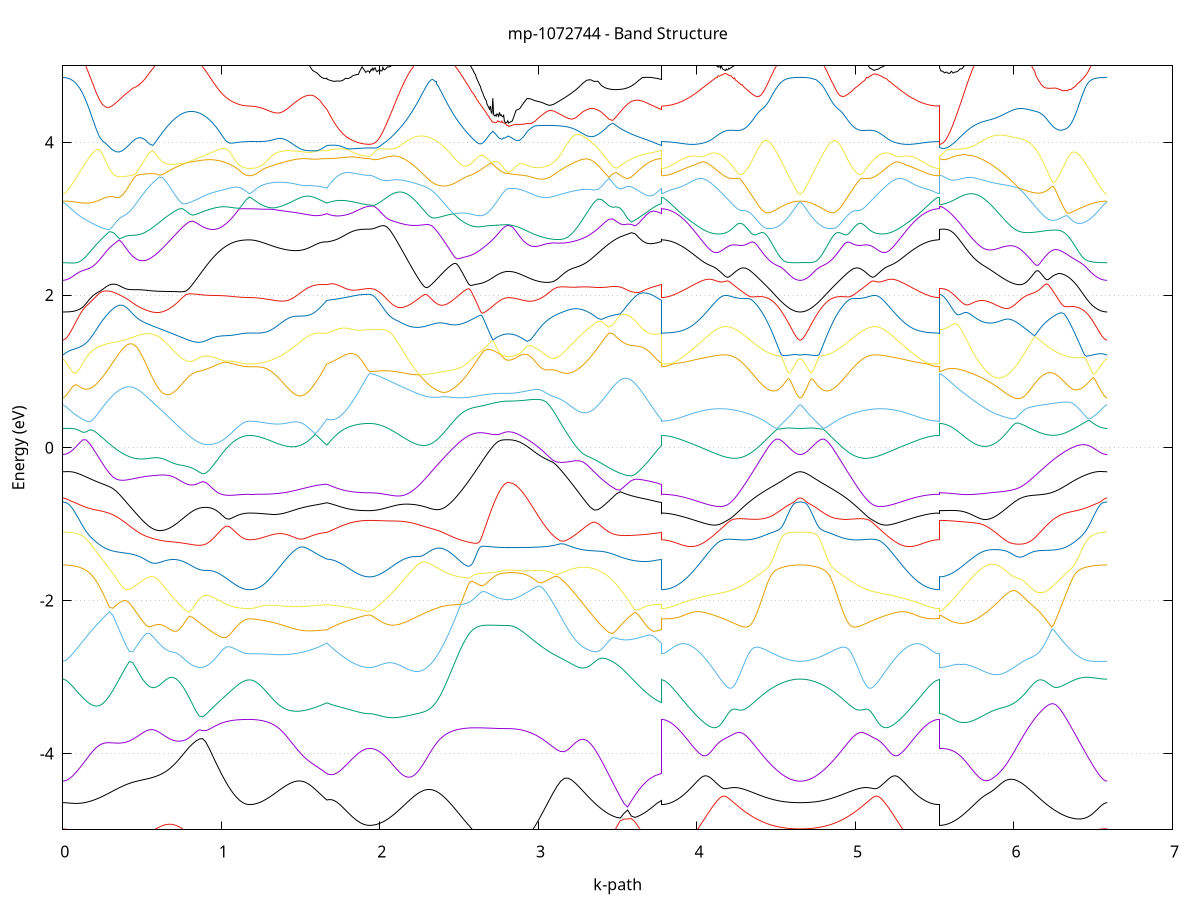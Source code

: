 set title 'mp-1072744 - Band Structure'
set xlabel 'k-path'
set ylabel 'Energy (eV)'
set grid y
set yrange [-5:5]
set terminal png size 800,600
set output 'mp-1072744_bands_gnuplot.png'
plot '-' using 1:2 with lines notitle, '-' using 1:2 with lines notitle, '-' using 1:2 with lines notitle, '-' using 1:2 with lines notitle, '-' using 1:2 with lines notitle, '-' using 1:2 with lines notitle, '-' using 1:2 with lines notitle, '-' using 1:2 with lines notitle, '-' using 1:2 with lines notitle, '-' using 1:2 with lines notitle, '-' using 1:2 with lines notitle, '-' using 1:2 with lines notitle, '-' using 1:2 with lines notitle, '-' using 1:2 with lines notitle, '-' using 1:2 with lines notitle, '-' using 1:2 with lines notitle, '-' using 1:2 with lines notitle, '-' using 1:2 with lines notitle, '-' using 1:2 with lines notitle, '-' using 1:2 with lines notitle, '-' using 1:2 with lines notitle, '-' using 1:2 with lines notitle, '-' using 1:2 with lines notitle, '-' using 1:2 with lines notitle, '-' using 1:2 with lines notitle, '-' using 1:2 with lines notitle, '-' using 1:2 with lines notitle, '-' using 1:2 with lines notitle, '-' using 1:2 with lines notitle, '-' using 1:2 with lines notitle, '-' using 1:2 with lines notitle, '-' using 1:2 with lines notitle, '-' using 1:2 with lines notitle, '-' using 1:2 with lines notitle, '-' using 1:2 with lines notitle, '-' using 1:2 with lines notitle, '-' using 1:2 with lines notitle, '-' using 1:2 with lines notitle, '-' using 1:2 with lines notitle, '-' using 1:2 with lines notitle
0.000000 -31.003243
0.021006 -31.003243
0.042012 -31.003143
0.063018 -31.002943
0.084024 -31.002743
0.105030 -31.002443
0.126036 -31.002143
0.147042 -31.001743
0.168049 -31.001343
0.189055 -31.000843
0.210061 -31.000343
0.231067 -30.999843
0.252073 -30.999243
0.273079 -30.998643
0.294085 -30.997943
0.315091 -30.997343
0.336097 -30.996643
0.357103 -30.996043
0.378109 -30.995343
0.399115 -30.994743
0.420121 -30.994143
0.441127 -30.993543
0.462134 -30.992943
0.483140 -30.992443
0.504146 -30.992043
0.525152 -30.991743
0.546158 -30.991443
0.567164 -30.991243
0.588170 -30.991143
0.609176 -30.991143
0.630182 -30.991243
0.651188 -30.991443
0.672194 -30.991743
0.693200 -30.992143
0.714206 -30.992643
0.735212 -30.993343
0.756219 -30.994043
0.777225 -30.994943
0.798231 -30.996043
0.819237 -30.997443
0.840243 -30.999243
0.861249 -31.001243
0.882255 -31.003343
0.903261 -31.005543
0.924267 -31.007543
0.945273 -31.009443
0.966279 -31.011243
0.987285 -31.012743
1.008291 -31.014143
1.029297 -31.015243
1.050304 -31.016243
1.071310 -31.016943
1.092316 -31.017543
1.113322 -31.017843
1.134328 -31.018143
1.155334 -31.018243
1.176340 -31.018343
1.176340 -31.018343
1.191167 -31.018343
1.205993 -31.018343
1.220820 -31.018343
1.235647 -31.018343
1.250473 -31.018343
1.265300 -31.018243
1.280126 -31.018243
1.294953 -31.018243
1.309780 -31.018143
1.324606 -31.018043
1.339433 -31.017943
1.354260 -31.017743
1.369086 -31.017643
1.383913 -31.017443
1.398740 -31.017243
1.413566 -31.016943
1.428393 -31.016743
1.443219 -31.016443
1.458046 -31.016043
1.472873 -31.015743
1.487699 -31.015343
1.502526 -31.014943
1.517353 -31.014443
1.532179 -31.014043
1.547006 -31.013543
1.561833 -31.012943
1.576659 -31.012343
1.591486 -31.011843
1.606313 -31.011143
1.621139 -31.010543
1.635966 -31.009843
1.650792 -31.009043
1.665619 -31.008343
1.665619 -31.008343
1.677321 -31.009343
1.689024 -31.010343
1.700726 -31.011243
1.712428 -31.012043
1.724130 -31.012743
1.735833 -31.013443
1.747535 -31.014043
1.759237 -31.014543
1.770940 -31.014943
1.782642 -31.015243
1.794344 -31.015543
1.806046 -31.015643
1.817749 -31.015743
1.829451 -31.015843
1.841153 -31.015743
1.852855 -31.015643
1.864558 -31.015443
1.876260 -31.015243
1.887962 -31.014943
1.899665 -31.014643
1.911367 -31.014343
1.923069 -31.014143
1.934771 -31.014043
1.934771 -31.014043
1.940037 -31.014043
1.945302 -31.014043
1.950568 -31.014043
1.955833 -31.013943
1.961099 -31.013943
1.966364 -31.013943
1.971630 -31.013843
1.976895 -31.013843
1.982160 -31.013743
1.987426 -31.013643
1.992691 -31.013543
1.997957 -31.013443
2.003222 -31.013343
2.008488 -31.013243
2.013753 -31.013143
2.019019 -31.012943
2.024284 -31.012743
2.029550 -31.012643
2.034815 -31.012443
2.040080 -31.012143
2.045346 -31.011943
2.050611 -31.011743
2.055877 -31.011443
2.061142 -31.011143
2.066408 -31.010843
2.071673 -31.010543
2.076939 -31.010243
2.082204 -31.009943
2.087470 -31.009543
2.092735 -31.009143
2.098000 -31.008743
2.103266 -31.008343
2.108531 -31.007943
2.113797 -31.007543
2.119062 -31.007043
2.124328 -31.006643
2.129593 -31.006143
2.134859 -31.005643
2.140124 -31.005143
2.145390 -31.004643
2.150655 -31.004143
2.155920 -31.003543
2.161186 -31.003043
2.166451 -31.002443
2.171717 -31.001843
2.176982 -31.001243
2.182248 -31.000643
2.187513 -31.000043
2.192779 -30.999443
2.198044 -30.998843
2.203309 -30.998143
2.208575 -30.997443
2.213840 -30.996843
2.219106 -30.996143
2.224371 -30.995443
2.229637 -30.994743
2.234902 -30.994043
2.240168 -30.993343
2.245433 -30.992643
2.250699 -30.991943
2.255964 -30.991243
2.261229 -30.990443
2.266495 -30.989743
2.271760 -30.989043
2.277026 -30.988243
2.282291 -30.987543
2.287557 -30.986743
2.292822 -30.986043
2.298088 -30.985343
2.303353 -30.984543
2.308619 -30.983843
2.313884 -30.983143
2.319149 -30.982343
2.324415 -30.981643
2.329680 -30.980943
2.334946 -30.980243
2.340211 -30.979543
2.345477 -30.978843
2.350742 -30.978243
2.356008 -30.977543
2.356008 -30.977543
2.361251 -30.976943
2.366494 -30.976343
2.371737 -30.975743
2.376981 -30.975243
2.382224 -30.974743
2.387467 -30.974243
2.392710 -30.973843
2.397954 -30.973443
2.403197 -30.973043
2.408440 -30.972743
2.413683 -30.972543
2.418927 -30.972443
2.424170 -30.972343
2.429413 -30.972343
2.434656 -30.972443
2.439900 -30.972543
2.445143 -30.972743
2.450386 -30.973043
2.455629 -30.973443
2.460873 -30.973843
2.466116 -30.974343
2.471359 -30.974843
2.476602 -30.975443
2.481846 -30.976043
2.487089 -30.976643
2.492332 -30.977243
2.497575 -30.977943
2.502819 -30.978643
2.508062 -30.979243
2.513305 -30.979943
2.518548 -30.980643
2.523792 -30.981343
2.529035 -30.982043
2.534278 -30.982743
2.539521 -30.983443
2.544765 -30.984143
2.550008 -30.984843
2.555251 -30.985543
2.560494 -30.986243
2.565738 -30.986943
2.570981 -30.987543
2.576224 -30.988243
2.581467 -30.988843
2.586711 -30.989543
2.591954 -30.990143
2.597197 -30.990743
2.602440 -30.991343
2.607684 -30.991943
2.612927 -30.992543
2.618170 -30.993143
2.623413 -30.993643
2.628657 -30.994243
2.633900 -30.994743
2.639143 -30.995243
2.644386 -30.995743
2.649630 -30.996243
2.654873 -30.996743
2.660116 -30.997243
2.665359 -30.997643
2.670603 -30.998043
2.675846 -30.998543
2.681089 -30.998943
2.686332 -30.999343
2.691576 -30.999643
2.696819 -31.000043
2.702062 -31.000343
2.707305 -31.000743
2.712549 -31.001043
2.717792 -31.001343
2.723035 -31.001643
2.728279 -31.001843
2.733522 -31.002143
2.738765 -31.002343
2.744008 -31.002543
2.749252 -31.002743
2.754495 -31.002943
2.759738 -31.003143
2.764981 -31.003243
2.770225 -31.003443
2.775468 -31.003543
2.780711 -31.003643
2.785954 -31.003743
2.791198 -31.003843
2.796441 -31.003843
2.801684 -31.003943
2.806927 -31.003943
2.812171 -31.003943
2.812171 -31.003943
2.835634 -31.003943
2.859097 -31.003743
2.882560 -31.003543
2.906022 -31.003143
2.929485 -31.002743
2.952948 -31.002243
2.976411 -31.001643
2.999874 -31.000943
3.023337 -31.000143
3.046800 -30.999243
3.070263 -30.998343
3.093726 -30.997343
3.117189 -30.996343
3.140652 -30.995243
3.164115 -30.994243
3.187578 -30.993243
3.211041 -30.992243
3.234504 -30.991343
3.257967 -30.990543
3.281430 -30.989843
3.304893 -30.989243
3.328356 -30.988743
3.351819 -30.988443
3.375282 -30.988143
3.398745 -30.988043
3.422208 -30.988043
3.445671 -30.988043
3.469134 -30.988143
3.492597 -30.988343
3.516060 -30.988643
3.539523 -30.988943
3.562986 -30.989243
3.586449 -30.989743
3.609912 -30.990543
3.633375 -30.992443
3.656838 -30.995243
3.680301 -30.998143
3.703764 -31.001043
3.727227 -31.003643
3.750690 -31.006143
3.774153 -31.008343
3.774153 -31.018343
3.779355 -31.018343
3.784556 -31.018343
3.789758 -31.018243
3.794960 -31.018243
3.800161 -31.018243
3.805363 -31.018143
3.810565 -31.018143
3.815766 -31.018043
3.820968 -31.017943
3.826170 -31.017843
3.831371 -31.017743
3.836573 -31.017643
3.841775 -31.017543
3.846976 -31.017443
3.852178 -31.017343
3.857379 -31.017143
3.862581 -31.016943
3.867783 -31.016843
3.872984 -31.016643
3.878186 -31.016443
3.883388 -31.016143
3.888589 -31.015943
3.893791 -31.015743
3.898993 -31.015443
3.904194 -31.015143
3.909396 -31.014943
3.914598 -31.014643
3.919799 -31.014243
3.925001 -31.013943
3.930203 -31.013643
3.935404 -31.013243
3.940606 -31.012943
3.945807 -31.012543
3.951009 -31.012143
3.956211 -31.011743
3.961412 -31.011343
3.966614 -31.010843
3.971816 -31.010443
3.977017 -31.010043
3.982219 -31.009543
3.987421 -31.009043
3.992622 -31.008543
3.997824 -31.008043
4.003026 -31.007543
4.008227 -31.007043
4.013429 -31.006543
4.018631 -31.006043
4.023832 -31.005443
4.029034 -31.004943
4.034236 -31.004343
4.039437 -31.003743
4.044639 -31.003243
4.049840 -31.002643
4.055042 -31.002043
4.060244 -31.001443
4.065445 -31.000943
4.070647 -31.000343
4.075849 -30.999743
4.081050 -30.999143
4.086252 -30.998543
4.091454 -30.997943
4.096655 -30.997343
4.101857 -30.996743
4.107059 -30.996143
4.112260 -30.995543
4.117462 -30.994943
4.122664 -30.994443
4.127865 -30.993843
4.133067 -30.993243
4.138269 -30.992743
4.143470 -30.992143
4.148672 -30.991643
4.153873 -30.991043
4.159075 -30.990543
4.164277 -30.990043
4.164277 -30.990043
4.169516 -30.989543
4.174756 -30.989143
4.179995 -30.988643
4.185235 -30.988143
4.190474 -30.987743
4.195714 -30.987343
4.200953 -30.986943
4.206193 -30.986543
4.211432 -30.986243
4.216672 -30.985943
4.221911 -30.985643
4.227151 -30.985343
4.232391 -30.985043
4.237630 -30.984843
4.242870 -30.984643
4.248109 -30.984443
4.253349 -30.984343
4.258588 -30.984143
4.263828 -30.984043
4.269067 -30.984043
4.274307 -30.983943
4.279546 -30.983943
4.284786 -30.983943
4.290025 -30.983943
4.295265 -30.984043
4.300504 -30.984143
4.305744 -30.984243
4.310983 -30.984343
4.316223 -30.984543
4.321462 -30.984743
4.326702 -30.984943
4.331941 -30.985143
4.337181 -30.985443
4.342420 -30.985643
4.347660 -30.985943
4.352900 -30.986243
4.358139 -30.986643
4.363379 -30.986943
4.368618 -30.987343
4.373858 -30.987643
4.379097 -30.988043
4.384337 -30.988443
4.389576 -30.988843
4.394816 -30.989243
4.400055 -30.989643
4.405295 -30.990043
4.410534 -30.990543
4.415774 -30.990943
4.421013 -30.991343
4.426253 -30.991843
4.431492 -30.992243
4.436732 -30.992643
4.441971 -30.993143
4.447211 -30.993543
4.452450 -30.993943
4.457690 -30.994343
4.462929 -30.994843
4.468169 -30.995243
4.473408 -30.995643
4.478648 -30.996043
4.483888 -30.996443
4.489127 -30.996843
4.494367 -30.997243
4.499606 -30.997543
4.504846 -30.997943
4.510085 -30.998243
4.515325 -30.998643
4.520564 -30.998943
4.525804 -30.999243
4.531043 -30.999643
4.536283 -30.999943
4.541522 -31.000243
4.546762 -31.000443
4.552001 -31.000743
4.557241 -31.000943
4.562480 -31.001243
4.567720 -31.001443
4.572959 -31.001643
4.578199 -31.001843
4.583438 -31.002043
4.588678 -31.002243
4.593917 -31.002443
4.599157 -31.002543
4.604397 -31.002643
4.609636 -31.002843
4.614876 -31.002943
4.620115 -31.003043
4.625355 -31.003043
4.630594 -31.003143
4.635834 -31.003243
4.641073 -31.003243
4.646313 -31.003243
4.651552 -31.003243
4.651552 -31.003243
4.661523 -31.003243
4.671493 -31.003143
4.681464 -31.003043
4.691434 -31.002843
4.701404 -31.002643
4.711375 -31.002343
4.721345 -31.002043
4.731316 -31.001643
4.741286 -31.001243
4.751257 -31.000743
4.761227 -31.000243
4.771198 -30.999643
4.781168 -30.999043
4.791138 -30.998443
4.801109 -30.997743
4.811079 -30.997043
4.821050 -30.996343
4.831020 -30.995543
4.840991 -30.994743
4.850961 -30.993943
4.860932 -30.993143
4.870902 -30.992343
4.880872 -30.991443
4.890843 -30.990643
4.900813 -30.989843
4.910784 -30.989043
4.920754 -30.988343
4.930725 -30.987543
4.940695 -30.986843
4.950666 -30.986243
4.960636 -30.985643
4.970606 -30.985143
4.980577 -30.984743
4.990547 -30.984443
5.000518 -30.984143
5.010488 -30.984043
5.020459 -30.983943
5.030429 -30.983943
5.040400 -30.984043
5.050370 -30.984343
5.060340 -30.984643
5.070311 -30.985043
5.080281 -30.985543
5.090252 -30.986143
5.100222 -30.986843
5.110193 -30.987543
5.120163 -30.988343
5.130134 -30.989243
5.140104 -30.990243
5.150074 -30.991143
5.160045 -30.992243
5.170015 -30.993243
5.179986 -30.994343
5.189956 -30.995443
5.199927 -30.996543
5.209897 -30.997743
5.219868 -30.998843
5.229838 -31.000043
5.239808 -31.001143
5.249779 -31.002243
5.259749 -31.003343
5.269720 -31.004443
5.279690 -31.005543
5.289661 -31.006543
5.299631 -31.007543
5.309602 -31.008543
5.319572 -31.009443
5.329542 -31.010343
5.339513 -31.011143
5.349483 -31.011943
5.359454 -31.012643
5.369424 -31.013343
5.379395 -31.014043
5.389365 -31.014643
5.399336 -31.015243
5.409306 -31.015743
5.419276 -31.016143
5.429247 -31.016543
5.439217 -31.016943
5.449188 -31.017243
5.459158 -31.017543
5.469129 -31.017743
5.479099 -31.017943
5.489070 -31.018043
5.499040 -31.018143
5.509010 -31.018243
5.518981 -31.018343
5.528951 -31.018343
5.528951 -31.014043
5.539870 -31.014043
5.550788 -31.014043
5.561707 -31.014043
5.572625 -31.014043
5.583543 -31.014143
5.594462 -31.014043
5.605380 -31.014043
5.616299 -31.013943
5.627217 -31.013743
5.638135 -31.013543
5.649054 -31.013343
5.659972 -31.013043
5.670891 -31.012743
5.681809 -31.012343
5.692728 -31.011943
5.703646 -31.011443
5.714564 -31.010943
5.725483 -31.010343
5.736401 -31.009743
5.747320 -31.009143
5.758238 -31.008443
5.769156 -31.007643
5.780075 -31.006843
5.790993 -31.006043
5.801912 -31.005143
5.812830 -31.004243
5.823748 -31.003243
5.834667 -31.002243
5.845585 -31.001243
5.856504 -31.000143
5.867422 -30.999043
5.878340 -30.997943
5.889259 -30.996843
5.900177 -30.995643
5.911096 -30.994543
5.922014 -30.993343
5.932933 -30.992143
5.943851 -30.990943
5.954769 -30.989743
5.965688 -30.988543
5.976606 -30.987443
5.987525 -30.986243
5.998443 -30.985143
6.009361 -30.984043
6.020280 -30.982943
6.031198 -30.981943
6.042117 -30.981043
6.053035 -30.980143
6.063953 -30.979343
6.074872 -30.978643
6.085790 -30.978043
6.096709 -30.977543
6.107627 -30.977243
6.118546 -30.976943
6.129464 -30.976943
6.140382 -30.976943
6.151301 -30.977243
6.162219 -30.977543
6.173138 -30.978043
6.184056 -30.978743
6.194974 -30.979443
6.205893 -30.980243
6.216811 -30.981143
6.227730 -30.982043
6.238648 -30.982943
6.249566 -30.983943
6.260485 -30.984943
6.271403 -30.985943
6.282322 -30.986943
6.293240 -30.987943
6.304159 -30.988943
6.315077 -30.989943
6.325995 -30.990843
6.336914 -30.991843
6.347832 -30.992743
6.358751 -30.993543
6.369669 -30.994443
6.380587 -30.995243
6.391506 -30.996043
6.402424 -30.996843
6.413343 -30.997543
6.424261 -30.998243
6.435179 -30.998843
6.446098 -30.999443
6.457016 -30.999943
6.467935 -31.000543
6.478853 -31.000943
6.489772 -31.001443
6.500690 -31.001843
6.511608 -31.002143
6.522527 -31.002443
6.533445 -31.002643
6.544364 -31.002943
6.555282 -31.003043
6.566200 -31.003143
6.577119 -31.003243
6.588037 -31.003243
e
0.000000 -30.968243
0.021006 -30.968143
0.042012 -30.967943
0.063018 -30.967543
0.084024 -30.966943
0.105030 -30.966243
0.126036 -30.965243
0.147042 -30.964143
0.168049 -30.962843
0.189055 -30.961343
0.210061 -30.959643
0.231067 -30.957743
0.252073 -30.955643
0.273079 -30.953443
0.294085 -30.951343
0.315091 -30.949643
0.336097 -30.948743
0.357103 -30.948243
0.378109 -30.948143
0.399115 -30.948243
0.420121 -30.948443
0.441127 -30.948943
0.462134 -30.949743
0.483140 -30.950743
0.504146 -30.952043
0.525152 -30.953543
0.546158 -30.955443
0.567164 -30.957643
0.588170 -30.960043
0.609176 -30.962643
0.630182 -30.965443
0.651188 -30.968343
0.672194 -30.971343
0.693200 -30.974443
0.714206 -30.977543
0.735212 -30.980543
0.756219 -30.983543
0.777225 -30.986343
0.798231 -30.988843
0.819237 -30.991143
0.840243 -30.992943
0.861249 -30.994443
0.882255 -30.995743
0.903261 -30.996843
0.924267 -30.998043
0.945273 -30.999143
0.966279 -31.000343
0.987285 -31.001543
1.008291 -31.002743
1.029297 -31.003943
1.050304 -31.005143
1.071310 -31.006343
1.092316 -31.007343
1.113322 -31.008243
1.134328 -31.008943
1.155334 -31.009343
1.176340 -31.009443
1.176340 -31.009443
1.191167 -31.009443
1.205993 -31.009343
1.220820 -31.009143
1.235647 -31.008843
1.250473 -31.008443
1.265300 -31.008043
1.280126 -31.007643
1.294953 -31.007043
1.309780 -31.006543
1.324606 -31.005843
1.339433 -31.005243
1.354260 -31.004543
1.369086 -31.003843
1.383913 -31.003143
1.398740 -31.002443
1.413566 -31.001743
1.428393 -31.001043
1.443219 -31.000443
1.458046 -30.999743
1.472873 -30.999143
1.487699 -30.998443
1.502526 -30.997843
1.517353 -30.997343
1.532179 -30.996843
1.547006 -30.996343
1.561833 -30.995843
1.576659 -30.995443
1.591486 -30.995043
1.606313 -30.994643
1.621139 -30.994343
1.635966 -30.993943
1.650792 -30.993743
1.665619 -30.993443
1.665619 -30.993443
1.677321 -30.993943
1.689024 -30.994443
1.700726 -30.994943
1.712428 -30.995543
1.724130 -30.996143
1.735833 -30.996843
1.747535 -30.997543
1.759237 -30.998343
1.770940 -30.999143
1.782642 -30.999943
1.794344 -31.000843
1.806046 -31.001743
1.817749 -31.002643
1.829451 -31.003543
1.841153 -31.004443
1.852855 -31.005343
1.864558 -31.006243
1.876260 -31.007043
1.887962 -31.007843
1.899665 -31.008543
1.911367 -31.009143
1.923069 -31.009543
1.934771 -31.009643
1.934771 -31.009643
1.940037 -31.009643
1.945302 -31.009643
1.950568 -31.009543
1.955833 -31.009443
1.961099 -31.009243
1.966364 -31.009043
1.971630 -31.008843
1.976895 -31.008643
1.982160 -31.008443
1.987426 -31.008143
1.992691 -31.007843
1.997957 -31.007443
2.003222 -31.007143
2.008488 -31.006743
2.013753 -31.006343
2.019019 -31.005943
2.024284 -31.005443
2.029550 -31.005043
2.034815 -31.004543
2.040080 -31.004043
2.045346 -31.003443
2.050611 -31.002943
2.055877 -31.002343
2.061142 -31.001743
2.066408 -31.001143
2.071673 -31.000543
2.076939 -30.999943
2.082204 -30.999243
2.087470 -30.998543
2.092735 -30.997843
2.098000 -30.997143
2.103266 -30.996443
2.108531 -30.995643
2.113797 -30.994943
2.119062 -30.994143
2.124328 -30.993343
2.129593 -30.992543
2.134859 -30.991643
2.140124 -30.990843
2.145390 -30.989943
2.150655 -30.989043
2.155920 -30.988243
2.161186 -30.987343
2.166451 -30.986443
2.171717 -30.985443
2.176982 -30.984543
2.182248 -30.983643
2.187513 -30.982643
2.192779 -30.981743
2.198044 -30.980743
2.203309 -30.979843
2.208575 -30.978843
2.213840 -30.977843
2.219106 -30.976943
2.224371 -30.975943
2.229637 -30.975043
2.234902 -30.974143
2.240168 -30.973243
2.245433 -30.972343
2.250699 -30.971443
2.255964 -30.970643
2.261229 -30.969843
2.266495 -30.969043
2.271760 -30.968343
2.277026 -30.967643
2.282291 -30.966943
2.287557 -30.966243
2.292822 -30.965643
2.298088 -30.965143
2.303353 -30.964543
2.308619 -30.964043
2.313884 -30.963543
2.319149 -30.963043
2.324415 -30.962643
2.329680 -30.962243
2.334946 -30.961843
2.340211 -30.961443
2.345477 -30.961043
2.350742 -30.960743
2.356008 -30.960443
2.356008 -30.960443
2.361251 -30.960143
2.366494 -30.959843
2.371737 -30.959643
2.376981 -30.959443
2.382224 -30.959343
2.387467 -30.959243
2.392710 -30.959143
2.397954 -30.959043
2.403197 -30.959043
2.408440 -30.958943
2.413683 -30.958943
2.418927 -30.958943
2.424170 -30.958943
2.429413 -30.958943
2.434656 -30.958943
2.439900 -30.958843
2.445143 -30.958743
2.450386 -30.958643
2.455629 -30.958443
2.460873 -30.958243
2.466116 -30.958043
2.471359 -30.957843
2.476602 -30.957543
2.481846 -30.957343
2.487089 -30.957043
2.492332 -30.956843
2.497575 -30.956543
2.502819 -30.956243
2.508062 -30.955943
2.513305 -30.955743
2.518548 -30.955443
2.523792 -30.955143
2.529035 -30.954843
2.534278 -30.954643
2.539521 -30.954343
2.544765 -30.954043
2.550008 -30.953843
2.555251 -30.953543
2.560494 -30.953343
2.565738 -30.953143
2.570981 -30.952843
2.576224 -30.952643
2.581467 -30.952443
2.586711 -30.952143
2.591954 -30.951943
2.597197 -30.951743
2.602440 -30.951543
2.607684 -30.951343
2.612927 -30.951243
2.618170 -30.951043
2.623413 -30.950843
2.628657 -30.950643
2.633900 -30.950543
2.639143 -30.950343
2.644386 -30.950143
2.649630 -30.950043
2.654873 -30.949843
2.660116 -30.949743
2.665359 -30.949643
2.670603 -30.949543
2.675846 -30.949343
2.681089 -30.949243
2.686332 -30.949143
2.691576 -30.949043
2.696819 -30.948943
2.702062 -30.948843
2.707305 -30.948743
2.712549 -30.948643
2.717792 -30.948543
2.723035 -30.948443
2.728279 -30.948443
2.733522 -30.948343
2.738765 -30.948243
2.744008 -30.948243
2.749252 -30.948143
2.754495 -30.948143
2.759738 -30.948043
2.764981 -30.948043
2.770225 -30.948043
2.775468 -30.947943
2.780711 -30.947943
2.785954 -30.947943
2.791198 -30.947843
2.796441 -30.947843
2.801684 -30.947843
2.806927 -30.947843
2.812171 -30.947843
2.812171 -30.947843
2.835634 -30.947843
2.859097 -30.947643
2.882560 -30.947443
2.906022 -30.947143
2.929485 -30.946743
2.952948 -30.946343
2.976411 -30.945843
2.999874 -30.945443
3.023337 -30.944943
3.046800 -30.944543
3.070263 -30.944143
3.093726 -30.943843
3.117189 -30.943743
3.140652 -30.943643
3.164115 -30.943743
3.187578 -30.943943
3.211041 -30.944443
3.234504 -30.945143
3.257967 -30.946043
3.281430 -30.947243
3.304893 -30.948743
3.328356 -30.950543
3.351819 -30.952643
3.375282 -30.955043
3.398745 -30.957743
3.422208 -30.960743
3.445671 -30.963843
3.469134 -30.967143
3.492597 -30.970643
3.516060 -30.974143
3.539523 -30.977643
3.562986 -30.981143
3.586449 -30.984543
3.609912 -30.987543
3.633375 -30.989343
3.656838 -30.990243
3.680301 -30.990843
3.703764 -30.991343
3.727227 -30.992043
3.750690 -30.992643
3.774153 -30.993443
3.774153 -31.009443
3.779355 -31.009443
3.784556 -31.009443
3.789758 -31.009343
3.794960 -31.009243
3.800161 -31.009143
3.805363 -31.008943
3.810565 -31.008843
3.815766 -31.008643
3.820968 -31.008343
3.826170 -31.008143
3.831371 -31.007843
3.836573 -31.007543
3.841775 -31.007243
3.846976 -31.006843
3.852178 -31.006443
3.857379 -31.006043
3.862581 -31.005643
3.867783 -31.005243
3.872984 -31.004743
3.878186 -31.004243
3.883388 -31.003743
3.888589 -31.003243
3.893791 -31.002643
3.898993 -31.002143
3.904194 -31.001543
3.909396 -31.000943
3.914598 -31.000243
3.919799 -30.999643
3.925001 -30.998943
3.930203 -30.998343
3.935404 -30.997643
3.940606 -30.996943
3.945807 -30.996243
3.951009 -30.995443
3.956211 -30.994743
3.961412 -30.993943
3.966614 -30.993143
3.971816 -30.992343
3.977017 -30.991543
3.982219 -30.990743
3.987421 -30.989943
3.992622 -30.989143
3.997824 -30.988243
4.003026 -30.987443
4.008227 -30.986543
4.013429 -30.985643
4.018631 -30.984843
4.023832 -30.983943
4.029034 -30.983143
4.034236 -30.982243
4.039437 -30.981443
4.044639 -30.980643
4.049840 -30.979743
4.055042 -30.979043
4.060244 -30.978243
4.065445 -30.977443
4.070647 -30.976743
4.075849 -30.976143
4.081050 -30.975443
4.086252 -30.974843
4.091454 -30.974343
4.096655 -30.973743
4.101857 -30.973343
4.107059 -30.972843
4.112260 -30.972343
4.117462 -30.971943
4.122664 -30.971543
4.127865 -30.971243
4.133067 -30.970843
4.138269 -30.970543
4.143470 -30.970143
4.148672 -30.969843
4.153873 -30.969543
4.159075 -30.969243
4.164277 -30.968943
4.164277 -30.968943
4.169516 -30.968643
4.174756 -30.968443
4.179995 -30.968143
4.185235 -30.967943
4.190474 -30.967643
4.195714 -30.967443
4.200953 -30.967143
4.206193 -30.966943
4.211432 -30.966743
4.216672 -30.966543
4.221911 -30.966343
4.227151 -30.966043
4.232391 -30.965843
4.237630 -30.965643
4.242870 -30.965443
4.248109 -30.965343
4.253349 -30.965143
4.258588 -30.964943
4.263828 -30.964743
4.269067 -30.964543
4.274307 -30.964343
4.279546 -30.964143
4.284786 -30.963943
4.290025 -30.963843
4.295265 -30.963643
4.300504 -30.963443
4.305744 -30.963243
4.310983 -30.963043
4.316223 -30.962843
4.321462 -30.962743
4.326702 -30.962543
4.331941 -30.962343
4.337181 -30.962143
4.342420 -30.961943
4.347660 -30.961743
4.352900 -30.961643
4.358139 -30.961443
4.363379 -30.961243
4.368618 -30.961143
4.373858 -30.960943
4.379097 -30.960843
4.384337 -30.960743
4.389576 -30.960643
4.394816 -30.960643
4.400055 -30.960743
4.405295 -30.960743
4.410534 -30.960943
4.415774 -30.961143
4.421013 -30.961343
4.426253 -30.961643
4.431492 -30.961943
4.436732 -30.962143
4.441971 -30.962443
4.447211 -30.962743
4.452450 -30.963043
4.457690 -30.963243
4.462929 -30.963543
4.468169 -30.963843
4.473408 -30.964043
4.478648 -30.964343
4.483888 -30.964543
4.489127 -30.964743
4.494367 -30.964943
4.499606 -30.965243
4.504846 -30.965443
4.510085 -30.965643
4.515325 -30.965843
4.520564 -30.966043
4.525804 -30.966143
4.531043 -30.966343
4.536283 -30.966543
4.541522 -30.966643
4.546762 -30.966843
4.552001 -30.966943
4.557241 -30.967043
4.562480 -30.967243
4.567720 -30.967343
4.572959 -30.967443
4.578199 -30.967543
4.583438 -30.967643
4.588678 -30.967743
4.593917 -30.967843
4.599157 -30.967943
4.604397 -30.967943
4.609636 -30.968043
4.614876 -30.968043
4.620115 -30.968143
4.625355 -30.968143
4.630594 -30.968243
4.635834 -30.968243
4.641073 -30.968243
4.646313 -30.968243
4.651552 -30.968243
4.651552 -30.968243
4.661523 -30.968243
4.671493 -30.968243
4.681464 -30.968143
4.691434 -30.968043
4.701404 -30.967943
4.711375 -30.967743
4.721345 -30.967643
4.731316 -30.967443
4.741286 -30.967243
4.751257 -30.966943
4.761227 -30.966643
4.771198 -30.966343
4.781168 -30.966043
4.791138 -30.965643
4.801109 -30.965343
4.811079 -30.964943
4.821050 -30.964443
4.831020 -30.964043
4.840991 -30.963543
4.850961 -30.963043
4.860932 -30.962443
4.870902 -30.961943
4.880872 -30.961443
4.890843 -30.961043
4.900813 -30.960743
4.910784 -30.960643
4.920754 -30.960843
4.930725 -30.961043
4.940695 -30.961343
4.950666 -30.961643
4.960636 -30.961943
4.970606 -30.962343
4.980577 -30.962643
4.990547 -30.963043
5.000518 -30.963343
5.010488 -30.963743
5.020459 -30.964043
5.030429 -30.964443
5.040400 -30.964743
5.050370 -30.965143
5.060340 -30.965543
5.070311 -30.965843
5.080281 -30.966243
5.090252 -30.966643
5.100222 -30.967043
5.110193 -30.967543
5.120163 -30.968043
5.130134 -30.968543
5.140104 -30.969043
5.150074 -30.969643
5.160045 -30.970243
5.170015 -30.970843
5.179986 -30.971543
5.189956 -30.972343
5.199927 -30.973143
5.209897 -30.974143
5.219868 -30.975243
5.229838 -30.976443
5.239808 -30.977743
5.249779 -30.979243
5.259749 -30.980843
5.269720 -30.982443
5.279690 -30.984043
5.289661 -30.985643
5.299631 -30.987343
5.309602 -30.988943
5.319572 -30.990543
5.329542 -30.992143
5.339513 -30.993643
5.349483 -30.995043
5.359454 -30.996543
5.369424 -30.997843
5.379395 -30.999143
5.389365 -31.000443
5.399336 -31.001543
5.409306 -31.002643
5.419276 -31.003743
5.429247 -31.004643
5.439217 -31.005543
5.449188 -31.006343
5.459158 -31.007043
5.469129 -31.007643
5.479099 -31.008243
5.489070 -31.008643
5.499040 -31.009043
5.509010 -31.009243
5.518981 -31.009443
5.528951 -31.009543
5.528951 -31.009643
5.539870 -31.009643
5.550788 -31.009443
5.561707 -31.009143
5.572625 -31.008743
5.583543 -31.008243
5.594462 -31.007643
5.605380 -31.006943
5.616299 -31.006243
5.627217 -31.005443
5.638135 -31.004543
5.649054 -31.003643
5.659972 -31.002643
5.670891 -31.001643
5.681809 -31.000543
5.692728 -30.999343
5.703646 -30.998143
5.714564 -30.996943
5.725483 -30.995643
5.736401 -30.994243
5.747320 -30.992843
5.758238 -30.991443
5.769156 -30.989943
5.780075 -30.988443
5.790993 -30.986843
5.801912 -30.985243
5.812830 -30.983543
5.823748 -30.981943
5.834667 -30.980243
5.845585 -30.978543
5.856504 -30.976843
5.867422 -30.975143
5.878340 -30.973443
5.889259 -30.971843
5.900177 -30.970443
5.911096 -30.969043
5.922014 -30.967943
5.932933 -30.966943
5.943851 -30.966143
5.954769 -30.965443
5.965688 -30.964843
5.976606 -30.964243
5.987525 -30.963843
5.998443 -30.963443
6.009361 -30.963043
6.020280 -30.962743
6.031198 -30.962543
6.042117 -30.962343
6.053035 -30.962243
6.063953 -30.962143
6.074872 -30.962143
6.085790 -30.962143
6.096709 -30.962143
6.107627 -30.962243
6.118546 -30.962343
6.129464 -30.962443
6.140382 -30.962443
6.151301 -30.962443
6.162219 -30.962443
6.173138 -30.962343
6.184056 -30.962243
6.194974 -30.962143
6.205893 -30.961943
6.216811 -30.961743
6.227730 -30.961543
6.238648 -30.961343
6.249566 -30.961143
6.260485 -30.961043
6.271403 -30.960843
6.282322 -30.960743
6.293240 -30.960643
6.304159 -30.960643
6.315077 -30.960643
6.325995 -30.960743
6.336914 -30.960943
6.347832 -30.961243
6.358751 -30.961543
6.369669 -30.961943
6.380587 -30.962343
6.391506 -30.962843
6.402424 -30.963343
6.413343 -30.963743
6.424261 -30.964243
6.435179 -30.964743
6.446098 -30.965143
6.457016 -30.965643
6.467935 -30.966043
6.478853 -30.966343
6.489772 -30.966743
6.500690 -30.967043
6.511608 -30.967343
6.522527 -30.967543
6.533445 -30.967743
6.544364 -30.967943
6.555282 -30.968043
6.566200 -30.968143
6.577119 -30.968243
6.588037 -30.968243
e
0.000000 -30.954643
0.021006 -30.954643
0.042012 -30.954443
0.063018 -30.954143
0.084024 -30.953843
0.105030 -30.953343
0.126036 -30.952843
0.147042 -30.952243
0.168049 -30.951643
0.189055 -30.951043
0.210061 -30.950343
0.231067 -30.949643
0.252073 -30.949043
0.273079 -30.948243
0.294085 -30.947343
0.315091 -30.945943
0.336097 -30.943643
0.357103 -30.940843
0.378109 -30.937643
0.399115 -30.934343
0.420121 -30.930943
0.441127 -30.927443
0.462134 -30.926343
0.483140 -30.929443
0.504146 -30.932443
0.525152 -30.935043
0.546158 -30.937343
0.567164 -30.939443
0.588170 -30.941343
0.609176 -30.942943
0.630182 -30.944343
0.651188 -30.945643
0.672194 -30.946743
0.693200 -30.947743
0.714206 -30.948643
0.735212 -30.949343
0.756219 -30.950143
0.777225 -30.950743
0.798231 -30.951443
0.819237 -30.952243
0.840243 -30.953343
0.861249 -30.954743
0.882255 -30.956643
0.903261 -30.958743
0.924267 -30.961043
0.945273 -30.963343
0.966279 -30.965643
0.987285 -30.967743
1.008291 -30.969643
1.029297 -30.971343
1.050304 -30.972843
1.071310 -30.974043
1.092316 -30.975043
1.113322 -30.975843
1.134328 -30.976343
1.155334 -30.976643
1.176340 -30.976743
1.176340 -30.976743
1.191167 -30.976743
1.205993 -30.976643
1.220820 -30.976643
1.235647 -30.976543
1.250473 -30.976343
1.265300 -30.976143
1.280126 -30.975943
1.294953 -30.975743
1.309780 -30.975443
1.324606 -30.975043
1.339433 -30.974743
1.354260 -30.974243
1.369086 -30.973743
1.383913 -30.973243
1.398740 -30.972643
1.413566 -30.972043
1.428393 -30.971343
1.443219 -30.970543
1.458046 -30.969743
1.472873 -30.968843
1.487699 -30.967943
1.502526 -30.966943
1.517353 -30.965843
1.532179 -30.964743
1.547006 -30.963543
1.561833 -30.962343
1.576659 -30.961043
1.591486 -30.959743
1.606313 -30.958443
1.621139 -30.957043
1.635966 -30.955743
1.650792 -30.954243
1.665619 -30.952843
1.665619 -30.952843
1.677321 -30.954543
1.689024 -30.956143
1.700726 -30.957643
1.712428 -30.959143
1.724130 -30.960643
1.735833 -30.961943
1.747535 -30.963243
1.759237 -30.964343
1.770940 -30.965443
1.782642 -30.966443
1.794344 -30.967443
1.806046 -30.968243
1.817749 -30.968943
1.829451 -30.969643
1.841153 -30.970143
1.852855 -30.970643
1.864558 -30.971043
1.876260 -30.971443
1.887962 -30.971743
1.899665 -30.971943
1.911367 -30.972043
1.923069 -30.972143
1.934771 -30.972243
1.934771 -30.972243
1.940037 -30.972143
1.945302 -30.972143
1.950568 -30.972143
1.955833 -30.972143
1.961099 -30.972143
1.966364 -30.972143
1.971630 -30.972043
1.976895 -30.972043
1.982160 -30.971943
1.987426 -30.971943
1.992691 -30.971843
1.997957 -30.971843
2.003222 -30.971743
2.008488 -30.971643
2.013753 -30.971643
2.019019 -30.971543
2.024284 -30.971443
2.029550 -30.971343
2.034815 -30.971243
2.040080 -30.971143
2.045346 -30.971043
2.050611 -30.970943
2.055877 -30.970743
2.061142 -30.970643
2.066408 -30.970543
2.071673 -30.970343
2.076939 -30.970243
2.082204 -30.970043
2.087470 -30.969843
2.092735 -30.969743
2.098000 -30.969543
2.103266 -30.969343
2.108531 -30.969143
2.113797 -30.968943
2.119062 -30.968743
2.124328 -30.968543
2.129593 -30.968343
2.134859 -30.968043
2.140124 -30.967843
2.145390 -30.967543
2.150655 -30.967343
2.155920 -30.967043
2.161186 -30.966743
2.166451 -30.966443
2.171717 -30.966143
2.176982 -30.965843
2.182248 -30.965543
2.187513 -30.965143
2.192779 -30.964843
2.198044 -30.964443
2.203309 -30.964043
2.208575 -30.963643
2.213840 -30.963243
2.219106 -30.962743
2.224371 -30.962243
2.229637 -30.961743
2.234902 -30.961243
2.240168 -30.960643
2.245433 -30.960043
2.250699 -30.959343
2.255964 -30.958743
2.261229 -30.957943
2.266495 -30.957143
2.271760 -30.956343
2.277026 -30.955443
2.282291 -30.954543
2.287557 -30.953643
2.292822 -30.952643
2.298088 -30.951643
2.303353 -30.950643
2.308619 -30.949543
2.313884 -30.948543
2.319149 -30.947543
2.324415 -30.946543
2.329680 -30.945543
2.334946 -30.944643
2.340211 -30.943943
2.345477 -30.943343
2.350742 -30.942843
2.356008 -30.942643
2.356008 -30.942643
2.361251 -30.942543
2.366494 -30.942543
2.371737 -30.942743
2.376981 -30.942943
2.382224 -30.943143
2.387467 -30.943343
2.392710 -30.943443
2.397954 -30.943643
2.403197 -30.943743
2.408440 -30.943743
2.413683 -30.943743
2.418927 -30.943643
2.424170 -30.943543
2.429413 -30.943343
2.434656 -30.943143
2.439900 -30.942943
2.445143 -30.942643
2.450386 -30.942243
2.455629 -30.941943
2.460873 -30.941543
2.466116 -30.941143
2.471359 -30.940743
2.476602 -30.940243
2.481846 -30.939843
2.487089 -30.939343
2.492332 -30.938843
2.497575 -30.938343
2.502819 -30.937943
2.508062 -30.937443
2.513305 -30.936943
2.518548 -30.936443
2.523792 -30.935943
2.529035 -30.935543
2.534278 -30.935043
2.539521 -30.934543
2.544765 -30.934143
2.550008 -30.933643
2.555251 -30.933243
2.560494 -30.932743
2.565738 -30.932343
2.570981 -30.931943
2.576224 -30.931543
2.581467 -30.931143
2.586711 -30.930743
2.591954 -30.930343
2.597197 -30.930043
2.602440 -30.929643
2.607684 -30.929343
2.612927 -30.929043
2.618170 -30.928743
2.623413 -30.928443
2.628657 -30.928143
2.633900 -30.927843
2.639143 -30.927543
2.644386 -30.927343
2.649630 -30.927043
2.654873 -30.926843
2.660116 -30.926643
2.665359 -30.926443
2.670603 -30.926243
2.675846 -30.926043
2.681089 -30.925843
2.686332 -30.925643
2.691576 -30.925543
2.696819 -30.925343
2.702062 -30.925243
2.707305 -30.925143
2.712549 -30.924943
2.717792 -30.924843
2.723035 -30.924743
2.728279 -30.924643
2.733522 -30.924543
2.738765 -30.924443
2.744008 -30.924343
2.749252 -30.924343
2.754495 -30.924243
2.759738 -30.924143
2.764981 -30.924143
2.770225 -30.924043
2.775468 -30.924043
2.780711 -30.924043
2.785954 -30.923943
2.791198 -30.923943
2.796441 -30.923943
2.801684 -30.923943
2.806927 -30.923943
2.812171 -30.923943
2.812171 -30.923943
2.835634 -30.923943
2.859097 -30.923843
2.882560 -30.923843
2.906022 -30.923743
2.929485 -30.923643
2.952948 -30.923643
2.976411 -30.923443
2.999874 -30.923343
3.023337 -30.923243
3.046800 -30.923043
3.070263 -30.922843
3.093726 -30.922643
3.117189 -30.922443
3.140652 -30.922243
3.164115 -30.921943
3.187578 -30.921743
3.211041 -30.921543
3.234504 -30.921343
3.257967 -30.921143
3.281430 -30.921043
3.304893 -30.921043
3.328356 -30.921243
3.351819 -30.921543
3.375282 -30.921843
3.398745 -30.922343
3.422208 -30.922943
3.445671 -30.923443
3.469134 -30.924043
3.492597 -30.924643
3.516060 -30.925343
3.539523 -30.926143
3.562986 -30.927143
3.586449 -30.928443
3.609912 -30.930343
3.633375 -30.932643
3.656838 -30.935443
3.680301 -30.938643
3.703764 -30.942143
3.727227 -30.945643
3.750690 -30.949343
3.774153 -30.952843
3.774153 -30.976743
3.779355 -30.976743
3.784556 -30.976743
3.789758 -30.976743
3.794960 -30.976743
3.800161 -30.976743
3.805363 -30.976743
3.810565 -30.976643
3.815766 -30.976643
3.820968 -30.976643
3.826170 -30.976643
3.831371 -30.976543
3.836573 -30.976543
3.841775 -30.976543
3.846976 -30.976443
3.852178 -30.976443
3.857379 -30.976343
3.862581 -30.976343
3.867783 -30.976243
3.872984 -30.976143
3.878186 -30.976143
3.883388 -30.976043
3.888589 -30.975943
3.893791 -30.975943
3.898993 -30.975843
3.904194 -30.975743
3.909396 -30.975643
3.914598 -30.975543
3.919799 -30.975443
3.925001 -30.975343
3.930203 -30.975143
3.935404 -30.975043
3.940606 -30.974943
3.945807 -30.974743
3.951009 -30.974643
3.956211 -30.974443
3.961412 -30.974343
3.966614 -30.974143
3.971816 -30.973943
3.977017 -30.973743
3.982219 -30.973543
3.987421 -30.973343
3.992622 -30.973143
3.997824 -30.972943
4.003026 -30.972643
4.008227 -30.972443
4.013429 -30.972143
4.018631 -30.971843
4.023832 -30.971543
4.029034 -30.971243
4.034236 -30.970843
4.039437 -30.970543
4.044639 -30.970143
4.049840 -30.969643
4.055042 -30.969243
4.060244 -30.968743
4.065445 -30.968143
4.070647 -30.967543
4.075849 -30.966943
4.081050 -30.966243
4.086252 -30.965543
4.091454 -30.964743
4.096655 -30.963943
4.101857 -30.963143
4.107059 -30.962243
4.112260 -30.961443
4.117462 -30.960443
4.122664 -30.959543
4.127865 -30.958643
4.133067 -30.957643
4.138269 -30.956743
4.143470 -30.955743
4.148672 -30.954843
4.153873 -30.953943
4.159075 -30.953043
4.164277 -30.952143
4.164277 -30.952143
4.169516 -30.951243
4.174756 -30.950443
4.179995 -30.949643
4.185235 -30.948943
4.190474 -30.948243
4.195714 -30.947543
4.200953 -30.947043
4.206193 -30.946543
4.211432 -30.946043
4.216672 -30.945743
4.221911 -30.945443
4.227151 -30.945343
4.232391 -30.945243
4.237630 -30.945243
4.242870 -30.945343
4.248109 -30.945443
4.253349 -30.945743
4.258588 -30.945943
4.263828 -30.946343
4.269067 -30.946743
4.274307 -30.947143
4.279546 -30.947643
4.284786 -30.948143
4.290025 -30.948643
4.295265 -30.949143
4.300504 -30.949643
4.305744 -30.950243
4.310983 -30.950743
4.316223 -30.951343
4.321462 -30.951843
4.326702 -30.952443
4.331941 -30.952943
4.337181 -30.953443
4.342420 -30.953943
4.347660 -30.954443
4.352900 -30.954943
4.358139 -30.955443
4.363379 -30.955843
4.368618 -30.956343
4.373858 -30.956743
4.379097 -30.957143
4.384337 -30.957443
4.389576 -30.957743
4.394816 -30.958043
4.400055 -30.958243
4.405295 -30.958343
4.410534 -30.958343
4.415774 -30.958343
4.421013 -30.958343
4.426253 -30.958243
4.431492 -30.958143
4.436732 -30.958043
4.441971 -30.957843
4.447211 -30.957743
4.452450 -30.957643
4.457690 -30.957543
4.462929 -30.957343
4.468169 -30.957243
4.473408 -30.957143
4.478648 -30.956943
4.483888 -30.956843
4.489127 -30.956743
4.494367 -30.956543
4.499606 -30.956443
4.504846 -30.956343
4.510085 -30.956243
4.515325 -30.956143
4.520564 -30.956043
4.525804 -30.955943
4.531043 -30.955843
4.536283 -30.955743
4.541522 -30.955643
4.546762 -30.955543
4.552001 -30.955443
4.557241 -30.955343
4.562480 -30.955343
4.567720 -30.955243
4.572959 -30.955143
4.578199 -30.955143
4.583438 -30.955043
4.588678 -30.955043
4.593917 -30.954943
4.599157 -30.954943
4.604397 -30.954843
4.609636 -30.954843
4.614876 -30.954843
4.620115 -30.954743
4.625355 -30.954743
4.630594 -30.954743
4.635834 -30.954743
4.641073 -30.954743
4.646313 -30.954643
4.651552 -30.954643
4.651552 -30.954643
4.661523 -30.954743
4.671493 -30.954743
4.681464 -30.954743
4.691434 -30.954843
4.701404 -30.954843
4.711375 -30.954943
4.721345 -30.955043
4.731316 -30.955143
4.741286 -30.955343
4.751257 -30.955443
4.761227 -30.955643
4.771198 -30.955843
4.781168 -30.956043
4.791138 -30.956243
4.801109 -30.956443
4.811079 -30.956643
4.821050 -30.956843
4.831020 -30.957143
4.840991 -30.957343
4.850961 -30.957643
4.860932 -30.957843
4.870902 -30.958143
4.880872 -30.958343
4.890843 -30.958343
4.900813 -30.958243
4.910784 -30.957943
4.920754 -30.957343
4.930725 -30.956643
4.940695 -30.955743
4.950666 -30.954943
4.960636 -30.953943
4.970606 -30.952943
4.980577 -30.951943
4.990547 -30.950943
5.000518 -30.949943
5.010488 -30.948843
5.020459 -30.947943
5.030429 -30.947043
5.040400 -30.946243
5.050370 -30.945643
5.060340 -30.945343
5.070311 -30.945243
5.080281 -30.945443
5.090252 -30.945943
5.100222 -30.946843
5.110193 -30.947943
5.120163 -30.949243
5.130134 -30.950743
5.140104 -30.952343
5.150074 -30.954043
5.160045 -30.955843
5.170015 -30.957643
5.179986 -30.959443
5.189956 -30.961243
5.199927 -30.962943
5.209897 -30.964543
5.219868 -30.965943
5.229838 -30.967243
5.239808 -30.968443
5.249779 -30.969343
5.259749 -30.970243
5.269720 -30.970943
5.279690 -30.971543
5.289661 -30.972143
5.299631 -30.972643
5.309602 -30.973143
5.319572 -30.973543
5.329542 -30.973943
5.339513 -30.974243
5.349483 -30.974543
5.359454 -30.974843
5.369424 -30.975043
5.379395 -30.975343
5.389365 -30.975543
5.399336 -30.975743
5.409306 -30.975843
5.419276 -30.976043
5.429247 -30.976143
5.439217 -30.976243
5.449188 -30.976443
5.459158 -30.976443
5.469129 -30.976543
5.479099 -30.976643
5.489070 -30.976643
5.499040 -30.976743
5.509010 -30.976743
5.518981 -30.976743
5.528951 -30.976743
5.528951 -30.972143
5.539870 -30.972143
5.550788 -30.972143
5.561707 -30.972143
5.572625 -30.972043
5.583543 -30.972043
5.594462 -30.971943
5.605380 -30.971843
5.616299 -30.971743
5.627217 -30.971543
5.638135 -30.971443
5.649054 -30.971243
5.659972 -30.971043
5.670891 -30.970943
5.681809 -30.970743
5.692728 -30.970443
5.703646 -30.970243
5.714564 -30.970043
5.725483 -30.969743
5.736401 -30.969443
5.747320 -30.969143
5.758238 -30.968843
5.769156 -30.968543
5.780075 -30.968143
5.790993 -30.967843
5.801912 -30.967443
5.812830 -30.967043
5.823748 -30.966643
5.834667 -30.966143
5.845585 -30.965643
5.856504 -30.965143
5.867422 -30.964543
5.878340 -30.963843
5.889259 -30.963043
5.900177 -30.962143
5.911096 -30.961043
5.922014 -30.959743
5.932933 -30.958243
5.943851 -30.956643
5.954769 -30.954843
5.965688 -30.953043
5.976606 -30.951243
5.987525 -30.949343
5.998443 -30.947643
6.009361 -30.946143
6.020280 -30.944843
6.031198 -30.943943
6.042117 -30.943343
6.053035 -30.943143
6.063953 -30.943243
6.074872 -30.943443
6.085790 -30.943743
6.096709 -30.944143
6.107627 -30.944443
6.118546 -30.944843
6.129464 -30.945143
6.140382 -30.945543
6.151301 -30.945943
6.162219 -30.946343
6.173138 -30.946743
6.184056 -30.947243
6.194974 -30.947743
6.205893 -30.948243
6.216811 -30.948843
6.227730 -30.949343
6.238648 -30.949943
6.249566 -30.950643
6.260485 -30.951243
6.271403 -30.951843
6.282322 -30.952443
6.293240 -30.953043
6.304159 -30.953643
6.315077 -30.954043
6.325995 -30.954543
6.336914 -30.954843
6.347832 -30.955143
6.358751 -30.955343
6.369669 -30.955443
6.380587 -30.955443
6.391506 -30.955543
6.402424 -30.955443
6.413343 -30.955443
6.424261 -30.955443
6.435179 -30.955343
6.446098 -30.955243
6.457016 -30.955243
6.467935 -30.955143
6.478853 -30.955043
6.489772 -30.955043
6.500690 -30.954943
6.511608 -30.954843
6.522527 -30.954843
6.533445 -30.954743
6.544364 -30.954743
6.555282 -30.954743
6.566200 -30.954743
6.577119 -30.954743
6.588037 -30.954643
e
0.000000 -30.865043
0.021006 -30.865243
0.042012 -30.865743
0.063018 -30.866643
0.084024 -30.867843
0.105030 -30.869343
0.126036 -30.871243
0.147042 -30.873443
0.168049 -30.875943
0.189055 -30.878643
0.210061 -30.881743
0.231067 -30.884943
0.252073 -30.888443
0.273079 -30.892143
0.294085 -30.895943
0.315091 -30.899843
0.336097 -30.903743
0.357103 -30.907743
0.378109 -30.911643
0.399115 -30.915543
0.420121 -30.919343
0.441127 -30.922843
0.462134 -30.923943
0.483140 -30.920443
0.504146 -30.917243
0.525152 -30.914443
0.546158 -30.912843
0.567164 -30.912843
0.588170 -30.914243
0.609176 -30.916343
0.630182 -30.918643
0.651188 -30.921043
0.672194 -30.923543
0.693200 -30.926043
0.714206 -30.928543
0.735212 -30.931143
0.756219 -30.933743
0.777225 -30.936343
0.798231 -30.938843
0.819237 -30.941243
0.840243 -30.943343
0.861249 -30.944943
0.882255 -30.946143
0.903261 -30.946843
0.924267 -30.947343
0.945273 -30.947543
0.966279 -30.947643
0.987285 -30.947643
1.008291 -30.947643
1.029297 -30.947543
1.050304 -30.947443
1.071310 -30.947343
1.092316 -30.947243
1.113322 -30.947243
1.134328 -30.947143
1.155334 -30.947143
1.176340 -30.947143
1.176340 -30.947143
1.191167 -30.947043
1.205993 -30.946943
1.220820 -30.946843
1.235647 -30.946543
1.250473 -30.946243
1.265300 -30.945843
1.280126 -30.945443
1.294953 -30.944943
1.309780 -30.944343
1.324606 -30.943743
1.339433 -30.943043
1.354260 -30.942343
1.369086 -30.941543
1.383913 -30.940643
1.398740 -30.939743
1.413566 -30.938843
1.428393 -30.937843
1.443219 -30.936843
1.458046 -30.935743
1.472873 -30.934643
1.487699 -30.933543
1.502526 -30.932443
1.517353 -30.931343
1.532179 -30.930143
1.547006 -30.928943
1.561833 -30.927843
1.576659 -30.926643
1.591486 -30.925543
1.606313 -30.924343
1.621139 -30.923243
1.635966 -30.922143
1.650792 -30.921143
1.665619 -30.920143
1.665619 -30.920143
1.677321 -30.919243
1.689024 -30.918343
1.700726 -30.917543
1.712428 -30.916743
1.724130 -30.915943
1.735833 -30.915143
1.747535 -30.914443
1.759237 -30.913743
1.770940 -30.913043
1.782642 -30.912443
1.794344 -30.911843
1.806046 -30.911243
1.817749 -30.910743
1.829451 -30.910243
1.841153 -30.909843
1.852855 -30.909443
1.864558 -30.909143
1.876260 -30.908843
1.887962 -30.908643
1.899665 -30.908443
1.911367 -30.908343
1.923069 -30.908243
1.934771 -30.908243
1.934771 -30.908243
1.940037 -30.908243
1.945302 -30.908243
1.950568 -30.908243
1.955833 -30.908243
1.961099 -30.908243
1.966364 -30.908143
1.971630 -30.908143
1.976895 -30.908143
1.982160 -30.908143
1.987426 -30.908043
1.992691 -30.908043
1.997957 -30.908043
2.003222 -30.907943
2.008488 -30.907943
2.013753 -30.907943
2.019019 -30.907943
2.024284 -30.907843
2.029550 -30.907843
2.034815 -30.907843
2.040080 -30.907743
2.045346 -30.907743
2.050611 -30.907743
2.055877 -30.907743
2.061142 -30.907743
2.066408 -30.907743
2.071673 -30.907743
2.076939 -30.907743
2.082204 -30.907843
2.087470 -30.907843
2.092735 -30.907943
2.098000 -30.907943
2.103266 -30.908043
2.108531 -30.908143
2.113797 -30.908243
2.119062 -30.908343
2.124328 -30.908543
2.129593 -30.908743
2.134859 -30.908943
2.140124 -30.909143
2.145390 -30.909343
2.150655 -30.909643
2.155920 -30.909843
2.161186 -30.910243
2.166451 -30.910543
2.171717 -30.910943
2.176982 -30.911343
2.182248 -30.911743
2.187513 -30.912143
2.192779 -30.912643
2.198044 -30.913143
2.203309 -30.913743
2.208575 -30.914243
2.213840 -30.914843
2.219106 -30.915543
2.224371 -30.916143
2.229637 -30.916843
2.234902 -30.917543
2.240168 -30.918243
2.245433 -30.919043
2.250699 -30.919743
2.255964 -30.920543
2.261229 -30.921343
2.266495 -30.922143
2.271760 -30.922943
2.277026 -30.923743
2.282291 -30.924543
2.287557 -30.925443
2.292822 -30.926243
2.298088 -30.927043
2.303353 -30.927843
2.308619 -30.928543
2.313884 -30.929243
2.319149 -30.929943
2.324415 -30.930543
2.329680 -30.931043
2.334946 -30.931443
2.340211 -30.931643
2.345477 -30.931643
2.350742 -30.931443
2.356008 -30.931043
2.356008 -30.931043
2.361251 -30.930343
2.366494 -30.929443
2.371737 -30.928443
2.376981 -30.927343
2.382224 -30.926143
2.387467 -30.924843
2.392710 -30.923443
2.397954 -30.922043
2.403197 -30.920543
2.408440 -30.919043
2.413683 -30.917543
2.418927 -30.916043
2.424170 -30.914443
2.429413 -30.912843
2.434656 -30.911243
2.439900 -30.909643
2.445143 -30.908043
2.450386 -30.906443
2.455629 -30.904743
2.460873 -30.903043
2.466116 -30.901443
2.471359 -30.899743
2.476602 -30.898043
2.481846 -30.896343
2.487089 -30.894643
2.492332 -30.892943
2.497575 -30.891243
2.502819 -30.889543
2.508062 -30.887843
2.513305 -30.886143
2.518548 -30.884443
2.523792 -30.882843
2.529035 -30.881143
2.534278 -30.879543
2.539521 -30.878043
2.544765 -30.876643
2.550008 -30.875243
2.555251 -30.874143
2.560494 -30.873143
2.565738 -30.872443
2.570981 -30.871743
2.576224 -30.871243
2.581467 -30.870843
2.586711 -30.870443
2.591954 -30.870043
2.597197 -30.869643
2.602440 -30.869343
2.607684 -30.869043
2.612927 -30.868643
2.618170 -30.868343
2.623413 -30.868043
2.628657 -30.867743
2.633900 -30.867443
2.639143 -30.867143
2.644386 -30.866843
2.649630 -30.866543
2.654873 -30.866243
2.660116 -30.865943
2.665359 -30.865643
2.670603 -30.865343
2.675846 -30.865043
2.681089 -30.864843
2.686332 -30.864543
2.691576 -30.864243
2.696819 -30.864043
2.702062 -30.863743
2.707305 -30.863543
2.712549 -30.863243
2.717792 -30.863043
2.723035 -30.862843
2.728279 -30.862643
2.733522 -30.862443
2.738765 -30.862243
2.744008 -30.862043
2.749252 -30.861943
2.754495 -30.861743
2.759738 -30.861643
2.764981 -30.861543
2.770225 -30.861343
2.775468 -30.861243
2.780711 -30.861143
2.785954 -30.861143
2.791198 -30.861043
2.796441 -30.861043
2.801684 -30.860943
2.806927 -30.860943
2.812171 -30.860943
2.812171 -30.860943
2.835634 -30.861043
2.859097 -30.861343
2.882560 -30.861843
2.906022 -30.862543
2.929485 -30.863443
2.952948 -30.864543
2.976411 -30.865843
2.999874 -30.867243
3.023337 -30.868843
3.046800 -30.870643
3.070263 -30.872543
3.093726 -30.874543
3.117189 -30.876643
3.140652 -30.878843
3.164115 -30.881143
3.187578 -30.883443
3.211041 -30.885743
3.234504 -30.887943
3.257967 -30.890143
3.281430 -30.892043
3.304893 -30.893843
3.328356 -30.895343
3.351819 -30.896843
3.375282 -30.898243
3.398745 -30.899743
3.422208 -30.901343
3.445671 -30.903143
3.469134 -30.905043
3.492597 -30.907143
3.516060 -30.909243
3.539523 -30.911443
3.562986 -30.913543
3.586449 -30.915443
3.609912 -30.916943
3.633375 -30.918143
3.656838 -30.918943
3.680301 -30.919443
3.703764 -30.919743
3.727227 -30.919943
3.750690 -30.920043
3.774153 -30.920143
3.774153 -30.947143
3.779355 -30.947143
3.784556 -30.947143
3.789758 -30.947043
3.794960 -30.947043
3.800161 -30.947043
3.805363 -30.946943
3.810565 -30.946943
3.815766 -30.946943
3.820968 -30.946843
3.826170 -30.946743
3.831371 -30.946743
3.836573 -30.946643
3.841775 -30.946543
3.846976 -30.946443
3.852178 -30.946343
3.857379 -30.946243
3.862581 -30.946143
3.867783 -30.946043
3.872984 -30.945943
3.878186 -30.945843
3.883388 -30.945643
3.888589 -30.945543
3.893791 -30.945443
3.898993 -30.945243
3.904194 -30.945143
3.909396 -30.944943
3.914598 -30.944843
3.919799 -30.944643
3.925001 -30.944543
3.930203 -30.944343
3.935404 -30.944243
3.940606 -30.944043
3.945807 -30.943843
3.951009 -30.943743
3.956211 -30.943543
3.961412 -30.943343
3.966614 -30.943143
3.971816 -30.942943
3.977017 -30.942843
3.982219 -30.942643
3.987421 -30.942443
3.992622 -30.942243
3.997824 -30.942043
4.003026 -30.941843
4.008227 -30.941643
4.013429 -30.941443
4.018631 -30.941243
4.023832 -30.941043
4.029034 -30.940843
4.034236 -30.940643
4.039437 -30.940343
4.044639 -30.940143
4.049840 -30.939943
4.055042 -30.939643
4.060244 -30.939443
4.065445 -30.939143
4.070647 -30.938943
4.075849 -30.938643
4.081050 -30.938343
4.086252 -30.938043
4.091454 -30.937743
4.096655 -30.937443
4.101857 -30.937043
4.107059 -30.936743
4.112260 -30.936343
4.117462 -30.936043
4.122664 -30.935643
4.127865 -30.935143
4.133067 -30.934743
4.138269 -30.934243
4.143470 -30.933843
4.148672 -30.933343
4.153873 -30.932743
4.159075 -30.932243
4.164277 -30.931643
4.164277 -30.931643
4.169516 -30.931043
4.174756 -30.930443
4.179995 -30.929843
4.185235 -30.929143
4.190474 -30.928543
4.195714 -30.927843
4.200953 -30.927143
4.206193 -30.926543
4.211432 -30.925843
4.216672 -30.925243
4.221911 -30.924643
4.227151 -30.924043
4.232391 -30.923443
4.237630 -30.922843
4.242870 -30.922343
4.248109 -30.921743
4.253349 -30.921043
4.258588 -30.920443
4.263828 -30.919743
4.269067 -30.919043
4.274307 -30.918343
4.279546 -30.917543
4.284786 -30.916743
4.290025 -30.915943
4.295265 -30.915043
4.300504 -30.914243
4.305744 -30.913343
4.310983 -30.912343
4.316223 -30.911443
4.321462 -30.910443
4.326702 -30.909543
4.331941 -30.908543
4.337181 -30.907543
4.342420 -30.906543
4.347660 -30.905543
4.352900 -30.904443
4.358139 -30.903443
4.363379 -30.902443
4.368618 -30.901343
4.373858 -30.900343
4.379097 -30.899343
4.384337 -30.898243
4.389576 -30.897243
4.394816 -30.896243
4.400055 -30.895143
4.405295 -30.894143
4.410534 -30.893143
4.415774 -30.892143
4.421013 -30.891143
4.426253 -30.890143
4.431492 -30.889143
4.436732 -30.888143
4.441971 -30.887143
4.447211 -30.886143
4.452450 -30.885243
4.457690 -30.884343
4.462929 -30.883343
4.468169 -30.882443
4.473408 -30.881543
4.478648 -30.880743
4.483888 -30.879843
4.489127 -30.879043
4.494367 -30.878143
4.499606 -30.877343
4.504846 -30.876643
4.510085 -30.875843
4.515325 -30.875043
4.520564 -30.874343
4.525804 -30.873643
4.531043 -30.873043
4.536283 -30.872343
4.541522 -30.871743
4.546762 -30.871143
4.552001 -30.870543
4.557241 -30.870043
4.562480 -30.869443
4.567720 -30.868943
4.572959 -30.868543
4.578199 -30.868043
4.583438 -30.867643
4.588678 -30.867243
4.593917 -30.866943
4.599157 -30.866643
4.604397 -30.866343
4.609636 -30.866043
4.614876 -30.865843
4.620115 -30.865643
4.625355 -30.865443
4.630594 -30.865343
4.635834 -30.865143
4.641073 -30.865143
4.646313 -30.865043
4.651552 -30.865043
4.651552 -30.865043
4.661523 -30.865143
4.671493 -30.865243
4.681464 -30.865543
4.691434 -30.865943
4.701404 -30.866443
4.711375 -30.867043
4.721345 -30.867843
4.731316 -30.868643
4.741286 -30.869543
4.751257 -30.870543
4.761227 -30.871643
4.771198 -30.872843
4.781168 -30.874143
4.791138 -30.875543
4.801109 -30.877043
4.811079 -30.878543
4.821050 -30.880143
4.831020 -30.881843
4.840991 -30.883543
4.850961 -30.885243
4.860932 -30.887143
4.870902 -30.888943
4.880872 -30.890843
4.890843 -30.892743
4.900813 -30.894743
4.910784 -30.896743
4.920754 -30.898643
4.930725 -30.900643
4.940695 -30.902643
4.950666 -30.904543
4.960636 -30.906543
4.970606 -30.908443
4.980577 -30.910243
4.990547 -30.912143
5.000518 -30.913843
5.010488 -30.915543
5.020459 -30.917143
5.030429 -30.918543
5.040400 -30.919943
5.050370 -30.921143
5.060340 -30.922343
5.070311 -30.923443
5.080281 -30.924543
5.090252 -30.925643
5.100222 -30.926943
5.110193 -30.928143
5.120163 -30.929443
5.130134 -30.930643
5.140104 -30.931843
5.150074 -30.932843
5.160045 -30.933843
5.170015 -30.934743
5.179986 -30.935543
5.189956 -30.936343
5.199927 -30.937043
5.209897 -30.937643
5.219868 -30.938243
5.229838 -30.938743
5.239808 -30.939243
5.249779 -30.939743
5.259749 -30.940243
5.269720 -30.940643
5.279690 -30.941043
5.289661 -30.941443
5.299631 -30.941843
5.309602 -30.942243
5.319572 -30.942543
5.329542 -30.942943
5.339513 -30.943243
5.349483 -30.943643
5.359454 -30.943943
5.369424 -30.944243
5.379395 -30.944543
5.389365 -30.944843
5.399336 -30.945143
5.409306 -30.945443
5.419276 -30.945643
5.429247 -30.945943
5.439217 -30.946143
5.449188 -30.946343
5.459158 -30.946543
5.469129 -30.946643
5.479099 -30.946843
5.489070 -30.946943
5.499040 -30.947043
5.509010 -30.947043
5.518981 -30.947143
5.528951 -30.947143
5.528951 -30.908243
5.539870 -30.908243
5.550788 -30.908243
5.561707 -30.908243
5.572625 -30.908343
5.583543 -30.908343
5.594462 -30.908443
5.605380 -30.908443
5.616299 -30.908543
5.627217 -30.908643
5.638135 -30.908743
5.649054 -30.908943
5.659972 -30.909043
5.670891 -30.909243
5.681809 -30.909443
5.692728 -30.909643
5.703646 -30.909943
5.714564 -30.910243
5.725483 -30.910543
5.736401 -30.910943
5.747320 -30.911343
5.758238 -30.911743
5.769156 -30.912243
5.780075 -30.912843
5.790993 -30.913343
5.801912 -30.914043
5.812830 -30.914643
5.823748 -30.915343
5.834667 -30.916143
5.845585 -30.916943
5.856504 -30.917843
5.867422 -30.918743
5.878340 -30.919643
5.889259 -30.920543
5.900177 -30.921543
5.911096 -30.922643
5.922014 -30.923643
5.932933 -30.924643
5.943851 -30.925643
5.954769 -30.926643
5.965688 -30.927643
5.976606 -30.928443
5.987525 -30.929243
5.998443 -30.929743
6.009361 -30.930043
6.020280 -30.930043
6.031198 -30.929543
6.042117 -30.928543
6.053035 -30.927143
6.063953 -30.925343
6.074872 -30.923343
6.085790 -30.921143
6.096709 -30.918943
6.107627 -30.916543
6.118546 -30.914243
6.129464 -30.912043
6.140382 -30.909843
6.151301 -30.907943
6.162219 -30.906243
6.173138 -30.904743
6.184056 -30.903543
6.194974 -30.902343
6.205893 -30.901243
6.216811 -30.900143
6.227730 -30.898943
6.238648 -30.897743
6.249566 -30.896443
6.260485 -30.895243
6.271403 -30.893843
6.282322 -30.892543
6.293240 -30.891143
6.304159 -30.889643
6.315077 -30.888243
6.325995 -30.886843
6.336914 -30.885343
6.347832 -30.883943
6.358751 -30.882543
6.369669 -30.881143
6.380587 -30.879743
6.391506 -30.878443
6.402424 -30.877143
6.413343 -30.875843
6.424261 -30.874643
6.435179 -30.873543
6.446098 -30.872443
6.457016 -30.871343
6.467935 -30.870443
6.478853 -30.869543
6.489772 -30.868643
6.500690 -30.867943
6.511608 -30.867243
6.522527 -30.866743
6.533445 -30.866243
6.544364 -30.865743
6.555282 -30.865443
6.566200 -30.865243
6.577119 -30.865143
6.588037 -30.865043
e
0.000000 -30.797443
0.021006 -30.798043
0.042012 -30.799843
0.063018 -30.802643
0.084024 -30.806243
0.105030 -30.810343
0.126036 -30.814943
0.147042 -30.819743
0.168049 -30.824643
0.189055 -30.829743
0.210061 -30.834843
0.231067 -30.839843
0.252073 -30.844843
0.273079 -30.849843
0.294085 -30.854643
0.315091 -30.859343
0.336097 -30.863943
0.357103 -30.868443
0.378109 -30.872843
0.399115 -30.877143
0.420121 -30.881243
0.441127 -30.885143
0.462134 -30.888843
0.483140 -30.892243
0.504146 -30.895243
0.525152 -30.897643
0.546158 -30.898643
0.567164 -30.898043
0.588170 -30.895843
0.609176 -30.893043
0.630182 -30.889843
0.651188 -30.886543
0.672194 -30.883343
0.693200 -30.880043
0.714206 -30.876843
0.735212 -30.873643
0.756219 -30.870543
0.777225 -30.867343
0.798231 -30.864143
0.819237 -30.860943
0.840243 -30.857643
0.861249 -30.854243
0.882255 -30.850743
0.903261 -30.847143
0.924267 -30.843443
0.945273 -30.839543
0.966279 -30.835543
0.987285 -30.831443
1.008291 -30.827243
1.029297 -30.822843
1.050304 -30.818343
1.071310 -30.813743
1.092316 -30.809043
1.113322 -30.804243
1.134328 -30.799443
1.155334 -30.794643
1.176340 -30.791143
1.176340 -30.791143
1.191167 -30.791843
1.205993 -30.793343
1.220820 -30.795043
1.235647 -30.796743
1.250473 -30.798443
1.265300 -30.800243
1.280126 -30.802043
1.294953 -30.803843
1.309780 -30.805543
1.324606 -30.807343
1.339433 -30.809143
1.354260 -30.810943
1.369086 -30.812743
1.383913 -30.814643
1.398740 -30.816443
1.413566 -30.818243
1.428393 -30.820043
1.443219 -30.821843
1.458046 -30.823643
1.472873 -30.825543
1.487699 -30.827343
1.502526 -30.829143
1.517353 -30.830943
1.532179 -30.832743
1.547006 -30.834443
1.561833 -30.836243
1.576659 -30.837943
1.591486 -30.839743
1.606313 -30.841443
1.621139 -30.843143
1.635966 -30.844743
1.650792 -30.846343
1.665619 -30.847943
1.665619 -30.847943
1.677321 -30.845943
1.689024 -30.843943
1.700726 -30.841843
1.712428 -30.839643
1.724130 -30.837443
1.735833 -30.835243
1.747535 -30.832943
1.759237 -30.830643
1.770940 -30.828243
1.782642 -30.825843
1.794344 -30.823343
1.806046 -30.820843
1.817749 -30.818243
1.829451 -30.815743
1.841153 -30.813043
1.852855 -30.810443
1.864558 -30.807743
1.876260 -30.805043
1.887962 -30.802343
1.899665 -30.799643
1.911367 -30.796943
1.923069 -30.794343
1.934771 -30.792843
1.934771 -30.792843
1.940037 -30.793443
1.945302 -30.794743
1.950568 -30.796143
1.955833 -30.797743
1.961099 -30.799243
1.966364 -30.800843
1.971630 -30.802443
1.976895 -30.804043
1.982160 -30.805643
1.987426 -30.807243
1.992691 -30.808843
1.997957 -30.810443
2.003222 -30.812043
2.008488 -30.813643
2.013753 -30.815243
2.019019 -30.816743
2.024284 -30.818343
2.029550 -30.819943
2.034815 -30.821443
2.040080 -30.822943
2.045346 -30.824543
2.050611 -30.826043
2.055877 -30.827543
2.061142 -30.829043
2.066408 -30.830543
2.071673 -30.832043
2.076939 -30.833443
2.082204 -30.834943
2.087470 -30.836343
2.092735 -30.837743
2.098000 -30.839143
2.103266 -30.840443
2.108531 -30.841843
2.113797 -30.843143
2.119062 -30.844443
2.124328 -30.845743
2.129593 -30.846943
2.134859 -30.848143
2.140124 -30.849343
2.145390 -30.850543
2.150655 -30.851643
2.155920 -30.852843
2.161186 -30.853843
2.166451 -30.854943
2.171717 -30.855943
2.176982 -30.856943
2.182248 -30.857843
2.187513 -30.858743
2.192779 -30.859643
2.198044 -30.860443
2.203309 -30.861243
2.208575 -30.862043
2.213840 -30.862743
2.219106 -30.863443
2.224371 -30.864143
2.229637 -30.864743
2.234902 -30.865343
2.240168 -30.865843
2.245433 -30.866443
2.250699 -30.866943
2.255964 -30.867343
2.261229 -30.867843
2.266495 -30.868243
2.271760 -30.868643
2.277026 -30.868943
2.282291 -30.869343
2.287557 -30.869643
2.292822 -30.869943
2.298088 -30.870243
2.303353 -30.870443
2.308619 -30.870743
2.313884 -30.870943
2.319149 -30.871143
2.324415 -30.871343
2.329680 -30.871543
2.334946 -30.871743
2.340211 -30.871843
2.345477 -30.872043
2.350742 -30.872143
2.356008 -30.872243
2.356008 -30.872243
2.361251 -30.872343
2.366494 -30.872443
2.371737 -30.872543
2.376981 -30.872643
2.382224 -30.872743
2.387467 -30.872843
2.392710 -30.872843
2.397954 -30.872943
2.403197 -30.872943
2.408440 -30.872943
2.413683 -30.872943
2.418927 -30.873043
2.424170 -30.873043
2.429413 -30.873043
2.434656 -30.872943
2.439900 -30.872943
2.445143 -30.872943
2.450386 -30.872843
2.455629 -30.872843
2.460873 -30.872743
2.466116 -30.872743
2.471359 -30.872643
2.476602 -30.872543
2.481846 -30.872443
2.487089 -30.872343
2.492332 -30.872143
2.497575 -30.872043
2.502819 -30.871843
2.508062 -30.871643
2.513305 -30.871443
2.518548 -30.871243
2.523792 -30.871043
2.529035 -30.870743
2.534278 -30.870343
2.539521 -30.869943
2.544765 -30.869443
2.550008 -30.868743
2.555251 -30.867943
2.560494 -30.866843
2.565738 -30.865643
2.570981 -30.864243
2.576224 -30.862743
2.581467 -30.861143
2.586711 -30.859543
2.591954 -30.857943
2.597197 -30.856243
2.602440 -30.854543
2.607684 -30.852843
2.612927 -30.851143
2.618170 -30.849343
2.623413 -30.847643
2.628657 -30.845943
2.633900 -30.844243
2.639143 -30.842543
2.644386 -30.840843
2.649630 -30.839143
2.654873 -30.837443
2.660116 -30.835843
2.665359 -30.834143
2.670603 -30.832543
2.675846 -30.830943
2.681089 -30.829343
2.686332 -30.827743
2.691576 -30.826143
2.696819 -30.824643
2.702062 -30.823143
2.707305 -30.821643
2.712549 -30.820143
2.717792 -30.818743
2.723035 -30.817343
2.728279 -30.815943
2.733522 -30.814643
2.738765 -30.813443
2.744008 -30.812243
2.749252 -30.811043
2.754495 -30.809943
2.759738 -30.808943
2.764981 -30.807943
2.770225 -30.807143
2.775468 -30.806343
2.780711 -30.805643
2.785954 -30.805043
2.791198 -30.804543
2.796441 -30.804143
2.801684 -30.803843
2.806927 -30.803643
2.812171 -30.803543
2.812171 -30.803543
2.835634 -30.804243
2.859097 -30.806043
2.882560 -30.808943
2.906022 -30.812543
2.929485 -30.816743
2.952948 -30.821343
2.976411 -30.826143
2.999874 -30.831143
3.023337 -30.836243
3.046800 -30.841243
3.070263 -30.846243
3.093726 -30.851143
3.117189 -30.855843
3.140652 -30.860443
3.164115 -30.864643
3.187578 -30.868643
3.211041 -30.872243
3.234504 -30.875643
3.257967 -30.878543
3.281430 -30.881143
3.304893 -30.883343
3.328356 -30.885143
3.351819 -30.886443
3.375282 -30.887143
3.398745 -30.887343
3.422208 -30.886943
3.445671 -30.886043
3.469134 -30.884743
3.492597 -30.883043
3.516060 -30.881243
3.539523 -30.879143
3.562986 -30.876843
3.586449 -30.874343
3.609912 -30.871643
3.633375 -30.868843
3.656838 -30.865843
3.680301 -30.862643
3.703764 -30.859243
3.727227 -30.855743
3.750690 -30.851943
3.774153 -30.847943
3.774153 -30.791143
3.779355 -30.791843
3.784556 -30.793243
3.789758 -30.794743
3.794960 -30.796443
3.800161 -30.798143
3.805363 -30.799843
3.810565 -30.801543
3.815766 -30.803243
3.820968 -30.804943
3.826170 -30.806743
3.831371 -30.808443
3.836573 -30.810143
3.841775 -30.811943
3.846976 -30.813643
3.852178 -30.815343
3.857379 -30.817143
3.862581 -30.818843
3.867783 -30.820643
3.872984 -30.822343
3.878186 -30.824043
3.883388 -30.825843
3.888589 -30.827543
3.893791 -30.829243
3.898993 -30.831043
3.904194 -30.832743
3.909396 -30.834443
3.914598 -30.836243
3.919799 -30.837943
3.925001 -30.839643
3.930203 -30.841343
3.935404 -30.843043
3.940606 -30.844743
3.945807 -30.846443
3.951009 -30.848143
3.956211 -30.849843
3.961412 -30.851543
3.966614 -30.853243
3.971816 -30.854943
3.977017 -30.856543
3.982219 -30.858243
3.987421 -30.859843
3.992622 -30.861543
3.997824 -30.863143
4.003026 -30.864843
4.008227 -30.866443
4.013429 -30.868043
4.018631 -30.869643
4.023832 -30.871243
4.029034 -30.872843
4.034236 -30.874443
4.039437 -30.875943
4.044639 -30.877543
4.049840 -30.879043
4.055042 -30.880543
4.060244 -30.882143
4.065445 -30.883643
4.070647 -30.885043
4.075849 -30.886543
4.081050 -30.888043
4.086252 -30.889443
4.091454 -30.890843
4.096655 -30.892243
4.101857 -30.893643
4.107059 -30.895043
4.112260 -30.896343
4.117462 -30.897643
4.122664 -30.898943
4.127865 -30.900143
4.133067 -30.901443
4.138269 -30.902643
4.143470 -30.903743
4.148672 -30.904843
4.153873 -30.905943
4.159075 -30.906943
4.164277 -30.907943
4.164277 -30.907943
4.169516 -30.908843
4.174756 -30.909743
4.179995 -30.910543
4.185235 -30.911243
4.190474 -30.911843
4.195714 -30.912343
4.200953 -30.912643
4.206193 -30.912943
4.211432 -30.913043
4.216672 -30.912943
4.221911 -30.912743
4.227151 -30.912343
4.232391 -30.911843
4.237630 -30.911143
4.242870 -30.910343
4.248109 -30.909443
4.253349 -30.908443
4.258588 -30.907343
4.263828 -30.906143
4.269067 -30.904943
4.274307 -30.903643
4.279546 -30.902343
4.284786 -30.900943
4.290025 -30.899443
4.295265 -30.898043
4.300504 -30.896543
4.305744 -30.895043
4.310983 -30.893443
4.316223 -30.891943
4.321462 -30.890343
4.326702 -30.888743
4.331941 -30.887043
4.337181 -30.885443
4.342420 -30.883743
4.347660 -30.882043
4.352900 -30.880443
4.358139 -30.878743
4.363379 -30.876943
4.368618 -30.875243
4.373858 -30.873543
4.379097 -30.871843
4.384337 -30.870043
4.389576 -30.868343
4.394816 -30.866543
4.400055 -30.864743
4.405295 -30.863043
4.410534 -30.861243
4.415774 -30.859443
4.421013 -30.857643
4.426253 -30.855943
4.431492 -30.854143
4.436732 -30.852343
4.441971 -30.850543
4.447211 -30.848743
4.452450 -30.847043
4.457690 -30.845243
4.462929 -30.843443
4.468169 -30.841743
4.473408 -30.839943
4.478648 -30.838143
4.483888 -30.836443
4.489127 -30.834643
4.494367 -30.832943
4.499606 -30.831243
4.504846 -30.829543
4.510085 -30.827843
4.515325 -30.826143
4.520564 -30.824543
4.525804 -30.822843
4.531043 -30.821243
4.536283 -30.819643
4.541522 -30.818043
4.546762 -30.816543
4.552001 -30.814943
4.557241 -30.813443
4.562480 -30.812043
4.567720 -30.810643
4.572959 -30.809243
4.578199 -30.807943
4.583438 -30.806643
4.588678 -30.805443
4.593917 -30.804243
4.599157 -30.803143
4.604397 -30.802143
4.609636 -30.801243
4.614876 -30.800443
4.620115 -30.799643
4.625355 -30.799043
4.630594 -30.798443
4.635834 -30.798043
4.641073 -30.797743
4.646313 -30.797543
4.651552 -30.797443
4.651552 -30.797443
4.661523 -30.797643
4.671493 -30.798343
4.681464 -30.799443
4.691434 -30.800943
4.701404 -30.802643
4.711375 -30.804743
4.721345 -30.807043
4.731316 -30.809543
4.741286 -30.812243
4.751257 -30.815043
4.761227 -30.817943
4.771198 -30.820943
4.781168 -30.824043
4.791138 -30.827243
4.801109 -30.830443
4.811079 -30.833743
4.821050 -30.837043
4.831020 -30.840343
4.840991 -30.843743
4.850961 -30.847143
4.860932 -30.850543
4.870902 -30.853843
4.880872 -30.857243
4.890843 -30.860643
4.900813 -30.864043
4.910784 -30.867343
4.920754 -30.870743
4.930725 -30.874043
4.940695 -30.877343
4.950666 -30.880543
4.960636 -30.883743
4.970606 -30.886843
4.980577 -30.889943
4.990547 -30.893043
5.000518 -30.895943
5.010488 -30.898743
5.020459 -30.901443
5.030429 -30.904043
5.040400 -30.906443
5.050370 -30.908543
5.060340 -30.910443
5.070311 -30.911843
5.080281 -30.912643
5.090252 -30.913043
5.100222 -30.912743
5.110193 -30.912043
5.120163 -30.910943
5.130134 -30.909443
5.140104 -30.907743
5.150074 -30.905743
5.160045 -30.903643
5.170015 -30.901443
5.179986 -30.899043
5.189956 -30.896543
5.199927 -30.893943
5.209897 -30.891343
5.219868 -30.888643
5.229838 -30.885843
5.239808 -30.882943
5.249779 -30.880043
5.259749 -30.877143
5.269720 -30.874143
5.279690 -30.871143
5.289661 -30.868043
5.299631 -30.864943
5.309602 -30.861843
5.319572 -30.858643
5.329542 -30.855443
5.339513 -30.852243
5.349483 -30.849043
5.359454 -30.845743
5.369424 -30.842543
5.379395 -30.839243
5.389365 -30.835943
5.399336 -30.832643
5.409306 -30.829243
5.419276 -30.825943
5.429247 -30.822643
5.439217 -30.819343
5.449188 -30.815943
5.459158 -30.812643
5.469129 -30.809343
5.479099 -30.805943
5.489070 -30.802643
5.499040 -30.799343
5.509010 -30.796143
5.518981 -30.793043
5.528951 -30.791143
5.528951 -30.792843
5.539870 -30.794243
5.550788 -30.796743
5.561707 -30.799443
5.572625 -30.802043
5.583543 -30.804843
5.594462 -30.807543
5.605380 -30.810243
5.616299 -30.812943
5.627217 -30.815643
5.638135 -30.818343
5.649054 -30.821043
5.659972 -30.823643
5.670891 -30.826343
5.681809 -30.828943
5.692728 -30.831543
5.703646 -30.834143
5.714564 -30.836743
5.725483 -30.839243
5.736401 -30.841843
5.747320 -30.844243
5.758238 -30.846743
5.769156 -30.849143
5.780075 -30.851543
5.790993 -30.853943
5.801912 -30.856243
5.812830 -30.858543
5.823748 -30.860843
5.834667 -30.863043
5.845585 -30.865143
5.856504 -30.867343
5.867422 -30.869343
5.878340 -30.871343
5.889259 -30.873343
5.900177 -30.875243
5.911096 -30.877143
5.922014 -30.878943
5.932933 -30.880743
5.943851 -30.882443
5.954769 -30.884143
5.965688 -30.885743
5.976606 -30.887243
5.987525 -30.888743
5.998443 -30.890143
6.009361 -30.891443
6.020280 -30.892743
6.031198 -30.893843
6.042117 -30.894943
6.053035 -30.895943
6.063953 -30.896843
6.074872 -30.897543
6.085790 -30.898143
6.096709 -30.898543
6.107627 -30.898843
6.118546 -30.898843
6.129464 -30.898643
6.140382 -30.898043
6.151301 -30.897143
6.162219 -30.895743
6.173138 -30.893943
6.184056 -30.891743
6.194974 -30.889343
6.205893 -30.886643
6.216811 -30.883943
6.227730 -30.881043
6.238648 -30.878143
6.249566 -30.875143
6.260485 -30.872143
6.271403 -30.869143
6.282322 -30.866043
6.293240 -30.862943
6.304159 -30.859843
6.315077 -30.856743
6.325995 -30.853543
6.336914 -30.850443
6.347832 -30.847343
6.358751 -30.844243
6.369669 -30.841143
6.380587 -30.838143
6.391506 -30.835043
6.402424 -30.832043
6.413343 -30.829043
6.424261 -30.826143
6.435179 -30.823243
6.446098 -30.820443
6.457016 -30.817743
6.467935 -30.815043
6.478853 -30.812443
6.489772 -30.810043
6.500690 -30.807743
6.511608 -30.805543
6.522527 -30.803543
6.533445 -30.801843
6.544364 -30.800343
6.555282 -30.799143
6.566200 -30.798243
6.577119 -30.797643
6.588037 -30.797443
e
0.000000 -30.747543
0.021006 -30.747143
0.042012 -30.745843
0.063018 -30.743943
0.084024 -30.741543
0.105030 -30.738843
0.126036 -30.736043
0.147042 -30.733043
0.168049 -30.730143
0.189055 -30.727143
0.210061 -30.724243
0.231067 -30.721343
0.252073 -30.718543
0.273079 -30.715643
0.294085 -30.712843
0.315091 -30.710043
0.336097 -30.707343
0.357103 -30.704643
0.378109 -30.701843
0.399115 -30.699243
0.420121 -30.696543
0.441127 -30.693943
0.462134 -30.691343
0.483140 -30.688843
0.504146 -30.686443
0.525152 -30.684143
0.546158 -30.681943
0.567164 -30.680143
0.588170 -30.678643
0.609176 -30.677743
0.630182 -30.677443
0.651188 -30.677643
0.672194 -30.678543
0.693200 -30.680043
0.714206 -30.682543
0.735212 -30.685843
0.756219 -30.689743
0.777225 -30.694043
0.798231 -30.698543
0.819237 -30.703243
0.840243 -30.708043
0.861249 -30.712843
0.882255 -30.717743
0.903261 -30.722743
0.924267 -30.727743
0.945273 -30.732743
0.966279 -30.737843
0.987285 -30.742943
1.008291 -30.748043
1.029297 -30.753243
1.050304 -30.758343
1.071310 -30.763543
1.092316 -30.768743
1.113322 -30.773843
1.134328 -30.778943
1.155334 -30.783943
1.176340 -30.787443
1.176340 -30.787443
1.191167 -30.786743
1.205993 -30.785243
1.220820 -30.783543
1.235647 -30.781843
1.250473 -30.780043
1.265300 -30.778143
1.280126 -30.776343
1.294953 -30.774543
1.309780 -30.772643
1.324606 -30.770743
1.339433 -30.768843
1.354260 -30.766943
1.369086 -30.765043
1.383913 -30.763143
1.398740 -30.761243
1.413566 -30.759243
1.428393 -30.757243
1.443219 -30.755343
1.458046 -30.753343
1.472873 -30.751343
1.487699 -30.749343
1.502526 -30.747343
1.517353 -30.745343
1.532179 -30.743343
1.547006 -30.741343
1.561833 -30.739343
1.576659 -30.737343
1.591486 -30.735343
1.606313 -30.733243
1.621139 -30.731243
1.635966 -30.729343
1.650792 -30.727343
1.665619 -30.725343
1.665619 -30.725343
1.677321 -30.728043
1.689024 -30.730843
1.700726 -30.733643
1.712428 -30.736443
1.724130 -30.739243
1.735833 -30.742043
1.747535 -30.744843
1.759237 -30.747643
1.770940 -30.750543
1.782642 -30.753443
1.794344 -30.756243
1.806046 -30.759143
1.817749 -30.762043
1.829451 -30.764943
1.841153 -30.767843
1.852855 -30.770643
1.864558 -30.773543
1.876260 -30.776443
1.887962 -30.779343
1.899665 -30.782143
1.911367 -30.784943
1.923069 -30.787543
1.934771 -30.789043
1.934771 -30.789043
1.940037 -30.788443
1.945302 -30.787143
1.950568 -30.785743
1.955833 -30.784143
1.961099 -30.782643
1.966364 -30.781043
1.971630 -30.779443
1.976895 -30.777843
1.982160 -30.776243
1.987426 -30.774643
1.992691 -30.773043
1.997957 -30.771443
2.003222 -30.769843
2.008488 -30.768243
2.013753 -30.766743
2.019019 -30.765143
2.024284 -30.763543
2.029550 -30.761943
2.034815 -30.760443
2.040080 -30.758843
2.045346 -30.757243
2.050611 -30.755743
2.055877 -30.754243
2.061142 -30.752643
2.066408 -30.751143
2.071673 -30.749643
2.076939 -30.748143
2.082204 -30.746543
2.087470 -30.745043
2.092735 -30.743543
2.098000 -30.742143
2.103266 -30.740643
2.108531 -30.739143
2.113797 -30.737643
2.119062 -30.736243
2.124328 -30.734743
2.129593 -30.733343
2.134859 -30.731943
2.140124 -30.730443
2.145390 -30.729043
2.150655 -30.727643
2.155920 -30.726243
2.161186 -30.724843
2.166451 -30.723443
2.171717 -30.722043
2.176982 -30.720743
2.182248 -30.719343
2.187513 -30.718043
2.192779 -30.716643
2.198044 -30.715343
2.203309 -30.714043
2.208575 -30.712643
2.213840 -30.711343
2.219106 -30.710043
2.224371 -30.708743
2.229637 -30.707443
2.234902 -30.706243
2.240168 -30.704943
2.245433 -30.703643
2.250699 -30.702443
2.255964 -30.701143
2.261229 -30.699943
2.266495 -30.698743
2.271760 -30.697443
2.277026 -30.696243
2.282291 -30.695043
2.287557 -30.693843
2.292822 -30.692643
2.298088 -30.691543
2.303353 -30.690343
2.308619 -30.689143
2.313884 -30.688043
2.319149 -30.686843
2.324415 -30.685743
2.329680 -30.684643
2.334946 -30.683643
2.340211 -30.682743
2.345477 -30.682343
2.350742 -30.682743
2.356008 -30.683343
2.356008 -30.683343
2.361251 -30.684143
2.366494 -30.684843
2.371737 -30.685643
2.376981 -30.686443
2.382224 -30.687243
2.387467 -30.688043
2.392710 -30.688843
2.397954 -30.689643
2.403197 -30.690443
2.408440 -30.691243
2.413683 -30.692043
2.418927 -30.692943
2.424170 -30.693743
2.429413 -30.694543
2.434656 -30.695343
2.439900 -30.696143
2.445143 -30.696943
2.450386 -30.697743
2.455629 -30.698643
2.460873 -30.699443
2.466116 -30.700243
2.471359 -30.701043
2.476602 -30.701943
2.481846 -30.702743
2.487089 -30.703543
2.492332 -30.704343
2.497575 -30.705243
2.502819 -30.706043
2.508062 -30.706943
2.513305 -30.707743
2.518548 -30.708643
2.523792 -30.709443
2.529035 -30.710343
2.534278 -30.711143
2.539521 -30.712043
2.544765 -30.712943
2.550008 -30.713743
2.555251 -30.714643
2.560494 -30.715543
2.565738 -30.716443
2.570981 -30.717343
2.576224 -30.718243
2.581467 -30.719143
2.586711 -30.720043
2.591954 -30.720943
2.597197 -30.721843
2.602440 -30.722743
2.607684 -30.723743
2.612927 -30.724643
2.618170 -30.725543
2.623413 -30.726543
2.628657 -30.727443
2.633900 -30.728443
2.639143 -30.729443
2.644386 -30.730343
2.649630 -30.731343
2.654873 -30.732343
2.660116 -30.733343
2.665359 -30.734243
2.670603 -30.735243
2.675846 -30.736243
2.681089 -30.737243
2.686332 -30.738243
2.691576 -30.739243
2.696819 -30.740143
2.702062 -30.741143
2.707305 -30.742143
2.712549 -30.743143
2.717792 -30.744043
2.723035 -30.744943
2.728279 -30.745943
2.733522 -30.746843
2.738765 -30.747643
2.744008 -30.748543
2.749252 -30.749343
2.754495 -30.750143
2.759738 -30.750943
2.764981 -30.751643
2.770225 -30.752243
2.775468 -30.752843
2.780711 -30.753343
2.785954 -30.753843
2.791198 -30.754243
2.796441 -30.754543
2.801684 -30.754743
2.806927 -30.754843
2.812171 -30.754943
2.812171 -30.754943
2.835634 -30.754443
2.859097 -30.753243
2.882560 -30.751243
2.906022 -30.748943
2.929485 -30.746243
2.952948 -30.743443
2.976411 -30.740643
2.999874 -30.737743
3.023337 -30.734943
3.046800 -30.732043
3.070263 -30.729243
3.093726 -30.726543
3.117189 -30.723743
3.140652 -30.721043
3.164115 -30.718343
3.187578 -30.715643
3.211041 -30.712943
3.234504 -30.710143
3.257967 -30.707443
3.281430 -30.704743
3.304893 -30.702043
3.328356 -30.699443
3.351819 -30.696743
3.375282 -30.694143
3.398745 -30.691643
3.422208 -30.689243
3.445671 -30.686943
3.469134 -30.684843
3.492597 -30.683143
3.516060 -30.682043
3.539523 -30.682143
3.562986 -30.683743
3.586449 -30.686643
3.609912 -30.690543
3.633375 -30.694943
3.656838 -30.699643
3.680301 -30.704543
3.703764 -30.709543
3.727227 -30.714743
3.750690 -30.719943
3.774153 -30.725343
3.774153 -30.787443
3.779355 -30.786743
3.784556 -30.785443
3.789758 -30.783843
3.794960 -30.782243
3.800161 -30.780543
3.805363 -30.778943
3.810565 -30.777243
3.815766 -30.775543
3.820968 -30.773943
3.826170 -30.772243
3.831371 -30.770543
3.836573 -30.768943
3.841775 -30.767243
3.846976 -30.765643
3.852178 -30.764043
3.857379 -30.762343
3.862581 -30.760743
3.867783 -30.759143
3.872984 -30.757543
3.878186 -30.755943
3.883388 -30.754343
3.888589 -30.752743
3.893791 -30.751143
3.898993 -30.749543
3.904194 -30.747943
3.909396 -30.746443
3.914598 -30.744843
3.919799 -30.743343
3.925001 -30.741843
3.930203 -30.740243
3.935404 -30.738743
3.940606 -30.737243
3.945807 -30.735743
3.951009 -30.734243
3.956211 -30.732743
3.961412 -30.731243
3.966614 -30.729843
3.971816 -30.728343
3.977017 -30.726943
3.982219 -30.725443
3.987421 -30.724043
3.992622 -30.722643
3.997824 -30.721243
4.003026 -30.719843
4.008227 -30.718443
4.013429 -30.717043
4.018631 -30.715643
4.023832 -30.714243
4.029034 -30.712943
4.034236 -30.711543
4.039437 -30.710243
4.044639 -30.708843
4.049840 -30.707543
4.055042 -30.706243
4.060244 -30.704943
4.065445 -30.703643
4.070647 -30.702343
4.075849 -30.701043
4.081050 -30.699743
4.086252 -30.698443
4.091454 -30.697243
4.096655 -30.695943
4.101857 -30.694743
4.107059 -30.693443
4.112260 -30.692243
4.117462 -30.691043
4.122664 -30.689843
4.127865 -30.688643
4.133067 -30.687443
4.138269 -30.686243
4.143470 -30.685043
4.148672 -30.683843
4.153873 -30.682743
4.159075 -30.681543
4.164277 -30.680443
4.164277 -30.680443
4.169516 -30.679243
4.174756 -30.678143
4.179995 -30.676943
4.185235 -30.675843
4.190474 -30.674743
4.195714 -30.673643
4.200953 -30.672543
4.206193 -30.672743
4.211432 -30.673543
4.216672 -30.674343
4.221911 -30.675043
4.227151 -30.675843
4.232391 -30.676643
4.237630 -30.677443
4.242870 -30.678243
4.248109 -30.679043
4.253349 -30.679843
4.258588 -30.680643
4.263828 -30.681443
4.269067 -30.682243
4.274307 -30.683143
4.279546 -30.683943
4.284786 -30.684743
4.290025 -30.685543
4.295265 -30.686443
4.300504 -30.687243
4.305744 -30.688143
4.310983 -30.688943
4.316223 -30.689843
4.321462 -30.690643
4.326702 -30.691543
4.331941 -30.692443
4.337181 -30.693243
4.342420 -30.694143
4.347660 -30.695043
4.352900 -30.695943
4.358139 -30.696843
4.363379 -30.697743
4.368618 -30.698643
4.373858 -30.699543
4.379097 -30.700543
4.384337 -30.701443
4.389576 -30.702343
4.394816 -30.703343
4.400055 -30.704243
4.405295 -30.705243
4.410534 -30.706143
4.415774 -30.707143
4.421013 -30.708143
4.426253 -30.709143
4.431492 -30.710143
4.436732 -30.711143
4.441971 -30.712143
4.447211 -30.713143
4.452450 -30.714143
4.457690 -30.715143
4.462929 -30.716243
4.468169 -30.717243
4.473408 -30.718343
4.478648 -30.719343
4.483888 -30.720443
4.489127 -30.721543
4.494367 -30.722543
4.499606 -30.723643
4.504846 -30.724743
4.510085 -30.725843
4.515325 -30.726943
4.520564 -30.727943
4.525804 -30.729043
4.531043 -30.730143
4.536283 -30.731243
4.541522 -30.732343
4.546762 -30.733343
4.552001 -30.734443
4.557241 -30.735443
4.562480 -30.736543
4.567720 -30.737543
4.572959 -30.738543
4.578199 -30.739543
4.583438 -30.740443
4.588678 -30.741343
4.593917 -30.742243
4.599157 -30.743043
4.604397 -30.743843
4.609636 -30.744543
4.614876 -30.745243
4.620115 -30.745843
4.625355 -30.746343
4.630594 -30.746743
4.635834 -30.747143
4.641073 -30.747343
4.646313 -30.747543
4.651552 -30.747543
4.651552 -30.747543
4.661523 -30.747343
4.671493 -30.746843
4.681464 -30.745943
4.691434 -30.744843
4.701404 -30.743443
4.711375 -30.741843
4.721345 -30.740143
4.731316 -30.738343
4.741286 -30.736343
4.751257 -30.734443
4.761227 -30.732343
4.771198 -30.730343
4.781168 -30.728243
4.791138 -30.726243
4.801109 -30.724143
4.811079 -30.722043
4.821050 -30.720043
4.831020 -30.718043
4.840991 -30.716043
4.850961 -30.714143
4.860932 -30.712143
4.870902 -30.710243
4.880872 -30.708343
4.890843 -30.706543
4.900813 -30.704643
4.910784 -30.702843
4.920754 -30.701043
4.930725 -30.699343
4.940695 -30.697543
4.950666 -30.695843
4.960636 -30.694143
4.970606 -30.692543
4.980577 -30.690843
4.990547 -30.689243
5.000518 -30.687543
5.010488 -30.685943
5.020459 -30.684443
5.030429 -30.682843
5.040400 -30.681243
5.050370 -30.679743
5.060340 -30.678243
5.070311 -30.676743
5.080281 -30.675243
5.090252 -30.673743
5.100222 -30.672343
5.110193 -30.674243
5.120163 -30.676343
5.130134 -30.678443
5.140104 -30.680643
5.150074 -30.682843
5.160045 -30.685143
5.170015 -30.687443
5.179986 -30.689743
5.189956 -30.692043
5.199927 -30.694443
5.209897 -30.696743
5.219868 -30.699243
5.229838 -30.701643
5.239808 -30.704143
5.249779 -30.706643
5.259749 -30.709143
5.269720 -30.711743
5.279690 -30.714343
5.289661 -30.717043
5.299631 -30.719643
5.309602 -30.722343
5.319572 -30.725143
5.329542 -30.727843
5.339513 -30.730643
5.349483 -30.733543
5.359454 -30.736343
5.369424 -30.739243
5.379395 -30.742143
5.389365 -30.745143
5.399336 -30.748143
5.409306 -30.751143
5.419276 -30.754143
5.429247 -30.757243
5.439217 -30.760343
5.449188 -30.763443
5.459158 -30.766643
5.469129 -30.769743
5.479099 -30.772943
5.489070 -30.776143
5.499040 -30.779343
5.509010 -30.782443
5.518981 -30.785543
5.528951 -30.787443
5.528951 -30.789043
5.539870 -30.787643
5.550788 -30.785143
5.561707 -30.782543
5.572625 -30.779843
5.583543 -30.777143
5.594462 -30.774443
5.605380 -30.771743
5.616299 -30.769043
5.627217 -30.766343
5.638135 -30.763643
5.649054 -30.761043
5.659972 -30.758343
5.670891 -30.755743
5.681809 -30.753143
5.692728 -30.750543
5.703646 -30.747943
5.714564 -30.745343
5.725483 -30.742743
5.736401 -30.740243
5.747320 -30.737743
5.758238 -30.735143
5.769156 -30.732643
5.780075 -30.730243
5.790993 -30.727743
5.801912 -30.725343
5.812830 -30.722943
5.823748 -30.720543
5.834667 -30.718143
5.845585 -30.715743
5.856504 -30.713443
5.867422 -30.711043
5.878340 -30.708743
5.889259 -30.706543
5.900177 -30.704243
5.911096 -30.701943
5.922014 -30.699743
5.932933 -30.697543
5.943851 -30.695343
5.954769 -30.693143
5.965688 -30.691043
5.976606 -30.688843
5.987525 -30.686743
5.998443 -30.684643
6.009361 -30.682543
6.020280 -30.680543
6.031198 -30.678543
6.042117 -30.678043
6.053035 -30.679143
6.063953 -30.680243
6.074872 -30.681343
6.085790 -30.682543
6.096709 -30.683743
6.107627 -30.684843
6.118546 -30.686043
6.129464 -30.687243
6.140382 -30.688443
6.151301 -30.689643
6.162219 -30.690943
6.173138 -30.692143
6.184056 -30.693443
6.194974 -30.694743
6.205893 -30.696043
6.216811 -30.697343
6.227730 -30.698643
6.238648 -30.700043
6.249566 -30.701443
6.260485 -30.702843
6.271403 -30.704343
6.282322 -30.705743
6.293240 -30.707243
6.304159 -30.708843
6.315077 -30.710343
6.325995 -30.711943
6.336914 -30.713543
6.347832 -30.715243
6.358751 -30.716843
6.369669 -30.718543
6.380587 -30.720343
6.391506 -30.722043
6.402424 -30.723843
6.413343 -30.725643
6.424261 -30.727443
6.435179 -30.729243
6.446098 -30.731043
6.457016 -30.732843
6.467935 -30.734643
6.478853 -30.736443
6.489772 -30.738143
6.500690 -30.739843
6.511608 -30.741343
6.522527 -30.742843
6.533445 -30.744143
6.544364 -30.745343
6.555282 -30.746243
6.566200 -30.746943
6.577119 -30.747443
6.588037 -30.747543
e
0.000000 -30.621243
0.021006 -30.621243
0.042012 -30.621443
0.063018 -30.621643
0.084024 -30.622043
0.105030 -30.622643
0.126036 -30.623343
0.147042 -30.624243
0.168049 -30.625243
0.189055 -30.626443
0.210061 -30.627843
0.231067 -30.629343
0.252073 -30.631043
0.273079 -30.632943
0.294085 -30.634843
0.315091 -30.636943
0.336097 -30.639143
0.357103 -30.641543
0.378109 -30.643943
0.399115 -30.646343
0.420121 -30.648843
0.441127 -30.651343
0.462134 -30.653843
0.483140 -30.656243
0.504146 -30.658543
0.525152 -30.660743
0.546158 -30.662543
0.567164 -30.664043
0.588170 -30.665043
0.609176 -30.665443
0.630182 -30.665343
0.651188 -30.665143
0.672194 -30.665643
0.693200 -30.666743
0.714206 -30.667543
0.735212 -30.667443
0.756219 -30.666743
0.777225 -30.665343
0.798231 -30.663643
0.819237 -30.661543
0.840243 -30.659343
0.861249 -30.656943
0.882255 -30.654743
0.903261 -30.652543
0.924267 -30.650543
0.945273 -30.648743
0.966279 -30.647143
0.987285 -30.645743
1.008291 -30.644543
1.029297 -30.643443
1.050304 -30.642643
1.071310 -30.641943
1.092316 -30.641343
1.113322 -30.640843
1.134328 -30.640543
1.155334 -30.640343
1.176340 -30.640343
1.176340 -30.640343
1.191167 -30.640343
1.205993 -30.640343
1.220820 -30.640343
1.235647 -30.640443
1.250473 -30.640443
1.265300 -30.640543
1.280126 -30.640643
1.294953 -30.640743
1.309780 -30.640843
1.324606 -30.640943
1.339433 -30.641143
1.354260 -30.641243
1.369086 -30.641443
1.383913 -30.641643
1.398740 -30.641943
1.413566 -30.642143
1.428393 -30.642443
1.443219 -30.642843
1.458046 -30.643143
1.472873 -30.643543
1.487699 -30.643943
1.502526 -30.644443
1.517353 -30.644943
1.532179 -30.645443
1.547006 -30.646043
1.561833 -30.646643
1.576659 -30.647343
1.591486 -30.647943
1.606313 -30.648643
1.621139 -30.649443
1.635966 -30.650243
1.650792 -30.651043
1.665619 -30.651843
1.665619 -30.651843
1.677321 -30.650943
1.689024 -30.650043
1.700726 -30.649343
1.712428 -30.648643
1.724130 -30.647943
1.735833 -30.647343
1.747535 -30.646743
1.759237 -30.646143
1.770940 -30.645643
1.782642 -30.645143
1.794344 -30.644643
1.806046 -30.644143
1.817749 -30.643743
1.829451 -30.643443
1.841153 -30.643043
1.852855 -30.642743
1.864558 -30.642443
1.876260 -30.642243
1.887962 -30.642043
1.899665 -30.641943
1.911367 -30.641843
1.923069 -30.641743
1.934771 -30.641743
1.934771 -30.641743
1.940037 -30.641743
1.945302 -30.641743
1.950568 -30.641743
1.955833 -30.641843
1.961099 -30.641943
1.966364 -30.641943
1.971630 -30.642043
1.976895 -30.642143
1.982160 -30.642243
1.987426 -30.642343
1.992691 -30.642543
1.997957 -30.642643
2.003222 -30.642843
2.008488 -30.643043
2.013753 -30.643243
2.019019 -30.643443
2.024284 -30.643643
2.029550 -30.643943
2.034815 -30.644243
2.040080 -30.644443
2.045346 -30.644743
2.050611 -30.645043
2.055877 -30.645443
2.061142 -30.645743
2.066408 -30.646143
2.071673 -30.646543
2.076939 -30.646943
2.082204 -30.647343
2.087470 -30.647743
2.092735 -30.648243
2.098000 -30.648643
2.103266 -30.649143
2.108531 -30.649643
2.113797 -30.650143
2.119062 -30.650643
2.124328 -30.651243
2.129593 -30.651743
2.134859 -30.652343
2.140124 -30.652943
2.145390 -30.653543
2.150655 -30.654143
2.155920 -30.654743
2.161186 -30.655343
2.166451 -30.656043
2.171717 -30.656643
2.176982 -30.657343
2.182248 -30.657943
2.187513 -30.658643
2.192779 -30.659343
2.198044 -30.660043
2.203309 -30.660743
2.208575 -30.661443
2.213840 -30.662143
2.219106 -30.662943
2.224371 -30.663643
2.229637 -30.664343
2.234902 -30.665143
2.240168 -30.665843
2.245433 -30.666643
2.250699 -30.667343
2.255964 -30.668143
2.261229 -30.668843
2.266495 -30.669643
2.271760 -30.670443
2.277026 -30.671243
2.282291 -30.671943
2.287557 -30.672743
2.292822 -30.673543
2.298088 -30.674343
2.303353 -30.675143
2.308619 -30.675943
2.313884 -30.676643
2.319149 -30.677443
2.324415 -30.678243
2.329680 -30.678943
2.334946 -30.679743
2.340211 -30.680243
2.345477 -30.680343
2.350742 -30.679643
2.356008 -30.678743
2.356008 -30.678743
2.361251 -30.677643
2.366494 -30.676643
2.371737 -30.675543
2.376981 -30.674543
2.382224 -30.673543
2.387467 -30.672443
2.392710 -30.671443
2.397954 -30.670443
2.403197 -30.669343
2.408440 -30.668343
2.413683 -30.667343
2.418927 -30.666343
2.424170 -30.665443
2.429413 -30.664443
2.434656 -30.663443
2.439900 -30.662543
2.445143 -30.661543
2.450386 -30.660643
2.455629 -30.659643
2.460873 -30.658743
2.466116 -30.657843
2.471359 -30.656943
2.476602 -30.656043
2.481846 -30.655243
2.487089 -30.654343
2.492332 -30.653443
2.497575 -30.652643
2.502819 -30.651843
2.508062 -30.650943
2.513305 -30.650143
2.518548 -30.649343
2.523792 -30.648543
2.529035 -30.647843
2.534278 -30.647043
2.539521 -30.646243
2.544765 -30.645543
2.550008 -30.644843
2.555251 -30.644143
2.560494 -30.643443
2.565738 -30.642743
2.570981 -30.642043
2.576224 -30.641343
2.581467 -30.640743
2.586711 -30.640043
2.591954 -30.639443
2.597197 -30.638843
2.602440 -30.638243
2.607684 -30.637643
2.612927 -30.637143
2.618170 -30.636543
2.623413 -30.636043
2.628657 -30.635443
2.633900 -30.634943
2.639143 -30.634443
2.644386 -30.634043
2.649630 -30.633543
2.654873 -30.633043
2.660116 -30.632643
2.665359 -30.632243
2.670603 -30.631843
2.675846 -30.631443
2.681089 -30.631043
2.686332 -30.630643
2.691576 -30.630343
2.696819 -30.630043
2.702062 -30.629743
2.707305 -30.629443
2.712549 -30.629143
2.717792 -30.628843
2.723035 -30.628643
2.728279 -30.628343
2.733522 -30.628143
2.738765 -30.627943
2.744008 -30.627743
2.749252 -30.627543
2.754495 -30.627343
2.759738 -30.627243
2.764981 -30.627143
2.770225 -30.626943
2.775468 -30.626843
2.780711 -30.626743
2.785954 -30.626743
2.791198 -30.626643
2.796441 -30.626643
2.801684 -30.626543
2.806927 -30.626543
2.812171 -30.626543
2.812171 -30.626543
2.835634 -30.626543
2.859097 -30.626743
2.882560 -30.627043
2.906022 -30.627443
2.929485 -30.627943
2.952948 -30.628743
2.976411 -30.629643
2.999874 -30.630743
3.023337 -30.632043
3.046800 -30.633443
3.070263 -30.635043
3.093726 -30.636843
3.117189 -30.638743
3.140652 -30.640743
3.164115 -30.642843
3.187578 -30.645043
3.211041 -30.647343
3.234504 -30.649643
3.257967 -30.652043
3.281430 -30.654443
3.304893 -30.656843
3.328356 -30.659143
3.351819 -30.661443
3.375282 -30.663543
3.398745 -30.665543
3.422208 -30.667243
3.445671 -30.668743
3.469134 -30.669843
3.492597 -30.670743
3.516060 -30.671143
3.539523 -30.671143
3.562986 -30.670643
3.586449 -30.669543
3.609912 -30.667943
3.633375 -30.665943
3.656838 -30.663743
3.680301 -30.661243
3.703764 -30.658643
3.727227 -30.656243
3.750690 -30.653943
3.774153 -30.651843
3.774153 -30.640343
3.779355 -30.640343
3.784556 -30.640343
3.789758 -30.640343
3.794960 -30.640343
3.800161 -30.640343
3.805363 -30.640343
3.810565 -30.640343
3.815766 -30.640343
3.820968 -30.640343
3.826170 -30.640343
3.831371 -30.640443
3.836573 -30.640443
3.841775 -30.640443
3.846976 -30.640543
3.852178 -30.640543
3.857379 -30.640643
3.862581 -30.640643
3.867783 -30.640743
3.872984 -30.640843
3.878186 -30.640943
3.883388 -30.641043
3.888589 -30.641143
3.893791 -30.641243
3.898993 -30.641343
3.904194 -30.641543
3.909396 -30.641743
3.914598 -30.641843
3.919799 -30.642043
3.925001 -30.642343
3.930203 -30.642543
3.935404 -30.642743
3.940606 -30.643043
3.945807 -30.643343
3.951009 -30.643643
3.956211 -30.643943
3.961412 -30.644243
3.966614 -30.644643
3.971816 -30.644943
3.977017 -30.645343
3.982219 -30.645743
3.987421 -30.646143
3.992622 -30.646543
3.997824 -30.647043
4.003026 -30.647443
4.008227 -30.647943
4.013429 -30.648443
4.018631 -30.648943
4.023832 -30.649443
4.029034 -30.649943
4.034236 -30.650443
4.039437 -30.651043
4.044639 -30.651543
4.049840 -30.652143
4.055042 -30.652743
4.060244 -30.653343
4.065445 -30.653943
4.070647 -30.654543
4.075849 -30.655143
4.081050 -30.655743
4.086252 -30.656443
4.091454 -30.657043
4.096655 -30.657643
4.101857 -30.658343
4.107059 -30.659043
4.112260 -30.659643
4.117462 -30.660343
4.122664 -30.661043
4.127865 -30.661743
4.133067 -30.662443
4.138269 -30.663143
4.143470 -30.663843
4.148672 -30.664543
4.153873 -30.665243
4.159075 -30.666043
4.164277 -30.666743
4.164277 -30.666743
4.169516 -30.667443
4.174756 -30.668243
4.179995 -30.668943
4.185235 -30.669743
4.190474 -30.670443
4.195714 -30.671243
4.200953 -30.671943
4.206193 -30.671443
4.211432 -30.670343
4.216672 -30.669243
4.221911 -30.668243
4.227151 -30.667143
4.232391 -30.666143
4.237630 -30.665043
4.242870 -30.664043
4.248109 -30.663043
4.253349 -30.662043
4.258588 -30.661043
4.263828 -30.660043
4.269067 -30.659043
4.274307 -30.658043
4.279546 -30.657143
4.284786 -30.656143
4.290025 -30.655243
4.295265 -30.654243
4.300504 -30.653343
4.305744 -30.652443
4.310983 -30.651543
4.316223 -30.650643
4.321462 -30.649743
4.326702 -30.648943
4.331941 -30.648043
4.337181 -30.647243
4.342420 -30.646343
4.347660 -30.645543
4.352900 -30.644743
4.358139 -30.643943
4.363379 -30.643143
4.368618 -30.642343
4.373858 -30.641643
4.379097 -30.640843
4.384337 -30.640143
4.389576 -30.639343
4.394816 -30.638643
4.400055 -30.637943
4.405295 -30.637243
4.410534 -30.636643
4.415774 -30.635943
4.421013 -30.635343
4.426253 -30.634643
4.431492 -30.634043
4.436732 -30.633443
4.441971 -30.632843
4.447211 -30.632243
4.452450 -30.631743
4.457690 -30.631143
4.462929 -30.630643
4.468169 -30.630143
4.473408 -30.629643
4.478648 -30.629143
4.483888 -30.628643
4.489127 -30.628143
4.494367 -30.627743
4.499606 -30.627243
4.504846 -30.626843
4.510085 -30.626443
4.515325 -30.626043
4.520564 -30.625743
4.525804 -30.625343
4.531043 -30.625043
4.536283 -30.624643
4.541522 -30.624343
4.546762 -30.624043
4.552001 -30.623743
4.557241 -30.623543
4.562480 -30.623243
4.567720 -30.623043
4.572959 -30.622843
4.578199 -30.622643
4.583438 -30.622443
4.588678 -30.622243
4.593917 -30.622043
4.599157 -30.621943
4.604397 -30.621843
4.609636 -30.621643
4.614876 -30.621543
4.620115 -30.621443
4.625355 -30.621443
4.630594 -30.621343
4.635834 -30.621343
4.641073 -30.621243
4.646313 -30.621243
4.651552 -30.621243
4.651552 -30.621243
4.661523 -30.621243
4.671493 -30.621343
4.681464 -30.621443
4.691434 -30.621643
4.701404 -30.621843
4.711375 -30.622143
4.721345 -30.622443
4.731316 -30.622843
4.741286 -30.623343
4.751257 -30.623843
4.761227 -30.624343
4.771198 -30.624943
4.781168 -30.625643
4.791138 -30.626343
4.801109 -30.627143
4.811079 -30.627943
4.821050 -30.628843
4.831020 -30.629743
4.840991 -30.630743
4.850961 -30.631743
4.860932 -30.632843
4.870902 -30.633943
4.880872 -30.635143
4.890843 -30.636343
4.900813 -30.637643
4.910784 -30.639043
4.920754 -30.640343
4.930725 -30.641843
4.940695 -30.643243
4.950666 -30.644843
4.960636 -30.646343
4.970606 -30.647943
4.980577 -30.649543
4.990547 -30.651243
5.000518 -30.652943
5.010488 -30.654743
5.020459 -30.656543
5.030429 -30.658343
5.040400 -30.660243
5.050370 -30.662143
5.060340 -30.664043
5.070311 -30.666043
5.080281 -30.668043
5.090252 -30.670043
5.100222 -30.672043
5.110193 -30.670843
5.120163 -30.669343
5.130134 -30.667943
5.140104 -30.666543
5.150074 -30.665143
5.160045 -30.663743
5.170015 -30.662443
5.179986 -30.661143
5.189956 -30.659843
5.199927 -30.658543
5.209897 -30.657243
5.219868 -30.656043
5.229838 -30.654843
5.239808 -30.653643
5.249779 -30.652543
5.259749 -30.651443
5.269720 -30.650343
5.279690 -30.649343
5.289661 -30.648443
5.299631 -30.647543
5.309602 -30.646643
5.319572 -30.645843
5.329542 -30.645043
5.339513 -30.644443
5.349483 -30.643743
5.359454 -30.643243
5.369424 -30.642743
5.379395 -30.642243
5.389365 -30.641843
5.399336 -30.641543
5.409306 -30.641243
5.419276 -30.641043
5.429247 -30.640843
5.439217 -30.640643
5.449188 -30.640543
5.459158 -30.640443
5.469129 -30.640443
5.479099 -30.640343
5.489070 -30.640343
5.499040 -30.640343
5.509010 -30.640343
5.518981 -30.640343
5.528951 -30.640343
5.528951 -30.641743
5.539870 -30.641743
5.550788 -30.641843
5.561707 -30.641843
5.572625 -30.641943
5.583543 -30.642143
5.594462 -30.642343
5.605380 -30.642543
5.616299 -30.642843
5.627217 -30.643143
5.638135 -30.643443
5.649054 -30.643843
5.659972 -30.644243
5.670891 -30.644743
5.681809 -30.645343
5.692728 -30.645843
5.703646 -30.646543
5.714564 -30.647243
5.725483 -30.647943
5.736401 -30.648743
5.747320 -30.649543
5.758238 -30.650343
5.769156 -30.651243
5.780075 -30.652143
5.790993 -30.653143
5.801912 -30.654043
5.812830 -30.655043
5.823748 -30.656043
5.834667 -30.657043
5.845585 -30.658143
5.856504 -30.659143
5.867422 -30.660243
5.878340 -30.661343
5.889259 -30.662343
5.900177 -30.663443
5.911096 -30.664543
5.922014 -30.665643
5.932933 -30.666743
5.943851 -30.667843
5.954769 -30.668943
5.965688 -30.670043
5.976606 -30.671243
5.987525 -30.672343
5.998443 -30.673443
6.009361 -30.674543
6.020280 -30.675643
6.031198 -30.676743
6.042117 -30.676343
6.053035 -30.674443
6.063953 -30.672443
6.074872 -30.670543
6.085790 -30.668643
6.096709 -30.666743
6.107627 -30.664843
6.118546 -30.663043
6.129464 -30.661243
6.140382 -30.659443
6.151301 -30.657743
6.162219 -30.655943
6.173138 -30.654343
6.184056 -30.652643
6.194974 -30.651043
6.205893 -30.649443
6.216811 -30.647943
6.227730 -30.646343
6.238648 -30.644943
6.249566 -30.643443
6.260485 -30.642043
6.271403 -30.640743
6.282322 -30.639443
6.293240 -30.638143
6.304159 -30.636943
6.315077 -30.635743
6.325995 -30.634543
6.336914 -30.633443
6.347832 -30.632443
6.358751 -30.631443
6.369669 -30.630443
6.380587 -30.629543
6.391506 -30.628643
6.402424 -30.627843
6.413343 -30.627043
6.424261 -30.626343
6.435179 -30.625643
6.446098 -30.625043
6.457016 -30.624443
6.467935 -30.623943
6.478853 -30.623443
6.489772 -30.623043
6.500690 -30.622643
6.511608 -30.622343
6.522527 -30.622043
6.533445 -30.621743
6.544364 -30.621543
6.555282 -30.621443
6.566200 -30.621343
6.577119 -30.621243
6.588037 -30.621243
e
0.000000 -30.606343
0.021006 -30.606243
0.042012 -30.605743
0.063018 -30.605043
0.084024 -30.604043
0.105030 -30.602843
0.126036 -30.601743
0.147042 -30.600643
0.168049 -30.599743
0.189055 -30.599043
0.210061 -30.598743
0.231067 -30.598743
0.252073 -30.599143
0.273079 -30.599843
0.294085 -30.600843
0.315091 -30.602143
0.336097 -30.603843
0.357103 -30.605843
0.378109 -30.608143
0.399115 -30.610743
0.420121 -30.613643
0.441127 -30.616843
0.462134 -30.620243
0.483140 -30.623943
0.504146 -30.627843
0.525152 -30.631943
0.546158 -30.636143
0.567164 -30.640443
0.588170 -30.644643
0.609176 -30.648843
0.630182 -30.652643
0.651188 -30.655643
0.672194 -30.657043
0.693200 -30.656743
0.714206 -30.655443
0.735212 -30.653743
0.756219 -30.651843
0.777225 -30.649743
0.798231 -30.647643
0.819237 -30.645443
0.840243 -30.643143
0.861249 -30.640743
0.882255 -30.638143
0.903261 -30.635543
0.924267 -30.632843
0.945273 -30.630043
0.966279 -30.627343
0.987285 -30.624743
1.008291 -30.622343
1.029297 -30.620143
1.050304 -30.618243
1.071310 -30.616543
1.092316 -30.615243
1.113322 -30.614143
1.134328 -30.613443
1.155334 -30.613043
1.176340 -30.612843
1.176340 -30.612843
1.191167 -30.612943
1.205993 -30.612943
1.220820 -30.613143
1.235647 -30.613343
1.250473 -30.613643
1.265300 -30.614043
1.280126 -30.614443
1.294953 -30.614943
1.309780 -30.615443
1.324606 -30.616043
1.339433 -30.616743
1.354260 -30.617443
1.369086 -30.618243
1.383913 -30.619043
1.398740 -30.619943
1.413566 -30.620843
1.428393 -30.621843
1.443219 -30.622843
1.458046 -30.623943
1.472873 -30.625043
1.487699 -30.626243
1.502526 -30.627443
1.517353 -30.628643
1.532179 -30.629943
1.547006 -30.631243
1.561833 -30.632543
1.576659 -30.633943
1.591486 -30.635343
1.606313 -30.636743
1.621139 -30.638143
1.635966 -30.639543
1.650792 -30.640943
1.665619 -30.642343
1.665619 -30.642343
1.677321 -30.640643
1.689024 -30.638743
1.700726 -30.636843
1.712428 -30.634943
1.724130 -30.632943
1.735833 -30.630943
1.747535 -30.628943
1.759237 -30.627043
1.770940 -30.625043
1.782642 -30.623143
1.794344 -30.621243
1.806046 -30.619343
1.817749 -30.617543
1.829451 -30.615843
1.841153 -30.614143
1.852855 -30.612643
1.864558 -30.611143
1.876260 -30.609843
1.887962 -30.608743
1.899665 -30.607743
1.911367 -30.607043
1.923069 -30.606643
1.934771 -30.606443
1.934771 -30.606443
1.940037 -30.606443
1.945302 -30.606443
1.950568 -30.606543
1.955833 -30.606543
1.961099 -30.606643
1.966364 -30.606643
1.971630 -30.606743
1.976895 -30.606843
1.982160 -30.606943
1.987426 -30.607043
1.992691 -30.607143
1.997957 -30.607243
2.003222 -30.607343
2.008488 -30.607443
2.013753 -30.607543
2.019019 -30.607643
2.024284 -30.607643
2.029550 -30.607743
2.034815 -30.607843
2.040080 -30.607943
2.045346 -30.607943
2.050611 -30.607943
2.055877 -30.608043
2.061142 -30.608043
2.066408 -30.608043
2.071673 -30.608043
2.076939 -30.608043
2.082204 -30.607943
2.087470 -30.607843
2.092735 -30.607843
2.098000 -30.607743
2.103266 -30.607643
2.108531 -30.607543
2.113797 -30.607343
2.119062 -30.607243
2.124328 -30.607043
2.129593 -30.606843
2.134859 -30.606643
2.140124 -30.606443
2.145390 -30.606243
2.150655 -30.605943
2.155920 -30.605643
2.161186 -30.605443
2.166451 -30.605143
2.171717 -30.604843
2.176982 -30.604543
2.182248 -30.604243
2.187513 -30.603843
2.192779 -30.603543
2.198044 -30.603243
2.203309 -30.602843
2.208575 -30.602543
2.213840 -30.602143
2.219106 -30.601743
2.224371 -30.601443
2.229637 -30.601043
2.234902 -30.600643
2.240168 -30.600343
2.245433 -30.599943
2.250699 -30.599543
2.255964 -30.599143
2.261229 -30.598843
2.266495 -30.598443
2.271760 -30.598043
2.277026 -30.597743
2.282291 -30.597343
2.287557 -30.597043
2.292822 -30.596743
2.298088 -30.596343
2.303353 -30.596043
2.308619 -30.595743
2.313884 -30.595443
2.319149 -30.595143
2.324415 -30.594843
2.329680 -30.594643
2.334946 -30.594343
2.340211 -30.594143
2.345477 -30.593843
2.350742 -30.593643
2.356008 -30.593443
2.356008 -30.593443
2.361251 -30.593243
2.366494 -30.593143
2.371737 -30.592943
2.376981 -30.592843
2.382224 -30.592643
2.387467 -30.592543
2.392710 -30.592443
2.397954 -30.592343
2.403197 -30.592243
2.408440 -30.592243
2.413683 -30.592143
2.418927 -30.592143
2.424170 -30.592043
2.429413 -30.592043
2.434656 -30.592043
2.439900 -30.592043
2.445143 -30.592043
2.450386 -30.592143
2.455629 -30.592143
2.460873 -30.592243
2.466116 -30.592343
2.471359 -30.592343
2.476602 -30.592443
2.481846 -30.592543
2.487089 -30.592743
2.492332 -30.592843
2.497575 -30.592943
2.502819 -30.593143
2.508062 -30.593243
2.513305 -30.593443
2.518548 -30.593643
2.523792 -30.593843
2.529035 -30.594043
2.534278 -30.594243
2.539521 -30.594443
2.544765 -30.594643
2.550008 -30.594843
2.555251 -30.595143
2.560494 -30.595343
2.565738 -30.595643
2.570981 -30.595843
2.576224 -30.596143
2.581467 -30.596443
2.586711 -30.596743
2.591954 -30.596943
2.597197 -30.597243
2.602440 -30.597543
2.607684 -30.597843
2.612927 -30.598143
2.618170 -30.598443
2.623413 -30.598743
2.628657 -30.599043
2.633900 -30.599343
2.639143 -30.599643
2.644386 -30.599943
2.649630 -30.600243
2.654873 -30.600543
2.660116 -30.600843
2.665359 -30.601143
2.670603 -30.601443
2.675846 -30.601743
2.681089 -30.602043
2.686332 -30.602243
2.691576 -30.602543
2.696819 -30.602843
2.702062 -30.603043
2.707305 -30.603243
2.712549 -30.603543
2.717792 -30.603743
2.723035 -30.603943
2.728279 -30.604143
2.733522 -30.604343
2.738765 -30.604543
2.744008 -30.604743
2.749252 -30.604843
2.754495 -30.605043
2.759738 -30.605143
2.764981 -30.605243
2.770225 -30.605343
2.775468 -30.605443
2.780711 -30.605543
2.785954 -30.605643
2.791198 -30.605743
2.796441 -30.605743
2.801684 -30.605743
2.806927 -30.605843
2.812171 -30.605843
2.812171 -30.605843
2.835634 -30.605643
2.859097 -30.605243
2.882560 -30.604543
2.906022 -30.603543
2.929485 -30.602443
2.952948 -30.601143
2.976411 -30.599843
2.999874 -30.598543
3.023337 -30.597443
3.046800 -30.596643
3.070263 -30.596243
3.093726 -30.596143
3.117189 -30.596643
3.140652 -30.597643
3.164115 -30.599143
3.187578 -30.601243
3.211041 -30.603843
3.234504 -30.606943
3.257967 -30.610543
3.281430 -30.614443
3.304893 -30.618743
3.328356 -30.623243
3.351819 -30.627943
3.375282 -30.632743
3.398745 -30.637643
3.422208 -30.642443
3.445671 -30.647143
3.469134 -30.651643
3.492597 -30.655743
3.516060 -30.659243
3.539523 -30.661543
3.562986 -30.662343
3.586449 -30.662043
3.609912 -30.660843
3.633375 -30.659143
3.656838 -30.657043
3.680301 -30.654743
3.703764 -30.652043
3.727227 -30.649143
3.750690 -30.645843
3.774153 -30.642343
3.774153 -30.612843
3.779355 -30.612843
3.784556 -30.612843
3.789758 -30.612843
3.794960 -30.612843
3.800161 -30.612843
3.805363 -30.612843
3.810565 -30.612843
3.815766 -30.612843
3.820968 -30.612743
3.826170 -30.612743
3.831371 -30.612743
3.836573 -30.612643
3.841775 -30.612643
3.846976 -30.612543
3.852178 -30.612543
3.857379 -30.612443
3.862581 -30.612343
3.867783 -30.612343
3.872984 -30.612243
3.878186 -30.612043
3.883388 -30.611943
3.888589 -30.611843
3.893791 -30.611643
3.898993 -30.611543
3.904194 -30.611343
3.909396 -30.611143
3.914598 -30.610843
3.919799 -30.610643
3.925001 -30.610343
3.930203 -30.610143
3.935404 -30.609843
3.940606 -30.609543
3.945807 -30.609143
3.951009 -30.608843
3.956211 -30.608443
3.961412 -30.608043
3.966614 -30.607643
3.971816 -30.607243
3.977017 -30.606743
3.982219 -30.606343
3.987421 -30.605843
3.992622 -30.605343
3.997824 -30.604843
4.003026 -30.604243
4.008227 -30.603743
4.013429 -30.603143
4.018631 -30.602643
4.023832 -30.602043
4.029034 -30.601443
4.034236 -30.600843
4.039437 -30.600243
4.044639 -30.599643
4.049840 -30.599043
4.055042 -30.598443
4.060244 -30.597743
4.065445 -30.597143
4.070647 -30.596543
4.075849 -30.595843
4.081050 -30.595243
4.086252 -30.594643
4.091454 -30.593943
4.096655 -30.593343
4.101857 -30.592743
4.107059 -30.592143
4.112260 -30.591543
4.117462 -30.590943
4.122664 -30.590343
4.127865 -30.589843
4.133067 -30.589243
4.138269 -30.588743
4.143470 -30.588243
4.148672 -30.587743
4.153873 -30.587243
4.159075 -30.586743
4.164277 -30.586343
4.164277 -30.586343
4.169516 -30.585943
4.174756 -30.585543
4.179995 -30.585143
4.185235 -30.584743
4.190474 -30.584443
4.195714 -30.584143
4.200953 -30.583843
4.206193 -30.583643
4.211432 -30.583443
4.216672 -30.583243
4.221911 -30.583043
4.227151 -30.582943
4.232391 -30.582743
4.237630 -30.582743
4.242870 -30.582643
4.248109 -30.582643
4.253349 -30.582643
4.258588 -30.582643
4.263828 -30.582643
4.269067 -30.582743
4.274307 -30.582843
4.279546 -30.582943
4.284786 -30.583043
4.290025 -30.583243
4.295265 -30.583443
4.300504 -30.583643
4.305744 -30.583843
4.310983 -30.584043
4.316223 -30.584343
4.321462 -30.584643
4.326702 -30.584943
4.331941 -30.585243
4.337181 -30.585543
4.342420 -30.585843
4.347660 -30.586243
4.352900 -30.586643
4.358139 -30.586943
4.363379 -30.587343
4.368618 -30.587743
4.373858 -30.588143
4.379097 -30.588543
4.384337 -30.589043
4.389576 -30.589443
4.394816 -30.589843
4.400055 -30.590343
4.405295 -30.590743
4.410534 -30.591243
4.415774 -30.591743
4.421013 -30.592143
4.426253 -30.592643
4.431492 -30.593143
4.436732 -30.593643
4.441971 -30.594043
4.447211 -30.594543
4.452450 -30.595043
4.457690 -30.595543
4.462929 -30.595943
4.468169 -30.596443
4.473408 -30.596943
4.478648 -30.597343
4.483888 -30.597843
4.489127 -30.598243
4.494367 -30.598743
4.499606 -30.599143
4.504846 -30.599643
4.510085 -30.600043
4.515325 -30.600443
4.520564 -30.600843
4.525804 -30.601243
4.531043 -30.601643
4.536283 -30.602043
4.541522 -30.602343
4.546762 -30.602743
4.552001 -30.603043
4.557241 -30.603443
4.562480 -30.603743
4.567720 -30.604043
4.572959 -30.604243
4.578199 -30.604543
4.583438 -30.604843
4.588678 -30.605043
4.593917 -30.605243
4.599157 -30.605443
4.604397 -30.605643
4.609636 -30.605743
4.614876 -30.605943
4.620115 -30.606043
4.625355 -30.606143
4.630594 -30.606243
4.635834 -30.606343
4.641073 -30.606343
4.646313 -30.606343
4.651552 -30.606343
4.651552 -30.606343
4.661523 -30.606343
4.671493 -30.606243
4.681464 -30.606043
4.691434 -30.605843
4.701404 -30.605543
4.711375 -30.605143
4.721345 -30.604743
4.731316 -30.604243
4.741286 -30.603643
4.751257 -30.603043
4.761227 -30.602443
4.771198 -30.601743
4.781168 -30.600943
4.791138 -30.600143
4.801109 -30.599343
4.811079 -30.598543
4.821050 -30.597643
4.831020 -30.596743
4.840991 -30.595943
4.850961 -30.595043
4.860932 -30.594043
4.870902 -30.593143
4.880872 -30.592243
4.890843 -30.591443
4.900813 -30.590543
4.910784 -30.589643
4.920754 -30.588843
4.930725 -30.588043
4.940695 -30.587243
4.950666 -30.586543
4.960636 -30.585843
4.970606 -30.585243
4.980577 -30.584643
4.990547 -30.584143
5.000518 -30.583743
5.010488 -30.583343
5.020459 -30.583043
5.030429 -30.582843
5.040400 -30.582643
5.050370 -30.582643
5.060340 -30.582643
5.070311 -30.582743
5.080281 -30.583043
5.090252 -30.583343
5.100222 -30.583743
5.110193 -30.584343
5.120163 -30.584943
5.130134 -30.585643
5.140104 -30.586443
5.150074 -30.587343
5.160045 -30.588243
5.170015 -30.589243
5.179986 -30.590343
5.189956 -30.591443
5.199927 -30.592643
5.209897 -30.593743
5.219868 -30.594943
5.229838 -30.596143
5.239808 -30.597443
5.249779 -30.598643
5.259749 -30.599843
5.269720 -30.600943
5.279690 -30.602043
5.289661 -30.603143
5.299631 -30.604243
5.309602 -30.605243
5.319572 -30.606143
5.329542 -30.607043
5.339513 -30.607843
5.349483 -30.608643
5.359454 -30.609343
5.369424 -30.609943
5.379395 -30.610443
5.389365 -30.610943
5.399336 -30.611343
5.409306 -30.611643
5.419276 -30.611943
5.429247 -30.612143
5.439217 -30.612343
5.449188 -30.612543
5.459158 -30.612643
5.469129 -30.612743
5.479099 -30.612743
5.489070 -30.612843
5.499040 -30.612843
5.509010 -30.612843
5.518981 -30.612843
5.528951 -30.612843
5.528951 -30.606443
5.539870 -30.606543
5.550788 -30.606743
5.561707 -30.606943
5.572625 -30.607343
5.583543 -30.607843
5.594462 -30.608243
5.605380 -30.608743
5.616299 -30.609243
5.627217 -30.609743
5.638135 -30.610243
5.649054 -30.610643
5.659972 -30.610943
5.670891 -30.611243
5.681809 -30.611443
5.692728 -30.611643
5.703646 -30.611643
5.714564 -30.611643
5.725483 -30.611543
5.736401 -30.611343
5.747320 -30.611043
5.758238 -30.610643
5.769156 -30.610143
5.780075 -30.609643
5.790993 -30.609043
5.801912 -30.608343
5.812830 -30.607543
5.823748 -30.606743
5.834667 -30.605843
5.845585 -30.604843
5.856504 -30.603843
5.867422 -30.602743
5.878340 -30.601643
5.889259 -30.600443
5.900177 -30.599243
5.911096 -30.598043
5.922014 -30.596743
5.932933 -30.595443
5.943851 -30.594243
5.954769 -30.592943
5.965688 -30.591643
5.976606 -30.590443
5.987525 -30.589243
5.998443 -30.588043
6.009361 -30.586843
6.020280 -30.585843
6.031198 -30.584843
6.042117 -30.583843
6.053035 -30.583043
6.063953 -30.582343
6.074872 -30.581643
6.085790 -30.581143
6.096709 -30.580743
6.107627 -30.580443
6.118546 -30.580243
6.129464 -30.580143
6.140382 -30.580243
6.151301 -30.580343
6.162219 -30.580643
6.173138 -30.581043
6.184056 -30.581443
6.194974 -30.581943
6.205893 -30.582543
6.216811 -30.583243
6.227730 -30.584043
6.238648 -30.584743
6.249566 -30.585643
6.260485 -30.586443
6.271403 -30.587343
6.282322 -30.588343
6.293240 -30.589243
6.304159 -30.590243
6.315077 -30.591143
6.325995 -30.592143
6.336914 -30.593143
6.347832 -30.594043
6.358751 -30.595043
6.369669 -30.595943
6.380587 -30.596843
6.391506 -30.597743
6.402424 -30.598543
6.413343 -30.599443
6.424261 -30.600243
6.435179 -30.600943
6.446098 -30.601643
6.457016 -30.602343
6.467935 -30.602943
6.478853 -30.603543
6.489772 -30.604043
6.500690 -30.604543
6.511608 -30.604943
6.522527 -30.605343
6.533445 -30.605643
6.544364 -30.605943
6.555282 -30.606143
6.566200 -30.606243
6.577119 -30.606343
6.588037 -30.606343
e
0.000000 -30.572143
0.021006 -30.572043
0.042012 -30.571843
0.063018 -30.571343
0.084024 -30.570743
0.105030 -30.569843
0.126036 -30.568543
0.147042 -30.566943
0.168049 -30.564843
0.189055 -30.562243
0.210061 -30.559143
0.231067 -30.555743
0.252073 -30.552043
0.273079 -30.548043
0.294085 -30.544043
0.315091 -30.540143
0.336097 -30.536543
0.357103 -30.533543
0.378109 -30.531443
0.399115 -30.530743
0.420121 -30.531343
0.441127 -30.532743
0.462134 -30.534543
0.483140 -30.536643
0.504146 -30.538743
0.525152 -30.540743
0.546158 -30.542643
0.567164 -30.544443
0.588170 -30.546143
0.609176 -30.547643
0.630182 -30.549043
0.651188 -30.550343
0.672194 -30.551543
0.693200 -30.552543
0.714206 -30.553443
0.735212 -30.554143
0.756219 -30.554743
0.777225 -30.555243
0.798231 -30.555543
0.819237 -30.555743
0.840243 -30.555643
0.861249 -30.555443
0.882255 -30.554943
0.903261 -30.554243
0.924267 -30.553243
0.945273 -30.551943
0.966279 -30.550343
0.987285 -30.548443
1.008291 -30.546243
1.029297 -30.543743
1.050304 -30.541043
1.071310 -30.538143
1.092316 -30.535243
1.113322 -30.532443
1.134328 -30.530043
1.155334 -30.528343
1.176340 -30.527743
1.176340 -30.527743
1.191167 -30.527843
1.205993 -30.528043
1.220820 -30.528443
1.235647 -30.529043
1.250473 -30.529843
1.265300 -30.530743
1.280126 -30.531843
1.294953 -30.533043
1.309780 -30.534443
1.324606 -30.535943
1.339433 -30.537443
1.354260 -30.539043
1.369086 -30.540743
1.383913 -30.542443
1.398740 -30.544143
1.413566 -30.545843
1.428393 -30.547543
1.443219 -30.549243
1.458046 -30.550943
1.472873 -30.552543
1.487699 -30.554143
1.502526 -30.555743
1.517353 -30.557243
1.532179 -30.558643
1.547006 -30.560043
1.561833 -30.561343
1.576659 -30.562543
1.591486 -30.563743
1.606313 -30.564743
1.621139 -30.565743
1.635966 -30.566643
1.650792 -30.567443
1.665619 -30.568243
1.665619 -30.568243
1.677321 -30.568943
1.689024 -30.569643
1.700726 -30.570443
1.712428 -30.571243
1.724130 -30.572043
1.735833 -30.572943
1.747535 -30.573843
1.759237 -30.574743
1.770940 -30.575743
1.782642 -30.576743
1.794344 -30.577743
1.806046 -30.578743
1.817749 -30.579743
1.829451 -30.580743
1.841153 -30.581743
1.852855 -30.582743
1.864558 -30.583743
1.876260 -30.584643
1.887962 -30.585443
1.899665 -30.586143
1.911367 -30.586643
1.923069 -30.586943
1.934771 -30.587043
1.934771 -30.587043
1.940037 -30.587043
1.945302 -30.587043
1.950568 -30.586943
1.955833 -30.586943
1.961099 -30.586843
1.966364 -30.586643
1.971630 -30.586543
1.976895 -30.586343
1.982160 -30.586143
1.987426 -30.585943
1.992691 -30.585743
1.997957 -30.585543
2.003222 -30.585243
2.008488 -30.585043
2.013753 -30.584743
2.019019 -30.584443
2.024284 -30.584243
2.029550 -30.583943
2.034815 -30.583643
2.040080 -30.583243
2.045346 -30.582943
2.050611 -30.582643
2.055877 -30.582343
2.061142 -30.581943
2.066408 -30.581643
2.071673 -30.581343
2.076939 -30.580943
2.082204 -30.580643
2.087470 -30.580243
2.092735 -30.579943
2.098000 -30.579643
2.103266 -30.579243
2.108531 -30.578943
2.113797 -30.578543
2.119062 -30.578243
2.124328 -30.577843
2.129593 -30.577543
2.134859 -30.577143
2.140124 -30.576843
2.145390 -30.576443
2.150655 -30.576143
2.155920 -30.575743
2.161186 -30.575443
2.166451 -30.575043
2.171717 -30.574743
2.176982 -30.574343
2.182248 -30.574043
2.187513 -30.573643
2.192779 -30.573343
2.198044 -30.572943
2.203309 -30.572643
2.208575 -30.572243
2.213840 -30.571943
2.219106 -30.571543
2.224371 -30.571243
2.229637 -30.570843
2.234902 -30.570443
2.240168 -30.570143
2.245433 -30.569743
2.250699 -30.569343
2.255964 -30.569043
2.261229 -30.568643
2.266495 -30.568243
2.271760 -30.567943
2.277026 -30.567543
2.282291 -30.567143
2.287557 -30.566743
2.292822 -30.566343
2.298088 -30.565943
2.303353 -30.565543
2.308619 -30.565143
2.313884 -30.564843
2.319149 -30.564443
2.324415 -30.564043
2.329680 -30.563643
2.334946 -30.563243
2.340211 -30.562843
2.345477 -30.562443
2.350742 -30.562043
2.356008 -30.561743
2.356008 -30.561743
2.361251 -30.561343
2.366494 -30.560943
2.371737 -30.560643
2.376981 -30.560343
2.382224 -30.559943
2.387467 -30.559643
2.392710 -30.559343
2.397954 -30.559043
2.403197 -30.558743
2.408440 -30.558443
2.413683 -30.558243
2.418927 -30.558043
2.424170 -30.557743
2.429413 -30.557543
2.434656 -30.557443
2.439900 -30.557243
2.445143 -30.557143
2.450386 -30.557043
2.455629 -30.556943
2.460873 -30.556843
2.466116 -30.556843
2.471359 -30.556843
2.476602 -30.556843
2.481846 -30.556843
2.487089 -30.556943
2.492332 -30.557043
2.497575 -30.557143
2.502819 -30.557243
2.508062 -30.557443
2.513305 -30.557643
2.518548 -30.557743
2.523792 -30.558043
2.529035 -30.558243
2.534278 -30.558443
2.539521 -30.558743
2.544765 -30.559043
2.550008 -30.559243
2.555251 -30.559543
2.560494 -30.559843
2.565738 -30.560143
2.570981 -30.560443
2.576224 -30.560843
2.581467 -30.561143
2.586711 -30.561443
2.591954 -30.561743
2.597197 -30.562143
2.602440 -30.562443
2.607684 -30.562743
2.612927 -30.563043
2.618170 -30.563343
2.623413 -30.563643
2.628657 -30.563943
2.633900 -30.564243
2.639143 -30.564543
2.644386 -30.564843
2.649630 -30.565143
2.654873 -30.565443
2.660116 -30.565643
2.665359 -30.565943
2.670603 -30.566143
2.675846 -30.566443
2.681089 -30.566643
2.686332 -30.566843
2.691576 -30.567143
2.696819 -30.567343
2.702062 -30.567543
2.707305 -30.567743
2.712549 -30.567843
2.717792 -30.568043
2.723035 -30.568243
2.728279 -30.568343
2.733522 -30.568543
2.738765 -30.568643
2.744008 -30.568743
2.749252 -30.568843
2.754495 -30.568943
2.759738 -30.569043
2.764981 -30.569143
2.770225 -30.569243
2.775468 -30.569343
2.780711 -30.569343
2.785954 -30.569443
2.791198 -30.569443
2.796441 -30.569443
2.801684 -30.569543
2.806927 -30.569543
2.812171 -30.569543
2.812171 -30.569543
2.835634 -30.569443
2.859097 -30.569243
2.882560 -30.568843
2.906022 -30.568343
2.929485 -30.567643
2.952948 -30.566743
2.976411 -30.565743
2.999874 -30.564643
3.023337 -30.563543
3.046800 -30.562443
3.070263 -30.561543
3.093726 -30.560943
3.117189 -30.560543
3.140652 -30.560343
3.164115 -30.560343
3.187578 -30.560443
3.211041 -30.560543
3.234504 -30.560743
3.257967 -30.560843
3.281430 -30.560943
3.304893 -30.561143
3.328356 -30.561243
3.351819 -30.561443
3.375282 -30.561543
3.398745 -30.561743
3.422208 -30.562043
3.445671 -30.562343
3.469134 -30.562643
3.492597 -30.563043
3.516060 -30.563443
3.539523 -30.563843
3.562986 -30.564343
3.586449 -30.564843
3.609912 -30.565443
3.633375 -30.565943
3.656838 -30.566443
3.680301 -30.566943
3.703764 -30.567343
3.727227 -30.567743
3.750690 -30.568043
3.774153 -30.568243
3.774153 -30.527743
3.779355 -30.527743
3.784556 -30.527743
3.789758 -30.527743
3.794960 -30.527643
3.800161 -30.527643
3.805363 -30.527643
3.810565 -30.527643
3.815766 -30.527643
3.820968 -30.527543
3.826170 -30.527543
3.831371 -30.527543
3.836573 -30.527443
3.841775 -30.527443
3.846976 -30.527443
3.852178 -30.527343
3.857379 -30.527343
3.862581 -30.527243
3.867783 -30.527243
3.872984 -30.527243
3.878186 -30.527143
3.883388 -30.527143
3.888589 -30.527043
3.893791 -30.527043
3.898993 -30.526943
3.904194 -30.526943
3.909396 -30.526843
3.914598 -30.526843
3.919799 -30.526843
3.925001 -30.526743
3.930203 -30.526743
3.935404 -30.526743
3.940606 -30.526643
3.945807 -30.526643
3.951009 -30.526643
3.956211 -30.526643
3.961412 -30.526643
3.966614 -30.526643
3.971816 -30.526643
3.977017 -30.526643
3.982219 -30.526643
3.987421 -30.526643
3.992622 -30.526643
3.997824 -30.526643
4.003026 -30.526743
4.008227 -30.526743
4.013429 -30.526843
4.018631 -30.526843
4.023832 -30.526943
4.029034 -30.526943
4.034236 -30.527043
4.039437 -30.527143
4.044639 -30.527143
4.049840 -30.527243
4.055042 -30.527343
4.060244 -30.527443
4.065445 -30.527443
4.070647 -30.527543
4.075849 -30.527643
4.081050 -30.527743
4.086252 -30.527843
4.091454 -30.527943
4.096655 -30.528043
4.101857 -30.528143
4.107059 -30.528243
4.112260 -30.528343
4.117462 -30.528443
4.122664 -30.528543
4.127865 -30.528743
4.133067 -30.528843
4.138269 -30.528943
4.143470 -30.529043
4.148672 -30.529143
4.153873 -30.529243
4.159075 -30.529443
4.164277 -30.529543
4.164277 -30.529543
4.169516 -30.529743
4.174756 -30.529843
4.179995 -30.530043
4.185235 -30.530243
4.190474 -30.530443
4.195714 -30.530643
4.200953 -30.530843
4.206193 -30.531143
4.211432 -30.531343
4.216672 -30.531643
4.221911 -30.531943
4.227151 -30.532243
4.232391 -30.532643
4.237630 -30.532943
4.242870 -30.533343
4.248109 -30.533743
4.253349 -30.534243
4.258588 -30.534643
4.263828 -30.535143
4.269067 -30.535643
4.274307 -30.536143
4.279546 -30.536643
4.284786 -30.537243
4.290025 -30.537743
4.295265 -30.538343
4.300504 -30.538943
4.305744 -30.539543
4.310983 -30.540243
4.316223 -30.540843
4.321462 -30.541543
4.326702 -30.542243
4.331941 -30.542843
4.337181 -30.543543
4.342420 -30.544243
4.347660 -30.544943
4.352900 -30.545643
4.358139 -30.546343
4.363379 -30.547143
4.368618 -30.547843
4.373858 -30.548543
4.379097 -30.549243
4.384337 -30.550043
4.389576 -30.550743
4.394816 -30.551443
4.400055 -30.552143
4.405295 -30.552843
4.410534 -30.553543
4.415774 -30.554243
4.421013 -30.554943
4.426253 -30.555643
4.431492 -30.556343
4.436732 -30.557043
4.441971 -30.557743
4.447211 -30.558343
4.452450 -30.559043
4.457690 -30.559643
4.462929 -30.560243
4.468169 -30.560943
4.473408 -30.561543
4.478648 -30.562043
4.483888 -30.562643
4.489127 -30.563243
4.494367 -30.563743
4.499606 -30.564343
4.504846 -30.564843
4.510085 -30.565343
4.515325 -30.565843
4.520564 -30.566243
4.525804 -30.566743
4.531043 -30.567143
4.536283 -30.567543
4.541522 -30.567943
4.546762 -30.568343
4.552001 -30.568743
4.557241 -30.569043
4.562480 -30.569343
4.567720 -30.569743
4.572959 -30.569943
4.578199 -30.570243
4.583438 -30.570543
4.588678 -30.570743
4.593917 -30.570943
4.599157 -30.571143
4.604397 -30.571343
4.609636 -30.571543
4.614876 -30.571643
4.620115 -30.571743
4.625355 -30.571843
4.630594 -30.571943
4.635834 -30.572043
4.641073 -30.572043
4.646313 -30.572143
4.651552 -30.572143
4.651552 -30.572143
4.661523 -30.572043
4.671493 -30.571943
4.681464 -30.571843
4.691434 -30.571543
4.701404 -30.571243
4.711375 -30.570843
4.721345 -30.570443
4.731316 -30.569943
4.741286 -30.569343
4.751257 -30.568743
4.761227 -30.568043
4.771198 -30.567243
4.781168 -30.566343
4.791138 -30.565443
4.801109 -30.564543
4.811079 -30.563543
4.821050 -30.562443
4.831020 -30.561343
4.840991 -30.560143
4.850961 -30.558943
4.860932 -30.557743
4.870902 -30.556443
4.880872 -30.555143
4.890843 -30.553843
4.900813 -30.552443
4.910784 -30.551143
4.920754 -30.549743
4.930725 -30.548343
4.940695 -30.546943
4.950666 -30.545643
4.960636 -30.544243
4.970606 -30.542943
4.980577 -30.541643
4.990547 -30.540443
5.000518 -30.539243
5.010488 -30.538043
5.020459 -30.536943
5.030429 -30.535943
5.040400 -30.535043
5.050370 -30.534143
5.060340 -30.533343
5.070311 -30.532643
5.080281 -30.532043
5.090252 -30.531443
5.100222 -30.530943
5.110193 -30.530543
5.120163 -30.530143
5.130134 -30.529843
5.140104 -30.529543
5.150074 -30.529243
5.160045 -30.529043
5.170015 -30.528843
5.179986 -30.528643
5.189956 -30.528343
5.199927 -30.528143
5.209897 -30.528043
5.219868 -30.527843
5.229838 -30.527643
5.239808 -30.527443
5.249779 -30.527343
5.259749 -30.527143
5.269720 -30.527043
5.279690 -30.526943
5.289661 -30.526843
5.299631 -30.526743
5.309602 -30.526643
5.319572 -30.526643
5.329542 -30.526643
5.339513 -30.526643
5.349483 -30.526643
5.359454 -30.526643
5.369424 -30.526743
5.379395 -30.526743
5.389365 -30.526843
5.399336 -30.526943
5.409306 -30.527043
5.419276 -30.527143
5.429247 -30.527143
5.439217 -30.527243
5.449188 -30.527343
5.459158 -30.527443
5.469129 -30.527543
5.479099 -30.527543
5.489070 -30.527643
5.499040 -30.527643
5.509010 -30.527643
5.518981 -30.527743
5.528951 -30.527743
5.528951 -30.587043
5.539870 -30.587043
5.550788 -30.586743
5.561707 -30.586243
5.572625 -30.585643
5.583543 -30.584943
5.594462 -30.584143
5.605380 -30.583243
5.616299 -30.582243
5.627217 -30.581243
5.638135 -30.580143
5.649054 -30.578943
5.659972 -30.577843
5.670891 -30.576643
5.681809 -30.575543
5.692728 -30.574343
5.703646 -30.573143
5.714564 -30.571943
5.725483 -30.570843
5.736401 -30.569643
5.747320 -30.568543
5.758238 -30.567343
5.769156 -30.566243
5.780075 -30.565143
5.790993 -30.564143
5.801912 -30.563043
5.812830 -30.562043
5.823748 -30.561143
5.834667 -30.560143
5.845585 -30.559243
5.856504 -30.558343
5.867422 -30.557443
5.878340 -30.556643
5.889259 -30.555843
5.900177 -30.555043
5.911096 -30.554343
5.922014 -30.553643
5.932933 -30.552943
5.943851 -30.552243
5.954769 -30.551643
5.965688 -30.551043
5.976606 -30.550443
5.987525 -30.549943
5.998443 -30.549443
6.009361 -30.548943
6.020280 -30.548443
6.031198 -30.548043
6.042117 -30.547643
6.053035 -30.547243
6.063953 -30.546943
6.074872 -30.546743
6.085790 -30.546543
6.096709 -30.546443
6.107627 -30.546443
6.118546 -30.546543
6.129464 -30.546743
6.140382 -30.546943
6.151301 -30.547343
6.162219 -30.547743
6.173138 -30.548243
6.184056 -30.548843
6.194974 -30.549443
6.205893 -30.550143
6.216811 -30.550843
6.227730 -30.551643
6.238648 -30.552343
6.249566 -30.553143
6.260485 -30.554043
6.271403 -30.554843
6.282322 -30.555743
6.293240 -30.556543
6.304159 -30.557443
6.315077 -30.558343
6.325995 -30.559243
6.336914 -30.560043
6.347832 -30.560943
6.358751 -30.561743
6.369669 -30.562643
6.380587 -30.563443
6.391506 -30.564243
6.402424 -30.565043
6.413343 -30.565743
6.424261 -30.566443
6.435179 -30.567143
6.446098 -30.567743
6.457016 -30.568443
6.467935 -30.568943
6.478853 -30.569543
6.489772 -30.569943
6.500690 -30.570443
6.511608 -30.570843
6.522527 -30.571143
6.533445 -30.571443
6.544364 -30.571643
6.555282 -30.571843
6.566200 -30.572043
6.577119 -30.572043
6.588037 -30.572143
e
0.000000 -30.506543
0.021006 -30.506443
0.042012 -30.506443
0.063018 -30.506443
0.084024 -30.506343
0.105030 -30.506343
0.126036 -30.506343
0.147042 -30.506243
0.168049 -30.506243
0.189055 -30.506343
0.210061 -30.506443
0.231067 -30.506643
0.252073 -30.507043
0.273079 -30.507543
0.294085 -30.508243
0.315091 -30.509143
0.336097 -30.510043
0.357103 -30.510843
0.378109 -30.510943
0.399115 -30.510243
0.420121 -30.508743
0.441127 -30.506843
0.462134 -30.505043
0.483140 -30.503543
0.504146 -30.502543
0.525152 -30.501943
0.546158 -30.501643
0.567164 -30.501543
0.588170 -30.501543
0.609176 -30.501743
0.630182 -30.501943
0.651188 -30.502343
0.672194 -30.502743
0.693200 -30.503243
0.714206 -30.503743
0.735212 -30.504343
0.756219 -30.504943
0.777225 -30.505643
0.798231 -30.506243
0.819237 -30.506943
0.840243 -30.507643
0.861249 -30.508343
0.882255 -30.509043
0.903261 -30.509743
0.924267 -30.510443
0.945273 -30.511043
0.966279 -30.511643
0.987285 -30.512243
1.008291 -30.512743
1.029297 -30.513243
1.050304 -30.513643
1.071310 -30.514043
1.092316 -30.514343
1.113322 -30.514543
1.134328 -30.514743
1.155334 -30.514843
1.176340 -30.514843
1.176340 -30.514843
1.191167 -30.514943
1.205993 -30.515243
1.220820 -30.515643
1.235647 -30.516243
1.250473 -30.516843
1.265300 -30.517443
1.280126 -30.518043
1.294953 -30.518543
1.309780 -30.519043
1.324606 -30.519543
1.339433 -30.520043
1.354260 -30.520443
1.369086 -30.520843
1.383913 -30.521343
1.398740 -30.521743
1.413566 -30.522043
1.428393 -30.522443
1.443219 -30.522843
1.458046 -30.523243
1.472873 -30.523543
1.487699 -30.523943
1.502526 -30.524243
1.517353 -30.524643
1.532179 -30.524943
1.547006 -30.525243
1.561833 -30.525543
1.576659 -30.525843
1.591486 -30.526143
1.606313 -30.526343
1.621139 -30.526643
1.635966 -30.526843
1.650792 -30.527143
1.665619 -30.527343
1.665619 -30.527343
1.677321 -30.527643
1.689024 -30.527943
1.700726 -30.528243
1.712428 -30.528443
1.724130 -30.528543
1.735833 -30.528643
1.747535 -30.528643
1.759237 -30.528543
1.770940 -30.528443
1.782642 -30.528343
1.794344 -30.528143
1.806046 -30.527943
1.817749 -30.527643
1.829451 -30.527343
1.841153 -30.527043
1.852855 -30.526743
1.864558 -30.526443
1.876260 -30.526243
1.887962 -30.525943
1.899665 -30.525743
1.911367 -30.525643
1.923069 -30.525543
1.934771 -30.525543
1.934771 -30.525543
1.940037 -30.525543
1.945302 -30.525543
1.950568 -30.525443
1.955833 -30.525443
1.961099 -30.525443
1.966364 -30.525343
1.971630 -30.525243
1.976895 -30.525243
1.982160 -30.525143
1.987426 -30.525043
1.992691 -30.524943
1.997957 -30.524843
2.003222 -30.524643
2.008488 -30.524543
2.013753 -30.524443
2.019019 -30.524243
2.024284 -30.524143
2.029550 -30.523943
2.034815 -30.523743
2.040080 -30.523643
2.045346 -30.523443
2.050611 -30.523243
2.055877 -30.523043
2.061142 -30.522843
2.066408 -30.522643
2.071673 -30.522343
2.076939 -30.522143
2.082204 -30.521943
2.087470 -30.521743
2.092735 -30.521443
2.098000 -30.521243
2.103266 -30.520943
2.108531 -30.520743
2.113797 -30.520543
2.119062 -30.520243
2.124328 -30.520043
2.129593 -30.519743
2.134859 -30.519543
2.140124 -30.519243
2.145390 -30.519043
2.150655 -30.518743
2.155920 -30.518543
2.161186 -30.518343
2.166451 -30.518143
2.171717 -30.517943
2.176982 -30.517743
2.182248 -30.517543
2.187513 -30.517343
2.192779 -30.517143
2.198044 -30.516943
2.203309 -30.516843
2.208575 -30.516743
2.213840 -30.516643
2.219106 -30.516543
2.224371 -30.516443
2.229637 -30.516343
2.234902 -30.516343
2.240168 -30.516343
2.245433 -30.516343
2.250699 -30.516443
2.255964 -30.516443
2.261229 -30.516543
2.266495 -30.516643
2.271760 -30.516843
2.277026 -30.516943
2.282291 -30.517143
2.287557 -30.517443
2.292822 -30.517643
2.298088 -30.517943
2.303353 -30.518243
2.308619 -30.518543
2.313884 -30.518843
2.319149 -30.519243
2.324415 -30.519543
2.329680 -30.519943
2.334946 -30.520343
2.340211 -30.520743
2.345477 -30.521243
2.350742 -30.521643
2.356008 -30.522143
2.356008 -30.522143
2.361251 -30.522543
2.366494 -30.523043
2.371737 -30.523543
2.376981 -30.524043
2.382224 -30.524543
2.387467 -30.525043
2.392710 -30.525543
2.397954 -30.526043
2.403197 -30.526543
2.408440 -30.527043
2.413683 -30.527543
2.418927 -30.527943
2.424170 -30.528443
2.429413 -30.528943
2.434656 -30.529443
2.439900 -30.529943
2.445143 -30.530343
2.450386 -30.530843
2.455629 -30.531243
2.460873 -30.531743
2.466116 -30.532143
2.471359 -30.532543
2.476602 -30.532943
2.481846 -30.533343
2.487089 -30.533743
2.492332 -30.534143
2.497575 -30.534443
2.502819 -30.534843
2.508062 -30.535143
2.513305 -30.535443
2.518548 -30.535743
2.523792 -30.536043
2.529035 -30.536343
2.534278 -30.536643
2.539521 -30.536943
2.544765 -30.537143
2.550008 -30.537443
2.555251 -30.537643
2.560494 -30.537943
2.565738 -30.538143
2.570981 -30.538343
2.576224 -30.538643
2.581467 -30.538843
2.586711 -30.539043
2.591954 -30.539243
2.597197 -30.539443
2.602440 -30.539643
2.607684 -30.539843
2.612927 -30.540043
2.618170 -30.540243
2.623413 -30.540443
2.628657 -30.540643
2.633900 -30.540843
2.639143 -30.540943
2.644386 -30.541143
2.649630 -30.541343
2.654873 -30.541543
2.660116 -30.541643
2.665359 -30.541843
2.670603 -30.542043
2.675846 -30.542143
2.681089 -30.542343
2.686332 -30.542443
2.691576 -30.542643
2.696819 -30.542743
2.702062 -30.542843
2.707305 -30.543043
2.712549 -30.543143
2.717792 -30.543243
2.723035 -30.543343
2.728279 -30.543443
2.733522 -30.543543
2.738765 -30.543643
2.744008 -30.543743
2.749252 -30.543843
2.754495 -30.543943
2.759738 -30.543943
2.764981 -30.544043
2.770225 -30.544143
2.775468 -30.544143
2.780711 -30.544243
2.785954 -30.544243
2.791198 -30.544243
2.796441 -30.544243
2.801684 -30.544343
2.806927 -30.544343
2.812171 -30.544343
2.812171 -30.544343
2.835634 -30.544343
2.859097 -30.544343
2.882560 -30.544443
2.906022 -30.544443
2.929485 -30.544443
2.952948 -30.544443
2.976411 -30.544343
2.999874 -30.544143
3.023337 -30.543643
3.046800 -30.542843
3.070263 -30.541643
3.093726 -30.539943
3.117189 -30.537943
3.140652 -30.535543
3.164115 -30.533043
3.187578 -30.530443
3.211041 -30.528143
3.234504 -30.526043
3.257967 -30.524443
3.281430 -30.523143
3.304893 -30.522243
3.328356 -30.521743
3.351819 -30.521543
3.375282 -30.521443
3.398745 -30.521543
3.422208 -30.521743
3.445671 -30.521943
3.469134 -30.522243
3.492597 -30.522643
3.516060 -30.522943
3.539523 -30.523343
3.562986 -30.523743
3.586449 -30.524243
3.609912 -30.524643
3.633375 -30.525043
3.656838 -30.525443
3.680301 -30.525943
3.703764 -30.526343
3.727227 -30.526643
3.750690 -30.527043
3.774153 -30.527343
3.774153 -30.514843
3.779355 -30.514843
3.784556 -30.514843
3.789758 -30.514843
3.794960 -30.514843
3.800161 -30.514843
3.805363 -30.514843
3.810565 -30.514843
3.815766 -30.514843
3.820968 -30.514843
3.826170 -30.514943
3.831371 -30.514943
3.836573 -30.514943
3.841775 -30.514943
3.846976 -30.514943
3.852178 -30.515043
3.857379 -30.515043
3.862581 -30.515043
3.867783 -30.515043
3.872984 -30.515143
3.878186 -30.515143
3.883388 -30.515143
3.888589 -30.515143
3.893791 -30.515243
3.898993 -30.515243
3.904194 -30.515243
3.909396 -30.515343
3.914598 -30.515343
3.919799 -30.515343
3.925001 -30.515443
3.930203 -30.515443
3.935404 -30.515443
3.940606 -30.515543
3.945807 -30.515543
3.951009 -30.515543
3.956211 -30.515543
3.961412 -30.515643
3.966614 -30.515643
3.971816 -30.515643
3.977017 -30.515643
3.982219 -30.515643
3.987421 -30.515643
3.992622 -30.515643
3.997824 -30.515743
4.003026 -30.515743
4.008227 -30.515743
4.013429 -30.515743
4.018631 -30.515643
4.023832 -30.515643
4.029034 -30.515643
4.034236 -30.515643
4.039437 -30.515643
4.044639 -30.515643
4.049840 -30.515643
4.055042 -30.515543
4.060244 -30.515543
4.065445 -30.515543
4.070647 -30.515543
4.075849 -30.515543
4.081050 -30.515443
4.086252 -30.515443
4.091454 -30.515443
4.096655 -30.515443
4.101857 -30.515343
4.107059 -30.515343
4.112260 -30.515343
4.117462 -30.515243
4.122664 -30.515243
4.127865 -30.515243
4.133067 -30.515143
4.138269 -30.515143
4.143470 -30.515143
4.148672 -30.515043
4.153873 -30.515043
4.159075 -30.514943
4.164277 -30.514943
4.164277 -30.514943
4.169516 -30.514843
4.174756 -30.514743
4.179995 -30.514643
4.185235 -30.514543
4.190474 -30.514443
4.195714 -30.514343
4.200953 -30.514243
4.206193 -30.514143
4.211432 -30.513943
4.216672 -30.513843
4.221911 -30.513643
4.227151 -30.513443
4.232391 -30.513243
4.237630 -30.513043
4.242870 -30.512843
4.248109 -30.512643
4.253349 -30.512443
4.258588 -30.512143
4.263828 -30.511943
4.269067 -30.511643
4.274307 -30.511443
4.279546 -30.511143
4.284786 -30.510943
4.290025 -30.510643
4.295265 -30.510443
4.300504 -30.510143
4.305744 -30.509943
4.310983 -30.509743
4.316223 -30.509443
4.321462 -30.509243
4.326702 -30.509043
4.331941 -30.508843
4.337181 -30.508643
4.342420 -30.508543
4.347660 -30.508343
4.352900 -30.508143
4.358139 -30.508043
4.363379 -30.507843
4.368618 -30.507743
4.373858 -30.507643
4.379097 -30.507543
4.384337 -30.507443
4.389576 -30.507343
4.394816 -30.507243
4.400055 -30.507143
4.405295 -30.507043
4.410534 -30.507043
4.415774 -30.506943
4.421013 -30.506843
4.426253 -30.506843
4.431492 -30.506743
4.436732 -30.506743
4.441971 -30.506643
4.447211 -30.506643
4.452450 -30.506643
4.457690 -30.506643
4.462929 -30.506543
4.468169 -30.506543
4.473408 -30.506543
4.478648 -30.506543
4.483888 -30.506543
4.489127 -30.506443
4.494367 -30.506443
4.499606 -30.506443
4.504846 -30.506443
4.510085 -30.506443
4.515325 -30.506443
4.520564 -30.506443
4.525804 -30.506443
4.531043 -30.506443
4.536283 -30.506443
4.541522 -30.506443
4.546762 -30.506443
4.552001 -30.506443
4.557241 -30.506443
4.562480 -30.506443
4.567720 -30.506443
4.572959 -30.506443
4.578199 -30.506443
4.583438 -30.506443
4.588678 -30.506443
4.593917 -30.506443
4.599157 -30.506443
4.604397 -30.506443
4.609636 -30.506443
4.614876 -30.506443
4.620115 -30.506443
4.625355 -30.506443
4.630594 -30.506543
4.635834 -30.506543
4.641073 -30.506543
4.646313 -30.506543
4.651552 -30.506543
4.651552 -30.506543
4.661523 -30.506543
4.671493 -30.506543
4.681464 -30.506443
4.691434 -30.506443
4.701404 -30.506443
4.711375 -30.506443
4.721345 -30.506443
4.731316 -30.506443
4.741286 -30.506443
4.751257 -30.506443
4.761227 -30.506443
4.771198 -30.506443
4.781168 -30.506443
4.791138 -30.506443
4.801109 -30.506443
4.811079 -30.506443
4.821050 -30.506543
4.831020 -30.506543
4.840991 -30.506543
4.850961 -30.506643
4.860932 -30.506643
4.870902 -30.506743
4.880872 -30.506843
4.890843 -30.506943
4.900813 -30.507143
4.910784 -30.507243
4.920754 -30.507443
4.930725 -30.507643
4.940695 -30.507943
4.950666 -30.508243
4.960636 -30.508543
4.970606 -30.508843
4.980577 -30.509243
4.990547 -30.509643
5.000518 -30.510043
5.010488 -30.510543
5.020459 -30.511043
5.030429 -30.511543
5.040400 -30.511943
5.050370 -30.512443
5.060340 -30.512843
5.070311 -30.513243
5.080281 -30.513643
5.090252 -30.513943
5.100222 -30.514243
5.110193 -30.514443
5.120163 -30.514643
5.130134 -30.514743
5.140104 -30.514943
5.150074 -30.515043
5.160045 -30.515143
5.170015 -30.515143
5.179986 -30.515243
5.189956 -30.515343
5.199927 -30.515343
5.209897 -30.515443
5.219868 -30.515443
5.229838 -30.515543
5.239808 -30.515543
5.249779 -30.515643
5.259749 -30.515643
5.269720 -30.515643
5.279690 -30.515643
5.289661 -30.515743
5.299631 -30.515743
5.309602 -30.515643
5.319572 -30.515643
5.329542 -30.515643
5.339513 -30.515643
5.349483 -30.515543
5.359454 -30.515543
5.369424 -30.515443
5.379395 -30.515443
5.389365 -30.515343
5.399336 -30.515243
5.409306 -30.515243
5.419276 -30.515143
5.429247 -30.515143
5.439217 -30.515043
5.449188 -30.515043
5.459158 -30.514943
5.469129 -30.514943
5.479099 -30.514943
5.489070 -30.514843
5.499040 -30.514843
5.509010 -30.514843
5.518981 -30.514843
5.528951 -30.514843
5.528951 -30.525543
5.539870 -30.525543
5.550788 -30.525443
5.561707 -30.525443
5.572625 -30.525343
5.583543 -30.525143
5.594462 -30.525043
5.605380 -30.524843
5.616299 -30.524643
5.627217 -30.524443
5.638135 -30.524143
5.649054 -30.523843
5.659972 -30.523543
5.670891 -30.523243
5.681809 -30.522943
5.692728 -30.522543
5.703646 -30.522143
5.714564 -30.521743
5.725483 -30.521343
5.736401 -30.520943
5.747320 -30.520543
5.758238 -30.520143
5.769156 -30.519743
5.780075 -30.519343
5.790993 -30.518943
5.801912 -30.518643
5.812830 -30.518343
5.823748 -30.518043
5.834667 -30.517843
5.845585 -30.517643
5.856504 -30.517643
5.867422 -30.517643
5.878340 -30.517643
5.889259 -30.517843
5.900177 -30.518143
5.911096 -30.518443
5.922014 -30.518843
5.932933 -30.519343
5.943851 -30.519943
5.954769 -30.520543
5.965688 -30.521143
5.976606 -30.521743
5.987525 -30.522443
5.998443 -30.523143
6.009361 -30.523843
6.020280 -30.524443
6.031198 -30.525143
6.042117 -30.525643
6.053035 -30.526243
6.063953 -30.526643
6.074872 -30.527043
6.085790 -30.527243
6.096709 -30.527343
6.107627 -30.527343
6.118546 -30.527243
6.129464 -30.527043
6.140382 -30.526643
6.151301 -30.526143
6.162219 -30.525543
6.173138 -30.524943
6.184056 -30.524143
6.194974 -30.523343
6.205893 -30.522543
6.216811 -30.521643
6.227730 -30.520843
6.238648 -30.519943
6.249566 -30.519043
6.260485 -30.518243
6.271403 -30.517343
6.282322 -30.516543
6.293240 -30.515743
6.304159 -30.515043
6.315077 -30.514343
6.325995 -30.513643
6.336914 -30.512943
6.347832 -30.512343
6.358751 -30.511743
6.369669 -30.511243
6.380587 -30.510743
6.391506 -30.510243
6.402424 -30.509843
6.413343 -30.509443
6.424261 -30.509043
6.435179 -30.508643
6.446098 -30.508343
6.457016 -30.508043
6.467935 -30.507843
6.478853 -30.507543
6.489772 -30.507343
6.500690 -30.507143
6.511608 -30.507043
6.522527 -30.506843
6.533445 -30.506743
6.544364 -30.506643
6.555282 -30.506543
6.566200 -30.506543
6.577119 -30.506543
6.588037 -30.506543
e
0.000000 -30.457443
0.021006 -30.457543
0.042012 -30.457943
0.063018 -30.458543
0.084024 -30.459643
0.105030 -30.461043
0.126036 -30.462943
0.147042 -30.465043
0.168049 -30.467543
0.189055 -30.470243
0.210061 -30.473043
0.231067 -30.476043
0.252073 -30.478943
0.273079 -30.481743
0.294085 -30.484343
0.315091 -30.486543
0.336097 -30.488343
0.357103 -30.489643
0.378109 -30.490443
0.399115 -30.490843
0.420121 -30.490643
0.441127 -30.489943
0.462134 -30.488743
0.483140 -30.486843
0.504146 -30.484543
0.525152 -30.481943
0.546158 -30.479143
0.567164 -30.476443
0.588170 -30.473743
0.609176 -30.471243
0.630182 -30.468943
0.651188 -30.466843
0.672194 -30.465043
0.693200 -30.463443
0.714206 -30.462243
0.735212 -30.461443
0.756219 -30.461343
0.777225 -30.461543
0.798231 -30.462043
0.819237 -30.462543
0.840243 -30.463343
0.861249 -30.464243
0.882255 -30.465543
0.903261 -30.467043
0.924267 -30.468843
0.945273 -30.470943
0.966279 -30.473243
0.987285 -30.475843
1.008291 -30.478643
1.029297 -30.481643
1.050304 -30.484743
1.071310 -30.487943
1.092316 -30.491043
1.113322 -30.494043
1.134328 -30.496443
1.155334 -30.498243
1.176340 -30.498843
1.176340 -30.498843
1.191167 -30.498743
1.205993 -30.498243
1.220820 -30.497643
1.235647 -30.496743
1.250473 -30.495743
1.265300 -30.494643
1.280126 -30.493443
1.294953 -30.492143
1.309780 -30.490943
1.324606 -30.489643
1.339433 -30.488343
1.354260 -30.487043
1.369086 -30.485743
1.383913 -30.484443
1.398740 -30.483243
1.413566 -30.481943
1.428393 -30.480743
1.443219 -30.479543
1.458046 -30.478343
1.472873 -30.477243
1.487699 -30.476043
1.502526 -30.474943
1.517353 -30.473943
1.532179 -30.472843
1.547006 -30.471843
1.561833 -30.470943
1.576659 -30.469943
1.591486 -30.469043
1.606313 -30.468243
1.621139 -30.467343
1.635966 -30.466543
1.650792 -30.465843
1.665619 -30.465143
1.665619 -30.465143
1.677321 -30.465943
1.689024 -30.466743
1.700726 -30.467643
1.712428 -30.468643
1.724130 -30.469643
1.735833 -30.470643
1.747535 -30.471643
1.759237 -30.472743
1.770940 -30.473743
1.782642 -30.474843
1.794344 -30.475843
1.806046 -30.476943
1.817749 -30.477843
1.829451 -30.478843
1.841153 -30.479743
1.852855 -30.480543
1.864558 -30.481343
1.876260 -30.482043
1.887962 -30.482543
1.899665 -30.483043
1.911367 -30.483343
1.923069 -30.483543
1.934771 -30.483643
1.934771 -30.483643
1.940037 -30.483643
1.945302 -30.483643
1.950568 -30.483643
1.955833 -30.483743
1.961099 -30.483743
1.966364 -30.483743
1.971630 -30.483843
1.976895 -30.483943
1.982160 -30.483943
1.987426 -30.484043
1.992691 -30.484143
1.997957 -30.484243
2.003222 -30.484343
2.008488 -30.484543
2.013753 -30.484643
2.019019 -30.484743
2.024284 -30.484943
2.029550 -30.485043
2.034815 -30.485243
2.040080 -30.485343
2.045346 -30.485543
2.050611 -30.485743
2.055877 -30.485943
2.061142 -30.486143
2.066408 -30.486343
2.071673 -30.486543
2.076939 -30.486743
2.082204 -30.486943
2.087470 -30.487143
2.092735 -30.487443
2.098000 -30.487643
2.103266 -30.487943
2.108531 -30.488143
2.113797 -30.488443
2.119062 -30.488643
2.124328 -30.488943
2.129593 -30.489143
2.134859 -30.489443
2.140124 -30.489643
2.145390 -30.489943
2.150655 -30.490243
2.155920 -30.490443
2.161186 -30.490743
2.166451 -30.490943
2.171717 -30.491243
2.176982 -30.491443
2.182248 -30.491743
2.187513 -30.491943
2.192779 -30.492243
2.198044 -30.492443
2.203309 -30.492643
2.208575 -30.492843
2.213840 -30.493043
2.219106 -30.493243
2.224371 -30.493343
2.229637 -30.493543
2.234902 -30.493643
2.240168 -30.493743
2.245433 -30.493843
2.250699 -30.493943
2.255964 -30.493943
2.261229 -30.494043
2.266495 -30.494043
2.271760 -30.494043
2.277026 -30.494043
2.282291 -30.493943
2.287557 -30.493943
2.292822 -30.493843
2.298088 -30.493743
2.303353 -30.493543
2.308619 -30.493443
2.313884 -30.493243
2.319149 -30.493143
2.324415 -30.492943
2.329680 -30.492743
2.334946 -30.492443
2.340211 -30.492243
2.345477 -30.492043
2.350742 -30.491743
2.356008 -30.491443
2.356008 -30.491443
2.361251 -30.491243
2.366494 -30.490943
2.371737 -30.490643
2.376981 -30.490243
2.382224 -30.489943
2.387467 -30.489643
2.392710 -30.489343
2.397954 -30.488943
2.403197 -30.488643
2.408440 -30.488243
2.413683 -30.487843
2.418927 -30.487443
2.424170 -30.487043
2.429413 -30.486643
2.434656 -30.486243
2.439900 -30.485843
2.445143 -30.485443
2.450386 -30.485043
2.455629 -30.484543
2.460873 -30.484143
2.466116 -30.483643
2.471359 -30.483243
2.476602 -30.482743
2.481846 -30.482243
2.487089 -30.481743
2.492332 -30.481343
2.497575 -30.480843
2.502819 -30.480343
2.508062 -30.479843
2.513305 -30.479343
2.518548 -30.478743
2.523792 -30.478243
2.529035 -30.477743
2.534278 -30.477243
2.539521 -30.476743
2.544765 -30.476143
2.550008 -30.475643
2.555251 -30.475143
2.560494 -30.474543
2.565738 -30.474043
2.570981 -30.473543
2.576224 -30.473043
2.581467 -30.472443
2.586711 -30.471943
2.591954 -30.471443
2.597197 -30.470943
2.602440 -30.470443
2.607684 -30.469943
2.612927 -30.469443
2.618170 -30.468943
2.623413 -30.468443
2.628657 -30.468043
2.633900 -30.467543
2.639143 -30.467143
2.644386 -30.466643
2.649630 -30.466243
2.654873 -30.465843
2.660116 -30.465443
2.665359 -30.465043
2.670603 -30.464643
2.675846 -30.464343
2.681089 -30.463943
2.686332 -30.463643
2.691576 -30.463343
2.696819 -30.463043
2.702062 -30.462743
2.707305 -30.462443
2.712549 -30.462143
2.717792 -30.461943
2.723035 -30.461743
2.728279 -30.461543
2.733522 -30.461343
2.738765 -30.461143
2.744008 -30.460943
2.749252 -30.460843
2.754495 -30.460643
2.759738 -30.460543
2.764981 -30.460443
2.770225 -30.460343
2.775468 -30.460243
2.780711 -30.460143
2.785954 -30.460143
2.791198 -30.460043
2.796441 -30.460043
2.801684 -30.459943
2.806927 -30.459943
2.812171 -30.459943
2.812171 -30.459943
2.835634 -30.460043
2.859097 -30.460343
2.882560 -30.460743
2.906022 -30.461543
2.929485 -30.462743
2.952948 -30.464243
2.976411 -30.466143
2.999874 -30.468243
3.023337 -30.470543
3.046800 -30.472943
3.070263 -30.475443
3.093726 -30.477743
3.117189 -30.479943
3.140652 -30.481843
3.164115 -30.483443
3.187578 -30.484543
3.211041 -30.485143
3.234504 -30.485143
3.257967 -30.484543
3.281430 -30.483343
3.304893 -30.481643
3.328356 -30.479643
3.351819 -30.477343
3.375282 -30.474843
3.398745 -30.472443
3.422208 -30.469943
3.445671 -30.467743
3.469134 -30.465543
3.492597 -30.463643
3.516060 -30.461943
3.539523 -30.460643
3.562986 -30.459543
3.586449 -30.459043
3.609912 -30.459043
3.633375 -30.459343
3.656838 -30.459743
3.680301 -30.460343
3.703764 -30.461243
3.727227 -30.462243
3.750690 -30.463543
3.774153 -30.465143
3.774153 -30.498843
3.779355 -30.498843
3.784556 -30.498843
3.789758 -30.498843
3.794960 -30.498743
3.800161 -30.498743
3.805363 -30.498743
3.810565 -30.498643
3.815766 -30.498643
3.820968 -30.498543
3.826170 -30.498443
3.831371 -30.498343
3.836573 -30.498243
3.841775 -30.498143
3.846976 -30.498043
3.852178 -30.497943
3.857379 -30.497843
3.862581 -30.497743
3.867783 -30.497543
3.872984 -30.497443
3.878186 -30.497243
3.883388 -30.497143
3.888589 -30.496943
3.893791 -30.496743
3.898993 -30.496643
3.904194 -30.496443
3.909396 -30.496243
3.914598 -30.496043
3.919799 -30.495843
3.925001 -30.495543
3.930203 -30.495343
3.935404 -30.495143
3.940606 -30.494843
3.945807 -30.494643
3.951009 -30.494343
3.956211 -30.494143
3.961412 -30.493843
3.966614 -30.493643
3.971816 -30.493343
3.977017 -30.493043
3.982219 -30.492843
3.987421 -30.492543
3.992622 -30.492243
3.997824 -30.491943
4.003026 -30.491643
4.008227 -30.491343
4.013429 -30.491043
4.018631 -30.490743
4.023832 -30.490443
4.029034 -30.490143
4.034236 -30.489843
4.039437 -30.489643
4.044639 -30.489343
4.049840 -30.489043
4.055042 -30.488743
4.060244 -30.488443
4.065445 -30.488143
4.070647 -30.487943
4.075849 -30.487643
4.081050 -30.487443
4.086252 -30.487143
4.091454 -30.486943
4.096655 -30.486743
4.101857 -30.486543
4.107059 -30.486443
4.112260 -30.486243
4.117462 -30.486143
4.122664 -30.486043
4.127865 -30.486043
4.133067 -30.485943
4.138269 -30.485943
4.143470 -30.485943
4.148672 -30.486043
4.153873 -30.486043
4.159075 -30.486143
4.164277 -30.486243
4.164277 -30.486243
4.169516 -30.486343
4.174756 -30.486443
4.179995 -30.486543
4.185235 -30.486643
4.190474 -30.486743
4.195714 -30.486843
4.200953 -30.486943
4.206193 -30.487043
4.211432 -30.487143
4.216672 -30.487243
4.221911 -30.487343
4.227151 -30.487343
4.232391 -30.487343
4.237630 -30.487343
4.242870 -30.487343
4.248109 -30.487343
4.253349 -30.487243
4.258588 -30.487143
4.263828 -30.487043
4.269067 -30.486943
4.274307 -30.486743
4.279546 -30.486543
4.284786 -30.486343
4.290025 -30.486143
4.295265 -30.485843
4.300504 -30.485543
4.305744 -30.485243
4.310983 -30.484843
4.316223 -30.484443
4.321462 -30.484043
4.326702 -30.483643
4.331941 -30.483243
4.337181 -30.482743
4.342420 -30.482243
4.347660 -30.481743
4.352900 -30.481243
4.358139 -30.480643
4.363379 -30.480143
4.368618 -30.479543
4.373858 -30.478943
4.379097 -30.478343
4.384337 -30.477743
4.389576 -30.477143
4.394816 -30.476543
4.400055 -30.475943
4.405295 -30.475343
4.410534 -30.474643
4.415774 -30.474043
4.421013 -30.473443
4.426253 -30.472743
4.431492 -30.472143
4.436732 -30.471543
4.441971 -30.470943
4.447211 -30.470243
4.452450 -30.469643
4.457690 -30.469043
4.462929 -30.468443
4.468169 -30.467943
4.473408 -30.467343
4.478648 -30.466743
4.483888 -30.466243
4.489127 -30.465643
4.494367 -30.465143
4.499606 -30.464643
4.504846 -30.464143
4.510085 -30.463643
4.515325 -30.463243
4.520564 -30.462743
4.525804 -30.462343
4.531043 -30.461943
4.536283 -30.461543
4.541522 -30.461143
4.546762 -30.460743
4.552001 -30.460443
4.557241 -30.460143
4.562480 -30.459843
4.567720 -30.459543
4.572959 -30.459243
4.578199 -30.459043
4.583438 -30.458843
4.588678 -30.458543
4.593917 -30.458443
4.599157 -30.458243
4.604397 -30.458043
4.609636 -30.457943
4.614876 -30.457843
4.620115 -30.457743
4.625355 -30.457643
4.630594 -30.457543
4.635834 -30.457543
4.641073 -30.457443
4.646313 -30.457443
4.651552 -30.457443
4.651552 -30.457443
4.661523 -30.457443
4.671493 -30.457543
4.681464 -30.457643
4.691434 -30.457843
4.701404 -30.458143
4.711375 -30.458443
4.721345 -30.458843
4.731316 -30.459343
4.741286 -30.459843
4.751257 -30.460443
4.761227 -30.461143
4.771198 -30.461843
4.781168 -30.462643
4.791138 -30.463543
4.801109 -30.464443
4.811079 -30.465443
4.821050 -30.466443
4.831020 -30.467443
4.840991 -30.468543
4.850961 -30.469743
4.860932 -30.470843
4.870902 -30.472043
4.880872 -30.473243
4.890843 -30.474443
4.900813 -30.475643
4.910784 -30.476843
4.920754 -30.478043
4.930725 -30.479143
4.940695 -30.480243
4.950666 -30.481243
4.960636 -30.482243
4.970606 -30.483143
4.980577 -30.484043
4.990547 -30.484743
5.000518 -30.485443
5.010488 -30.485943
5.020459 -30.486443
5.030429 -30.486843
5.040400 -30.487043
5.050370 -30.487243
5.060340 -30.487343
5.070311 -30.487343
5.080281 -30.487343
5.090252 -30.487143
5.100222 -30.487043
5.110193 -30.486843
5.120163 -30.486643
5.130134 -30.486443
5.140104 -30.486243
5.150074 -30.486043
5.160045 -30.485943
5.170015 -30.485943
5.179986 -30.486043
5.189956 -30.486243
5.199927 -30.486543
5.209897 -30.486943
5.219868 -30.487343
5.229838 -30.487743
5.239808 -30.488343
5.249779 -30.488843
5.259749 -30.489343
5.269720 -30.489943
5.279690 -30.490543
5.289661 -30.491043
5.299631 -30.491643
5.309602 -30.492143
5.319572 -30.492743
5.329542 -30.493243
5.339513 -30.493743
5.349483 -30.494243
5.359454 -30.494743
5.369424 -30.495243
5.379395 -30.495643
5.389365 -30.496043
5.399336 -30.496443
5.409306 -30.496743
5.419276 -30.497143
5.429247 -30.497443
5.439217 -30.497643
5.449188 -30.497943
5.459158 -30.498143
5.469129 -30.498343
5.479099 -30.498543
5.489070 -30.498643
5.499040 -30.498743
5.509010 -30.498843
5.518981 -30.498843
5.528951 -30.498843
5.528951 -30.483643
5.539870 -30.483643
5.550788 -30.483743
5.561707 -30.483843
5.572625 -30.483943
5.583543 -30.484043
5.594462 -30.484343
5.605380 -30.484543
5.616299 -30.484843
5.627217 -30.485143
5.638135 -30.485443
5.649054 -30.485843
5.659972 -30.486243
5.670891 -30.486643
5.681809 -30.487043
5.692728 -30.487543
5.703646 -30.488043
5.714564 -30.488543
5.725483 -30.489043
5.736401 -30.489543
5.747320 -30.490143
5.758238 -30.490643
5.769156 -30.491143
5.780075 -30.491643
5.790993 -30.492143
5.801912 -30.492643
5.812830 -30.493043
5.823748 -30.493443
5.834667 -30.493743
5.845585 -30.494043
5.856504 -30.494143
5.867422 -30.494243
5.878340 -30.494243
5.889259 -30.494143
5.900177 -30.493943
5.911096 -30.493643
5.922014 -30.493243
5.932933 -30.492843
5.943851 -30.492243
5.954769 -30.491643
5.965688 -30.491043
5.976606 -30.490343
5.987525 -30.489543
5.998443 -30.488743
6.009361 -30.487943
6.020280 -30.487043
6.031198 -30.486243
6.042117 -30.485343
6.053035 -30.484443
6.063953 -30.483543
6.074872 -30.482743
6.085790 -30.481843
6.096709 -30.480943
6.107627 -30.480143
6.118546 -30.479243
6.129464 -30.478443
6.140382 -30.477743
6.151301 -30.477043
6.162219 -30.476343
6.173138 -30.475743
6.184056 -30.475143
6.194974 -30.474543
6.205893 -30.474043
6.216811 -30.473543
6.227730 -30.473043
6.238648 -30.472543
6.249566 -30.472043
6.260485 -30.471443
6.271403 -30.470943
6.282322 -30.470343
6.293240 -30.469743
6.304159 -30.469143
6.315077 -30.468543
6.325995 -30.467843
6.336914 -30.467243
6.347832 -30.466543
6.358751 -30.465943
6.369669 -30.465243
6.380587 -30.464643
6.391506 -30.463943
6.402424 -30.463343
6.413343 -30.462743
6.424261 -30.462143
6.435179 -30.461543
6.446098 -30.461043
6.457016 -30.460543
6.467935 -30.460043
6.478853 -30.459643
6.489772 -30.459143
6.500690 -30.458843
6.511608 -30.458543
6.522527 -30.458243
6.533445 -30.457943
6.544364 -30.457743
6.555282 -30.457643
6.566200 -30.457543
6.577119 -30.457443
6.588037 -30.457443
e
0.000000 -30.453043
0.021006 -30.453143
0.042012 -30.453343
0.063018 -30.453743
0.084024 -30.454043
0.105030 -30.454243
0.126036 -30.454543
0.147042 -30.454743
0.168049 -30.454843
0.189055 -30.455043
0.210061 -30.455143
0.231067 -30.455243
0.252073 -30.455443
0.273079 -30.455543
0.294085 -30.455743
0.315091 -30.455843
0.336097 -30.456043
0.357103 -30.456243
0.378109 -30.456443
0.399115 -30.456643
0.420121 -30.456843
0.441127 -30.457043
0.462134 -30.457243
0.483140 -30.457543
0.504146 -30.457743
0.525152 -30.458043
0.546158 -30.458243
0.567164 -30.458543
0.588170 -30.458743
0.609176 -30.459043
0.630182 -30.459343
0.651188 -30.459543
0.672194 -30.459843
0.693200 -30.460043
0.714206 -30.460243
0.735212 -30.460343
0.756219 -30.460043
0.777225 -30.459643
0.798231 -30.459343
0.819237 -30.459243
0.840243 -30.459343
0.861249 -30.459443
0.882255 -30.459543
0.903261 -30.459743
0.924267 -30.459843
0.945273 -30.459943
0.966279 -30.460043
0.987285 -30.460143
1.008291 -30.460243
1.029297 -30.460243
1.050304 -30.460343
1.071310 -30.460343
1.092316 -30.460343
1.113322 -30.460443
1.134328 -30.460443
1.155334 -30.460443
1.176340 -30.460443
1.176340 -30.460443
1.191167 -30.460443
1.205993 -30.460443
1.220820 -30.460343
1.235647 -30.460343
1.250473 -30.460343
1.265300 -30.460243
1.280126 -30.460243
1.294953 -30.460143
1.309780 -30.460043
1.324606 -30.459943
1.339433 -30.459943
1.354260 -30.459843
1.369086 -30.459743
1.383913 -30.459643
1.398740 -30.459443
1.413566 -30.459343
1.428393 -30.459243
1.443219 -30.459143
1.458046 -30.459043
1.472873 -30.458843
1.487699 -30.458743
1.502526 -30.458643
1.517353 -30.458443
1.532179 -30.458343
1.547006 -30.458243
1.561833 -30.458043
1.576659 -30.457943
1.591486 -30.457843
1.606313 -30.457643
1.621139 -30.457543
1.635966 -30.457443
1.650792 -30.457343
1.665619 -30.457243
1.665619 -30.457243
1.677321 -30.457143
1.689024 -30.457143
1.700726 -30.457143
1.712428 -30.457143
1.724130 -30.457143
1.735833 -30.457043
1.747535 -30.457043
1.759237 -30.457043
1.770940 -30.457043
1.782642 -30.457043
1.794344 -30.456943
1.806046 -30.456943
1.817749 -30.456943
1.829451 -30.456943
1.841153 -30.456943
1.852855 -30.456943
1.864558 -30.456943
1.876260 -30.456843
1.887962 -30.456843
1.899665 -30.456843
1.911367 -30.456843
1.923069 -30.456843
1.934771 -30.456843
1.934771 -30.456843
1.940037 -30.456843
1.945302 -30.456843
1.950568 -30.456843
1.955833 -30.456943
1.961099 -30.456943
1.966364 -30.456943
1.971630 -30.456943
1.976895 -30.457043
1.982160 -30.457043
1.987426 -30.457043
1.992691 -30.457143
1.997957 -30.457143
2.003222 -30.457243
2.008488 -30.457243
2.013753 -30.457343
2.019019 -30.457443
2.024284 -30.457443
2.029550 -30.457543
2.034815 -30.457643
2.040080 -30.457743
2.045346 -30.457843
2.050611 -30.457843
2.055877 -30.457943
2.061142 -30.458043
2.066408 -30.458143
2.071673 -30.458243
2.076939 -30.458343
2.082204 -30.458543
2.087470 -30.458643
2.092735 -30.458743
2.098000 -30.458843
2.103266 -30.458943
2.108531 -30.459143
2.113797 -30.459243
2.119062 -30.459343
2.124328 -30.459443
2.129593 -30.459643
2.134859 -30.459743
2.140124 -30.459943
2.145390 -30.460043
2.150655 -30.460243
2.155920 -30.460343
2.161186 -30.460443
2.166451 -30.460643
2.171717 -30.460743
2.176982 -30.460943
2.182248 -30.461143
2.187513 -30.461243
2.192779 -30.461443
2.198044 -30.461543
2.203309 -30.461743
2.208575 -30.461843
2.213840 -30.462043
2.219106 -30.462143
2.224371 -30.462343
2.229637 -30.462443
2.234902 -30.462643
2.240168 -30.462743
2.245433 -30.462943
2.250699 -30.463043
2.255964 -30.463143
2.261229 -30.463343
2.266495 -30.463443
2.271760 -30.463543
2.277026 -30.463743
2.282291 -30.463843
2.287557 -30.463943
2.292822 -30.464043
2.298088 -30.464143
2.303353 -30.464243
2.308619 -30.464343
2.313884 -30.464443
2.319149 -30.464543
2.324415 -30.464643
2.329680 -30.464643
2.334946 -30.464743
2.340211 -30.464843
2.345477 -30.464843
2.350742 -30.464843
2.356008 -30.464943
2.356008 -30.464943
2.361251 -30.464943
2.366494 -30.464943
2.371737 -30.464943
2.376981 -30.465043
2.382224 -30.465043
2.387467 -30.464943
2.392710 -30.464943
2.397954 -30.464943
2.403197 -30.464943
2.408440 -30.464843
2.413683 -30.464843
2.418927 -30.464743
2.424170 -30.464743
2.429413 -30.464643
2.434656 -30.464543
2.439900 -30.464443
2.445143 -30.464343
2.450386 -30.464243
2.455629 -30.464143
2.460873 -30.464043
2.466116 -30.463943
2.471359 -30.463843
2.476602 -30.463743
2.481846 -30.463643
2.487089 -30.463443
2.492332 -30.463343
2.497575 -30.463143
2.502819 -30.463043
2.508062 -30.462843
2.513305 -30.462743
2.518548 -30.462543
2.523792 -30.462443
2.529035 -30.462243
2.534278 -30.462043
2.539521 -30.461943
2.544765 -30.461743
2.550008 -30.461543
2.555251 -30.461443
2.560494 -30.461243
2.565738 -30.461043
2.570981 -30.460943
2.576224 -30.460743
2.581467 -30.460543
2.586711 -30.460343
2.591954 -30.460243
2.597197 -30.460043
2.602440 -30.459843
2.607684 -30.459643
2.612927 -30.459543
2.618170 -30.459343
2.623413 -30.459143
2.628657 -30.458943
2.633900 -30.458843
2.639143 -30.458643
2.644386 -30.458443
2.649630 -30.458243
2.654873 -30.458143
2.660116 -30.457943
2.665359 -30.457743
2.670603 -30.457643
2.675846 -30.457443
2.681089 -30.457243
2.686332 -30.457143
2.691576 -30.456943
2.696819 -30.456743
2.702062 -30.456643
2.707305 -30.456443
2.712549 -30.456343
2.717792 -30.456143
2.723035 -30.456043
2.728279 -30.455843
2.733522 -30.455743
2.738765 -30.455543
2.744008 -30.455443
2.749252 -30.455343
2.754495 -30.455243
2.759738 -30.455143
2.764981 -30.455043
2.770225 -30.454943
2.775468 -30.454843
2.780711 -30.454743
2.785954 -30.454743
2.791198 -30.454643
2.796441 -30.454643
2.801684 -30.454643
2.806927 -30.454643
2.812171 -30.454643
2.812171 -30.454643
2.835634 -30.454743
2.859097 -30.455043
2.882560 -30.455443
2.906022 -30.455843
2.929485 -30.456243
2.952948 -30.456543
2.976411 -30.456743
2.999874 -30.456943
3.023337 -30.457043
3.046800 -30.457043
3.070263 -30.457043
3.093726 -30.457143
3.117189 -30.457143
3.140652 -30.457143
3.164115 -30.457143
3.187578 -30.457143
3.211041 -30.457143
3.234504 -30.457243
3.257967 -30.457243
3.281430 -30.457243
3.304893 -30.457343
3.328356 -30.457343
3.351819 -30.457343
3.375282 -30.457443
3.398745 -30.457543
3.422208 -30.457543
3.445671 -30.457643
3.469134 -30.457743
3.492597 -30.457843
3.516060 -30.457943
3.539523 -30.458043
3.562986 -30.458043
3.586449 -30.457843
3.609912 -30.457443
3.633375 -30.457043
3.656838 -30.456943
3.680301 -30.456843
3.703764 -30.456843
3.727227 -30.456943
3.750690 -30.457043
3.774153 -30.457243
3.774153 -30.460443
3.779355 -30.460443
3.784556 -30.460443
3.789758 -30.460443
3.794960 -30.460543
3.800161 -30.460543
3.805363 -30.460543
3.810565 -30.460643
3.815766 -30.460743
3.820968 -30.460843
3.826170 -30.460843
3.831371 -30.460943
3.836573 -30.461143
3.841775 -30.461243
3.846976 -30.461343
3.852178 -30.461443
3.857379 -30.461643
3.862581 -30.461743
3.867783 -30.461943
3.872984 -30.462043
3.878186 -30.462243
3.883388 -30.462443
3.888589 -30.462643
3.893791 -30.462843
3.898993 -30.463043
3.904194 -30.463243
3.909396 -30.463543
3.914598 -30.463743
3.919799 -30.464043
3.925001 -30.464243
3.930203 -30.464543
3.935404 -30.464743
3.940606 -30.465043
3.945807 -30.465343
3.951009 -30.465643
3.956211 -30.465943
3.961412 -30.466243
3.966614 -30.466543
3.971816 -30.466843
3.977017 -30.467143
3.982219 -30.467543
3.987421 -30.467843
3.992622 -30.468143
3.997824 -30.468543
4.003026 -30.468843
4.008227 -30.469143
4.013429 -30.469543
4.018631 -30.469843
4.023832 -30.470243
4.029034 -30.470543
4.034236 -30.470943
4.039437 -30.471243
4.044639 -30.471643
4.049840 -30.471943
4.055042 -30.472343
4.060244 -30.472643
4.065445 -30.472943
4.070647 -30.473243
4.075849 -30.473543
4.081050 -30.473843
4.086252 -30.474143
4.091454 -30.474343
4.096655 -30.474643
4.101857 -30.474843
4.107059 -30.475043
4.112260 -30.475143
4.117462 -30.475343
4.122664 -30.475443
4.127865 -30.475443
4.133067 -30.475543
4.138269 -30.475543
4.143470 -30.475443
4.148672 -30.475343
4.153873 -30.475243
4.159075 -30.475143
4.164277 -30.475043
4.164277 -30.475043
4.169516 -30.474843
4.174756 -30.474643
4.179995 -30.474343
4.185235 -30.474143
4.190474 -30.473843
4.195714 -30.473643
4.200953 -30.473343
4.206193 -30.473043
4.211432 -30.472743
4.216672 -30.472443
4.221911 -30.472143
4.227151 -30.471743
4.232391 -30.471443
4.237630 -30.471143
4.242870 -30.470743
4.248109 -30.470443
4.253349 -30.470143
4.258588 -30.469743
4.263828 -30.469443
4.269067 -30.469043
4.274307 -30.468743
4.279546 -30.468343
4.284786 -30.468043
4.290025 -30.467743
4.295265 -30.467343
4.300504 -30.467043
4.305744 -30.466643
4.310983 -30.466343
4.316223 -30.466043
4.321462 -30.465643
4.326702 -30.465343
4.331941 -30.465043
4.337181 -30.464743
4.342420 -30.464443
4.347660 -30.464043
4.352900 -30.463743
4.358139 -30.463443
4.363379 -30.463143
4.368618 -30.462843
4.373858 -30.462543
4.379097 -30.462243
4.384337 -30.461943
4.389576 -30.461643
4.394816 -30.461343
4.400055 -30.461143
4.405295 -30.460843
4.410534 -30.460543
4.415774 -30.460243
4.421013 -30.460043
4.426253 -30.459743
4.431492 -30.459543
4.436732 -30.459243
4.441971 -30.459043
4.447211 -30.458743
4.452450 -30.458543
4.457690 -30.458243
4.462929 -30.458043
4.468169 -30.457843
4.473408 -30.457643
4.478648 -30.457343
4.483888 -30.457143
4.489127 -30.456943
4.494367 -30.456743
4.499606 -30.456543
4.504846 -30.456343
4.510085 -30.456143
4.515325 -30.455943
4.520564 -30.455843
4.525804 -30.455643
4.531043 -30.455443
4.536283 -30.455243
4.541522 -30.455143
4.546762 -30.454943
4.552001 -30.454743
4.557241 -30.454643
4.562480 -30.454443
4.567720 -30.454343
4.572959 -30.454243
4.578199 -30.454043
4.583438 -30.453943
4.588678 -30.453843
4.593917 -30.453743
4.599157 -30.453643
4.604397 -30.453543
4.609636 -30.453443
4.614876 -30.453343
4.620115 -30.453243
4.625355 -30.453243
4.630594 -30.453143
4.635834 -30.453143
4.641073 -30.453043
4.646313 -30.453043
4.651552 -30.453043
4.651552 -30.453043
4.661523 -30.453043
4.671493 -30.453143
4.681464 -30.453243
4.691434 -30.453343
4.701404 -30.453543
4.711375 -30.453743
4.721345 -30.453943
4.731316 -30.454243
4.741286 -30.454543
4.751257 -30.454743
4.761227 -30.455143
4.771198 -30.455443
4.781168 -30.455743
4.791138 -30.456143
4.801109 -30.456443
4.811079 -30.456843
4.821050 -30.457243
4.831020 -30.457643
4.840991 -30.458043
4.850961 -30.458543
4.860932 -30.458943
4.870902 -30.459443
4.880872 -30.459943
4.890843 -30.460443
4.900813 -30.460943
4.910784 -30.461543
4.920754 -30.462043
4.930725 -30.462643
4.940695 -30.463243
4.950666 -30.463743
4.960636 -30.464343
4.970606 -30.465043
4.980577 -30.465643
4.990547 -30.466243
5.000518 -30.466943
5.010488 -30.467543
5.020459 -30.468143
5.030429 -30.468843
5.040400 -30.469443
5.050370 -30.470143
5.060340 -30.470743
5.070311 -30.471443
5.080281 -30.472043
5.090252 -30.472643
5.100222 -30.473243
5.110193 -30.473743
5.120163 -30.474243
5.130134 -30.474643
5.140104 -30.475043
5.150074 -30.475343
5.160045 -30.475443
5.170015 -30.475543
5.179986 -30.475443
5.189956 -30.475243
5.199927 -30.474843
5.209897 -30.474443
5.219868 -30.473943
5.229838 -30.473443
5.239808 -30.472843
5.249779 -30.472143
5.259749 -30.471543
5.269720 -30.470843
5.279690 -30.470243
5.289661 -30.469543
5.299631 -30.468843
5.309602 -30.468243
5.319572 -30.467543
5.329542 -30.466943
5.339513 -30.466343
5.349483 -30.465743
5.359454 -30.465243
5.369424 -30.464743
5.379395 -30.464143
5.389365 -30.463743
5.399336 -30.463243
5.409306 -30.462843
5.419276 -30.462443
5.429247 -30.462143
5.439217 -30.461843
5.449188 -30.461543
5.459158 -30.461243
5.469129 -30.461043
5.479099 -30.460843
5.489070 -30.460743
5.499040 -30.460543
5.509010 -30.460543
5.518981 -30.460443
5.528951 -30.460443
5.528951 -30.456843
5.539870 -30.456843
5.550788 -30.456943
5.561707 -30.456943
5.572625 -30.456943
5.583543 -30.457043
5.594462 -30.457143
5.605380 -30.457243
5.616299 -30.457343
5.627217 -30.457443
5.638135 -30.457643
5.649054 -30.457743
5.659972 -30.457943
5.670891 -30.458143
5.681809 -30.458343
5.692728 -30.458543
5.703646 -30.458843
5.714564 -30.459043
5.725483 -30.459343
5.736401 -30.459643
5.747320 -30.459843
5.758238 -30.460143
5.769156 -30.460543
5.780075 -30.460843
5.790993 -30.461143
5.801912 -30.461543
5.812830 -30.461843
5.823748 -30.462243
5.834667 -30.462643
5.845585 -30.462943
5.856504 -30.463343
5.867422 -30.463743
5.878340 -30.464143
5.889259 -30.464543
5.900177 -30.465043
5.911096 -30.465443
5.922014 -30.465843
5.932933 -30.466243
5.943851 -30.466643
5.954769 -30.467043
5.965688 -30.467443
5.976606 -30.467843
5.987525 -30.468243
5.998443 -30.468543
6.009361 -30.468943
6.020280 -30.469243
6.031198 -30.469543
6.042117 -30.469843
6.053035 -30.470143
6.063953 -30.470343
6.074872 -30.470543
6.085790 -30.470643
6.096709 -30.470743
6.107627 -30.470843
6.118546 -30.470843
6.129464 -30.470743
6.140382 -30.470643
6.151301 -30.470443
6.162219 -30.470143
6.173138 -30.469843
6.184056 -30.469443
6.194974 -30.468943
6.205893 -30.468343
6.216811 -30.467743
6.227730 -30.467143
6.238648 -30.466543
6.249566 -30.465843
6.260485 -30.465143
6.271403 -30.464543
6.282322 -30.463843
6.293240 -30.463143
6.304159 -30.462543
6.315077 -30.461843
6.325995 -30.461243
6.336914 -30.460643
6.347832 -30.460043
6.358751 -30.459443
6.369669 -30.458943
6.380587 -30.458443
6.391506 -30.457943
6.402424 -30.457443
6.413343 -30.456943
6.424261 -30.456543
6.435179 -30.456043
6.446098 -30.455643
6.457016 -30.455343
6.467935 -30.454943
6.478853 -30.454643
6.489772 -30.454343
6.500690 -30.454143
6.511608 -30.453843
6.522527 -30.453643
6.533445 -30.453443
6.544364 -30.453343
6.555282 -30.453243
6.566200 -30.453143
6.577119 -30.453043
6.588037 -30.453043
e
0.000000 -12.617143
0.021006 -12.615743
0.042012 -12.611543
0.063018 -12.604443
0.084024 -12.594643
0.105030 -12.582043
0.126036 -12.566743
0.147042 -12.548743
0.168049 -12.528043
0.189055 -12.504843
0.210061 -12.479043
0.231067 -12.450843
0.252073 -12.420243
0.273079 -12.387343
0.294085 -12.352243
0.315091 -12.314943
0.336097 -12.275743
0.357103 -12.234543
0.378109 -12.191543
0.399115 -12.146943
0.420121 -12.100643
0.441127 -12.052943
0.462134 -12.003943
0.483140 -11.953643
0.504146 -11.902343
0.525152 -11.850143
0.546158 -11.797143
0.567164 -11.743443
0.588170 -11.689343
0.609176 -11.634843
0.630182 -11.580143
0.651188 -11.525443
0.672194 -11.470943
0.693200 -11.416843
0.714206 -11.363443
0.735212 -11.311043
0.756219 -11.260743
0.777225 -11.215343
0.798231 -11.186743
0.819237 -11.179443
0.840243 -11.178643
0.861249 -11.178843
0.882255 -11.179043
0.903261 -11.178843
0.924267 -11.178343
0.945273 -11.177443
0.966279 -11.176143
0.987285 -11.174743
1.008291 -11.173143
1.029297 -11.171443
1.050304 -11.169843
1.071310 -11.168243
1.092316 -11.166943
1.113322 -11.165743
1.134328 -11.164943
1.155334 -11.164343
1.176340 -11.164243
1.176340 -11.164243
1.191167 -11.164143
1.205993 -11.163843
1.220820 -11.163343
1.235647 -11.162643
1.250473 -11.161743
1.265300 -11.160743
1.280126 -11.159443
1.294953 -11.158043
1.309780 -11.156443
1.324606 -11.154743
1.339433 -11.152743
1.354260 -11.150743
1.369086 -11.148543
1.383913 -11.146143
1.398740 -11.143643
1.413566 -11.141143
1.428393 -11.138443
1.443219 -11.135743
1.458046 -11.132943
1.472873 -11.130143
1.487699 -11.127343
1.502526 -11.124543
1.517353 -11.121843
1.532179 -11.119143
1.547006 -11.116543
1.561833 -11.114143
1.576659 -11.111843
1.591486 -11.109743
1.606313 -11.107943
1.621139 -11.106243
1.635966 -11.104943
1.650792 -11.103943
1.665619 -11.103243
1.665619 -11.103243
1.677321 -11.102843
1.689024 -11.102443
1.700726 -11.102143
1.712428 -11.101743
1.724130 -11.101343
1.735833 -11.100843
1.747535 -11.100443
1.759237 -11.099943
1.770940 -11.099543
1.782642 -11.099043
1.794344 -11.098643
1.806046 -11.098243
1.817749 -11.097843
1.829451 -11.097443
1.841153 -11.097043
1.852855 -11.096743
1.864558 -11.096443
1.876260 -11.096143
1.887962 -11.095943
1.899665 -11.095743
1.911367 -11.095643
1.923069 -11.095543
1.934771 -11.095543
1.934771 -11.095543
1.940037 -11.095743
1.945302 -11.096343
1.950568 -11.097443
1.955833 -11.098843
1.961099 -11.100743
1.966364 -11.103043
1.971630 -11.105743
1.976895 -11.108843
1.982160 -11.112343
1.987426 -11.116143
1.992691 -11.120443
1.997957 -11.125043
2.003222 -11.130043
2.008488 -11.135343
2.013753 -11.141043
2.019019 -11.146943
2.024284 -11.153343
2.029550 -11.159943
2.034815 -11.166843
2.040080 -11.174043
2.045346 -11.181543
2.050611 -11.189343
2.055877 -11.197343
2.061142 -11.205643
2.066408 -11.214143
2.071673 -11.222943
2.076939 -11.231843
2.082204 -11.241043
2.087470 -11.250443
2.092735 -11.260043
2.098000 -11.269743
2.103266 -11.279743
2.108531 -11.289843
2.113797 -11.300043
2.119062 -11.310543
2.124328 -11.321043
2.129593 -11.331743
2.134859 -11.342543
2.140124 -11.353443
2.145390 -11.364543
2.150655 -11.375643
2.155920 -11.386943
2.161186 -11.398243
2.166451 -11.409643
2.171717 -11.421143
2.176982 -11.432743
2.182248 -11.444343
2.187513 -11.456043
2.192779 -11.467843
2.198044 -11.479643
2.203309 -11.491443
2.208575 -11.503343
2.213840 -11.515243
2.219106 -11.527143
2.224371 -11.539143
2.229637 -11.551143
2.234902 -11.563043
2.240168 -11.575043
2.245433 -11.587043
2.250699 -11.599043
2.255964 -11.611043
2.261229 -11.623043
2.266495 -11.635043
2.271760 -11.647043
2.277026 -11.658943
2.282291 -11.670843
2.287557 -11.682743
2.292822 -11.694543
2.298088 -11.706343
2.303353 -11.718143
2.308619 -11.729943
2.313884 -11.741543
2.319149 -11.753243
2.324415 -11.764843
2.329680 -11.776343
2.334946 -11.787843
2.340211 -11.799243
2.345477 -11.810643
2.350742 -11.821843
2.356008 -11.833143
2.356008 -11.833143
2.361251 -11.844243
2.366494 -11.855243
2.371737 -11.866143
2.376981 -11.877043
2.382224 -11.887843
2.387467 -11.898543
2.392710 -11.909143
2.397954 -11.919743
2.403197 -11.930143
2.408440 -11.940543
2.413683 -11.950843
2.418927 -11.960943
2.424170 -11.971043
2.429413 -11.981043
2.434656 -11.990943
2.439900 -12.000743
2.445143 -12.010343
2.450386 -12.019943
2.455629 -12.029443
2.460873 -12.038743
2.466116 -12.048043
2.471359 -12.057143
2.476602 -12.066143
2.481846 -12.075043
2.487089 -12.083843
2.492332 -12.092543
2.497575 -12.101043
2.502819 -12.109543
2.508062 -12.117843
2.513305 -12.126043
2.518548 -12.134043
2.523792 -12.142043
2.529035 -12.149843
2.534278 -12.157543
2.539521 -12.165143
2.544765 -12.172543
2.550008 -12.179843
2.555251 -12.187043
2.560494 -12.194043
2.565738 -12.200943
2.570981 -12.207743
2.576224 -12.214443
2.581467 -12.220943
2.586711 -12.227243
2.591954 -12.233543
2.597197 -12.239643
2.602440 -12.245543
2.607684 -12.251443
2.612927 -12.257043
2.618170 -12.262643
2.623413 -12.268043
2.628657 -12.273343
2.633900 -12.278443
2.639143 -12.283443
2.644386 -12.288243
2.649630 -12.292943
2.654873 -12.297443
2.660116 -12.301843
2.665359 -12.306143
2.670603 -12.310243
2.675846 -12.314243
2.681089 -12.318043
2.686332 -12.321743
2.691576 -12.325243
2.696819 -12.328643
2.702062 -12.331843
2.707305 -12.334943
2.712549 -12.337843
2.717792 -12.340643
2.723035 -12.343243
2.728279 -12.345743
2.733522 -12.348143
2.738765 -12.350343
2.744008 -12.352343
2.749252 -12.354243
2.754495 -12.355943
2.759738 -12.357543
2.764981 -12.358943
2.770225 -12.360243
2.775468 -12.361443
2.780711 -12.362443
2.785954 -12.363243
2.791198 -12.363943
2.796441 -12.364443
2.801684 -12.364843
2.806927 -12.365043
2.812171 -12.365143
2.812171 -12.365143
2.835634 -12.364043
2.859097 -12.360743
2.882560 -12.355243
2.906022 -12.347643
2.929485 -12.337743
2.952948 -12.325643
2.976411 -12.311243
2.999874 -12.294643
3.023337 -12.275743
3.046800 -12.254543
3.070263 -12.231143
3.093726 -12.205343
3.117189 -12.177343
3.140652 -12.147043
3.164115 -12.114443
3.187578 -12.079643
3.211041 -12.042743
3.234504 -12.003743
3.257967 -11.962643
3.281430 -11.919643
3.304893 -11.874843
3.328356 -11.828343
3.351819 -11.780143
3.375282 -11.730643
3.398745 -11.679843
3.422208 -11.628043
3.445671 -11.575343
3.469134 -11.521943
3.492597 -11.468243
3.516060 -11.414443
3.539523 -11.360943
3.562986 -11.308143
3.586449 -11.256743
3.609912 -11.208043
3.633375 -11.164743
3.656838 -11.132243
3.680301 -11.114643
3.703764 -11.107143
3.727227 -11.104243
3.750690 -11.103343
3.774153 -11.103243
3.774153 -11.164243
3.779355 -11.164443
3.784556 -11.165143
3.789758 -11.166443
3.794960 -11.168143
3.800161 -11.170443
3.805363 -11.173143
3.810565 -11.176243
3.815766 -11.179943
3.820968 -11.184043
3.826170 -11.188543
3.831371 -11.193543
3.836573 -11.198843
3.841775 -11.204643
3.846976 -11.210843
3.852178 -11.217443
3.857379 -11.224343
3.862581 -11.231543
3.867783 -11.239243
3.872984 -11.247143
3.878186 -11.255343
3.883388 -11.263943
3.888589 -11.272743
3.893791 -11.281843
3.898993 -11.291243
3.904194 -11.300843
3.909396 -11.310743
3.914598 -11.320743
3.919799 -11.331043
3.925001 -11.341643
3.930203 -11.352343
3.935404 -11.363243
3.940606 -11.374243
3.945807 -11.385543
3.951009 -11.396943
3.956211 -11.408443
3.961412 -11.420243
3.966614 -11.432043
3.971816 -11.444043
3.977017 -11.456143
3.982219 -11.468343
3.987421 -11.480643
3.992622 -11.493043
3.997824 -11.505543
4.003026 -11.518143
4.008227 -11.530843
4.013429 -11.543643
4.018631 -11.556443
4.023832 -11.569343
4.029034 -11.582243
4.034236 -11.595343
4.039437 -11.608343
4.044639 -11.621443
4.049840 -11.634643
4.055042 -11.647743
4.060244 -11.660943
4.065445 -11.674143
4.070647 -11.687443
4.075849 -11.700743
4.081050 -11.713943
4.086252 -11.727243
4.091454 -11.740543
4.096655 -11.753843
4.101857 -11.767043
4.107059 -11.780343
4.112260 -11.793543
4.117462 -11.806843
4.122664 -11.820043
4.127865 -11.833243
4.133067 -11.846343
4.138269 -11.859443
4.143470 -11.872543
4.148672 -11.885643
4.153873 -11.898643
4.159075 -11.911543
4.164277 -11.924443
4.164277 -11.924443
4.169516 -11.937443
4.174756 -11.950343
4.179995 -11.963143
4.185235 -11.975943
4.190474 -11.988643
4.195714 -12.001343
4.200953 -12.013843
4.206193 -12.026343
4.211432 -12.038843
4.216672 -12.051143
4.221911 -12.063443
4.227151 -12.075643
4.232391 -12.087743
4.237630 -12.099743
4.242870 -12.111643
4.248109 -12.123443
4.253349 -12.135143
4.258588 -12.146743
4.263828 -12.158343
4.269067 -12.169743
4.274307 -12.181043
4.279546 -12.192243
4.284786 -12.203343
4.290025 -12.214343
4.295265 -12.225243
4.300504 -12.235943
4.305744 -12.246643
4.310983 -12.257143
4.316223 -12.267543
4.321462 -12.277743
4.326702 -12.287943
4.331941 -12.297943
4.337181 -12.307843
4.342420 -12.317643
4.347660 -12.327243
4.352900 -12.336743
4.358139 -12.346043
4.363379 -12.355343
4.368618 -12.364343
4.373858 -12.373343
4.379097 -12.382143
4.384337 -12.390743
4.389576 -12.399243
4.394816 -12.407643
4.400055 -12.415843
4.405295 -12.423943
4.410534 -12.431843
4.415774 -12.439643
4.421013 -12.447243
4.426253 -12.454643
4.431492 -12.461943
4.436732 -12.469143
4.441971 -12.476143
4.447211 -12.482943
4.452450 -12.489643
4.457690 -12.496143
4.462929 -12.502443
4.468169 -12.508643
4.473408 -12.514743
4.478648 -12.520543
4.483888 -12.526243
4.489127 -12.531743
4.494367 -12.537143
4.499606 -12.542343
4.504846 -12.547343
4.510085 -12.552243
4.515325 -12.556943
4.520564 -12.561443
4.525804 -12.565743
4.531043 -12.569943
4.536283 -12.573943
4.541522 -12.577743
4.546762 -12.581343
4.552001 -12.584843
4.557241 -12.588143
4.562480 -12.591243
4.567720 -12.594243
4.572959 -12.597043
4.578199 -12.599543
4.583438 -12.602043
4.588678 -12.604243
4.593917 -12.606343
4.599157 -12.608143
4.604397 -12.609943
4.609636 -12.611443
4.614876 -12.612743
4.620115 -12.613943
4.625355 -12.614943
4.630594 -12.615743
4.635834 -12.616343
4.641073 -12.616843
4.646313 -12.617043
4.651552 -12.617143
4.651552 -12.617143
4.661523 -12.616843
4.671493 -12.615843
4.681464 -12.614243
4.691434 -12.611943
4.701404 -12.609043
4.711375 -12.605443
4.721345 -12.601243
4.731316 -12.596443
4.741286 -12.590943
4.751257 -12.584743
4.761227 -12.577943
4.771198 -12.570543
4.781168 -12.562543
4.791138 -12.553943
4.801109 -12.544643
4.811079 -12.534743
4.821050 -12.524243
4.831020 -12.513243
4.840991 -12.501543
4.850961 -12.489243
4.860932 -12.476343
4.870902 -12.462943
4.880872 -12.448943
4.890843 -12.434443
4.900813 -12.419343
4.910784 -12.403643
4.920754 -12.387543
4.930725 -12.370843
4.940695 -12.353643
4.950666 -12.335843
4.960636 -12.317643
4.970606 -12.299043
4.980577 -12.279843
4.990547 -12.260243
5.000518 -12.240243
5.010488 -12.219743
5.020459 -12.198843
5.030429 -12.177543
5.040400 -12.155843
5.050370 -12.133743
5.060340 -12.111343
5.070311 -12.088643
5.080281 -12.065543
5.090252 -12.042143
5.100222 -12.018543
5.110193 -11.994543
5.120163 -11.970343
5.130134 -11.945943
5.140104 -11.921343
5.150074 -11.896543
5.160045 -11.871543
5.170015 -11.846443
5.179986 -11.821143
5.189956 -11.795843
5.199927 -11.770443
5.209897 -11.745043
5.219868 -11.719543
5.229838 -11.694143
5.239808 -11.668743
5.249779 -11.643443
5.259749 -11.618243
5.269720 -11.593143
5.279690 -11.568343
5.289661 -11.543643
5.299631 -11.519243
5.309602 -11.495143
5.319572 -11.471443
5.329542 -11.448043
5.339513 -11.425143
5.349483 -11.402743
5.359454 -11.380843
5.369424 -11.359543
5.379395 -11.338943
5.389365 -11.319143
5.399336 -11.300043
5.409306 -11.281843
5.419276 -11.264643
5.429247 -11.248443
5.439217 -11.233443
5.449188 -11.219643
5.459158 -11.207243
5.469129 -11.196143
5.479099 -11.186643
5.489070 -11.178643
5.499040 -11.172343
5.509010 -11.167843
5.518981 -11.165143
5.528951 -11.164243
5.528951 -11.095543
5.539870 -11.096143
5.550788 -11.097943
5.561707 -11.100943
5.572625 -11.105143
5.583543 -11.110443
5.594462 -11.116943
5.605380 -11.124443
5.616299 -11.133143
5.627217 -11.142743
5.638135 -11.153443
5.649054 -11.165043
5.659972 -11.177543
5.670891 -11.190843
5.681809 -11.205043
5.692728 -11.220043
5.703646 -11.235743
5.714564 -11.252143
5.725483 -11.269143
5.736401 -11.286743
5.747320 -11.304943
5.758238 -11.323743
5.769156 -11.342943
5.780075 -11.362643
5.790993 -11.382843
5.801912 -11.403343
5.812830 -11.424243
5.823748 -11.445443
5.834667 -11.467043
5.845585 -11.488843
5.856504 -11.510943
5.867422 -11.533243
5.878340 -11.555743
5.889259 -11.578443
5.900177 -11.601343
5.911096 -11.624343
5.922014 -11.647443
5.932933 -11.670643
5.943851 -11.693943
5.954769 -11.717343
5.965688 -11.740743
5.976606 -11.764143
5.987525 -11.787643
5.998443 -11.811043
6.009361 -11.834443
6.020280 -11.857843
6.031198 -11.881143
6.042117 -11.904343
6.053035 -11.927443
6.063953 -11.950443
6.074872 -11.973343
6.085790 -11.996143
6.096709 -12.018643
6.107627 -12.041143
6.118546 -12.063343
6.129464 -12.085343
6.140382 -12.107043
6.151301 -12.128643
6.162219 -12.149843
6.173138 -12.170843
6.184056 -12.191543
6.194974 -12.211943
6.205893 -12.232043
6.216811 -12.251743
6.227730 -12.271043
6.238648 -12.290043
6.249566 -12.308643
6.260485 -12.326843
6.271403 -12.344543
6.282322 -12.361943
6.293240 -12.378743
6.304159 -12.395143
6.315077 -12.411043
6.325995 -12.426443
6.336914 -12.441343
6.347832 -12.455743
6.358751 -12.469543
6.369669 -12.482843
6.380587 -12.495543
6.391506 -12.507743
6.402424 -12.519243
6.413343 -12.530243
6.424261 -12.540543
6.435179 -12.550243
6.446098 -12.559343
6.457016 -12.567843
6.467935 -12.575643
6.478853 -12.582743
6.489772 -12.589243
6.500690 -12.595043
6.511608 -12.600243
6.522527 -12.604743
6.533445 -12.608543
6.544364 -12.611643
6.555282 -12.614043
6.566200 -12.615743
6.577119 -12.616843
6.588037 -12.617143
e
0.000000 -10.792843
0.021006 -10.793343
0.042012 -10.794943
0.063018 -10.797543
0.084024 -10.801243
0.105030 -10.805843
0.126036 -10.811543
0.147042 -10.818143
0.168049 -10.825743
0.189055 -10.834343
0.210061 -10.843743
0.231067 -10.853943
0.252073 -10.865043
0.273079 -10.876743
0.294085 -10.889143
0.315091 -10.902243
0.336097 -10.915743
0.357103 -10.929743
0.378109 -10.944043
0.399115 -10.958643
0.420121 -10.973343
0.441127 -10.988143
0.462134 -11.002843
0.483140 -11.017443
0.504146 -11.031743
0.525152 -11.045843
0.546158 -11.059343
0.567164 -11.072443
0.588170 -11.084843
0.609176 -11.096643
0.630182 -11.107643
0.651188 -11.117743
0.672194 -11.127043
0.693200 -11.135243
0.714206 -11.142343
0.735212 -11.148043
0.756219 -11.151643
0.777225 -11.150243
0.798231 -11.132243
0.819237 -11.093443
0.840243 -11.048843
0.861249 -11.004143
0.882255 -10.960643
0.903261 -10.918843
0.924267 -10.879143
0.945273 -10.841843
0.966279 -10.806943
0.987285 -10.774843
1.008291 -10.745643
1.029297 -10.719543
1.050304 -10.696543
1.071310 -10.676943
1.092316 -10.660743
1.113322 -10.647943
1.134328 -10.638843
1.155334 -10.633343
1.176340 -10.631543
1.176340 -10.631543
1.191167 -10.631743
1.205993 -10.632543
1.220820 -10.633843
1.235647 -10.635643
1.250473 -10.637943
1.265300 -10.640743
1.280126 -10.643943
1.294953 -10.647643
1.309780 -10.651843
1.324606 -10.656443
1.339433 -10.661543
1.354260 -10.666943
1.369086 -10.672743
1.383913 -10.678943
1.398740 -10.685543
1.413566 -10.692343
1.428393 -10.699543
1.443219 -10.707043
1.458046 -10.714843
1.472873 -10.722843
1.487699 -10.731143
1.502526 -10.739543
1.517353 -10.748243
1.532179 -10.757143
1.547006 -10.766243
1.561833 -10.775443
1.576659 -10.784843
1.591486 -10.794343
1.606313 -10.804043
1.621139 -10.813943
1.635966 -10.823843
1.650792 -10.834043
1.665619 -10.844243
1.665619 -10.844243
1.677321 -10.820343
1.689024 -10.797143
1.700726 -10.774643
1.712428 -10.752943
1.724130 -10.732043
1.735833 -10.712043
1.747535 -10.692943
1.759237 -10.674843
1.770940 -10.657743
1.782642 -10.641543
1.794344 -10.626543
1.806046 -10.612543
1.817749 -10.599643
1.829451 -10.587943
1.841153 -10.577443
1.852855 -10.568043
1.864558 -10.559843
1.876260 -10.552943
1.887962 -10.547243
1.899665 -10.542843
1.911367 -10.539643
1.923069 -10.537743
1.934771 -10.537043
1.934771 -10.537043
1.940037 -10.537043
1.945302 -10.537043
1.950568 -10.536943
1.955833 -10.536743
1.961099 -10.536643
1.966364 -10.536443
1.971630 -10.536243
1.976895 -10.536043
1.982160 -10.535743
1.987426 -10.535543
1.992691 -10.535243
1.997957 -10.534943
2.003222 -10.534743
2.008488 -10.534443
2.013753 -10.534243
2.019019 -10.534043
2.024284 -10.533843
2.029550 -10.533743
2.034815 -10.533643
2.040080 -10.533543
2.045346 -10.533543
2.050611 -10.533543
2.055877 -10.533743
2.061142 -10.533843
2.066408 -10.534143
2.071673 -10.534443
2.076939 -10.534843
2.082204 -10.535343
2.087470 -10.535943
2.092735 -10.536543
2.098000 -10.537343
2.103266 -10.538143
2.108531 -10.539143
2.113797 -10.540143
2.119062 -10.541243
2.124328 -10.542543
2.129593 -10.543843
2.134859 -10.545243
2.140124 -10.546843
2.145390 -10.548443
2.150655 -10.550143
2.155920 -10.552043
2.161186 -10.553943
2.166451 -10.556043
2.171717 -10.558143
2.176982 -10.560443
2.182248 -10.562743
2.187513 -10.565143
2.192779 -10.567743
2.198044 -10.570343
2.203309 -10.573043
2.208575 -10.575843
2.213840 -10.578743
2.219106 -10.581743
2.224371 -10.584743
2.229637 -10.587943
2.234902 -10.591143
2.240168 -10.594443
2.245433 -10.597843
2.250699 -10.601243
2.255964 -10.604743
2.261229 -10.608343
2.266495 -10.612043
2.271760 -10.615743
2.277026 -10.619543
2.282291 -10.623343
2.287557 -10.627243
2.292822 -10.631143
2.298088 -10.635143
2.303353 -10.639243
2.308619 -10.643243
2.313884 -10.647443
2.319149 -10.651543
2.324415 -10.655743
2.329680 -10.660043
2.334946 -10.664243
2.340211 -10.668543
2.345477 -10.672943
2.350742 -10.677243
2.356008 -10.681643
2.356008 -10.681643
2.361251 -10.685943
2.366494 -10.690343
2.371737 -10.694743
2.376981 -10.699143
2.382224 -10.703643
2.387467 -10.708043
2.392710 -10.712443
2.397954 -10.716943
2.403197 -10.721343
2.408440 -10.725743
2.413683 -10.730243
2.418927 -10.734643
2.424170 -10.739043
2.429413 -10.743443
2.434656 -10.747843
2.439900 -10.752243
2.445143 -10.756543
2.450386 -10.760943
2.455629 -10.765243
2.460873 -10.769543
2.466116 -10.773843
2.471359 -10.778043
2.476602 -10.782343
2.481846 -10.786543
2.487089 -10.790643
2.492332 -10.794843
2.497575 -10.798943
2.502819 -10.802943
2.508062 -10.806943
2.513305 -10.810943
2.518548 -10.814943
2.523792 -10.818843
2.529035 -10.822643
2.534278 -10.826443
2.539521 -10.830243
2.544765 -10.833943
2.550008 -10.837643
2.555251 -10.841243
2.560494 -10.844843
2.565738 -10.848343
2.570981 -10.851743
2.576224 -10.855143
2.581467 -10.858543
2.586711 -10.861743
2.591954 -10.865043
2.597197 -10.868143
2.602440 -10.871243
2.607684 -10.874343
2.612927 -10.877243
2.618170 -10.880243
2.623413 -10.883043
2.628657 -10.885843
2.633900 -10.888543
2.639143 -10.891143
2.644386 -10.893743
2.649630 -10.896243
2.654873 -10.898643
2.660116 -10.901043
2.665359 -10.903343
2.670603 -10.905543
2.675846 -10.907643
2.681089 -10.909743
2.686332 -10.911743
2.691576 -10.913643
2.696819 -10.915443
2.702062 -10.917243
2.707305 -10.918843
2.712549 -10.920443
2.717792 -10.922043
2.723035 -10.923443
2.728279 -10.924843
2.733522 -10.926043
2.738765 -10.927243
2.744008 -10.928443
2.749252 -10.929443
2.754495 -10.930343
2.759738 -10.931243
2.764981 -10.932043
2.770225 -10.932743
2.775468 -10.933343
2.780711 -10.933943
2.785954 -10.934343
2.791198 -10.934743
2.796441 -10.935043
2.801684 -10.935243
2.806927 -10.935443
2.812171 -10.935443
2.812171 -10.935443
2.835634 -10.935643
2.859097 -10.936143
2.882560 -10.937043
2.906022 -10.938343
2.929485 -10.940043
2.952948 -10.942043
2.976411 -10.944543
2.999874 -10.947343
3.023337 -10.950643
3.046800 -10.954243
3.070263 -10.958243
3.093726 -10.962643
3.117189 -10.967343
3.140652 -10.972343
3.164115 -10.977643
3.187578 -10.983143
3.211041 -10.988843
3.234504 -10.994643
3.257967 -11.000443
3.281430 -11.006343
3.304893 -11.012143
3.328356 -11.017943
3.351819 -11.023543
3.375282 -11.029043
3.398745 -11.034343
3.422208 -11.039343
3.445671 -11.044043
3.469134 -11.048443
3.492597 -11.052543
3.516060 -11.056043
3.539523 -11.059043
3.562986 -11.061143
3.586449 -11.061943
3.609912 -11.060543
3.633375 -11.054243
3.656838 -11.037843
3.680301 -11.007943
3.703764 -10.969043
3.727227 -10.927143
3.750690 -10.885143
3.774153 -10.844243
3.774153 -10.631543
3.779355 -10.631443
3.784556 -10.631243
3.789758 -10.630843
3.794960 -10.630243
3.800161 -10.629543
3.805363 -10.628643
3.810565 -10.627643
3.815766 -10.626543
3.820968 -10.625343
3.826170 -10.623943
3.831371 -10.622443
3.836573 -10.620943
3.841775 -10.619243
3.846976 -10.617543
3.852178 -10.615743
3.857379 -10.613943
3.862581 -10.612143
3.867783 -10.610243
3.872984 -10.608343
3.878186 -10.606343
3.883388 -10.604443
3.888589 -10.602543
3.893791 -10.600643
3.898993 -10.598743
3.904194 -10.596943
3.909396 -10.595143
3.914598 -10.593343
3.919799 -10.591643
3.925001 -10.590043
3.930203 -10.588443
3.935404 -10.586943
3.940606 -10.585443
3.945807 -10.584043
3.951009 -10.582743
3.956211 -10.581543
3.961412 -10.580443
3.966614 -10.579443
3.971816 -10.578443
3.977017 -10.577543
3.982219 -10.576843
3.987421 -10.576143
3.992622 -10.575543
3.997824 -10.575043
4.003026 -10.574643
4.008227 -10.574343
4.013429 -10.574143
4.018631 -10.574043
4.023832 -10.574043
4.029034 -10.574143
4.034236 -10.574343
4.039437 -10.574643
4.044639 -10.575043
4.049840 -10.575443
4.055042 -10.576043
4.060244 -10.576643
4.065445 -10.577443
4.070647 -10.578243
4.075849 -10.579143
4.081050 -10.580143
4.086252 -10.581243
4.091454 -10.582443
4.096655 -10.583643
4.101857 -10.584943
4.107059 -10.586343
4.112260 -10.587843
4.117462 -10.589343
4.122664 -10.591043
4.127865 -10.592743
4.133067 -10.594443
4.138269 -10.596243
4.143470 -10.598143
4.148672 -10.600143
4.153873 -10.602143
4.159075 -10.604143
4.164277 -10.606343
4.164277 -10.606343
4.169516 -10.608443
4.174756 -10.610743
4.179995 -10.613043
4.185235 -10.615343
4.190474 -10.617743
4.195714 -10.620143
4.200953 -10.622643
4.206193 -10.625143
4.211432 -10.627643
4.216672 -10.630243
4.221911 -10.632843
4.227151 -10.635443
4.232391 -10.638143
4.237630 -10.640743
4.242870 -10.643443
4.248109 -10.646243
4.253349 -10.648943
4.258588 -10.651743
4.263828 -10.654543
4.269067 -10.657343
4.274307 -10.660143
4.279546 -10.662943
4.284786 -10.665743
4.290025 -10.668543
4.295265 -10.671343
4.300504 -10.674243
4.305744 -10.677043
4.310983 -10.679843
4.316223 -10.682743
4.321462 -10.685543
4.326702 -10.688343
4.331941 -10.691143
4.337181 -10.693943
4.342420 -10.696743
4.347660 -10.699443
4.352900 -10.702243
4.358139 -10.704943
4.363379 -10.707643
4.368618 -10.710343
4.373858 -10.713043
4.379097 -10.715743
4.384337 -10.718343
4.389576 -10.720943
4.394816 -10.723443
4.400055 -10.726043
4.405295 -10.728543
4.410534 -10.731043
4.415774 -10.733443
4.421013 -10.735843
4.426253 -10.738243
4.431492 -10.740543
4.436732 -10.742843
4.441971 -10.745143
4.447211 -10.747343
4.452450 -10.749443
4.457690 -10.751643
4.462929 -10.753743
4.468169 -10.755743
4.473408 -10.757743
4.478648 -10.759643
4.483888 -10.761543
4.489127 -10.763443
4.494367 -10.765243
4.499606 -10.766943
4.504846 -10.768643
4.510085 -10.770343
4.515325 -10.771943
4.520564 -10.773443
4.525804 -10.774943
4.531043 -10.776343
4.536283 -10.777743
4.541522 -10.779043
4.546762 -10.780343
4.552001 -10.781543
4.557241 -10.782643
4.562480 -10.783743
4.567720 -10.784843
4.572959 -10.785743
4.578199 -10.786643
4.583438 -10.787543
4.588678 -10.788343
4.593917 -10.789043
4.599157 -10.789643
4.604397 -10.790243
4.609636 -10.790843
4.614876 -10.791243
4.620115 -10.791743
4.625355 -10.792043
4.630594 -10.792343
4.635834 -10.792543
4.641073 -10.792743
4.646313 -10.792843
4.651552 -10.792843
4.651552 -10.792843
4.661523 -10.792743
4.671493 -10.792343
4.681464 -10.791843
4.691434 -10.791043
4.701404 -10.789943
4.711375 -10.788743
4.721345 -10.787243
4.731316 -10.785543
4.741286 -10.783643
4.751257 -10.781543
4.761227 -10.779143
4.771198 -10.776643
4.781168 -10.773843
4.791138 -10.770943
4.801109 -10.767743
4.811079 -10.764443
4.821050 -10.760943
4.831020 -10.757243
4.840991 -10.753343
4.850961 -10.749343
4.860932 -10.745143
4.870902 -10.740843
4.880872 -10.736343
4.890843 -10.731843
4.900813 -10.727043
4.910784 -10.722243
4.920754 -10.717343
4.930725 -10.712343
4.940695 -10.707143
4.950666 -10.702043
4.960636 -10.696743
4.970606 -10.691443
4.980577 -10.686143
4.990547 -10.680743
5.000518 -10.675343
5.010488 -10.669943
5.020459 -10.664543
5.030429 -10.659243
5.040400 -10.653943
5.050370 -10.648643
5.060340 -10.643443
5.070311 -10.638343
5.080281 -10.633243
5.090252 -10.628343
5.100222 -10.623543
5.110193 -10.618843
5.120163 -10.614343
5.130134 -10.609943
5.140104 -10.605743
5.150074 -10.601843
5.160045 -10.598043
5.170015 -10.594443
5.179986 -10.591143
5.189956 -10.588143
5.199927 -10.585343
5.209897 -10.582843
5.219868 -10.580643
5.229838 -10.578643
5.239808 -10.577143
5.249779 -10.575843
5.259749 -10.574943
5.269720 -10.574343
5.279690 -10.574043
5.289661 -10.574143
5.299631 -10.574643
5.309602 -10.575443
5.319572 -10.576643
5.329542 -10.578143
5.339513 -10.580043
5.349483 -10.582143
5.359454 -10.584643
5.369424 -10.587443
5.379395 -10.590443
5.389365 -10.593643
5.399336 -10.597043
5.409306 -10.600643
5.419276 -10.604243
5.429247 -10.607943
5.439217 -10.611643
5.449188 -10.615143
5.459158 -10.618543
5.469129 -10.621743
5.479099 -10.624543
5.489070 -10.626943
5.499040 -10.628843
5.509010 -10.630343
5.518981 -10.631243
5.528951 -10.631543
5.528951 -10.537043
5.539870 -10.537143
5.550788 -10.537243
5.561707 -10.537443
5.572625 -10.537743
5.583543 -10.538243
5.594462 -10.538743
5.605380 -10.539443
5.616299 -10.540243
5.627217 -10.541143
5.638135 -10.542343
5.649054 -10.543543
5.659972 -10.545043
5.670891 -10.546743
5.681809 -10.548543
5.692728 -10.550643
5.703646 -10.552843
5.714564 -10.555343
5.725483 -10.557943
5.736401 -10.560843
5.747320 -10.563843
5.758238 -10.567143
5.769156 -10.570543
5.780075 -10.574143
5.790993 -10.577843
5.801912 -10.581743
5.812830 -10.585743
5.823748 -10.589943
5.834667 -10.594243
5.845585 -10.598543
5.856504 -10.603043
5.867422 -10.607543
5.878340 -10.612143
5.889259 -10.616743
5.900177 -10.621443
5.911096 -10.626143
5.922014 -10.630843
5.932933 -10.635543
5.943851 -10.640243
5.954769 -10.644943
5.965688 -10.649543
5.976606 -10.654243
5.987525 -10.658743
5.998443 -10.663343
6.009361 -10.667743
6.020280 -10.672243
6.031198 -10.676543
6.042117 -10.680843
6.053035 -10.685043
6.063953 -10.689143
6.074872 -10.693243
6.085790 -10.697143
6.096709 -10.701043
6.107627 -10.704843
6.118546 -10.708643
6.129464 -10.712243
6.140382 -10.715843
6.151301 -10.719343
6.162219 -10.722743
6.173138 -10.726043
6.184056 -10.729243
6.194974 -10.732443
6.205893 -10.735443
6.216811 -10.738443
6.227730 -10.741443
6.238648 -10.744243
6.249566 -10.747043
6.260485 -10.749743
6.271403 -10.752343
6.282322 -10.754943
6.293240 -10.757443
6.304159 -10.759843
6.315077 -10.762143
6.325995 -10.764443
6.336914 -10.766543
6.347832 -10.768743
6.358751 -10.770743
6.369669 -10.772643
6.380587 -10.774543
6.391506 -10.776343
6.402424 -10.778043
6.413343 -10.779643
6.424261 -10.781243
6.435179 -10.782643
6.446098 -10.784043
6.457016 -10.785343
6.467935 -10.786543
6.478853 -10.787543
6.489772 -10.788543
6.500690 -10.789443
6.511608 -10.790243
6.522527 -10.790943
6.533445 -10.791543
6.544364 -10.791943
6.555282 -10.792343
6.566200 -10.792643
6.577119 -10.792743
6.588037 -10.792843
e
0.000000 -4.988543
0.021006 -4.991843
0.042012 -5.001343
0.063018 -5.016343
0.084024 -5.035543
0.105030 -5.057543
0.126036 -5.081043
0.147042 -5.104643
0.168049 -5.127543
0.189055 -5.148743
0.210061 -5.167943
0.231067 -5.184443
0.252073 -5.198043
0.273079 -5.208343
0.294085 -5.215343
0.315091 -5.218743
0.336097 -5.218643
0.357103 -5.214843
0.378109 -5.207543
0.399115 -5.196543
0.420121 -5.182243
0.441127 -5.164643
0.462134 -5.144043
0.483140 -5.120843
0.504146 -5.095443
0.525152 -5.068343
0.546158 -5.040543
0.567164 -5.012843
0.588170 -4.986643
0.609176 -4.963243
0.630182 -4.944543
0.651188 -4.931943
0.672194 -4.926943
0.693200 -4.930443
0.714206 -4.942543
0.735212 -4.962443
0.756219 -4.989143
0.777225 -5.020943
0.798231 -5.056443
0.819237 -5.094043
0.840243 -5.132443
0.861249 -5.170343
0.882255 -5.206943
0.903261 -5.241343
0.924267 -5.273043
0.945273 -5.301343
0.966279 -5.326043
0.987285 -5.346843
1.008291 -5.363743
1.029297 -5.376743
1.050304 -5.386043
1.071310 -5.392043
1.092316 -5.395443
1.113322 -5.396743
1.134328 -5.396943
1.155334 -5.396743
1.176340 -5.396543
1.176340 -5.396543
1.191167 -5.396643
1.205993 -5.396843
1.220820 -5.397143
1.235647 -5.397543
1.250473 -5.397943
1.265300 -5.398343
1.280126 -5.398543
1.294953 -5.398643
1.309780 -5.398443
1.324606 -5.397943
1.339433 -5.397143
1.354260 -5.395943
1.369086 -5.394443
1.383913 -5.392543
1.398740 -5.390243
1.413566 -5.387643
1.428393 -5.384543
1.443219 -5.381243
1.458046 -5.377543
1.472873 -5.373543
1.487699 -5.369243
1.502526 -5.364743
1.517353 -5.359843
1.532179 -5.354743
1.547006 -5.349243
1.561833 -5.343443
1.576659 -5.337343
1.591486 -5.330843
1.606313 -5.323843
1.621139 -5.316443
1.635966 -5.308443
1.650792 -5.299843
1.665619 -5.290643
1.665619 -5.290643
1.677321 -5.313043
1.689024 -5.334243
1.700726 -5.354043
1.712428 -5.372443
1.724130 -5.389443
1.735833 -5.405043
1.747535 -5.419243
1.759237 -5.431943
1.770940 -5.443343
1.782642 -5.453343
1.794344 -5.461943
1.806046 -5.469443
1.817749 -5.475643
1.829451 -5.480743
1.841153 -5.484943
1.852855 -5.488143
1.864558 -5.490643
1.876260 -5.492443
1.887962 -5.493743
1.899665 -5.494543
1.911367 -5.495143
1.923069 -5.495443
1.934771 -5.495543
1.934771 -5.495543
1.940037 -5.495243
1.945302 -5.494643
1.950568 -5.493443
1.955833 -5.491943
1.961099 -5.489943
1.966364 -5.487443
1.971630 -5.484543
1.976895 -5.481243
1.982160 -5.477443
1.987426 -5.473343
1.992691 -5.468743
1.997957 -5.463743
2.003222 -5.458343
2.008488 -5.452543
2.013753 -5.446343
2.019019 -5.439843
2.024284 -5.432943
2.029550 -5.425643
2.034815 -5.418143
2.040080 -5.410243
2.045346 -5.402043
2.050611 -5.393643
2.055877 -5.384943
2.061142 -5.375943
2.066408 -5.366843
2.071673 -5.357543
2.076939 -5.348043
2.082204 -5.338443
2.087470 -5.328843
2.092735 -5.319143
2.098000 -5.309443
2.103266 -5.299743
2.108531 -5.290143
2.113797 -5.280643
2.119062 -5.271443
2.124328 -5.262443
2.129593 -5.253743
2.134859 -5.245343
2.140124 -5.237443
2.145390 -5.230043
2.150655 -5.223243
2.155920 -5.217043
2.161186 -5.211643
2.166451 -5.206943
2.171717 -5.203043
2.176982 -5.200043
2.182248 -5.198043
2.187513 -5.196943
2.192779 -5.196843
2.198044 -5.197843
2.203309 -5.199743
2.208575 -5.202743
2.213840 -5.206743
2.219106 -5.211643
2.224371 -5.217543
2.229637 -5.224343
2.234902 -5.231943
2.240168 -5.240343
2.245433 -5.249543
2.250699 -5.259443
2.255964 -5.270043
2.261229 -5.281143
2.266495 -5.292743
2.271760 -5.304943
2.277026 -5.317543
2.282291 -5.330543
2.287557 -5.343843
2.292822 -5.357443
2.298088 -5.371343
2.303353 -5.385543
2.308619 -5.399843
2.313884 -5.414443
2.319149 -5.429043
2.324415 -5.443843
2.329680 -5.458743
2.334946 -5.473743
2.340211 -5.488743
2.345477 -5.503743
2.350742 -5.518843
2.356008 -5.533843
2.356008 -5.533843
2.361251 -5.548843
2.366494 -5.563743
2.371737 -5.578643
2.376981 -5.593543
2.382224 -5.608343
2.387467 -5.622943
2.392710 -5.637643
2.397954 -5.652143
2.403197 -5.666543
2.408440 -5.680843
2.413683 -5.695043
2.418927 -5.709043
2.424170 -5.722943
2.429413 -5.736743
2.434656 -5.750343
2.439900 -5.763843
2.445143 -5.777143
2.450386 -5.790343
2.455629 -5.803343
2.460873 -5.816143
2.466116 -5.828843
2.471359 -5.841343
2.476602 -5.853643
2.481846 -5.865743
2.487089 -5.877743
2.492332 -5.889443
2.497575 -5.901043
2.502819 -5.912443
2.508062 -5.923543
2.513305 -5.934543
2.518548 -5.945343
2.523792 -5.955943
2.529035 -5.966343
2.534278 -5.976543
2.539521 -5.986543
2.544765 -5.996343
2.550008 -6.005943
2.555251 -6.015343
2.560494 -6.024543
2.565738 -6.033543
2.570981 -6.042343
2.576224 -6.050843
2.581467 -6.059243
2.586711 -6.067443
2.591954 -6.075343
2.597197 -6.083143
2.602440 -6.090643
2.607684 -6.098043
2.612927 -6.105143
2.618170 -6.112143
2.623413 -6.118843
2.628657 -6.125343
2.633900 -6.131743
2.639143 -6.137843
2.644386 -6.143843
2.649630 -6.149543
2.654873 -6.155043
2.660116 -6.160443
2.665359 -6.165543
2.670603 -6.170543
2.675846 -6.175343
2.681089 -6.179843
2.686332 -6.184243
2.691576 -6.188443
2.696819 -6.192443
2.702062 -6.196243
2.707305 -6.199843
2.712549 -6.203343
2.717792 -6.206543
2.723035 -6.209643
2.728279 -6.212543
2.733522 -6.215243
2.738765 -6.217743
2.744008 -6.220143
2.749252 -6.222343
2.754495 -6.224343
2.759738 -6.226143
2.764981 -6.227743
2.770225 -6.229243
2.775468 -6.230543
2.780711 -6.231643
2.785954 -6.232643
2.791198 -6.233343
2.796441 -6.233943
2.801684 -6.234443
2.806927 -6.234643
2.812171 -6.234743
2.812171 -6.234743
2.835634 -6.236043
2.859097 -6.239543
2.882560 -6.244443
2.906022 -6.249443
2.929485 -6.253543
2.952948 -6.255243
2.976411 -6.253643
2.999874 -6.247843
3.023337 -6.237243
3.046800 -6.221243
3.070263 -6.199643
3.093726 -6.172143
3.117189 -6.138643
3.140652 -6.099243
3.164115 -6.053843
3.187578 -6.002743
3.211041 -5.946143
3.234504 -5.884143
3.257967 -5.817143
3.281430 -5.745443
3.304893 -5.669543
3.328356 -5.589743
3.351819 -5.506443
3.375282 -5.420343
3.398745 -5.331843
3.422208 -5.241643
3.445671 -5.150443
3.469134 -5.058843
3.492597 -4.967943
3.516060 -4.881543
3.539523 -4.859743
3.562986 -4.858743
3.586449 -4.852743
3.609912 -4.898343
3.633375 -4.969543
3.656838 -5.035943
3.680301 -5.097343
3.703764 -5.153543
3.727227 -5.204443
3.750690 -5.250143
3.774153 -5.290643
3.774153 -5.396543
3.779355 -5.396343
3.784556 -5.395643
3.789758 -5.394543
3.794960 -5.392943
3.800161 -5.390843
3.805363 -5.388343
3.810565 -5.385443
3.815766 -5.382043
3.820968 -5.378143
3.826170 -5.373943
3.831371 -5.369143
3.836573 -5.364043
3.841775 -5.358343
3.846976 -5.352343
3.852178 -5.345843
3.857379 -5.338943
3.862581 -5.331643
3.867783 -5.323943
3.872984 -5.315743
3.878186 -5.307243
3.883388 -5.298243
3.888589 -5.288943
3.893791 -5.279143
3.898993 -5.269043
3.904194 -5.258543
3.909396 -5.247643
3.914598 -5.236443
3.919799 -5.224843
3.925001 -5.212843
3.930203 -5.200543
3.935404 -5.187943
3.940606 -5.175043
3.945807 -5.161743
3.951009 -5.148243
3.956211 -5.134343
3.961412 -5.120243
3.966614 -5.105843
3.971816 -5.091143
3.977017 -5.076243
3.982219 -5.061043
3.987421 -5.045643
3.992622 -5.030143
3.997824 -5.014343
4.003026 -4.998343
4.008227 -4.982243
4.013429 -4.966043
4.018631 -4.949643
4.023832 -4.933143
4.029034 -4.916543
4.034236 -4.899843
4.039437 -4.883143
4.044639 -4.866443
4.049840 -4.849743
4.055042 -4.833043
4.060244 -4.816343
4.065445 -4.799843
4.070647 -4.783343
4.075849 -4.767043
4.081050 -4.750843
4.086252 -4.734943
4.091454 -4.719243
4.096655 -4.703743
4.101857 -4.688743
4.107059 -4.673943
4.112260 -4.659743
4.117462 -4.645943
4.122664 -4.632643
4.127865 -4.620043
4.133067 -4.608143
4.138269 -4.597143
4.143470 -4.587043
4.148672 -4.578143
4.153873 -4.570643
4.159075 -4.564743
4.164277 -4.560943
4.164277 -4.560943
4.169516 -4.559243
4.174756 -4.560043
4.179995 -4.562943
4.185235 -4.567843
4.190474 -4.574043
4.195714 -4.581443
4.200953 -4.589443
4.206193 -4.598043
4.211432 -4.606943
4.216672 -4.616043
4.221911 -4.625243
4.227151 -4.634543
4.232391 -4.643943
4.237630 -4.653243
4.242870 -4.662443
4.248109 -4.671743
4.253349 -4.680843
4.258588 -4.689843
4.263828 -4.698843
4.269067 -4.707643
4.274307 -4.716343
4.279546 -4.724943
4.284786 -4.733343
4.290025 -4.741643
4.295265 -4.749843
4.300504 -4.757943
4.305744 -4.765843
4.310983 -4.773543
4.316223 -4.781243
4.321462 -4.788643
4.326702 -4.795943
4.331941 -4.803143
4.337181 -4.810143
4.342420 -4.817043
4.347660 -4.823743
4.352900 -4.830343
4.358139 -4.836743
4.363379 -4.842943
4.368618 -4.849043
4.373858 -4.855043
4.379097 -4.860843
4.384337 -4.866443
4.389576 -4.871943
4.394816 -4.877343
4.400055 -4.882543
4.405295 -4.887643
4.410534 -4.892543
4.415774 -4.897243
4.421013 -4.901843
4.426253 -4.906343
4.431492 -4.910643
4.436732 -4.914843
4.441971 -4.918943
4.447211 -4.922843
4.452450 -4.926643
4.457690 -4.930243
4.462929 -4.933743
4.468169 -4.937143
4.473408 -4.940343
4.478648 -4.943543
4.483888 -4.946543
4.489127 -4.949343
4.494367 -4.952143
4.499606 -4.954743
4.504846 -4.957243
4.510085 -4.959643
4.515325 -4.961943
4.520564 -4.964143
4.525804 -4.966143
4.531043 -4.968143
4.536283 -4.969943
4.541522 -4.971743
4.546762 -4.973343
4.552001 -4.974943
4.557241 -4.976443
4.562480 -4.977743
4.567720 -4.979043
4.572959 -4.980243
4.578199 -4.981343
4.583438 -4.982343
4.588678 -4.983243
4.593917 -4.984143
4.599157 -4.984943
4.604397 -4.985643
4.609636 -4.986243
4.614876 -4.986743
4.620115 -4.987243
4.625355 -4.987643
4.630594 -4.987943
4.635834 -4.988243
4.641073 -4.988343
4.646313 -4.988443
4.651552 -4.988543
4.651552 -4.988543
4.661523 -4.988343
4.671493 -4.988043
4.681464 -4.987343
4.691434 -4.986443
4.701404 -4.985243
4.711375 -4.983843
4.721345 -4.982043
4.731316 -4.979943
4.741286 -4.977643
4.751257 -4.974943
4.761227 -4.971843
4.771198 -4.968443
4.781168 -4.964643
4.791138 -4.960443
4.801109 -4.955943
4.811079 -4.950943
4.821050 -4.945443
4.831020 -4.939543
4.840991 -4.933243
4.850961 -4.926443
4.860932 -4.919043
4.870902 -4.911243
4.880872 -4.902943
4.890843 -4.894043
4.900813 -4.884743
4.910784 -4.874843
4.920754 -4.864343
4.930725 -4.853343
4.940695 -4.841843
4.950666 -4.829743
4.960636 -4.817043
4.970606 -4.803943
4.980577 -4.790143
4.990547 -4.775843
5.000518 -4.761043
5.010488 -4.745743
5.020459 -4.729943
5.030429 -4.713643
5.040400 -4.696843
5.050370 -4.679743
5.060340 -4.662343
5.070311 -4.644643
5.080281 -4.626943
5.090252 -4.609343
5.100222 -4.592543
5.110193 -4.577343
5.120163 -4.565443
5.130134 -4.559543
5.140104 -4.561643
5.150074 -4.571743
5.160045 -4.587843
5.170015 -4.608143
5.179986 -4.631543
5.189956 -4.657343
5.199927 -4.684943
5.209897 -4.713943
5.219868 -4.744143
5.229838 -4.775143
5.239808 -4.806643
5.249779 -4.838543
5.259749 -4.870643
5.269720 -4.902643
5.279690 -4.934443
5.289661 -4.965943
5.299631 -4.997043
5.309602 -5.027443
5.319572 -5.057243
5.329542 -5.086143
5.339513 -5.114243
5.349483 -5.141343
5.359454 -5.167343
5.369424 -5.192243
5.379395 -5.215843
5.389365 -5.238343
5.399336 -5.259443
5.409306 -5.279143
5.419276 -5.297543
5.429247 -5.314443
5.439217 -5.329743
5.449188 -5.343643
5.459158 -5.355943
5.469129 -5.366643
5.479099 -5.375743
5.489070 -5.383243
5.499040 -5.389043
5.509010 -5.393243
5.518981 -5.395743
5.528951 -5.396543
5.528951 -5.495443
5.539870 -5.494643
5.550788 -5.492143
5.561707 -5.487943
5.572625 -5.482143
5.583543 -5.474743
5.594462 -5.465643
5.605380 -5.454943
5.616299 -5.442743
5.627217 -5.429043
5.638135 -5.413843
5.649054 -5.397243
5.659972 -5.379343
5.670891 -5.360143
5.681809 -5.339743
5.692728 -5.318243
5.703646 -5.295743
5.714564 -5.272543
5.725483 -5.248543
5.736401 -5.224143
5.747320 -5.199443
5.758238 -5.174743
5.769156 -5.150543
5.780075 -5.127043
5.790993 -5.104843
5.801912 -5.084443
5.812830 -5.066543
5.823748 -5.051643
5.834667 -5.040643
5.845585 -5.033743
5.856504 -5.031243
5.867422 -5.033143
5.878340 -5.039243
5.889259 -5.048843
5.900177 -5.061343
5.911096 -5.076243
5.922014 -5.092843
5.932933 -5.110743
5.943851 -5.129343
5.954769 -5.148343
5.965688 -5.167443
5.976606 -5.186343
5.987525 -5.205043
5.998443 -5.223143
6.009361 -5.240543
6.020280 -5.257243
6.031198 -5.273143
6.042117 -5.288043
6.053035 -5.301943
6.063953 -5.314743
6.074872 -5.326443
6.085790 -5.337043
6.096709 -5.346543
6.107627 -5.354743
6.118546 -5.361743
6.129464 -5.367543
6.140382 -5.372143
6.151301 -5.375443
6.162219 -5.377443
6.173138 -5.378243
6.184056 -5.377743
6.194974 -5.376043
6.205893 -5.373143
6.216811 -5.368943
6.227730 -5.363543
6.238648 -5.356943
6.249566 -5.349143
6.260485 -5.340243
6.271403 -5.330243
6.282322 -5.319043
6.293240 -5.306843
6.304159 -5.293643
6.315077 -5.279443
6.325995 -5.264343
6.336914 -5.248243
6.347832 -5.231443
6.358751 -5.213943
6.369669 -5.195843
6.380587 -5.177243
6.391506 -5.158243
6.402424 -5.139143
6.413343 -5.120143
6.424261 -5.101543
6.435179 -5.083643
6.446098 -5.066843
6.457016 -5.051643
6.467935 -5.038143
6.478853 -5.026643
6.489772 -5.017143
6.500690 -5.009443
6.511608 -5.003443
6.522527 -4.998843
6.533445 -4.995243
6.544364 -4.992643
6.555282 -4.990743
6.566200 -4.989443
6.577119 -4.988743
6.588037 -4.988543
e
0.000000 -4.644943
0.021006 -4.646543
0.042012 -4.650243
0.063018 -4.653743
0.084024 -4.655143
0.105030 -4.653543
0.126036 -4.648743
0.147042 -4.640643
0.168049 -4.629543
0.189055 -4.615843
0.210061 -4.599643
0.231067 -4.581343
0.252073 -4.561143
0.273079 -4.539643
0.294085 -4.517043
0.315091 -4.493943
0.336097 -4.470943
0.357103 -4.448843
0.378109 -4.428043
0.399115 -4.409243
0.420121 -4.392843
0.441127 -4.378643
0.462134 -4.366543
0.483140 -4.356043
0.504146 -4.346343
0.525152 -4.336643
0.546158 -4.326243
0.567164 -4.314443
0.588170 -4.300343
0.609176 -4.283043
0.630182 -4.261643
0.651188 -4.235243
0.672194 -4.203243
0.693200 -4.165243
0.714206 -4.121443
0.735212 -4.072643
0.756219 -4.020343
0.777225 -3.967243
0.798231 -3.916943
0.819237 -3.873443
0.840243 -3.838243
0.861249 -3.811943
0.882255 -3.807043
0.903261 -3.855343
0.924267 -3.938943
0.945273 -4.030943
0.966279 -4.123243
0.987285 -4.212643
1.008291 -4.297543
1.029297 -4.376543
1.050304 -4.448543
1.071310 -4.512343
1.092316 -4.566943
1.113322 -4.611043
1.134328 -4.643543
1.155334 -4.663543
1.176340 -4.670243
1.176340 -4.670243
1.191167 -4.668843
1.205993 -4.664443
1.220820 -4.657243
1.235647 -4.647243
1.250473 -4.634843
1.265300 -4.620043
1.280126 -4.603243
1.294953 -4.584543
1.309780 -4.564543
1.324606 -4.543343
1.339433 -4.521443
1.354260 -4.499243
1.369086 -4.477043
1.383913 -4.455343
1.398740 -4.434643
1.413566 -4.415543
1.428393 -4.398343
1.443219 -4.383643
1.458046 -4.372143
1.472873 -4.364343
1.487699 -4.360843
1.502526 -4.362143
1.517353 -4.368543
1.532179 -4.380243
1.547006 -4.396843
1.561833 -4.417843
1.576659 -4.442243
1.591486 -4.469043
1.606313 -4.497343
1.621139 -4.526143
1.635966 -4.554943
1.650792 -4.583143
1.665619 -4.610243
1.665619 -4.610243
1.677321 -4.605543
1.689024 -4.604943
1.700726 -4.609243
1.712428 -4.618443
1.724130 -4.632243
1.735833 -4.649743
1.747535 -4.670143
1.759237 -4.692643
1.770940 -4.716243
1.782642 -4.740643
1.794344 -4.764943
1.806046 -4.789043
1.817749 -4.812343
1.829451 -4.834543
1.841153 -4.855343
1.852855 -4.874443
1.864558 -4.891643
1.876260 -4.906643
1.887962 -4.919343
1.899665 -4.929343
1.911367 -4.936543
1.923069 -4.941043
1.934771 -4.942443
1.934771 -4.942443
1.940037 -4.942343
1.945302 -4.941743
1.950568 -4.940843
1.955833 -4.939543
1.961099 -4.937943
1.966364 -4.935943
1.971630 -4.933643
1.976895 -4.930943
1.982160 -4.927943
1.987426 -4.924543
1.992691 -4.920743
1.997957 -4.916643
2.003222 -4.912243
2.008488 -4.907543
2.013753 -4.902443
2.019019 -4.897043
2.024284 -4.891343
2.029550 -4.885343
2.034815 -4.879043
2.040080 -4.872443
2.045346 -4.865543
2.050611 -4.858343
2.055877 -4.850943
2.061142 -4.843243
2.066408 -4.835243
2.071673 -4.827043
2.076939 -4.818643
2.082204 -4.810043
2.087470 -4.801143
2.092735 -4.792143
2.098000 -4.782943
2.103266 -4.773543
2.108531 -4.763943
2.113797 -4.754243
2.119062 -4.744443
2.124328 -4.734443
2.129593 -4.724443
2.134859 -4.714343
2.140124 -4.704143
2.145390 -4.693943
2.150655 -4.683643
2.155920 -4.673443
2.161186 -4.663143
2.166451 -4.652943
2.171717 -4.642743
2.176982 -4.632643
2.182248 -4.622643
2.187513 -4.612743
2.192779 -4.602943
2.198044 -4.593343
2.203309 -4.583843
2.208575 -4.574643
2.213840 -4.565543
2.219106 -4.556843
2.224371 -4.548343
2.229637 -4.540143
2.234902 -4.532243
2.240168 -4.524743
2.245433 -4.517643
2.250699 -4.510943
2.255964 -4.504743
2.261229 -4.499043
2.266495 -4.493743
2.271760 -4.489043
2.277026 -4.484943
2.282291 -4.481343
2.287557 -4.478343
2.292822 -4.476043
2.298088 -4.474243
2.303353 -4.473143
2.308619 -4.472643
2.313884 -4.472843
2.319149 -4.473643
2.324415 -4.475143
2.329680 -4.477243
2.334946 -4.480043
2.340211 -4.483443
2.345477 -4.487443
2.350742 -4.492043
2.356008 -4.497343
2.356008 -4.497343
2.361251 -4.503143
2.366494 -4.509443
2.371737 -4.516343
2.376981 -4.523743
2.382224 -4.531643
2.387467 -4.540043
2.392710 -4.548843
2.397954 -4.558143
2.403197 -4.567743
2.408440 -4.577743
2.413683 -4.588143
2.418927 -4.598843
2.424170 -4.609943
2.429413 -4.621243
2.434656 -4.632743
2.439900 -4.644543
2.445143 -4.656643
2.450386 -4.668843
2.455629 -4.681243
2.460873 -4.693843
2.466116 -4.706543
2.471359 -4.719343
2.476602 -4.732243
2.481846 -4.745343
2.487089 -4.758343
2.492332 -4.771543
2.497575 -4.784743
2.502819 -4.797943
2.508062 -4.811143
2.513305 -4.824343
2.518548 -4.837543
2.523792 -4.850743
2.529035 -4.863843
2.534278 -4.876943
2.539521 -4.889943
2.544765 -4.902943
2.550008 -4.915743
2.555251 -4.928543
2.560494 -4.941143
2.565738 -4.953643
2.570981 -4.966043
2.576224 -4.978343
2.581467 -4.990443
2.586711 -5.002443
2.591954 -5.014243
2.597197 -5.025943
2.602440 -5.037343
2.607684 -5.048643
2.612927 -5.059743
2.618170 -5.070643
2.623413 -5.081343
2.628657 -5.091843
2.633900 -5.102043
2.639143 -5.112143
2.644386 -5.121943
2.649630 -5.131443
2.654873 -5.140843
2.660116 -5.149843
2.665359 -5.158743
2.670603 -5.167243
2.675846 -5.175543
2.681089 -5.183543
2.686332 -5.191343
2.691576 -5.198743
2.696819 -5.205943
2.702062 -5.212843
2.707305 -5.219443
2.712549 -5.225743
2.717792 -5.231743
2.723035 -5.237443
2.728279 -5.242843
2.733522 -5.247943
2.738765 -5.252743
2.744008 -5.257143
2.749252 -5.261343
2.754495 -5.265143
2.759738 -5.268643
2.764981 -5.271843
2.770225 -5.274643
2.775468 -5.277143
2.780711 -5.279343
2.785954 -5.281143
2.791198 -5.282643
2.796441 -5.283843
2.801684 -5.284643
2.806927 -5.285243
2.812171 -5.285343
2.812171 -5.285343
2.835634 -5.277643
2.859097 -5.254943
2.882560 -5.218243
2.906022 -5.168843
2.929485 -5.108343
2.952948 -5.038443
2.976411 -4.960743
2.999874 -4.876843
3.023337 -4.788243
3.046800 -4.696843
3.070263 -4.604743
3.093726 -4.514843
3.117189 -4.432143
3.140652 -4.365143
3.164115 -4.326443
3.187578 -4.324043
3.211041 -4.350243
3.234504 -4.392043
3.257967 -4.441243
3.281430 -4.493043
3.304893 -4.545143
3.328356 -4.595743
3.351819 -4.643643
3.375282 -4.688143
3.398745 -4.728443
3.422208 -4.763943
3.445671 -4.794343
3.469134 -4.818943
3.492597 -4.837343
3.516060 -4.846443
3.539523 -4.786943
3.562986 -4.741443
3.586449 -4.820543
3.609912 -4.838143
3.633375 -4.819343
3.656838 -4.794243
3.680301 -4.763643
3.703764 -4.728343
3.727227 -4.689543
3.750690 -4.649143
3.774153 -4.610243
3.774153 -4.670243
3.779355 -4.670143
3.784556 -4.669543
3.789758 -4.668743
3.794960 -4.667443
3.800161 -4.665943
3.805363 -4.663943
3.810565 -4.661643
3.815766 -4.659043
3.820968 -4.656043
3.826170 -4.652743
3.831371 -4.649043
3.836573 -4.645043
3.841775 -4.640743
3.846976 -4.636043
3.852178 -4.630943
3.857379 -4.625543
3.862581 -4.619843
3.867783 -4.613843
3.872984 -4.607443
3.878186 -4.600843
3.883388 -4.593743
3.888589 -4.586443
3.893791 -4.578843
3.898993 -4.570843
3.904194 -4.562643
3.909396 -4.554043
3.914598 -4.545243
3.919799 -4.536143
3.925001 -4.526643
3.930203 -4.517043
3.935404 -4.507043
3.940606 -4.496943
3.945807 -4.486443
3.951009 -4.475843
3.956211 -4.465043
3.961412 -4.454043
3.966614 -4.442843
3.971816 -4.431543
3.977017 -4.420043
3.982219 -4.408543
3.987421 -4.397043
3.992622 -4.385643
3.997824 -4.374243
4.003026 -4.363043
4.008227 -4.352243
4.013429 -4.341743
4.018631 -4.331743
4.023832 -4.322543
4.029034 -4.314243
4.034236 -4.307043
4.039437 -4.301243
4.044639 -4.296943
4.049840 -4.294343
4.055042 -4.293543
4.060244 -4.294543
4.065445 -4.297143
4.070647 -4.301343
4.075849 -4.306943
4.081050 -4.313643
4.086252 -4.321243
4.091454 -4.329643
4.096655 -4.338643
4.101857 -4.348143
4.107059 -4.357943
4.112260 -4.367943
4.117462 -4.378043
4.122664 -4.388243
4.127865 -4.398343
4.133067 -4.408343
4.138269 -4.418043
4.143470 -4.427243
4.148672 -4.435943
4.153873 -4.443843
4.159075 -4.450643
4.164277 -4.456143
4.164277 -4.456143
4.169516 -4.459943
4.174756 -4.461943
4.179995 -4.462443
4.185235 -4.461643
4.190474 -4.460043
4.195714 -4.457943
4.200953 -4.455743
4.206193 -4.453643
4.211432 -4.451643
4.216672 -4.450043
4.221911 -4.448743
4.227151 -4.447843
4.232391 -4.447443
4.237630 -4.447343
4.242870 -4.447743
4.248109 -4.448443
4.253349 -4.449543
4.258588 -4.450943
4.263828 -4.452743
4.269067 -4.454843
4.274307 -4.457243
4.279546 -4.459843
4.284786 -4.462643
4.290025 -4.465743
4.295265 -4.469043
4.300504 -4.472443
4.305744 -4.476043
4.310983 -4.479743
4.316223 -4.483543
4.321462 -4.487543
4.326702 -4.491543
4.331941 -4.495643
4.337181 -4.499743
4.342420 -4.503943
4.347660 -4.508143
4.352900 -4.512443
4.358139 -4.516643
4.363379 -4.520943
4.368618 -4.525243
4.373858 -4.529443
4.379097 -4.533643
4.384337 -4.537843
4.389576 -4.542043
4.394816 -4.546143
4.400055 -4.550243
4.405295 -4.554243
4.410534 -4.558243
4.415774 -4.562143
4.421013 -4.565943
4.426253 -4.569743
4.431492 -4.573443
4.436732 -4.577043
4.441971 -4.580643
4.447211 -4.584043
4.452450 -4.587443
4.457690 -4.590643
4.462929 -4.593843
4.468169 -4.596943
4.473408 -4.599943
4.478648 -4.602843
4.483888 -4.605643
4.489127 -4.608343
4.494367 -4.610943
4.499606 -4.613443
4.504846 -4.615743
4.510085 -4.618043
4.515325 -4.620243
4.520564 -4.622343
4.525804 -4.624343
4.531043 -4.626143
4.536283 -4.627943
4.541522 -4.629643
4.546762 -4.631143
4.552001 -4.632643
4.557241 -4.634043
4.562480 -4.635343
4.567720 -4.636543
4.572959 -4.637643
4.578199 -4.638643
4.583438 -4.639543
4.588678 -4.640443
4.593917 -4.641143
4.599157 -4.641843
4.604397 -4.642443
4.609636 -4.643043
4.614876 -4.643543
4.620115 -4.643943
4.625355 -4.644243
4.630594 -4.644543
4.635834 -4.644743
4.641073 -4.644843
4.646313 -4.644943
4.651552 -4.644943
4.651552 -4.644943
4.661523 -4.644843
4.671493 -4.644543
4.681464 -4.644043
4.691434 -4.643243
4.701404 -4.642143
4.711375 -4.640843
4.721345 -4.639243
4.731316 -4.637343
4.741286 -4.635143
4.751257 -4.632643
4.761227 -4.629743
4.771198 -4.626443
4.781168 -4.622843
4.791138 -4.618843
4.801109 -4.614543
4.811079 -4.609743
4.821050 -4.604643
4.831020 -4.599143
4.840991 -4.593343
4.850961 -4.587243
4.860932 -4.580743
4.870902 -4.573943
4.880872 -4.566843
4.890843 -4.559543
4.900813 -4.551943
4.910784 -4.544243
4.920754 -4.536343
4.930725 -4.528243
4.940695 -4.520143
4.950666 -4.512043
4.960636 -4.503943
4.970606 -4.496043
4.980577 -4.488343
4.990547 -4.480843
5.000518 -4.473843
5.010488 -4.467343
5.020459 -4.461443
5.030429 -4.456443
5.040400 -4.452343
5.050370 -4.449343
5.060340 -4.447643
5.070311 -4.447443
5.080281 -4.448543
5.090252 -4.451243
5.100222 -4.454943
5.110193 -4.459143
5.120163 -4.462143
5.130134 -4.461443
5.140104 -4.454943
5.150074 -4.442643
5.160045 -4.426543
5.170015 -4.408343
5.179986 -4.389143
5.189956 -4.369643
5.199927 -4.350543
5.209897 -4.332643
5.219868 -4.316743
5.229838 -4.304043
5.239808 -4.295843
5.249779 -4.293643
5.259749 -4.297843
5.269720 -4.308143
5.279690 -4.323243
5.289661 -4.341643
5.299631 -4.362143
5.309602 -4.383643
5.319572 -4.405643
5.329542 -4.427643
5.339513 -4.449343
5.349483 -4.470443
5.359454 -4.490843
5.369424 -4.510443
5.379395 -4.529043
5.389365 -4.546743
5.399336 -4.563343
5.409306 -4.578843
5.419276 -4.593143
5.429247 -4.606343
5.439217 -4.618443
5.449188 -4.629243
5.459158 -4.638743
5.469129 -4.647143
5.479099 -4.654143
5.489070 -4.659943
5.499040 -4.664443
5.509010 -4.667743
5.518981 -4.669643
5.528951 -4.670243
5.528951 -4.942443
5.539870 -4.941743
5.550788 -4.939343
5.561707 -4.935343
5.572625 -4.929843
5.583543 -4.922843
5.594462 -4.914343
5.605380 -4.904343
5.616299 -4.892943
5.627217 -4.880243
5.638135 -4.866143
5.649054 -4.850943
5.659972 -4.834443
5.670891 -4.817043
5.681809 -4.798543
5.692728 -4.779243
5.703646 -4.759143
5.714564 -4.738443
5.725483 -4.717143
5.736401 -4.695643
5.747320 -4.673943
5.758238 -4.652343
5.769156 -4.631143
5.780075 -4.610543
5.790993 -4.590943
5.801912 -4.572743
5.812830 -4.556243
5.823748 -4.541543
5.834667 -4.527943
5.845585 -4.514743
5.856504 -4.500743
5.867422 -4.485243
5.878340 -4.467743
5.889259 -4.448743
5.900177 -4.428743
5.911096 -4.408743
5.922014 -4.389743
5.932933 -4.372943
5.943851 -4.359143
5.954769 -4.348743
5.965688 -4.341943
5.976606 -4.338643
5.987525 -4.338843
5.998443 -4.342143
6.009361 -4.348343
6.020280 -4.357143
6.031198 -4.368243
6.042117 -4.381343
6.053035 -4.396243
6.063953 -4.412643
6.074872 -4.430143
6.085790 -4.448743
6.096709 -4.468043
6.107627 -4.487943
6.118546 -4.508143
6.129464 -4.528643
6.140382 -4.549143
6.151301 -4.569543
6.162219 -4.589743
6.173138 -4.609643
6.184056 -4.629143
6.194974 -4.648143
6.205893 -4.666643
6.216811 -4.684443
6.227730 -4.701643
6.238648 -4.718043
6.249566 -4.733743
6.260485 -4.748643
6.271403 -4.762743
6.282322 -4.775943
6.293240 -4.788343
6.304159 -4.799843
6.315077 -4.810443
6.325995 -4.820043
6.336914 -4.828743
6.347832 -4.836443
6.358751 -4.843143
6.369669 -4.848743
6.380587 -4.853243
6.391506 -4.856543
6.402424 -4.858443
6.413343 -4.858943
6.424261 -4.857543
6.435179 -4.854243
6.446098 -4.848743
6.457016 -4.840643
6.467935 -4.829743
6.478853 -4.816143
6.489772 -4.799943
6.500690 -4.781343
6.511608 -4.760943
6.522527 -4.739443
6.533445 -4.717543
6.544364 -4.696043
6.555282 -4.676343
6.566200 -4.660043
6.577119 -4.648943
6.588037 -4.644943
e
0.000000 -4.363543
0.021006 -4.354943
0.042012 -4.330543
0.063018 -4.293643
0.084024 -4.247643
0.105030 -4.195343
0.126036 -4.139243
0.147042 -4.081443
0.168049 -4.024543
0.189055 -3.971643
0.210061 -3.926343
0.231067 -3.892243
0.252073 -3.871043
0.273079 -3.861643
0.294085 -3.860243
0.315091 -3.862743
0.336097 -3.865543
0.357103 -3.865843
0.378109 -3.861843
0.399115 -3.852443
0.420121 -3.836943
0.441127 -3.815643
0.462134 -3.789443
0.483140 -3.760443
0.504146 -3.731343
0.525152 -3.706543
0.546158 -3.690943
0.567164 -3.688843
0.588170 -3.701343
0.609176 -3.724843
0.630182 -3.753643
0.651188 -3.782443
0.672194 -3.807543
0.693200 -3.826343
0.714206 -3.837643
0.735212 -3.840543
0.756219 -3.834843
0.777225 -3.819943
0.798231 -3.794843
0.819237 -3.759243
0.840243 -3.718843
0.861249 -3.691443
0.882255 -3.700543
0.903261 -3.702443
0.924267 -3.683343
0.945273 -3.659643
0.966279 -3.636543
0.987285 -3.616143
1.008291 -3.599043
1.029297 -3.585543
1.050304 -3.575343
1.071310 -3.567943
1.092316 -3.562743
1.113322 -3.559243
1.134328 -3.557043
1.155334 -3.555943
1.176340 -3.555543
1.176340 -3.555543
1.191167 -3.556043
1.205993 -3.557543
1.220820 -3.560043
1.235647 -3.563743
1.250473 -3.568543
1.265300 -3.574743
1.280126 -3.582543
1.294953 -3.592243
1.309780 -3.604143
1.324606 -3.618743
1.339433 -3.636443
1.354260 -3.657843
1.369086 -3.683143
1.383913 -3.712243
1.398740 -3.744943
1.413566 -3.780443
1.428393 -3.817843
1.443219 -3.856343
1.458046 -3.895143
1.472873 -3.933143
1.487699 -3.969843
1.502526 -4.004443
1.517353 -4.036243
1.532179 -4.065243
1.547006 -4.091343
1.561833 -4.114943
1.576659 -4.136743
1.591486 -4.157643
1.606313 -4.178043
1.621139 -4.198743
1.635966 -4.220043
1.650792 -4.242143
1.665619 -4.265343
1.665619 -4.265343
1.677321 -4.273843
1.689024 -4.278243
1.700726 -4.277743
1.712428 -4.272243
1.724130 -4.261843
1.735833 -4.247343
1.747535 -4.229443
1.759237 -4.209043
1.770940 -4.186743
1.782642 -4.163043
1.794344 -4.138643
1.806046 -4.113943
1.817749 -4.089243
1.829451 -4.065043
1.841153 -4.041743
1.852855 -4.019643
1.864558 -3.999243
1.876260 -3.980943
1.887962 -3.965143
1.899665 -3.952343
1.911367 -3.942843
1.923069 -3.936943
1.934771 -3.935043
1.934771 -3.935043
1.940037 -3.935243
1.945302 -3.936143
1.950568 -3.937643
1.955833 -3.939743
1.961099 -3.942443
1.966364 -3.945743
1.971630 -3.949643
1.976895 -3.954143
1.982160 -3.959243
1.987426 -3.964943
1.992691 -3.971243
1.997957 -3.978143
2.003222 -3.985643
2.008488 -3.993743
2.013753 -4.002343
2.019019 -4.011443
2.024284 -4.021143
2.029550 -4.031243
2.034815 -4.041743
2.040080 -4.052743
2.045346 -4.064143
2.050611 -4.075843
2.055877 -4.087743
2.061142 -4.099943
2.066408 -4.112443
2.071673 -4.124943
2.076939 -4.137643
2.082204 -4.150243
2.087470 -4.162943
2.092735 -4.175543
2.098000 -4.187943
2.103266 -4.200143
2.108531 -4.212143
2.113797 -4.223743
2.119062 -4.234943
2.124328 -4.245743
2.129593 -4.255943
2.134859 -4.265543
2.140124 -4.274343
2.145390 -4.282443
2.150655 -4.289743
2.155920 -4.296043
2.161186 -4.301343
2.166451 -4.305643
2.171717 -4.308743
2.176982 -4.310743
2.182248 -4.311443
2.187513 -4.310943
2.192779 -4.309143
2.198044 -4.306043
2.203309 -4.301743
2.208575 -4.296143
2.213840 -4.289243
2.219106 -4.281143
2.224371 -4.271843
2.229637 -4.261543
2.234902 -4.250043
2.240168 -4.237643
2.245433 -4.224243
2.250699 -4.210043
2.255964 -4.195143
2.261229 -4.179443
2.266495 -4.163143
2.271760 -4.146343
2.277026 -4.129043
2.282291 -4.111343
2.287557 -4.093343
2.292822 -4.075143
2.298088 -4.056843
2.303353 -4.038543
2.308619 -4.020243
2.313884 -4.002043
2.319149 -3.984043
2.324415 -3.966343
2.329680 -3.949043
2.334946 -3.932143
2.340211 -3.915843
2.345477 -3.899943
2.350742 -3.884743
2.356008 -3.870243
2.356008 -3.870243
2.361251 -3.856443
2.366494 -3.843243
2.371737 -3.830843
2.376981 -3.819043
2.382224 -3.808043
2.387467 -3.797643
2.392710 -3.787943
2.397954 -3.778843
2.403197 -3.770243
2.408440 -3.762343
2.413683 -3.754843
2.418927 -3.747943
2.424170 -3.741443
2.429413 -3.735343
2.434656 -3.729643
2.439900 -3.724343
2.445143 -3.719443
2.450386 -3.714843
2.455629 -3.710543
2.460873 -3.706543
2.466116 -3.702743
2.471359 -3.699243
2.476602 -3.696043
2.481846 -3.693043
2.487089 -3.690243
2.492332 -3.687543
2.497575 -3.685143
2.502819 -3.682943
2.508062 -3.680843
2.513305 -3.678943
2.518548 -3.677243
2.523792 -3.675643
2.529035 -3.674143
2.534278 -3.672843
2.539521 -3.671643
2.544765 -3.670543
2.550008 -3.669643
2.555251 -3.668743
2.560494 -3.668043
2.565738 -3.667343
2.570981 -3.666843
2.576224 -3.666343
2.581467 -3.665943
2.586711 -3.665643
2.591954 -3.665443
2.597197 -3.665243
2.602440 -3.665143
2.607684 -3.665143
2.612927 -3.665143
2.618170 -3.665243
2.623413 -3.665343
2.628657 -3.665443
2.633900 -3.665643
2.639143 -3.665943
2.644386 -3.666143
2.649630 -3.666543
2.654873 -3.666843
2.660116 -3.667143
2.665359 -3.667543
2.670603 -3.667943
2.675846 -3.668343
2.681089 -3.668743
2.686332 -3.669143
2.691576 -3.669643
2.696819 -3.670043
2.702062 -3.670443
2.707305 -3.670843
2.712549 -3.671243
2.717792 -3.671743
2.723035 -3.672143
2.728279 -3.672443
2.733522 -3.672843
2.738765 -3.673243
2.744008 -3.673543
2.749252 -3.673843
2.754495 -3.674143
2.759738 -3.674443
2.764981 -3.674743
2.770225 -3.674943
2.775468 -3.675143
2.780711 -3.675343
2.785954 -3.675543
2.791198 -3.675643
2.796441 -3.675743
2.801684 -3.675843
2.806927 -3.675843
2.812171 -3.675843
2.812171 -3.675843
2.835634 -3.677243
2.859097 -3.681543
2.882560 -3.688743
2.906022 -3.699243
2.929485 -3.713343
2.952948 -3.731243
2.976411 -3.753143
2.999874 -3.779443
3.023337 -3.809843
3.046800 -3.843943
3.070263 -3.880843
3.093726 -3.918343
3.117189 -3.952543
3.140652 -3.975943
3.164115 -3.977143
3.187578 -3.950143
3.211041 -3.905243
3.234504 -3.859343
3.257967 -3.825843
3.281430 -3.814143
3.304893 -3.829343
3.328356 -3.870643
3.351819 -3.933143
3.375282 -4.010743
3.398745 -4.097843
3.422208 -4.190443
3.445671 -4.285443
3.469134 -4.380743
3.492597 -4.474843
3.516060 -4.566543
3.539523 -4.655043
3.562986 -4.701743
3.586449 -4.622643
3.609912 -4.548043
3.633375 -4.480343
3.656838 -4.420743
3.680301 -4.370443
3.703764 -4.330443
3.727227 -4.300743
3.750690 -4.280143
3.774153 -4.265343
3.774153 -3.555543
3.779355 -3.555843
3.784556 -3.556843
3.789758 -3.558443
3.794960 -3.560643
3.800161 -3.563543
3.805363 -3.567043
3.810565 -3.571143
3.815766 -3.575843
3.820968 -3.581143
3.826170 -3.587043
3.831371 -3.593443
3.836573 -3.600443
3.841775 -3.607943
3.846976 -3.615943
3.852178 -3.624343
3.857379 -3.633343
3.862581 -3.642743
3.867783 -3.652543
3.872984 -3.662743
3.878186 -3.673343
3.883388 -3.684243
3.888589 -3.695543
3.893791 -3.707143
3.898993 -3.718943
3.904194 -3.731043
3.909396 -3.743443
3.914598 -3.755943
3.919799 -3.768743
3.925001 -3.781643
3.930203 -3.794643
3.935404 -3.807843
3.940606 -3.821043
3.945807 -3.834343
3.951009 -3.847743
3.956211 -3.861043
3.961412 -3.874343
3.966614 -3.887543
3.971816 -3.900743
3.977017 -3.913743
3.982219 -3.926543
3.987421 -3.939043
3.992622 -3.951343
3.997824 -3.963143
4.003026 -3.974643
4.008227 -3.985443
4.013429 -3.995543
4.018631 -4.004843
4.023832 -4.013143
4.029034 -4.020243
4.034236 -4.025943
4.039437 -4.030043
4.044639 -4.032243
4.049840 -4.032443
4.055042 -4.030743
4.060244 -4.026843
4.065445 -4.021143
4.070647 -4.013643
4.075849 -4.004643
4.081050 -3.994343
4.086252 -3.983043
4.091454 -3.970943
4.096655 -3.958243
4.101857 -3.945143
4.107059 -3.931843
4.112260 -3.918743
4.117462 -3.905743
4.122664 -3.893343
4.127865 -3.881443
4.133067 -3.870343
4.138269 -3.860043
4.143470 -3.850743
4.148672 -3.842243
4.153873 -3.834543
4.159075 -3.827543
4.164277 -3.821043
4.164277 -3.821043
4.169516 -3.814843
4.174756 -3.809043
4.179995 -3.803343
4.185235 -3.797643
4.190474 -3.792043
4.195714 -3.786343
4.200953 -3.780643
4.206193 -3.774843
4.211432 -3.768943
4.216672 -3.763143
4.221911 -3.757443
4.227151 -3.751843
4.232391 -3.746443
4.237630 -3.741443
4.242870 -3.736943
4.248109 -3.733043
4.253349 -3.729943
4.258588 -3.727743
4.263828 -3.726543
4.269067 -3.726643
4.274307 -3.727943
4.279546 -3.730543
4.284786 -3.734443
4.290025 -3.739743
4.295265 -3.746143
4.300504 -3.753743
4.305744 -3.762443
4.310983 -3.771943
4.316223 -3.782143
4.321462 -3.793143
4.326702 -3.804643
4.331941 -3.816543
4.337181 -3.828943
4.342420 -3.841643
4.347660 -3.854543
4.352900 -3.867643
4.358139 -3.880843
4.363379 -3.894243
4.368618 -3.907643
4.373858 -3.921043
4.379097 -3.934543
4.384337 -3.947943
4.389576 -3.961443
4.394816 -3.974743
4.400055 -3.988043
4.405295 -4.001243
4.410534 -4.014343
4.415774 -4.027243
4.421013 -4.040143
4.426253 -4.052843
4.431492 -4.065343
4.436732 -4.077743
4.441971 -4.090043
4.447211 -4.102043
4.452450 -4.113943
4.457690 -4.125643
4.462929 -4.137043
4.468169 -4.148343
4.473408 -4.159443
4.478648 -4.170243
4.483888 -4.180843
4.489127 -4.191243
4.494367 -4.201343
4.499606 -4.211243
4.504846 -4.220843
4.510085 -4.230243
4.515325 -4.239343
4.520564 -4.248143
4.525804 -4.256743
4.531043 -4.265043
4.536283 -4.273043
4.541522 -4.280643
4.546762 -4.288043
4.552001 -4.295143
4.557241 -4.301943
4.562480 -4.308343
4.567720 -4.314543
4.572959 -4.320243
4.578199 -4.325743
4.583438 -4.330843
4.588678 -4.335643
4.593917 -4.340043
4.599157 -4.344043
4.604397 -4.347743
4.609636 -4.351043
4.614876 -4.353943
4.620115 -4.356443
4.625355 -4.358643
4.630594 -4.360343
4.635834 -4.361743
4.641073 -4.362743
4.646313 -4.363343
4.651552 -4.363543
4.651552 -4.363543
4.661523 -4.362843
4.671493 -4.360643
4.681464 -4.357143
4.691434 -4.352143
4.701404 -4.345843
4.711375 -4.338243
4.721345 -4.329243
4.731316 -4.319043
4.741286 -4.307543
4.751257 -4.294943
4.761227 -4.281243
4.771198 -4.266343
4.781168 -4.250443
4.791138 -4.233543
4.801109 -4.215643
4.811079 -4.196843
4.821050 -4.177143
4.831020 -4.156643
4.840991 -4.135343
4.850961 -4.113243
4.860932 -4.090443
4.870902 -4.067043
4.880872 -4.043143
4.890843 -4.018643
4.900813 -3.993643
4.910784 -3.968443
4.920754 -3.942843
4.930725 -3.917243
4.940695 -3.891743
4.950666 -3.866443
4.960636 -3.841743
4.970606 -3.817843
4.980577 -3.795443
4.990547 -3.774943
5.000518 -3.757043
5.010488 -3.742743
5.020459 -3.732743
5.030429 -3.727343
5.040400 -3.726743
5.050370 -3.730243
5.060340 -3.737043
5.070311 -3.746043
5.080281 -3.756443
5.090252 -3.767343
5.100222 -3.778443
5.110193 -3.789343
5.120163 -3.800143
5.130134 -3.810943
5.140104 -3.822543
5.150074 -3.835743
5.160045 -3.851443
5.170015 -3.870243
5.179986 -3.892243
5.189956 -3.916443
5.199927 -3.941743
5.209897 -3.966643
5.219868 -3.989743
5.229838 -4.009343
5.239808 -4.023743
5.249779 -4.031543
5.259749 -4.031843
5.269720 -4.025143
5.279690 -4.012543
5.289661 -3.995643
5.299631 -3.975543
5.309602 -3.953343
5.319572 -3.929643
5.329542 -3.905043
5.339513 -3.879843
5.349483 -3.854343
5.359454 -3.828843
5.369424 -3.803443
5.379395 -3.778443
5.389365 -3.753843
5.399336 -3.730043
5.409306 -3.707143
5.419276 -3.685243
5.429247 -3.664443
5.439217 -3.645143
5.449188 -3.627343
5.459158 -3.611143
5.469129 -3.596843
5.479099 -3.584443
5.489070 -3.574243
5.499040 -3.566043
5.509010 -3.560243
5.518981 -3.556743
5.528951 -3.555543
5.528951 -3.934943
5.539870 -3.935343
5.550788 -3.936543
5.561707 -3.938543
5.572625 -3.941643
5.583543 -3.945843
5.594462 -3.951543
5.605380 -3.958943
5.616299 -3.968343
5.627217 -3.979943
5.638135 -3.994143
5.649054 -4.010743
5.659972 -4.030043
5.670891 -4.051643
5.681809 -4.075443
5.692728 -4.100943
5.703646 -4.127943
5.714564 -4.155743
5.725483 -4.184043
5.736401 -4.212143
5.747320 -4.239743
5.758238 -4.266243
5.769156 -4.290743
5.780075 -4.312843
5.790993 -4.331443
5.801912 -4.345843
5.812830 -4.355143
5.823748 -4.358743
5.834667 -4.356643
5.845585 -4.349343
5.856504 -4.337843
5.867422 -4.323343
5.878340 -4.306443
5.889259 -4.287643
5.900177 -4.267243
5.911096 -4.245043
5.922014 -4.220743
5.932933 -4.194043
5.943851 -4.164743
5.954769 -4.132943
5.965688 -4.098843
5.976606 -4.062843
5.987525 -4.025443
5.998443 -3.986943
6.009361 -3.947843
6.020280 -3.908443
6.031198 -3.869043
6.042117 -3.829843
6.053035 -3.791243
6.063953 -3.753343
6.074872 -3.716343
6.085790 -3.680543
6.096709 -3.645843
6.107627 -3.612543
6.118546 -3.580643
6.129464 -3.550143
6.140382 -3.521143
6.151301 -3.493643
6.162219 -3.467743
6.173138 -3.443443
6.184056 -3.420943
6.194974 -3.400443
6.205893 -3.382343
6.216811 -3.367243
6.227730 -3.356043
6.238648 -3.350143
6.249566 -3.351043
6.260485 -3.359743
6.271403 -3.376243
6.282322 -3.399543
6.293240 -3.427943
6.304159 -3.460043
6.315077 -3.494743
6.325995 -3.531343
6.336914 -3.569343
6.347832 -3.608343
6.358751 -3.648043
6.369669 -3.688243
6.380587 -3.728843
6.391506 -3.769543
6.402424 -3.810343
6.413343 -3.851243
6.424261 -3.891943
6.435179 -3.932443
6.446098 -3.972743
6.457016 -4.012543
6.467935 -4.051943
6.478853 -4.090743
6.489772 -4.128743
6.500690 -4.165843
6.511608 -4.201743
6.522527 -4.236243
6.533445 -4.268643
6.544364 -4.298343
6.555282 -4.324343
6.566200 -4.345043
6.577119 -4.358743
6.588037 -4.363543
e
0.000000 -3.027543
0.021006 -3.042643
0.042012 -3.079443
0.063018 -3.125843
0.084024 -3.175243
0.105030 -3.224343
0.126036 -3.270543
0.147042 -3.312043
0.168049 -3.346443
0.189055 -3.370743
0.210061 -3.381343
0.231067 -3.374643
0.252073 -3.348843
0.273079 -3.305043
0.294085 -3.246843
0.315091 -3.178443
0.336097 -3.103243
0.357103 -3.024243
0.378109 -2.943743
0.399115 -2.864943
0.420121 -2.798843
0.441127 -2.809943
0.462134 -2.884543
0.483140 -2.961743
0.504146 -3.031043
0.525152 -3.087143
0.546158 -3.125043
0.567164 -3.140443
0.588170 -3.133043
0.609176 -3.107443
0.630182 -3.071443
0.651188 -3.034943
0.672194 -3.009043
0.693200 -3.004043
0.714206 -3.023443
0.735212 -3.064143
0.756219 -3.121543
0.777225 -3.192443
0.798231 -3.273643
0.819237 -3.360643
0.840243 -3.446243
0.861249 -3.511843
0.882255 -3.522043
0.903261 -3.489243
0.924267 -3.446043
0.945273 -3.402543
0.966279 -3.360843
0.987285 -3.320543
1.008291 -3.280643
1.029297 -3.240743
1.050304 -3.200743
1.071310 -3.161443
1.092316 -3.123843
1.113322 -3.090043
1.134328 -3.062343
1.155334 -3.043743
1.176340 -3.037143
1.176340 -3.037143
1.191167 -3.040843
1.205993 -3.051643
1.220820 -3.068943
1.235647 -3.091843
1.250473 -3.119243
1.265300 -3.150143
1.280126 -3.183443
1.294953 -3.217943
1.309780 -3.252843
1.324606 -3.286843
1.339433 -3.319043
1.354260 -3.348343
1.369086 -3.373943
1.383913 -3.395543
1.398740 -3.413043
1.413566 -3.426543
1.428393 -3.436443
1.443219 -3.443143
1.458046 -3.447043
1.472873 -3.448443
1.487699 -3.447743
1.502526 -3.444943
1.517353 -3.440543
1.532179 -3.434543
1.547006 -3.427143
1.561833 -3.418743
1.576659 -3.409243
1.591486 -3.398843
1.606313 -3.387743
1.621139 -3.376043
1.635966 -3.363743
1.650792 -3.350943
1.665619 -3.337743
1.665619 -3.337743
1.677321 -3.347043
1.689024 -3.355743
1.700726 -3.363743
1.712428 -3.371343
1.724130 -3.378443
1.735833 -3.385343
1.747535 -3.391943
1.759237 -3.398443
1.770940 -3.404943
1.782642 -3.411443
1.794344 -3.417943
1.806046 -3.424543
1.817749 -3.431243
1.829451 -3.438043
1.841153 -3.444843
1.852855 -3.451543
1.864558 -3.458043
1.876260 -3.464143
1.887962 -3.469643
1.899665 -3.474243
1.911367 -3.477843
1.923069 -3.480043
1.934771 -3.480843
1.934771 -3.480843
1.940037 -3.481043
1.945302 -3.481643
1.950568 -3.482743
1.955833 -3.484243
1.961099 -3.486043
1.966364 -3.488143
1.971630 -3.490543
1.976895 -3.493243
1.982160 -3.496043
1.987426 -3.499043
1.992691 -3.502043
1.997957 -3.505143
2.003222 -3.508143
2.008488 -3.511143
2.013753 -3.514043
2.019019 -3.516843
2.024284 -3.519343
2.029550 -3.521743
2.034815 -3.523943
2.040080 -3.525943
2.045346 -3.527643
2.050611 -3.529143
2.055877 -3.530443
2.061142 -3.531343
2.066408 -3.532143
2.071673 -3.532643
2.076939 -3.532943
2.082204 -3.532943
2.087470 -3.532843
2.092735 -3.532443
2.098000 -3.531843
2.103266 -3.531043
2.108531 -3.530143
2.113797 -3.529043
2.119062 -3.527743
2.124328 -3.526343
2.129593 -3.524743
2.134859 -3.523043
2.140124 -3.521243
2.145390 -3.519343
2.150655 -3.517443
2.155920 -3.515343
2.161186 -3.513243
2.166451 -3.511043
2.171717 -3.508843
2.176982 -3.506543
2.182248 -3.504243
2.187513 -3.501943
2.192779 -3.499643
2.198044 -3.497243
2.203309 -3.494943
2.208575 -3.492543
2.213840 -3.490243
2.219106 -3.487843
2.224371 -3.485443
2.229637 -3.483043
2.234902 -3.480543
2.240168 -3.478043
2.245433 -3.475443
2.250699 -3.472843
2.255964 -3.469943
2.261229 -3.466943
2.266495 -3.463743
2.271760 -3.460343
2.277026 -3.456543
2.282291 -3.452443
2.287557 -3.447943
2.292822 -3.442943
2.298088 -3.437443
2.303353 -3.431443
2.308619 -3.424643
2.313884 -3.417243
2.319149 -3.409043
2.324415 -3.400043
2.329680 -3.390143
2.334946 -3.379343
2.340211 -3.367543
2.345477 -3.354743
2.350742 -3.340843
2.356008 -3.326043
2.356008 -3.326043
2.361251 -3.310143
2.366494 -3.293243
2.371737 -3.275343
2.376981 -3.256543
2.382224 -3.236743
2.387467 -3.216143
2.392710 -3.194643
2.397954 -3.172343
2.403197 -3.149443
2.408440 -3.125843
2.413683 -3.101743
2.418927 -3.077043
2.424170 -3.052043
2.429413 -3.026543
2.434656 -3.000843
2.439900 -2.974843
2.445143 -2.948643
2.450386 -2.922343
2.455629 -2.896043
2.460873 -2.869643
2.466116 -2.843343
2.471359 -2.817243
2.476602 -2.791143
2.481846 -2.765343
2.487089 -2.739843
2.492332 -2.714643
2.497575 -2.689843
2.502819 -2.665443
2.508062 -2.641543
2.513305 -2.618243
2.518548 -2.595543
2.523792 -2.573443
2.529035 -2.552143
2.534278 -2.531643
2.539521 -2.511943
2.544765 -2.493243
2.550008 -2.475443
2.555251 -2.458743
2.560494 -2.443043
2.565738 -2.428443
2.570981 -2.414943
2.576224 -2.402643
2.581467 -2.391443
2.586711 -2.381343
2.591954 -2.372243
2.597197 -2.364243
2.602440 -2.357243
2.607684 -2.351043
2.612927 -2.345643
2.618170 -2.341143
2.623413 -2.337143
2.628657 -2.333843
2.633900 -2.331143
2.639143 -2.328843
2.644386 -2.326943
2.649630 -2.325443
2.654873 -2.324243
2.660116 -2.323243
2.665359 -2.322543
2.670603 -2.322043
2.675846 -2.321743
2.681089 -2.321543
2.686332 -2.321443
2.691576 -2.321443
2.696819 -2.321543
2.702062 -2.321743
2.707305 -2.321943
2.712549 -2.322143
2.717792 -2.322443
2.723035 -2.322743
2.728279 -2.323043
2.733522 -2.323343
2.738765 -2.323643
2.744008 -2.323843
2.749252 -2.324143
2.754495 -2.324443
2.759738 -2.324643
2.764981 -2.324943
2.770225 -2.325143
2.775468 -2.325243
2.780711 -2.325443
2.785954 -2.325643
2.791198 -2.325743
2.796441 -2.325843
2.801684 -2.325843
2.806927 -2.325943
2.812171 -2.325943
2.812171 -2.325943
2.835634 -2.332743
2.859097 -2.351943
2.882560 -2.380443
2.906022 -2.414843
2.929485 -2.452643
2.952948 -2.491943
2.976411 -2.531143
2.999874 -2.569243
3.023337 -2.605443
3.046800 -2.639243
3.070263 -2.670543
3.093726 -2.699343
3.117189 -2.726143
3.140652 -2.751743
3.164115 -2.777143
3.187578 -2.803043
3.211041 -2.829843
3.234504 -2.855643
3.257967 -2.875943
3.281430 -2.884043
3.304893 -2.874643
3.328356 -2.847443
3.351819 -2.807843
3.375282 -2.768843
3.398745 -2.752243
3.422208 -2.758243
3.445671 -2.775143
3.469134 -2.799643
3.492597 -2.831343
3.516060 -2.869843
3.539523 -2.913843
3.562986 -2.961543
3.586449 -3.011443
3.609912 -3.061843
3.633375 -3.111343
3.656838 -3.158843
3.680301 -3.203143
3.703764 -3.243243
3.727227 -3.278943
3.750690 -3.310143
3.774153 -3.337743
3.774153 -3.037143
3.779355 -3.037943
3.784556 -3.040043
3.789758 -3.043643
3.794960 -3.048443
3.800161 -3.054443
3.805363 -3.061543
3.810565 -3.069643
3.815766 -3.078543
3.820968 -3.088143
3.826170 -3.098343
3.831371 -3.109143
3.836573 -3.120343
3.841775 -3.131943
3.846976 -3.143843
3.852178 -3.156043
3.857379 -3.168343
3.862581 -3.180943
3.867783 -3.193643
3.872984 -3.206343
3.878186 -3.219243
3.883388 -3.232143
3.888589 -3.245143
3.893791 -3.258043
3.898993 -3.271043
3.904194 -3.284043
3.909396 -3.296943
3.914598 -3.309843
3.919799 -3.322743
3.925001 -3.335543
3.930203 -3.348343
3.935404 -3.360943
3.940606 -3.373543
3.945807 -3.386143
3.951009 -3.398543
3.956211 -3.410843
3.961412 -3.423043
3.966614 -3.435143
3.971816 -3.447143
3.977017 -3.458943
3.982219 -3.470643
3.987421 -3.482243
3.992622 -3.493543
3.997824 -3.504743
4.003026 -3.515843
4.008227 -3.526643
4.013429 -3.537243
4.018631 -3.547643
4.023832 -3.557743
4.029034 -3.567643
4.034236 -3.577243
4.039437 -3.586543
4.044639 -3.595543
4.049840 -3.604143
4.055042 -3.612443
4.060244 -3.620243
4.065445 -3.627643
4.070647 -3.634543
4.075849 -3.640843
4.081050 -3.646643
4.086252 -3.651643
4.091454 -3.656043
4.096655 -3.659543
4.101857 -3.662043
4.107059 -3.663543
4.112260 -3.663943
4.117462 -3.662943
4.122664 -3.660443
4.127865 -3.656443
4.133067 -3.650743
4.138269 -3.643243
4.143470 -3.634043
4.148672 -3.623143
4.153873 -3.610743
4.159075 -3.596943
4.164277 -3.582043
4.164277 -3.582043
4.169516 -3.566143
4.174756 -3.549543
4.179995 -3.532643
4.185235 -3.515643
4.190474 -3.499043
4.195714 -3.482943
4.200953 -3.467943
4.206193 -3.454443
4.211432 -3.442943
4.216672 -3.433643
4.221911 -3.426843
4.227151 -3.422543
4.232391 -3.420543
4.237630 -3.420343
4.242870 -3.421643
4.248109 -3.423843
4.253349 -3.426543
4.258588 -3.429143
4.263828 -3.431543
4.269067 -3.433143
4.274307 -3.434043
4.279546 -3.433843
4.284786 -3.432543
4.290025 -3.430243
4.295265 -3.426743
4.300504 -3.422243
4.305744 -3.416943
4.310983 -3.410743
4.316223 -3.403843
4.321462 -3.396343
4.326702 -3.388343
4.331941 -3.379943
4.337181 -3.371143
4.342420 -3.362143
4.347660 -3.352943
4.352900 -3.343643
4.358139 -3.334143
4.363379 -3.324643
4.368618 -3.315143
4.373858 -3.305643
4.379097 -3.296143
4.384337 -3.286643
4.389576 -3.277343
4.394816 -3.268043
4.400055 -3.258843
4.405295 -3.249843
4.410534 -3.240843
4.415774 -3.232143
4.421013 -3.223443
4.426253 -3.215043
4.431492 -3.206743
4.436732 -3.198543
4.441971 -3.190643
4.447211 -3.182843
4.452450 -3.175243
4.457690 -3.167743
4.462929 -3.160543
4.468169 -3.153443
4.473408 -3.146643
4.478648 -3.139943
4.483888 -3.133443
4.489127 -3.127143
4.494367 -3.120943
4.499606 -3.115043
4.504846 -3.109343
4.510085 -3.103743
4.515325 -3.098343
4.520564 -3.093243
4.525804 -3.088243
4.531043 -3.083443
4.536283 -3.078843
4.541522 -3.074443
4.546762 -3.070143
4.552001 -3.066143
4.557241 -3.062243
4.562480 -3.058643
4.567720 -3.055143
4.572959 -3.051943
4.578199 -3.048843
4.583438 -3.045943
4.588678 -3.043243
4.593917 -3.040843
4.599157 -3.038543
4.604397 -3.036443
4.609636 -3.034643
4.614876 -3.033043
4.620115 -3.031543
4.625355 -3.030343
4.630594 -3.029343
4.635834 -3.028543
4.641073 -3.028043
4.646313 -3.027743
4.651552 -3.027543
4.651552 -3.027543
4.661523 -3.028043
4.671493 -3.029243
4.681464 -3.031143
4.691434 -3.033943
4.701404 -3.037543
4.711375 -3.041843
4.721345 -3.046843
4.731316 -3.052643
4.741286 -3.059043
4.751257 -3.066243
4.761227 -3.074143
4.771198 -3.082643
4.781168 -3.091843
4.791138 -3.101843
4.801109 -3.112443
4.811079 -3.123743
4.821050 -3.135643
4.831020 -3.148343
4.840991 -3.161643
4.850961 -3.175643
4.860932 -3.190343
4.870902 -3.205643
4.880872 -3.221543
4.890843 -3.237943
4.900813 -3.254943
4.910784 -3.272443
4.920754 -3.290243
4.930725 -3.308243
4.940695 -3.326443
4.950666 -3.344443
4.960636 -3.362143
4.970606 -3.379043
4.980577 -3.394743
4.990547 -3.408743
5.000518 -3.420243
5.010488 -3.428643
5.020459 -3.433243
5.030429 -3.433843
5.040400 -3.431043
5.050370 -3.426243
5.060340 -3.421643
5.070311 -3.420443
5.080281 -3.425943
5.090252 -3.440143
5.100222 -3.462843
5.110193 -3.491443
5.120163 -3.523143
5.130134 -3.555243
5.140104 -3.585843
5.150074 -3.612843
5.160045 -3.634843
5.170015 -3.650643
5.179986 -3.660143
5.189956 -3.663843
5.199927 -3.662543
5.209897 -3.657343
5.219868 -3.648843
5.229838 -3.637743
5.239808 -3.624643
5.249779 -3.609743
5.259749 -3.593343
5.269720 -3.575643
5.279690 -3.556943
5.289661 -3.537243
5.299631 -3.516743
5.309602 -3.495443
5.319572 -3.473543
5.329542 -3.451143
5.339513 -3.428143
5.349483 -3.404743
5.359454 -3.380943
5.369424 -3.356843
5.379395 -3.332343
5.389365 -3.307743
5.399336 -3.282943
5.409306 -3.258143
5.419276 -3.233243
5.429247 -3.208543
5.439217 -3.184043
5.449188 -3.160143
5.459158 -3.136843
5.469129 -3.114743
5.479099 -3.094043
5.489070 -3.075443
5.499040 -3.059743
5.509010 -3.047543
5.518981 -3.039843
5.528951 -3.037143
5.528951 -3.480843
5.539870 -3.482343
5.550788 -3.487043
5.561707 -3.494343
5.572625 -3.504143
5.583543 -3.515643
5.594462 -3.528243
5.605380 -3.541243
5.616299 -3.554043
5.627217 -3.565943
5.638135 -3.576343
5.649054 -3.584843
5.659972 -3.591043
5.670891 -3.595043
5.681809 -3.596543
5.692728 -3.595943
5.703646 -3.593243
5.714564 -3.588643
5.725483 -3.582443
5.736401 -3.574743
5.747320 -3.565943
5.758238 -3.556043
5.769156 -3.545343
5.780075 -3.533943
5.790993 -3.522143
5.801912 -3.510143
5.812830 -3.497943
5.823748 -3.485943
5.834667 -3.474243
5.845585 -3.463043
5.856504 -3.452543
5.867422 -3.442643
5.878340 -3.433743
5.889259 -3.425643
5.900177 -3.418243
5.911096 -3.411543
5.922014 -3.405243
5.932933 -3.398943
5.943851 -3.392343
5.954769 -3.385243
5.965688 -3.377043
5.976606 -3.367643
5.987525 -3.356643
5.998443 -3.343943
6.009361 -3.329343
6.020280 -3.312843
6.031198 -3.294343
6.042117 -3.273843
6.053035 -3.251643
6.063953 -3.227843
6.074872 -3.202543
6.085790 -3.176343
6.096709 -3.149743
6.107627 -3.123443
6.118546 -3.098343
6.129464 -3.075843
6.140382 -3.057343
6.151301 -3.044243
6.162219 -3.037443
6.173138 -3.037243
6.184056 -3.043243
6.194974 -3.054143
6.205893 -3.068843
6.216811 -3.085543
6.227730 -3.102643
6.238648 -3.118143
6.249566 -3.129843
6.260485 -3.136243
6.271403 -3.137143
6.282322 -3.133143
6.293240 -3.125843
6.304159 -3.116243
6.315077 -3.105443
6.325995 -3.094043
6.336914 -3.082443
6.347832 -3.070943
6.358751 -3.059843
6.369669 -3.049343
6.380587 -3.039543
6.391506 -3.030643
6.402424 -3.022843
6.413343 -3.016143
6.424261 -3.010843
6.435179 -3.006943
6.446098 -3.004543
6.457016 -3.003443
6.467935 -3.003743
6.478853 -3.005043
6.489772 -3.007343
6.500690 -3.010143
6.511608 -3.013243
6.522527 -3.016443
6.533445 -3.019543
6.544364 -3.022243
6.555282 -3.024543
6.566200 -3.026243
6.577119 -3.027243
6.588037 -3.027543
e
0.000000 -2.794243
0.021006 -2.778943
0.042012 -2.741143
0.063018 -2.692943
0.084024 -2.640343
0.105030 -2.586443
0.126036 -2.532443
0.147042 -2.479043
0.168049 -2.426843
0.189055 -2.375943
0.210061 -2.326543
0.231067 -2.278643
0.252073 -2.232443
0.273079 -2.187843
0.294085 -2.146143
0.315091 -2.189443
0.336097 -2.289843
0.357103 -2.390743
0.378109 -2.490243
0.399115 -2.585643
0.420121 -2.666743
0.441127 -2.669343
0.462134 -2.607043
0.483140 -2.540943
0.504146 -2.481043
0.525152 -2.434543
0.546158 -2.426843
0.567164 -2.467343
0.588170 -2.516843
0.609176 -2.564543
0.630182 -2.607043
0.651188 -2.641243
0.672194 -2.663443
0.693200 -2.674143
0.714206 -2.685043
0.735212 -2.709743
0.756219 -2.746743
0.777225 -2.786143
0.798231 -2.821243
0.819237 -2.848543
0.840243 -2.866543
0.861249 -2.874543
0.882255 -2.871643
0.903261 -2.857143
0.924267 -2.830943
0.945273 -2.793643
0.966279 -2.747243
0.987285 -2.695243
1.008291 -2.644143
1.029297 -2.608243
1.050304 -2.603343
1.071310 -2.618043
1.092316 -2.638843
1.113322 -2.660143
1.134328 -2.678743
1.155334 -2.691743
1.176340 -2.696443
1.176340 -2.696443
1.191167 -2.696343
1.205993 -2.696143
1.220820 -2.696043
1.235647 -2.696243
1.250473 -2.696943
1.265300 -2.698043
1.280126 -2.699543
1.294953 -2.701243
1.309780 -2.703143
1.324606 -2.704943
1.339433 -2.706443
1.354260 -2.707543
1.369086 -2.708043
1.383913 -2.707943
1.398740 -2.707143
1.413566 -2.705543
1.428393 -2.703043
1.443219 -2.699843
1.458046 -2.695843
1.472873 -2.691143
1.487699 -2.685643
1.502526 -2.679443
1.517353 -2.672443
1.532179 -2.664843
1.547006 -2.656343
1.561833 -2.647043
1.576659 -2.636943
1.591486 -2.625843
1.606313 -2.613743
1.621139 -2.600643
1.635966 -2.586543
1.650792 -2.571443
1.665619 -2.555443
1.665619 -2.555443
1.677321 -2.577843
1.689024 -2.599743
1.700726 -2.621043
1.712428 -2.641843
1.724130 -2.662143
1.735833 -2.681743
1.747535 -2.700843
1.759237 -2.719243
1.770940 -2.736943
1.782642 -2.753943
1.794344 -2.770243
1.806046 -2.785643
1.817749 -2.800143
1.829451 -2.813643
1.841153 -2.826143
1.852855 -2.837343
1.864558 -2.847343
1.876260 -2.856043
1.887962 -2.863243
1.899665 -2.868843
1.911367 -2.872943
1.923069 -2.875443
1.934771 -2.876343
1.934771 -2.876343
1.940037 -2.876043
1.945302 -2.875243
1.950568 -2.873943
1.955833 -2.872143
1.961099 -2.869843
1.966364 -2.867143
1.971630 -2.864143
1.976895 -2.860743
1.982160 -2.857143
1.987426 -2.853243
1.992691 -2.849343
1.997957 -2.845343
2.003222 -2.841243
2.008488 -2.837343
2.013753 -2.833443
2.019019 -2.829843
2.024284 -2.826443
2.029550 -2.823343
2.034815 -2.820543
2.040080 -2.818143
2.045346 -2.816243
2.050611 -2.814743
2.055877 -2.813743
2.061142 -2.813243
2.066408 -2.813243
2.071673 -2.813843
2.076939 -2.814943
2.082204 -2.816543
2.087470 -2.818643
2.092735 -2.821243
2.098000 -2.824243
2.103266 -2.827743
2.108531 -2.831643
2.113797 -2.835843
2.119062 -2.840343
2.124328 -2.845143
2.129593 -2.850143
2.134859 -2.855343
2.140124 -2.860643
2.145390 -2.866043
2.150655 -2.871543
2.155920 -2.876943
2.161186 -2.882343
2.166451 -2.887643
2.171717 -2.892843
2.176982 -2.897743
2.182248 -2.902543
2.187513 -2.906943
2.192779 -2.911143
2.198044 -2.914943
2.203309 -2.918243
2.208575 -2.921243
2.213840 -2.923643
2.219106 -2.925543
2.224371 -2.926943
2.229637 -2.927743
2.234902 -2.927843
2.240168 -2.927343
2.245433 -2.926243
2.250699 -2.924343
2.255964 -2.921843
2.261229 -2.918543
2.266495 -2.914543
2.271760 -2.909843
2.277026 -2.904343
2.282291 -2.898043
2.287557 -2.891043
2.292822 -2.883343
2.298088 -2.874843
2.303353 -2.865543
2.308619 -2.855643
2.313884 -2.844943
2.319149 -2.833543
2.324415 -2.821443
2.329680 -2.808743
2.334946 -2.795243
2.340211 -2.781143
2.345477 -2.766443
2.350742 -2.751043
2.356008 -2.735043
2.356008 -2.735043
2.361251 -2.718443
2.366494 -2.701343
2.371737 -2.683643
2.376981 -2.665343
2.382224 -2.646543
2.387467 -2.627243
2.392710 -2.607343
2.397954 -2.586943
2.403197 -2.566043
2.408440 -2.544743
2.413683 -2.522843
2.418927 -2.500543
2.424170 -2.477743
2.429413 -2.454543
2.434656 -2.430843
2.439900 -2.406743
2.445143 -2.382243
2.450386 -2.357343
2.455629 -2.332043
2.460873 -2.306343
2.466116 -2.280243
2.471359 -2.253743
2.476602 -2.226943
2.481846 -2.199843
2.487089 -2.172443
2.492332 -2.144843
2.497575 -2.117043
2.502819 -2.089543
2.508062 -2.064343
2.513305 -2.052543
2.518548 -2.049443
2.523792 -2.047243
2.529035 -2.045143
2.534278 -2.042643
2.539521 -2.039843
2.544765 -2.036543
2.550008 -2.032743
2.555251 -2.028243
2.560494 -2.023243
2.565738 -2.017543
2.570981 -2.011143
2.576224 -2.004143
2.581467 -1.996443
2.586711 -1.988043
2.591954 -1.979043
2.597197 -1.969543
2.602440 -1.959643
2.607684 -1.949443
2.612927 -1.938943
2.618170 -1.928443
2.623413 -1.918043
2.628657 -1.908143
2.633900 -1.899043
2.639143 -1.891243
2.644386 -1.885443
2.649630 -1.882143
2.654873 -1.881343
2.660116 -1.882943
2.665359 -1.886143
2.670603 -1.890443
2.675846 -1.895443
2.681089 -1.900743
2.686332 -1.906343
2.691576 -1.912043
2.696819 -1.917643
2.702062 -1.923243
2.707305 -1.928743
2.712549 -1.934043
2.717792 -1.939243
2.723035 -1.944143
2.728279 -1.948943
2.733522 -1.953443
2.738765 -1.957643
2.744008 -1.961643
2.749252 -1.965443
2.754495 -1.968943
2.759738 -1.972143
2.764981 -1.975043
2.770225 -1.977643
2.775468 -1.979943
2.780711 -1.981943
2.785954 -1.983743
2.791198 -1.985143
2.796441 -1.986243
2.801684 -1.987043
2.806927 -1.987443
2.812171 -1.987643
2.812171 -1.987643
2.835634 -1.982143
2.859097 -1.966943
2.882560 -1.944943
2.906022 -1.918843
2.929485 -1.890743
2.952948 -1.861943
2.976411 -1.833443
2.999874 -1.808843
3.023337 -1.827243
3.046800 -1.885543
3.070263 -1.955343
3.093726 -2.033643
3.117189 -2.118243
3.140652 -2.206243
3.164115 -2.294243
3.187578 -2.378143
3.211041 -2.453743
3.234504 -2.517643
3.257967 -2.568443
3.281430 -2.606943
3.304893 -2.635443
3.328356 -2.655943
3.351819 -2.668843
3.375282 -2.667843
3.398745 -2.638043
3.422208 -2.584743
3.445671 -2.525743
3.469134 -2.484443
3.492597 -2.493543
3.516060 -2.507043
3.539523 -2.513943
3.562986 -2.514043
3.586449 -2.508743
3.609912 -2.499343
3.633375 -2.486943
3.656838 -2.472843
3.680301 -2.458843
3.703764 -2.449243
3.727227 -2.465443
3.750690 -2.509443
3.774153 -2.555443
3.774153 -2.696443
3.779355 -2.695743
3.784556 -2.693943
3.789758 -2.691043
3.794960 -2.687043
3.800161 -2.682043
3.805363 -2.676343
3.810565 -2.669943
3.815766 -2.662943
3.820968 -2.655643
3.826170 -2.648043
3.831371 -2.640343
3.836573 -2.632543
3.841775 -2.624843
3.846976 -2.617343
3.852178 -2.610043
3.857379 -2.603043
3.862581 -2.596543
3.867783 -2.590443
3.872984 -2.584943
3.878186 -2.579943
3.883388 -2.575643
3.888589 -2.571943
3.893791 -2.568943
3.898993 -2.566543
3.904194 -2.564943
3.909396 -2.564043
3.914598 -2.563743
3.919799 -2.564243
3.925001 -2.565343
3.930203 -2.567143
3.935404 -2.569543
3.940606 -2.572643
3.945807 -2.576243
3.951009 -2.580543
3.956211 -2.585343
3.961412 -2.590743
3.966614 -2.596643
3.971816 -2.603043
3.977017 -2.609943
3.982219 -2.617243
3.987421 -2.625143
3.992622 -2.633443
3.997824 -2.642243
4.003026 -2.651443
4.008227 -2.661043
4.013429 -2.671043
4.018631 -2.681443
4.023832 -2.692243
4.029034 -2.703443
4.034236 -2.714943
4.039437 -2.726843
4.044639 -2.739043
4.049840 -2.751643
4.055042 -2.764443
4.060244 -2.777643
4.065445 -2.791043
4.070647 -2.804743
4.075849 -2.818643
4.081050 -2.832843
4.086252 -2.847143
4.091454 -2.861743
4.096655 -2.876443
4.101857 -2.891343
4.107059 -2.906343
4.112260 -2.921443
4.117462 -2.936543
4.122664 -2.951743
4.127865 -2.966943
4.133067 -2.982143
4.138269 -2.997243
4.143470 -3.012243
4.148672 -3.027043
4.153873 -3.041643
4.159075 -3.055843
4.164277 -3.069743
4.164277 -3.069743
4.169516 -3.083243
4.174756 -3.096043
4.179995 -3.108043
4.185235 -3.118943
4.190474 -3.128643
4.195714 -3.136743
4.200953 -3.142843
4.206193 -3.146643
4.211432 -3.147543
4.216672 -3.145343
4.221911 -3.139743
4.227151 -3.130743
4.232391 -3.118443
4.237630 -3.103243
4.242870 -3.085443
4.248109 -3.065643
4.253349 -3.044043
4.258588 -3.021043
4.263828 -2.996943
4.269067 -2.972043
4.274307 -2.946543
4.279546 -2.920543
4.284786 -2.894343
4.290025 -2.868043
4.295265 -2.841743
4.300504 -2.815843
4.305744 -2.790343
4.310983 -2.765543
4.316223 -2.741743
4.321462 -2.719243
4.326702 -2.698243
4.331941 -2.679143
4.337181 -2.662243
4.342420 -2.647743
4.347660 -2.635643
4.352900 -2.626043
4.358139 -2.618843
4.363379 -2.613743
4.368618 -2.610543
4.373858 -2.608943
4.379097 -2.608643
4.384337 -2.609543
4.389576 -2.611243
4.394816 -2.613743
4.400055 -2.616943
4.405295 -2.620543
4.410534 -2.624643
4.415774 -2.628943
4.421013 -2.633643
4.426253 -2.638443
4.431492 -2.643443
4.436732 -2.648643
4.441971 -2.653843
4.447211 -2.659143
4.452450 -2.664543
4.457690 -2.669943
4.462929 -2.675243
4.468169 -2.680643
4.473408 -2.685943
4.478648 -2.691243
4.483888 -2.696543
4.489127 -2.701743
4.494367 -2.706843
4.499606 -2.711843
4.504846 -2.716843
4.510085 -2.721643
4.515325 -2.726443
4.520564 -2.731043
4.525804 -2.735543
4.531043 -2.739943
4.536283 -2.744243
4.541522 -2.748343
4.546762 -2.752343
4.552001 -2.756143
4.557241 -2.759843
4.562480 -2.763343
4.567720 -2.766743
4.572959 -2.769943
4.578199 -2.772943
4.583438 -2.775743
4.588678 -2.778443
4.593917 -2.780943
4.599157 -2.783143
4.604397 -2.785243
4.609636 -2.787143
4.614876 -2.788743
4.620115 -2.790243
4.625355 -2.791443
4.630594 -2.792443
4.635834 -2.793243
4.641073 -2.793743
4.646313 -2.794143
4.651552 -2.794243
4.651552 -2.794243
4.661523 -2.793843
4.671493 -2.792643
4.681464 -2.790543
4.691434 -2.787743
4.701404 -2.784243
4.711375 -2.779843
4.721345 -2.774843
4.731316 -2.769243
4.741286 -2.762943
4.751257 -2.756043
4.761227 -2.748643
4.771198 -2.740643
4.781168 -2.732243
4.791138 -2.723343
4.801109 -2.714143
4.811079 -2.704543
4.821050 -2.694743
4.831020 -2.684643
4.840991 -2.674443
4.850961 -2.664243
4.860932 -2.654043
4.870902 -2.644143
4.880872 -2.634743
4.890843 -2.626043
4.900813 -2.618443
4.910784 -2.612543
4.920754 -2.609043
4.930725 -2.609243
4.940695 -2.614543
4.950666 -2.626843
4.960636 -2.647543
4.970606 -2.677243
4.980577 -2.714843
4.990547 -2.758243
5.000518 -2.805643
5.010488 -2.855043
5.020459 -2.905043
5.030429 -2.954543
5.040400 -3.002243
5.050370 -3.046643
5.060340 -3.085843
5.070311 -3.117343
5.080281 -3.138443
5.090252 -3.147243
5.100222 -3.144543
5.110193 -3.132643
5.120163 -3.114343
5.130134 -3.091743
5.140104 -3.066443
5.150074 -3.039243
5.160045 -3.011043
5.170015 -2.982243
5.179986 -2.953143
5.189956 -2.924043
5.199927 -2.895143
5.209897 -2.866643
5.219868 -2.838843
5.229838 -2.811743
5.239808 -2.785443
5.249779 -2.760143
5.259749 -2.736043
5.269720 -2.713043
5.279690 -2.691343
5.289661 -2.671043
5.299631 -2.652243
5.309602 -2.634943
5.319572 -2.619243
5.329542 -2.605243
5.339513 -2.593143
5.349483 -2.582843
5.359454 -2.574743
5.369424 -2.568743
5.379395 -2.565043
5.389365 -2.563743
5.399336 -2.565043
5.409306 -2.568943
5.419276 -2.575243
5.429247 -2.584043
5.439217 -2.594943
5.449188 -2.607643
5.459158 -2.621643
5.469129 -2.636443
5.479099 -2.651243
5.489070 -2.665343
5.499040 -2.677843
5.509010 -2.687743
5.518981 -2.694143
5.528951 -2.696443
5.528951 -2.876343
5.539870 -2.875543
5.550788 -2.873343
5.561707 -2.869743
5.572625 -2.865243
5.583543 -2.860043
5.594462 -2.854443
5.605380 -2.848943
5.616299 -2.843743
5.627217 -2.839143
5.638135 -2.835543
5.649054 -2.832943
5.659972 -2.831643
5.670891 -2.831643
5.681809 -2.833043
5.692728 -2.835743
5.703646 -2.839843
5.714564 -2.845243
5.725483 -2.851843
5.736401 -2.859443
5.747320 -2.867943
5.758238 -2.877243
5.769156 -2.887043
5.780075 -2.897343
5.790993 -2.907743
5.801912 -2.918143
5.812830 -2.928343
5.823748 -2.938043
5.834667 -2.946843
5.845585 -2.954643
5.856504 -2.961143
5.867422 -2.965943
5.878340 -2.968943
5.889259 -2.969843
5.900177 -2.968743
5.911096 -2.965343
5.922014 -2.959843
5.932933 -2.952343
5.943851 -2.943043
5.954769 -2.932043
5.965688 -2.919743
5.976606 -2.906243
5.987525 -2.892043
5.998443 -2.877143
6.009361 -2.861943
6.020280 -2.846643
6.031198 -2.831543
6.042117 -2.816843
6.053035 -2.802743
6.063953 -2.789443
6.074872 -2.777043
6.085790 -2.765543
6.096709 -2.754843
6.107627 -2.744543
6.118546 -2.734043
6.129464 -2.722143
6.140382 -2.707743
6.151301 -2.689443
6.162219 -2.666043
6.173138 -2.637143
6.184056 -2.603043
6.194974 -2.564143
6.205893 -2.521243
6.216811 -2.475143
6.227730 -2.426743
6.238648 -2.378343
6.249566 -2.379643
6.260485 -2.408143
6.271403 -2.437143
6.282322 -2.465843
6.293240 -2.493943
6.304159 -2.521543
6.315077 -2.548243
6.325995 -2.574243
6.336914 -2.599243
6.347832 -2.623143
6.358751 -2.645943
6.369669 -2.667443
6.380587 -2.687643
6.391506 -2.706243
6.402424 -2.723343
6.413343 -2.738643
6.424261 -2.752043
6.435179 -2.763543
6.446098 -2.773043
6.457016 -2.780643
6.467935 -2.786443
6.478853 -2.790543
6.489772 -2.793343
6.500690 -2.794943
6.511608 -2.795743
6.522527 -2.795943
6.533445 -2.795743
6.544364 -2.795443
6.555282 -2.794943
6.566200 -2.794643
6.577119 -2.794343
6.588037 -2.794243
e
0.000000 -1.533043
0.021006 -1.534043
0.042012 -1.537243
0.063018 -1.542843
0.084024 -1.551243
0.105030 -1.563143
0.126036 -1.579943
0.147042 -1.603443
0.168049 -1.636243
0.189055 -1.681343
0.210061 -1.740743
0.231067 -1.813843
0.252073 -1.898143
0.273079 -1.990043
0.294085 -2.085843
0.315091 -2.101243
0.336097 -2.063043
0.357103 -2.028143
0.378109 -2.001743
0.399115 -1.998643
0.420121 -2.032543
0.441127 -2.087343
0.462134 -2.148443
0.483140 -2.210343
0.504146 -2.270443
0.525152 -2.323743
0.546158 -2.346343
0.567164 -2.330243
0.588170 -2.315343
0.609176 -2.312243
0.630182 -2.322243
0.651188 -2.343843
0.672194 -2.372243
0.693200 -2.397243
0.714206 -2.402943
0.735212 -2.377443
0.756219 -2.325343
0.777225 -2.259443
0.798231 -2.203143
0.819237 -2.219943
0.840243 -2.253843
0.861249 -2.288143
0.882255 -2.321443
0.903261 -2.353543
0.924267 -2.384343
0.945273 -2.413743
0.966279 -2.441143
0.987285 -2.465643
1.008291 -2.483443
1.029297 -2.482843
1.050304 -2.451143
1.071310 -2.401743
1.092316 -2.350743
1.113322 -2.305143
1.134328 -2.269343
1.155334 -2.246243
1.176340 -2.238243
1.176340 -2.238243
1.191167 -2.239143
1.205993 -2.241643
1.220820 -2.245243
1.235647 -2.249643
1.250473 -2.254543
1.265300 -2.259843
1.280126 -2.265443
1.294953 -2.271543
1.309780 -2.278243
1.324606 -2.285443
1.339433 -2.293343
1.354260 -2.301743
1.369086 -2.310843
1.383913 -2.320343
1.398740 -2.330143
1.413566 -2.340043
1.428393 -2.349743
1.443219 -2.359043
1.458046 -2.367743
1.472873 -2.375543
1.487699 -2.382243
1.502526 -2.387743
1.517353 -2.391843
1.532179 -2.394643
1.547006 -2.396143
1.561833 -2.396443
1.576659 -2.395743
1.591486 -2.394243
1.606313 -2.392143
1.621139 -2.389743
1.635966 -2.387343
1.650792 -2.384943
1.665619 -2.382743
1.665619 -2.382743
1.677321 -2.369343
1.689024 -2.356543
1.700726 -2.344343
1.712428 -2.332743
1.724130 -2.321843
1.735833 -2.311543
1.747535 -2.301743
1.759237 -2.292543
1.770940 -2.283643
1.782642 -2.275143
1.794344 -2.266843
1.806046 -2.258843
1.817749 -2.250943
1.829451 -2.243143
1.841153 -2.235443
1.852855 -2.227843
1.864558 -2.220343
1.876260 -2.213043
1.887962 -2.206043
1.899665 -2.199743
1.911367 -2.194343
1.923069 -2.190643
1.934771 -2.189243
1.934771 -2.189243
1.940037 -2.190743
1.945302 -2.194543
1.950568 -2.199943
1.955833 -2.206243
1.961099 -2.213043
1.966364 -2.220143
1.971630 -2.227443
1.976895 -2.234643
1.982160 -2.241743
1.987426 -2.248843
1.992691 -2.255743
1.997957 -2.262443
2.003222 -2.268943
2.008488 -2.275243
2.013753 -2.281243
2.019019 -2.286843
2.024284 -2.292143
2.029550 -2.297043
2.034815 -2.301543
2.040080 -2.305643
2.045346 -2.309343
2.050611 -2.312543
2.055877 -2.315243
2.061142 -2.317443
2.066408 -2.319243
2.071673 -2.320443
2.076939 -2.321243
2.082204 -2.321443
2.087470 -2.321243
2.092735 -2.320643
2.098000 -2.319543
2.103266 -2.318043
2.108531 -2.316243
2.113797 -2.313943
2.119062 -2.311443
2.124328 -2.308543
2.129593 -2.305343
2.134859 -2.301943
2.140124 -2.298243
2.145390 -2.294343
2.150655 -2.290243
2.155920 -2.285943
2.161186 -2.281543
2.166451 -2.276943
2.171717 -2.272243
2.176982 -2.267443
2.182248 -2.262643
2.187513 -2.257643
2.192779 -2.252543
2.198044 -2.247443
2.203309 -2.242343
2.208575 -2.237143
2.213840 -2.231943
2.219106 -2.226643
2.224371 -2.221443
2.229637 -2.216143
2.234902 -2.210843
2.240168 -2.205643
2.245433 -2.200343
2.250699 -2.195043
2.255964 -2.189843
2.261229 -2.184643
2.266495 -2.179443
2.271760 -2.174343
2.277026 -2.169243
2.282291 -2.164243
2.287557 -2.159243
2.292822 -2.154243
2.298088 -2.149343
2.303353 -2.144543
2.308619 -2.139843
2.313884 -2.135143
2.319149 -2.130543
2.324415 -2.126043
2.329680 -2.121643
2.334946 -2.117343
2.340211 -2.113143
2.345477 -2.109043
2.350742 -2.105043
2.356008 -2.101143
2.356008 -2.101143
2.361251 -2.097443
2.366494 -2.093843
2.371737 -2.090443
2.376981 -2.087143
2.382224 -2.083943
2.387467 -2.080943
2.392710 -2.078043
2.397954 -2.075343
2.403197 -2.072843
2.408440 -2.070443
2.413683 -2.068243
2.418927 -2.066243
2.424170 -2.064343
2.429413 -2.062743
2.434656 -2.061143
2.439900 -2.059743
2.445143 -2.058543
2.450386 -2.057443
2.455629 -2.056543
2.460873 -2.055643
2.466116 -2.054943
2.471359 -2.054243
2.476602 -2.053543
2.481846 -2.052943
2.487089 -2.052243
2.492332 -2.051543
2.497575 -2.050543
2.502819 -2.049043
2.508062 -2.044743
2.513305 -2.026643
2.518548 -1.999543
2.523792 -1.971143
2.529035 -1.942443
2.534278 -1.913743
2.539521 -1.885243
2.544765 -1.857343
2.550008 -1.830243
2.555251 -1.804643
2.560494 -1.781643
2.565738 -1.763043
2.570981 -1.751443
2.576224 -1.747043
2.581467 -1.747643
2.586711 -1.750843
2.591954 -1.755443
2.597197 -1.760843
2.602440 -1.766743
2.607684 -1.773043
2.612927 -1.779343
2.618170 -1.785543
2.623413 -1.791443
2.628657 -1.796843
2.633900 -1.801343
2.639143 -1.804443
2.644386 -1.805543
2.649630 -1.804043
2.654873 -1.800043
2.660116 -1.793743
2.665359 -1.785843
2.670603 -1.776843
2.675846 -1.767343
2.681089 -1.757543
2.686332 -1.747643
2.691576 -1.737743
2.696819 -1.728043
2.702062 -1.718643
2.707305 -1.709543
2.712549 -1.700743
2.717792 -1.692443
2.723035 -1.684543
2.728279 -1.677243
2.733522 -1.670543
2.738765 -1.664443
2.744008 -1.658943
2.749252 -1.654343
2.754495 -1.650443
2.759738 -1.647243
2.764981 -1.644643
2.770225 -1.642643
2.775468 -1.641143
2.780711 -1.639943
2.785954 -1.638943
2.791198 -1.638243
2.796441 -1.637743
2.801684 -1.637443
2.806927 -1.637243
2.812171 -1.637143
2.812171 -1.637143
2.835634 -1.637143
2.859097 -1.637543
2.882560 -1.640443
2.906022 -1.649343
2.929485 -1.666643
2.952948 -1.691843
2.976411 -1.724743
2.999874 -1.762943
3.023337 -1.767743
3.046800 -1.742943
3.070263 -1.716643
3.093726 -1.691543
3.117189 -1.679843
3.140652 -1.712843
3.164115 -1.756843
3.187578 -1.807043
3.211041 -1.861643
3.234504 -1.919243
3.257967 -1.978743
3.281430 -2.039243
3.304893 -2.100043
3.328356 -2.160343
3.351819 -2.219443
3.375282 -2.276443
3.398745 -2.330043
3.422208 -2.378443
3.445671 -2.418343
3.469134 -2.431543
3.492597 -2.387143
3.516060 -2.332043
3.539523 -2.279443
3.562986 -2.231343
3.586449 -2.188543
3.609912 -2.151343
3.633375 -2.192843
3.656838 -2.259943
3.680301 -2.323143
3.703764 -2.377943
3.727227 -2.402843
3.750690 -2.395943
3.774153 -2.382743
3.774153 -2.238243
3.779355 -2.238243
3.784556 -2.238243
3.789758 -2.238243
3.794960 -2.238143
3.800161 -2.237943
3.805363 -2.237843
3.810565 -2.237543
3.815766 -2.237243
3.820968 -2.236843
3.826170 -2.236343
3.831371 -2.235743
3.836573 -2.234943
3.841775 -2.233943
3.846976 -2.232743
3.852178 -2.231343
3.857379 -2.229743
3.862581 -2.227843
3.867783 -2.225743
3.872984 -2.223343
3.878186 -2.220643
3.883388 -2.217743
3.888589 -2.214543
3.893791 -2.211043
3.898993 -2.207343
3.904194 -2.203443
3.909396 -2.199343
3.914598 -2.195143
3.919799 -2.190943
3.925001 -2.186543
3.930203 -2.182243
3.935404 -2.178043
3.940606 -2.173843
3.945807 -2.169843
3.951009 -2.166043
3.956211 -2.162443
3.961412 -2.159143
3.966614 -2.156143
3.971816 -2.153443
3.977017 -2.151143
3.982219 -2.149143
3.987421 -2.147543
3.992622 -2.146443
3.997824 -2.145643
4.003026 -2.145243
4.008227 -2.145143
4.013429 -2.145443
4.018631 -2.146143
4.023832 -2.147143
4.029034 -2.148443
4.034236 -2.150043
4.039437 -2.151943
4.044639 -2.154043
4.049840 -2.156343
4.055042 -2.158843
4.060244 -2.161543
4.065445 -2.164343
4.070647 -2.167343
4.075849 -2.170443
4.081050 -2.173743
4.086252 -2.177043
4.091454 -2.180443
4.096655 -2.183943
4.101857 -2.187543
4.107059 -2.191243
4.112260 -2.194943
4.117462 -2.198643
4.122664 -2.202543
4.127865 -2.206443
4.133067 -2.210343
4.138269 -2.214343
4.143470 -2.218343
4.148672 -2.222443
4.153873 -2.226543
4.159075 -2.230743
4.164277 -2.235043
4.164277 -2.235043
4.169516 -2.239343
4.174756 -2.243743
4.179995 -2.248143
4.185235 -2.252643
4.190474 -2.257243
4.195714 -2.261843
4.200953 -2.266443
4.206193 -2.271143
4.211432 -2.275943
4.216672 -2.280743
4.221911 -2.285543
4.227151 -2.290343
4.232391 -2.295143
4.237630 -2.299943
4.242870 -2.304743
4.248109 -2.309543
4.253349 -2.314243
4.258588 -2.318743
4.263828 -2.323243
4.269067 -2.327543
4.274307 -2.331543
4.279546 -2.335343
4.284786 -2.338743
4.290025 -2.341643
4.295265 -2.344043
4.300504 -2.345743
4.305744 -2.346543
4.310983 -2.346343
4.316223 -2.344843
4.321462 -2.341743
4.326702 -2.336843
4.331941 -2.329843
4.337181 -2.320443
4.342420 -2.308443
4.347660 -2.293743
4.352900 -2.276443
4.358139 -2.256643
4.363379 -2.234543
4.368618 -2.210443
4.373858 -2.184643
4.379097 -2.157443
4.384337 -2.128943
4.389576 -2.099543
4.394816 -2.069443
4.400055 -2.038643
4.405295 -2.007443
4.410534 -1.976043
4.415774 -1.944343
4.421013 -1.912743
4.426253 -1.881243
4.431492 -1.850143
4.436732 -1.819543
4.441971 -1.789843
4.447211 -1.761443
4.452450 -1.734643
4.457690 -1.709943
4.462929 -1.687843
4.468169 -1.668543
4.473408 -1.652043
4.478648 -1.638243
4.483888 -1.626643
4.489127 -1.616743
4.494367 -1.608343
4.499606 -1.601043
4.504846 -1.594543
4.510085 -1.588843
4.515325 -1.583643
4.520564 -1.578943
4.525804 -1.574643
4.531043 -1.570743
4.536283 -1.567043
4.541522 -1.563743
4.546762 -1.560543
4.552001 -1.557643
4.557241 -1.554943
4.562480 -1.552443
4.567720 -1.550143
4.572959 -1.548043
4.578199 -1.546043
4.583438 -1.544143
4.588678 -1.542443
4.593917 -1.540943
4.599157 -1.539543
4.604397 -1.538243
4.609636 -1.537143
4.614876 -1.536143
4.620115 -1.535343
4.625355 -1.534643
4.630594 -1.534043
4.635834 -1.533543
4.641073 -1.533243
4.646313 -1.533043
4.651552 -1.533043
4.651552 -1.533043
4.661523 -1.533243
4.671493 -1.533943
4.681464 -1.535143
4.691434 -1.536743
4.701404 -1.538943
4.711375 -1.541543
4.721345 -1.544743
4.731316 -1.548443
4.741286 -1.552743
4.751257 -1.557743
4.761227 -1.563443
4.771198 -1.570143
4.781168 -1.577743
4.791138 -1.586943
4.801109 -1.597943
4.811079 -1.611943
4.821050 -1.630443
4.831020 -1.655943
4.840991 -1.691043
4.850961 -1.736143
4.860932 -1.788743
4.870902 -1.845943
4.880872 -1.905343
4.890843 -1.965543
4.900813 -2.025443
4.910784 -2.083843
4.920754 -2.139843
4.930725 -2.192043
4.940695 -2.238743
4.950666 -2.278043
4.960636 -2.308343
4.970606 -2.328943
4.980577 -2.340943
4.990547 -2.346043
5.000518 -2.346143
5.010488 -2.342943
5.020459 -2.337343
5.030429 -2.330343
5.040400 -2.322343
5.050370 -2.313643
5.060340 -2.304643
5.070311 -2.295543
5.080281 -2.286343
5.090252 -2.277243
5.100222 -2.268243
5.110193 -2.259343
5.120163 -2.250743
5.130134 -2.242243
5.140104 -2.233943
5.150074 -2.225943
5.160045 -2.218043
5.170015 -2.210343
5.179986 -2.202843
5.189956 -2.195543
5.199927 -2.188443
5.209897 -2.181643
5.219868 -2.175043
5.229838 -2.168943
5.239808 -2.163143
5.249779 -2.157943
5.259749 -2.153443
5.269720 -2.149743
5.279690 -2.147043
5.289661 -2.145443
5.299631 -2.145143
5.309602 -2.146243
5.319572 -2.148743
5.329542 -2.152643
5.339513 -2.157843
5.349483 -2.164143
5.359454 -2.171443
5.369424 -2.179443
5.379395 -2.187643
5.389365 -2.195843
5.399336 -2.203743
5.409306 -2.211043
5.419276 -2.217443
5.429247 -2.222943
5.439217 -2.227343
5.449188 -2.230843
5.459158 -2.233443
5.469129 -2.235343
5.479099 -2.236543
5.489070 -2.237343
5.499040 -2.237843
5.509010 -2.238143
5.518981 -2.238243
5.528951 -2.238243
5.528951 -2.189243
5.539870 -2.195143
5.550788 -2.207443
5.561707 -2.221243
5.572625 -2.234843
5.583543 -2.247543
5.594462 -2.259043
5.605380 -2.269343
5.616299 -2.278143
5.627217 -2.285443
5.638135 -2.291143
5.649054 -2.295143
5.659972 -2.297443
5.670891 -2.298043
5.681809 -2.296943
5.692728 -2.294243
5.703646 -2.289743
5.714564 -2.283843
5.725483 -2.276343
5.736401 -2.267543
5.747320 -2.257343
5.758238 -2.245943
5.769156 -2.233343
5.780075 -2.219743
5.790993 -2.205143
5.801912 -2.189543
5.812830 -2.173043
5.823748 -2.155743
5.834667 -2.137643
5.845585 -2.118843
5.856504 -2.099343
5.867422 -2.079243
5.878340 -2.058543
5.889259 -2.037343
5.900177 -2.015843
5.911096 -1.994143
5.922014 -1.972543
5.932933 -1.951143
5.943851 -1.930443
5.954769 -1.911043
5.965688 -1.893843
5.976606 -1.879843
5.987525 -1.870643
5.998443 -1.867843
6.009361 -1.872143
6.020280 -1.883143
6.031198 -1.899243
6.042117 -1.918743
6.053035 -1.940043
6.063953 -1.962143
6.074872 -1.984243
6.085790 -2.005843
6.096709 -2.026643
6.107627 -2.046843
6.118546 -2.066543
6.129464 -2.086143
6.140382 -2.106443
6.151301 -2.128043
6.162219 -2.151143
6.173138 -2.175943
6.184056 -2.202243
6.194974 -2.229943
6.205893 -2.258543
6.216811 -2.287643
6.227730 -2.316943
6.238648 -2.344143
6.249566 -2.319843
6.260485 -2.266643
6.271403 -2.211543
6.282322 -2.155243
6.293240 -2.098243
6.304159 -2.040743
6.315077 -1.983043
6.325995 -1.925443
6.336914 -1.868443
6.347832 -1.812643
6.358751 -1.759343
6.369669 -1.710543
6.380587 -1.669043
6.391506 -1.636943
6.402424 -1.613843
6.413343 -1.597243
6.424261 -1.584943
6.435179 -1.575343
6.446098 -1.567643
6.457016 -1.561343
6.467935 -1.556043
6.478853 -1.551543
6.489772 -1.547743
6.500690 -1.544443
6.511608 -1.541643
6.522527 -1.539343
6.533445 -1.537343
6.544364 -1.535743
6.555282 -1.534543
6.566200 -1.533643
6.577119 -1.533143
6.588037 -1.533043
e
0.000000 -1.103243
0.021006 -1.103943
0.042012 -1.106443
0.063018 -1.111243
0.084024 -1.119543
0.105030 -1.132943
0.126036 -1.154043
0.147042 -1.187543
0.168049 -1.237943
0.189055 -1.298143
0.210061 -1.357443
0.231067 -1.413143
0.252073 -1.467643
0.273079 -1.523743
0.294085 -1.582643
0.315091 -1.644043
0.336097 -1.706843
0.357103 -1.768443
0.378109 -1.823243
0.399115 -1.856143
0.420121 -1.852643
0.441127 -1.828343
0.462134 -1.797643
0.483140 -1.765743
0.504146 -1.734943
0.525152 -1.707843
0.546158 -1.688743
0.567164 -1.685443
0.588170 -1.705043
0.609176 -1.744243
0.630182 -1.794043
0.651188 -1.848043
0.672194 -1.902043
0.693200 -1.954043
0.714206 -2.003143
0.735212 -2.049143
0.756219 -2.092143
0.777225 -2.131443
0.798231 -2.152843
0.819237 -2.099543
0.840243 -2.033843
0.861249 -1.979243
0.882255 -1.943743
0.903261 -1.930443
0.924267 -1.935843
0.945273 -1.953043
0.966279 -1.975843
0.987285 -2.000343
1.008291 -2.023943
1.029297 -2.045243
1.050304 -2.063243
1.071310 -2.077643
1.092316 -2.088343
1.113322 -2.095743
1.134328 -2.100343
1.155334 -2.102943
1.176340 -2.103843
1.176340 -2.103843
1.191167 -2.101943
1.205993 -2.096743
1.220820 -2.089343
1.235647 -2.081143
1.250473 -2.073443
1.265300 -2.067243
1.280126 -2.063043
1.294953 -2.060743
1.309780 -2.060243
1.324606 -2.061043
1.339433 -2.062843
1.354260 -2.065143
1.369086 -2.067743
1.383913 -2.070243
1.398740 -2.072643
1.413566 -2.074743
1.428393 -2.076443
1.443219 -2.077643
1.458046 -2.078343
1.472873 -2.078643
1.487699 -2.078343
1.502526 -2.077643
1.517353 -2.076543
1.532179 -2.075043
1.547006 -2.073143
1.561833 -2.070943
1.576659 -2.068443
1.591486 -2.065743
1.606313 -2.063043
1.621139 -2.060343
1.635966 -2.057743
1.650792 -2.055443
1.665619 -2.053543
1.665619 -2.053543
1.677321 -2.055943
1.689024 -2.058543
1.700726 -2.061343
1.712428 -2.064243
1.724130 -2.067243
1.735833 -2.070243
1.747535 -2.073443
1.759237 -2.076743
1.770940 -2.080243
1.782642 -2.083843
1.794344 -2.087643
1.806046 -2.091643
1.817749 -2.095843
1.829451 -2.100343
1.841153 -2.105143
1.852855 -2.110043
1.864558 -2.115243
1.876260 -2.120543
1.887962 -2.125843
1.899665 -2.130943
1.911367 -2.135343
1.923069 -2.138543
1.934771 -2.139643
1.934771 -2.139643
1.940037 -2.138243
1.945302 -2.134143
1.950568 -2.128343
1.955833 -2.121543
1.961099 -2.114043
1.966364 -2.106043
1.971630 -2.097743
1.976895 -2.089243
1.982160 -2.080543
1.987426 -2.071743
1.992691 -2.062643
1.997957 -2.053543
2.003222 -2.044243
2.008488 -2.034843
2.013753 -2.025243
2.019019 -2.015543
2.024284 -2.005743
2.029550 -1.995743
2.034815 -1.985643
2.040080 -1.975343
2.045346 -1.964943
2.050611 -1.954343
2.055877 -1.943643
2.061142 -1.932743
2.066408 -1.921743
2.071673 -1.910643
2.076939 -1.899343
2.082204 -1.887843
2.087470 -1.876343
2.092735 -1.864643
2.098000 -1.852743
2.103266 -1.840843
2.108531 -1.828843
2.113797 -1.816643
2.119062 -1.804443
2.124328 -1.792143
2.129593 -1.779743
2.134859 -1.767243
2.140124 -1.754743
2.145390 -1.742143
2.150655 -1.729543
2.155920 -1.716943
2.161186 -1.704343
2.166451 -1.691743
2.171717 -1.679143
2.176982 -1.666643
2.182248 -1.654043
2.187513 -1.641643
2.192779 -1.629343
2.198044 -1.617043
2.203309 -1.604943
2.208575 -1.593043
2.213840 -1.581243
2.219106 -1.569743
2.224371 -1.558543
2.229637 -1.547743
2.234902 -1.537443
2.240168 -1.527743
2.245433 -1.518843
2.250699 -1.510843
2.255964 -1.504143
2.261229 -1.498843
2.266495 -1.495143
2.271760 -1.493043
2.277026 -1.492543
2.282291 -1.493443
2.287557 -1.495343
2.292822 -1.498243
2.298088 -1.501743
2.303353 -1.505943
2.308619 -1.510643
2.313884 -1.515643
2.319149 -1.520943
2.324415 -1.526643
2.329680 -1.532443
2.334946 -1.538443
2.340211 -1.544543
2.345477 -1.550743
2.350742 -1.557043
2.356008 -1.563343
2.356008 -1.563343
2.361251 -1.569743
2.366494 -1.576043
2.371737 -1.582343
2.376981 -1.588543
2.382224 -1.594643
2.387467 -1.600743
2.392710 -1.606743
2.397954 -1.612543
2.403197 -1.618243
2.408440 -1.623743
2.413683 -1.629143
2.418927 -1.634343
2.424170 -1.639343
2.429413 -1.644043
2.434656 -1.648643
2.439900 -1.653043
2.445143 -1.657143
2.450386 -1.661043
2.455629 -1.664643
2.460873 -1.668143
2.466116 -1.671343
2.471359 -1.674343
2.476602 -1.677143
2.481846 -1.679743
2.487089 -1.682243
2.492332 -1.684443
2.497575 -1.686543
2.502819 -1.688543
2.508062 -1.690443
2.513305 -1.692243
2.518548 -1.693943
2.523792 -1.695643
2.529035 -1.697343
2.534278 -1.699143
2.539521 -1.700843
2.544765 -1.702643
2.550008 -1.704343
2.555251 -1.705643
2.560494 -1.706143
2.565738 -1.704443
2.570981 -1.698843
2.576224 -1.689643
2.581467 -1.679843
2.586711 -1.671343
2.591954 -1.664943
2.597197 -1.660243
2.602440 -1.656843
2.607684 -1.654243
2.612927 -1.652343
2.618170 -1.650743
2.623413 -1.649343
2.628657 -1.648143
2.633900 -1.647043
2.639143 -1.646043
2.644386 -1.645043
2.649630 -1.644043
2.654873 -1.643043
2.660116 -1.642143
2.665359 -1.641143
2.670603 -1.640243
2.675846 -1.639243
2.681089 -1.638343
2.686332 -1.637343
2.691576 -1.636443
2.696819 -1.635443
2.702062 -1.634443
2.707305 -1.633443
2.712549 -1.632343
2.717792 -1.631243
2.723035 -1.630043
2.728279 -1.628743
2.733522 -1.627343
2.738765 -1.625743
2.744008 -1.623843
2.749252 -1.621743
2.754495 -1.619443
2.759738 -1.616843
2.764981 -1.614143
2.770225 -1.611443
2.775468 -1.608843
2.780711 -1.606443
2.785954 -1.604243
2.791198 -1.602443
2.796441 -1.601043
2.801684 -1.599943
2.806927 -1.599343
2.812171 -1.599143
2.812171 -1.599143
2.835634 -1.600443
2.859097 -1.604143
2.882560 -1.608643
2.906022 -1.611143
2.929485 -1.610443
2.952948 -1.608143
2.976411 -1.605843
2.999874 -1.604843
3.023337 -1.606643
3.046800 -1.612743
3.070263 -1.624843
3.093726 -1.644143
3.117189 -1.659843
3.140652 -1.640943
3.164115 -1.620443
3.187578 -1.602143
3.211041 -1.586743
3.234504 -1.574643
3.257967 -1.566543
3.281430 -1.563043
3.304893 -1.564443
3.328356 -1.571143
3.351819 -1.583143
3.375282 -1.600743
3.398745 -1.624143
3.422208 -1.654043
3.445671 -1.691143
3.469134 -1.736043
3.492597 -1.788743
3.516060 -1.848443
3.539523 -1.913443
3.562986 -1.982043
3.586449 -2.052443
3.609912 -2.122943
3.633375 -2.119643
3.656838 -2.094043
3.680301 -2.074543
3.703764 -2.060943
3.727227 -2.053243
3.750690 -2.051043
3.774153 -2.053543
3.774153 -2.103843
3.779355 -2.103643
3.784556 -2.103143
3.789758 -2.102343
3.794960 -2.101243
3.800161 -2.099743
3.805363 -2.098043
3.810565 -2.096043
3.815766 -2.093743
3.820968 -2.091143
3.826170 -2.088343
3.831371 -2.085343
3.836573 -2.082143
3.841775 -2.078743
3.846976 -2.075143
3.852178 -2.071443
3.857379 -2.067643
3.862581 -2.063743
3.867783 -2.059743
3.872984 -2.055643
3.878186 -2.051543
3.883388 -2.047443
3.888589 -2.043343
3.893791 -2.039343
3.898993 -2.035243
3.904194 -2.031343
3.909396 -2.027343
3.914598 -2.023543
3.919799 -2.019743
3.925001 -2.016043
3.930203 -2.012443
3.935404 -2.008943
3.940606 -2.005543
3.945807 -2.002143
3.951009 -1.998843
3.956211 -1.995643
3.961412 -1.992543
3.966614 -1.989343
3.971816 -1.986343
3.977017 -1.983243
3.982219 -1.980243
3.987421 -1.977243
3.992622 -1.974243
3.997824 -1.971243
4.003026 -1.968343
4.008227 -1.965443
4.013429 -1.962443
4.018631 -1.959543
4.023832 -1.956743
4.029034 -1.953843
4.034236 -1.951143
4.039437 -1.948343
4.044639 -1.945643
4.049840 -1.943043
4.055042 -1.940443
4.060244 -1.937843
4.065445 -1.935343
4.070647 -1.932943
4.075849 -1.930543
4.081050 -1.928243
4.086252 -1.926043
4.091454 -1.923843
4.096655 -1.921643
4.101857 -1.919543
4.107059 -1.917443
4.112260 -1.915343
4.117462 -1.913243
4.122664 -1.911243
4.127865 -1.909143
4.133067 -1.907143
4.138269 -1.905043
4.143470 -1.902943
4.148672 -1.900843
4.153873 -1.898643
4.159075 -1.896443
4.164277 -1.894143
4.164277 -1.894143
4.169516 -1.891743
4.174756 -1.889243
4.179995 -1.886643
4.185235 -1.883943
4.190474 -1.881143
4.195714 -1.878143
4.200953 -1.875043
4.206193 -1.871843
4.211432 -1.868443
4.216672 -1.864943
4.221911 -1.861143
4.227151 -1.857343
4.232391 -1.853243
4.237630 -1.849043
4.242870 -1.844543
4.248109 -1.839943
4.253349 -1.835143
4.258588 -1.830143
4.263828 -1.825043
4.269067 -1.819643
4.274307 -1.814143
4.279546 -1.808443
4.284786 -1.802543
4.290025 -1.796543
4.295265 -1.790343
4.300504 -1.783943
4.305744 -1.777443
4.310983 -1.770743
4.316223 -1.764043
4.321462 -1.757143
4.326702 -1.750143
4.331941 -1.743043
4.337181 -1.735943
4.342420 -1.728643
4.347660 -1.721343
4.352900 -1.713943
4.358139 -1.706543
4.363379 -1.699143
4.368618 -1.691643
4.373858 -1.684243
4.379097 -1.676743
4.384337 -1.669143
4.389576 -1.661643
4.394816 -1.654143
4.400055 -1.646543
4.405295 -1.638843
4.410534 -1.631143
4.415774 -1.623243
4.421013 -1.615143
4.426253 -1.606743
4.431492 -1.597943
4.436732 -1.588543
4.441971 -1.578343
4.447211 -1.566943
4.452450 -1.554043
4.457690 -1.539143
4.462929 -1.521943
4.468169 -1.502143
4.473408 -1.479843
4.478648 -1.455343
4.483888 -1.429043
4.489127 -1.401443
4.494367 -1.373043
4.499606 -1.344243
4.504846 -1.315443
4.510085 -1.287143
4.515325 -1.259643
4.520564 -1.233443
4.525804 -1.209243
4.531043 -1.187643
4.536283 -1.169343
4.541522 -1.154543
4.546762 -1.143043
4.552001 -1.134343
4.557241 -1.127743
4.562480 -1.122643
4.567720 -1.118743
4.572959 -1.115643
4.578199 -1.113243
4.583438 -1.111243
4.588678 -1.109643
4.593917 -1.108243
4.599157 -1.107243
4.604397 -1.106343
4.609636 -1.105543
4.614876 -1.104943
4.620115 -1.104443
4.625355 -1.104043
4.630594 -1.103743
4.635834 -1.103543
4.641073 -1.103343
4.646313 -1.103243
4.651552 -1.103243
4.651552 -1.103243
4.661523 -1.103343
4.671493 -1.103643
4.681464 -1.104343
4.691434 -1.105343
4.701404 -1.106743
4.711375 -1.108843
4.721345 -1.111843
4.731316 -1.116243
4.741286 -1.123243
4.751257 -1.134543
4.761227 -1.153643
4.771198 -1.184443
4.781168 -1.226843
4.791138 -1.277143
4.801109 -1.331143
4.811079 -1.385843
4.821050 -1.438443
4.831020 -1.485743
4.840991 -1.524843
4.850961 -1.554843
4.860932 -1.577943
4.870902 -1.596743
4.880872 -1.613243
4.890843 -1.628543
4.900813 -1.643243
4.910784 -1.657743
4.920754 -1.672043
4.930725 -1.686343
4.940695 -1.700543
4.950666 -1.714643
4.960636 -1.728543
4.970606 -1.742343
4.980577 -1.755743
4.990547 -1.768743
5.000518 -1.781343
5.010488 -1.793443
5.020459 -1.804943
5.030429 -1.815843
5.040400 -1.826143
5.050370 -1.835743
5.060340 -1.844643
5.070311 -1.852943
5.080281 -1.860543
5.090252 -1.867543
5.100222 -1.873943
5.110193 -1.879743
5.120163 -1.885143
5.130134 -1.890043
5.140104 -1.894643
5.150074 -1.899043
5.160045 -1.903143
5.170015 -1.907143
5.179986 -1.911043
5.189956 -1.914943
5.199927 -1.918943
5.209897 -1.923043
5.219868 -1.927343
5.229838 -1.931743
5.239808 -1.936443
5.249779 -1.941243
5.259749 -1.946343
5.269720 -1.951543
5.279690 -1.956943
5.289661 -1.962443
5.299631 -1.968043
5.309602 -1.973743
5.319572 -1.979443
5.329542 -1.985243
5.339513 -1.991243
5.349483 -1.997243
5.359454 -2.003543
5.369424 -2.010143
5.379395 -2.016943
5.389365 -2.024143
5.399336 -2.031643
5.409306 -2.039343
5.419276 -2.047143
5.429247 -2.054943
5.439217 -2.062743
5.449188 -2.070243
5.459158 -2.077243
5.469129 -2.083743
5.479099 -2.089543
5.489070 -2.094543
5.499040 -2.098543
5.509010 -2.101443
5.518981 -2.103243
5.528951 -2.103843
5.528951 -2.139643
5.539870 -2.132743
5.550788 -2.117143
5.561707 -2.097843
5.572625 -2.076643
5.583543 -2.054143
5.594462 -2.030543
5.605380 -2.006143
5.616299 -1.981043
5.627217 -1.955343
5.638135 -1.929143
5.649054 -1.902643
5.659972 -1.875943
5.670891 -1.849143
5.681809 -1.822443
5.692728 -1.795943
5.703646 -1.769743
5.714564 -1.744043
5.725483 -1.718843
5.736401 -1.694443
5.747320 -1.670943
5.758238 -1.648443
5.769156 -1.627243
5.780075 -1.607343
5.790993 -1.589043
5.801912 -1.572443
5.812830 -1.557843
5.823748 -1.545543
5.834667 -1.535643
5.845585 -1.528443
5.856504 -1.524343
5.867422 -1.523343
5.878340 -1.525743
5.889259 -1.531543
5.900177 -1.540443
5.911096 -1.552443
5.922014 -1.566943
5.932933 -1.583643
5.943851 -1.601843
5.954769 -1.620843
5.965688 -1.639843
5.976606 -1.657843
5.987525 -1.673643
5.998443 -1.686043
6.009361 -1.695143
6.020280 -1.702143
6.031198 -1.709343
6.042117 -1.719043
6.053035 -1.732143
6.063953 -1.748843
6.074872 -1.768243
6.085790 -1.789543
6.096709 -1.811443
6.107627 -1.833043
6.118546 -1.853143
6.129464 -1.870743
6.140382 -1.884743
6.151301 -1.894343
6.162219 -1.899143
6.173138 -1.899143
6.184056 -1.894643
6.194974 -1.886043
6.205893 -1.874043
6.216811 -1.859143
6.227730 -1.841943
6.238648 -1.822843
6.249566 -1.802443
6.260485 -1.781043
6.271403 -1.759043
6.282322 -1.736743
6.293240 -1.714443
6.304159 -1.692343
6.315077 -1.670643
6.325995 -1.649543
6.336914 -1.628743
6.347832 -1.607843
6.358751 -1.585943
6.369669 -1.561243
6.380587 -1.531043
6.391506 -1.493243
6.402424 -1.448743
6.413343 -1.400243
6.424261 -1.350843
6.435179 -1.302843
6.446098 -1.259043
6.457016 -1.221643
6.467935 -1.191943
6.478853 -1.169443
6.489772 -1.152343
6.500690 -1.139243
6.511608 -1.129143
6.522527 -1.121343
6.533445 -1.115243
6.544364 -1.110643
6.555282 -1.107243
6.566200 -1.104943
6.577119 -1.103643
6.588037 -1.103243
e
0.000000 -0.709443
0.021006 -0.717143
0.042012 -0.746043
0.063018 -0.799943
0.084024 -0.869343
0.105030 -0.946143
0.126036 -1.023843
0.147042 -1.094543
0.168049 -1.150143
0.189055 -1.193543
0.210061 -1.231943
0.231067 -1.266643
0.252073 -1.296243
0.273079 -1.319843
0.294085 -1.337543
0.315091 -1.350443
0.336097 -1.359843
0.357103 -1.367043
0.378109 -1.373043
0.399115 -1.378943
0.420121 -1.385643
0.441127 -1.394443
0.462134 -1.406443
0.483140 -1.422643
0.504146 -1.443543
0.525152 -1.468143
0.546158 -1.492743
0.567164 -1.509843
0.588170 -1.512043
0.609176 -1.502243
0.630182 -1.488043
0.651188 -1.474743
0.672194 -1.465343
0.693200 -1.461243
0.714206 -1.463043
0.735212 -1.471043
0.756219 -1.484943
0.777225 -1.504143
0.798231 -1.527143
0.819237 -1.551743
0.840243 -1.575043
0.861249 -1.593243
0.882255 -1.602843
0.903261 -1.605043
0.924267 -1.605943
0.945273 -1.612343
0.966279 -1.626543
0.987285 -1.647943
1.008291 -1.674543
1.029297 -1.704543
1.050304 -1.735943
1.071310 -1.767143
1.092316 -1.796243
1.113322 -1.821343
1.134328 -1.840843
1.155334 -1.853243
1.176340 -1.857443
1.176340 -1.857443
1.191167 -1.855943
1.205993 -1.851243
1.220820 -1.842943
1.235647 -1.830643
1.250473 -1.813843
1.265300 -1.792443
1.280126 -1.766643
1.294953 -1.736943
1.309780 -1.704043
1.324606 -1.668743
1.339433 -1.631843
1.354260 -1.594043
1.369086 -1.555943
1.383913 -1.518143
1.398740 -1.481143
1.413566 -1.445443
1.428393 -1.411443
1.443219 -1.379743
1.458046 -1.351043
1.472873 -1.326343
1.487699 -1.307643
1.502526 -1.297643
1.517353 -1.298243
1.532179 -1.307543
1.547006 -1.321943
1.561833 -1.338743
1.576659 -1.356643
1.591486 -1.374943
1.606313 -1.392943
1.621139 -1.410343
1.635966 -1.426943
1.650792 -1.442343
1.665619 -1.456443
1.665619 -1.456443
1.677321 -1.458543
1.689024 -1.462343
1.700726 -1.467943
1.712428 -1.475343
1.724130 -1.484443
1.735833 -1.495043
1.747535 -1.507143
1.759237 -1.520343
1.770940 -1.534543
1.782642 -1.549443
1.794344 -1.564943
1.806046 -1.580543
1.817749 -1.596143
1.829451 -1.611343
1.841153 -1.625843
1.852855 -1.639443
1.864558 -1.651843
1.876260 -1.662743
1.887962 -1.672043
1.899665 -1.679443
1.911367 -1.684943
1.923069 -1.688143
1.934771 -1.689343
1.934771 -1.689343
1.940037 -1.689043
1.945302 -1.688343
1.950568 -1.687143
1.955833 -1.685443
1.961099 -1.683343
1.966364 -1.680843
1.971630 -1.677743
1.976895 -1.674343
1.982160 -1.670443
1.987426 -1.666243
1.992691 -1.661643
1.997957 -1.656643
2.003222 -1.651243
2.008488 -1.645643
2.013753 -1.639743
2.019019 -1.633443
2.024284 -1.627043
2.029550 -1.620343
2.034815 -1.613443
2.040080 -1.606343
2.045346 -1.599143
2.050611 -1.591743
2.055877 -1.584243
2.061142 -1.576743
2.066408 -1.569043
2.071673 -1.561443
2.076939 -1.553743
2.082204 -1.546143
2.087470 -1.538543
2.092735 -1.531043
2.098000 -1.523643
2.103266 -1.516243
2.108531 -1.509143
2.113797 -1.502043
2.119062 -1.495243
2.124328 -1.488643
2.129593 -1.482243
2.134859 -1.476143
2.140124 -1.470243
2.145390 -1.464743
2.150655 -1.459443
2.155920 -1.454543
2.161186 -1.449943
2.166451 -1.445643
2.171717 -1.441843
2.176982 -1.438343
2.182248 -1.435243
2.187513 -1.432443
2.192779 -1.430043
2.198044 -1.428143
2.203309 -1.426443
2.208575 -1.425143
2.213840 -1.424243
2.219106 -1.423543
2.224371 -1.423043
2.229637 -1.422743
2.234902 -1.422443
2.240168 -1.422143
2.245433 -1.421643
2.250699 -1.420743
2.255964 -1.419143
2.261229 -1.416643
2.266495 -1.413143
2.271760 -1.408543
2.277026 -1.402943
2.282291 -1.396643
2.287557 -1.389843
2.292822 -1.382643
2.298088 -1.375443
2.303353 -1.368143
2.308619 -1.361043
2.313884 -1.354243
2.319149 -1.347743
2.324415 -1.341643
2.329680 -1.336043
2.334946 -1.330943
2.340211 -1.326443
2.345477 -1.322543
2.350742 -1.319243
2.356008 -1.316643
2.356008 -1.316643
2.361251 -1.314743
2.366494 -1.313543
2.371737 -1.313043
2.376981 -1.313243
2.382224 -1.314143
2.387467 -1.315743
2.392710 -1.318043
2.397954 -1.320943
2.403197 -1.324543
2.408440 -1.328843
2.413683 -1.333643
2.418927 -1.339043
2.424170 -1.345043
2.429413 -1.351443
2.434656 -1.358443
2.439900 -1.365843
2.445143 -1.373643
2.450386 -1.381843
2.455629 -1.390443
2.460873 -1.399243
2.466116 -1.408343
2.471359 -1.417743
2.476602 -1.427243
2.481846 -1.436843
2.487089 -1.446543
2.492332 -1.456343
2.497575 -1.466043
2.502819 -1.475743
2.508062 -1.485343
2.513305 -1.494643
2.518548 -1.503743
2.523792 -1.512443
2.529035 -1.520643
2.534278 -1.528243
2.539521 -1.535143
2.544765 -1.541043
2.550008 -1.545643
2.555251 -1.548743
2.560494 -1.549743
2.565738 -1.548043
2.570981 -1.542943
2.576224 -1.533743
2.581467 -1.520143
2.586711 -1.502243
2.591954 -1.480643
2.597197 -1.456443
2.602440 -1.430443
2.607684 -1.403443
2.612927 -1.376443
2.618170 -1.350543
2.623413 -1.327543
2.628657 -1.309843
2.633900 -1.298643
2.639143 -1.292743
2.644386 -1.289843
2.649630 -1.288643
2.654873 -1.288443
2.660116 -1.288643
2.665359 -1.289243
2.670603 -1.289943
2.675846 -1.290743
2.681089 -1.291743
2.686332 -1.292643
2.691576 -1.293643
2.696819 -1.294543
2.702062 -1.295543
2.707305 -1.296443
2.712549 -1.297343
2.717792 -1.298243
2.723035 -1.299043
2.728279 -1.299843
2.733522 -1.300643
2.738765 -1.301343
2.744008 -1.302043
2.749252 -1.302643
2.754495 -1.303243
2.759738 -1.303743
2.764981 -1.304243
2.770225 -1.304643
2.775468 -1.305043
2.780711 -1.305343
2.785954 -1.305643
2.791198 -1.305843
2.796441 -1.306043
2.801684 -1.306143
2.806927 -1.306243
2.812171 -1.306243
2.812171 -1.306243
2.835634 -1.306243
2.859097 -1.305943
2.882560 -1.305543
2.906022 -1.304943
2.929485 -1.304043
2.952948 -1.302943
2.976411 -1.301343
2.999874 -1.299343
3.023337 -1.296543
3.046800 -1.292543
3.070263 -1.286843
3.093726 -1.278643
3.117189 -1.267543
3.140652 -1.255343
3.164115 -1.260143
3.187578 -1.279043
3.211041 -1.296743
3.234504 -1.311843
3.257967 -1.324443
3.281430 -1.334243
3.304893 -1.341343
3.328356 -1.346043
3.351819 -1.349043
3.375282 -1.351843
3.398745 -1.355943
3.422208 -1.363343
3.445671 -1.375143
3.469134 -1.391043
3.492597 -1.409043
3.516060 -1.427143
3.539523 -1.443643
3.562986 -1.457743
3.586449 -1.469343
3.609912 -1.478243
3.633375 -1.484543
3.656838 -1.487943
3.680301 -1.488243
3.703764 -1.485143
3.727227 -1.478543
3.750690 -1.468743
3.774153 -1.456443
3.774153 -1.857443
3.779355 -1.857343
3.784556 -1.856843
3.789758 -1.856043
3.794960 -1.855043
3.800161 -1.853643
3.805363 -1.851943
3.810565 -1.849843
3.815766 -1.847543
3.820968 -1.844943
3.826170 -1.841943
3.831371 -1.838643
3.836573 -1.835043
3.841775 -1.831143
3.846976 -1.826843
3.852178 -1.822243
3.857379 -1.817343
3.862581 -1.812143
3.867783 -1.806543
3.872984 -1.800543
3.878186 -1.794243
3.883388 -1.787643
3.888589 -1.780643
3.893791 -1.773343
3.898993 -1.765743
3.904194 -1.757743
3.909396 -1.749343
3.914598 -1.740743
3.919799 -1.731643
3.925001 -1.722343
3.930203 -1.712743
3.935404 -1.702743
3.940606 -1.692543
3.945807 -1.682043
3.951009 -1.671243
3.956211 -1.660143
3.961412 -1.648843
3.966614 -1.637243
3.971816 -1.625443
3.977017 -1.613443
3.982219 -1.601243
3.987421 -1.588743
3.992622 -1.576243
3.997824 -1.563443
4.003026 -1.550543
4.008227 -1.537543
4.013429 -1.524443
4.018631 -1.511143
4.023832 -1.497843
4.029034 -1.484443
4.034236 -1.470943
4.039437 -1.457443
4.044639 -1.443943
4.049840 -1.430443
4.055042 -1.416943
4.060244 -1.403443
4.065445 -1.390043
4.070647 -1.376843
4.075849 -1.363643
4.081050 -1.350643
4.086252 -1.337843
4.091454 -1.325343
4.096655 -1.313043
4.101857 -1.301143
4.107059 -1.289643
4.112260 -1.278643
4.117462 -1.268143
4.122664 -1.258243
4.127865 -1.248943
4.133067 -1.240443
4.138269 -1.232643
4.143470 -1.225643
4.148672 -1.219443
4.153873 -1.214143
4.159075 -1.209643
4.164277 -1.205843
4.164277 -1.205843
4.169516 -1.202743
4.174756 -1.200343
4.179995 -1.198543
4.185235 -1.197243
4.190474 -1.196343
4.195714 -1.195943
4.200953 -1.195743
4.206193 -1.195843
4.211432 -1.196243
4.216672 -1.196743
4.221911 -1.197343
4.227151 -1.198043
4.232391 -1.198843
4.237630 -1.199643
4.242870 -1.200543
4.248109 -1.201343
4.253349 -1.202143
4.258588 -1.202943
4.263828 -1.203643
4.269067 -1.204243
4.274307 -1.204743
4.279546 -1.205143
4.284786 -1.205443
4.290025 -1.205643
4.295265 -1.205643
4.300504 -1.205543
4.305744 -1.205243
4.310983 -1.204843
4.316223 -1.204143
4.321462 -1.203343
4.326702 -1.202343
4.331941 -1.201143
4.337181 -1.199843
4.342420 -1.198243
4.347660 -1.196443
4.352900 -1.194343
4.358139 -1.192143
4.363379 -1.189743
4.368618 -1.187043
4.373858 -1.184243
4.379097 -1.181243
4.384337 -1.177943
4.389576 -1.174543
4.394816 -1.170943
4.400055 -1.167243
4.405295 -1.163343
4.410534 -1.159343
4.415774 -1.155143
4.421013 -1.150943
4.426253 -1.146743
4.431492 -1.142443
4.436732 -1.138143
4.441971 -1.133843
4.447211 -1.129543
4.452450 -1.125343
4.457690 -1.121143
4.462929 -1.117043
4.468169 -1.113043
4.473408 -1.109043
4.478648 -1.105043
4.483888 -1.101143
4.489127 -1.097143
4.494367 -1.093143
4.499606 -1.088843
4.504846 -1.084343
4.510085 -1.079143
4.515325 -1.073243
4.520564 -1.066143
4.525804 -1.057343
4.531043 -1.046243
4.536283 -1.032243
4.541522 -1.015343
4.546762 -0.995643
4.552001 -0.973943
4.557241 -0.950743
4.562480 -0.926743
4.567720 -0.902543
4.572959 -0.878443
4.578199 -0.854743
4.583438 -0.831843
4.588678 -0.809843
4.593917 -0.789043
4.599157 -0.769843
4.604397 -0.752743
4.609636 -0.738643
4.614876 -0.728443
4.620115 -0.721843
4.625355 -0.717443
4.630594 -0.714343
4.635834 -0.712143
4.641073 -0.710543
4.646313 -0.709643
4.651552 -0.709443
4.651552 -0.709443
4.661523 -0.710443
4.671493 -0.713843
4.681464 -0.720443
4.691434 -0.734243
4.701404 -0.761243
4.711375 -0.797543
4.721345 -0.839043
4.731316 -0.883743
4.741286 -0.929843
4.751257 -0.974543
4.761227 -1.014143
4.771198 -1.044143
4.781168 -1.064043
4.791138 -1.077143
4.801109 -1.086843
4.811079 -1.094943
4.821050 -1.102543
4.831020 -1.110043
4.840991 -1.117643
4.850961 -1.125543
4.860932 -1.133643
4.870902 -1.141843
4.880872 -1.150043
4.890843 -1.157943
4.900813 -1.165543
4.910784 -1.172643
4.920754 -1.179243
4.930725 -1.185043
4.940695 -1.190243
4.950666 -1.194543
4.960636 -1.198143
4.970606 -1.201043
4.980577 -1.203143
4.990547 -1.204643
5.000518 -1.205443
5.010488 -1.205643
5.020459 -1.205343
5.030429 -1.204643
5.040400 -1.203443
5.050370 -1.202043
5.060340 -1.200543
5.070311 -1.198943
5.080281 -1.197443
5.090252 -1.196343
5.100222 -1.195743
5.110193 -1.196143
5.120163 -1.197743
5.130134 -1.201143
5.140104 -1.206743
5.150074 -1.214943
5.160045 -1.226143
5.170015 -1.240343
5.179986 -1.257343
5.189956 -1.276843
5.199927 -1.298243
5.209897 -1.321143
5.219868 -1.345243
5.229838 -1.370143
5.239808 -1.395643
5.249779 -1.421343
5.259749 -1.447243
5.269720 -1.473143
5.279690 -1.498943
5.289661 -1.524343
5.299631 -1.549443
5.309602 -1.574043
5.319572 -1.598043
5.329542 -1.621443
5.339513 -1.643943
5.349483 -1.665643
5.359454 -1.686443
5.369424 -1.706143
5.379395 -1.724743
5.389365 -1.742143
5.399336 -1.758343
5.409306 -1.773343
5.419276 -1.787043
5.429247 -1.799543
5.439217 -1.810743
5.449188 -1.820643
5.459158 -1.829343
5.469129 -1.836943
5.479099 -1.843243
5.489070 -1.848343
5.499040 -1.852343
5.509010 -1.855243
5.518981 -1.856943
5.528951 -1.857443
5.528951 -1.689243
5.539870 -1.688343
5.550788 -1.685643
5.561707 -1.681043
5.572625 -1.674643
5.583543 -1.666643
5.594462 -1.657043
5.605380 -1.645843
5.616299 -1.633343
5.627217 -1.619543
5.638135 -1.604643
5.649054 -1.588743
5.659972 -1.572043
5.670891 -1.554643
5.681809 -1.536743
5.692728 -1.518543
5.703646 -1.500143
5.714564 -1.481843
5.725483 -1.463843
5.736401 -1.446143
5.747320 -1.429143
5.758238 -1.413043
5.769156 -1.397943
5.780075 -1.384043
5.790993 -1.371743
5.801912 -1.361043
5.812830 -1.352143
5.823748 -1.345143
5.834667 -1.339843
5.845585 -1.336243
5.856504 -1.334043
5.867422 -1.333043
5.878340 -1.332743
5.889259 -1.333243
5.900177 -1.334143
5.911096 -1.335743
5.922014 -1.338143
5.932933 -1.341843
5.943851 -1.347143
5.954769 -1.354543
5.965688 -1.364243
5.976606 -1.376143
5.987525 -1.389443
5.998443 -1.402943
6.009361 -1.415243
6.020280 -1.424743
6.031198 -1.430043
6.042117 -1.430343
6.053035 -1.425743
6.063953 -1.417143
6.074872 -1.406043
6.085790 -1.393843
6.096709 -1.381943
6.107627 -1.371543
6.118546 -1.363043
6.129464 -1.356543
6.140382 -1.351843
6.151301 -1.348543
6.162219 -1.346243
6.173138 -1.344643
6.184056 -1.343543
6.194974 -1.342743
6.205893 -1.342043
6.216811 -1.341243
6.227730 -1.340243
6.238648 -1.338943
6.249566 -1.337243
6.260485 -1.334843
6.271403 -1.331843
6.282322 -1.327843
6.293240 -1.322943
6.304159 -1.316743
6.315077 -1.309343
6.325995 -1.300443
6.336914 -1.290143
6.347832 -1.278243
6.358751 -1.264843
6.369669 -1.250043
6.380587 -1.234043
6.391506 -1.216843
6.402424 -1.198443
6.413343 -1.178943
6.424261 -1.157943
6.435179 -1.134643
6.446098 -1.107643
6.457016 -1.075443
6.467935 -1.037343
6.478853 -0.994643
6.489772 -0.949243
6.500690 -0.903143
6.511608 -0.858043
6.522527 -0.815243
6.533445 -0.776543
6.544364 -0.744743
6.555282 -0.724543
6.566200 -0.715043
6.577119 -0.710743
6.588037 -0.709443
e
0.000000 -0.656243
0.021006 -0.666543
0.042012 -0.687343
0.063018 -0.706443
0.084024 -0.724843
0.105030 -0.743643
0.126036 -0.761943
0.147042 -0.778543
0.168049 -0.792643
0.189055 -0.804043
0.210061 -0.813643
0.231067 -0.822443
0.252073 -0.831843
0.273079 -0.843143
0.294085 -0.857543
0.315091 -0.875843
0.336097 -0.898243
0.357103 -0.924743
0.378109 -0.954543
0.399115 -0.986943
0.420121 -1.020443
0.441127 -1.053843
0.462134 -1.085343
0.483140 -1.113543
0.504146 -1.137543
0.525152 -1.157043
0.546158 -1.172943
0.567164 -1.186243
0.588170 -1.198043
0.609176 -1.208243
0.630182 -1.216543
0.651188 -1.222743
0.672194 -1.227443
0.693200 -1.231543
0.714206 -1.235843
0.735212 -1.240843
0.756219 -1.246843
0.777225 -1.253643
0.798231 -1.261043
0.819237 -1.268243
0.840243 -1.274143
0.861249 -1.276543
0.882255 -1.272643
0.903261 -1.258843
0.924267 -1.232643
0.945273 -1.194743
0.966279 -1.149243
0.987285 -1.101343
1.008291 -1.056843
1.029297 -1.024943
1.050304 -1.029443
1.071310 -1.066643
1.092316 -1.109043
1.113322 -1.147343
1.134328 -1.177643
1.155334 -1.197043
1.176340 -1.203843
1.176340 -1.203843
1.191167 -1.202843
1.205993 -1.199943
1.220820 -1.195143
1.235647 -1.188743
1.250473 -1.180943
1.265300 -1.172043
1.280126 -1.162543
1.294953 -1.152743
1.309780 -1.143443
1.324606 -1.135143
1.339433 -1.128443
1.354260 -1.124143
1.369086 -1.122643
1.383913 -1.124143
1.398740 -1.128743
1.413566 -1.136143
1.428393 -1.145943
1.443219 -1.157443
1.458046 -1.169843
1.472873 -1.181843
1.487699 -1.191443
1.502526 -1.195643
1.517353 -1.192143
1.532179 -1.182743
1.547006 -1.170843
1.561833 -1.158643
1.576659 -1.147343
1.591486 -1.137143
1.606313 -1.128443
1.621139 -1.121143
1.635966 -1.115143
1.650792 -1.110443
1.665619 -1.106743
1.665619 -1.106743
1.677321 -1.096743
1.689024 -1.086343
1.700726 -1.075543
1.712428 -1.064643
1.724130 -1.053743
1.735833 -1.042943
1.747535 -1.032443
1.759237 -1.022243
1.770940 -1.012643
1.782642 -1.003543
1.794344 -0.995143
1.806046 -0.987443
1.817749 -0.980443
1.829451 -0.974243
1.841153 -0.968843
1.852855 -0.964243
1.864558 -0.960243
1.876260 -0.957043
1.887962 -0.954543
1.899665 -0.952543
1.911367 -0.951243
1.923069 -0.950443
1.934771 -0.950143
1.934771 -0.950143
1.940037 -0.950143
1.945302 -0.950243
1.950568 -0.950443
1.955833 -0.950543
1.961099 -0.950743
1.966364 -0.951043
1.971630 -0.951343
1.976895 -0.951643
1.982160 -0.952043
1.987426 -0.952343
1.992691 -0.952743
1.997957 -0.953143
2.003222 -0.953543
2.008488 -0.953943
2.013753 -0.954243
2.019019 -0.954643
2.024284 -0.955043
2.029550 -0.955343
2.034815 -0.955643
2.040080 -0.955943
2.045346 -0.956243
2.050611 -0.956543
2.055877 -0.956743
2.061142 -0.956943
2.066408 -0.957143
2.071673 -0.957343
2.076939 -0.957643
2.082204 -0.957843
2.087470 -0.958043
2.092735 -0.958243
2.098000 -0.958543
2.103266 -0.958843
2.108531 -0.959143
2.113797 -0.959543
2.119062 -0.960043
2.124328 -0.960543
2.129593 -0.961143
2.134859 -0.961843
2.140124 -0.962743
2.145390 -0.963643
2.150655 -0.964743
2.155920 -0.965943
2.161186 -0.967343
2.166451 -0.968843
2.171717 -0.970543
2.176982 -0.972343
2.182248 -0.974243
2.187513 -0.976443
2.192779 -0.978643
2.198044 -0.981043
2.203309 -0.983543
2.208575 -0.986243
2.213840 -0.989043
2.219106 -0.991843
2.224371 -0.994843
2.229637 -0.997843
2.234902 -1.001043
2.240168 -1.004143
2.245433 -1.007443
2.250699 -1.010643
2.255964 -1.013943
2.261229 -1.017343
2.266495 -1.020643
2.271760 -1.023943
2.277026 -1.027243
2.282291 -1.030543
2.287557 -1.033843
2.292822 -1.037143
2.298088 -1.040343
2.303353 -1.043543
2.308619 -1.046743
2.313884 -1.049943
2.319149 -1.053043
2.324415 -1.056143
2.329680 -1.059243
2.334946 -1.062443
2.340211 -1.065543
2.345477 -1.068843
2.350742 -1.072143
2.356008 -1.075543
2.356008 -1.075543
2.361251 -1.079043
2.366494 -1.082743
2.371737 -1.086543
2.376981 -1.090543
2.382224 -1.094743
2.387467 -1.099143
2.392710 -1.103643
2.397954 -1.108343
2.403197 -1.113143
2.408440 -1.118043
2.413683 -1.123043
2.418927 -1.128143
2.424170 -1.133143
2.429413 -1.138243
2.434656 -1.143343
2.439900 -1.148343
2.445143 -1.153243
2.450386 -1.158143
2.455629 -1.162843
2.460873 -1.167543
2.466116 -1.172043
2.471359 -1.176543
2.476602 -1.180843
2.481846 -1.185043
2.487089 -1.189143
2.492332 -1.193143
2.497575 -1.197043
2.502819 -1.200743
2.508062 -1.204443
2.513305 -1.207943
2.518548 -1.211343
2.523792 -1.214643
2.529035 -1.217943
2.534278 -1.221043
2.539521 -1.224043
2.544765 -1.226943
2.550008 -1.229743
2.555251 -1.232443
2.560494 -1.235043
2.565738 -1.237543
2.570981 -1.239843
2.576224 -1.242043
2.581467 -1.244143
2.586711 -1.245943
2.591954 -1.247543
2.597197 -1.248843
2.602440 -1.249643
2.607684 -1.249743
2.612927 -1.248843
2.618170 -1.245843
2.623413 -1.239443
2.628657 -1.227243
2.633900 -1.208143
2.639143 -1.183543
2.644386 -1.155843
2.649630 -1.126243
2.654873 -1.095843
2.660116 -1.064943
2.665359 -1.033843
2.670603 -1.002743
2.675846 -0.971643
2.681089 -0.940843
2.686332 -0.910243
2.691576 -0.880043
2.696819 -0.850143
2.702062 -0.820843
2.707305 -0.792043
2.712549 -0.763843
2.717792 -0.736443
2.723035 -0.709643
2.728279 -0.683843
2.733522 -0.658843
2.738765 -0.634843
2.744008 -0.611943
2.749252 -0.590243
2.754495 -0.569843
2.759738 -0.550743
2.764981 -0.533043
2.770225 -0.516943
2.775468 -0.502543
2.780711 -0.489743
2.785954 -0.478843
2.791198 -0.469743
2.796441 -0.462643
2.801684 -0.457543
2.806927 -0.454443
2.812171 -0.453443
2.812171 -0.453443
2.835634 -0.463443
2.859097 -0.492543
2.882560 -0.538243
2.906022 -0.597143
2.929485 -0.665643
2.952948 -0.740043
2.976411 -0.817243
2.999874 -0.894143
3.023337 -0.967943
3.046800 -1.036243
3.070263 -1.096743
3.093726 -1.148043
3.117189 -1.189543
3.140652 -1.219543
3.164115 -1.221143
3.187578 -1.198843
3.211041 -1.169543
3.234504 -1.135843
3.257967 -1.098843
3.281430 -1.060043
3.304893 -1.021443
3.328356 -0.987843
3.351819 -0.971843
3.375282 -0.989843
3.398745 -1.029043
3.422208 -1.069743
3.445671 -1.102943
3.469134 -1.125943
3.492597 -1.139543
3.516060 -1.146143
3.539523 -1.148343
3.562986 -1.147843
3.586449 -1.146143
3.609912 -1.143543
3.633375 -1.140443
3.656838 -1.136843
3.680301 -1.132543
3.703764 -1.127443
3.727227 -1.121543
3.750690 -1.114643
3.774153 -1.106743
3.774153 -1.203843
3.779355 -1.203943
3.784556 -1.204343
3.789758 -1.205043
3.794960 -1.206043
3.800161 -1.207343
3.805363 -1.208843
3.810565 -1.210643
3.815766 -1.212743
3.820968 -1.215043
3.826170 -1.217543
3.831371 -1.220243
3.836573 -1.223243
3.841775 -1.226343
3.846976 -1.229643
3.852178 -1.233043
3.857379 -1.236643
3.862581 -1.240343
3.867783 -1.244043
3.872984 -1.247843
3.878186 -1.251743
3.883388 -1.255543
3.888589 -1.259343
3.893791 -1.263043
3.898993 -1.266743
3.904194 -1.270243
3.909396 -1.273643
3.914598 -1.276843
3.919799 -1.279843
3.925001 -1.282543
3.930203 -1.285043
3.935404 -1.287143
3.940606 -1.289043
3.945807 -1.290543
3.951009 -1.291643
3.956211 -1.292343
3.961412 -1.292643
3.966614 -1.292543
3.971816 -1.291943
3.977017 -1.290943
3.982219 -1.289543
3.987421 -1.287643
3.992622 -1.285343
3.997824 -1.282543
4.003026 -1.279243
4.008227 -1.275643
4.013429 -1.271543
4.018631 -1.266943
4.023832 -1.262043
4.029034 -1.256743
4.034236 -1.251143
4.039437 -1.245043
4.044639 -1.238743
4.049840 -1.232043
4.055042 -1.225043
4.060244 -1.217843
4.065445 -1.210243
4.070647 -1.202543
4.075849 -1.194543
4.081050 -1.186243
4.086252 -1.177843
4.091454 -1.169243
4.096655 -1.160543
4.101857 -1.151543
4.107059 -1.142543
4.112260 -1.133343
4.117462 -1.124043
4.122664 -1.114743
4.127865 -1.105243
4.133067 -1.095643
4.138269 -1.086043
4.143470 -1.076343
4.148672 -1.066643
4.153873 -1.056843
4.159075 -1.046943
4.164277 -1.037043
4.164277 -1.037043
4.169516 -1.027143
4.174756 -1.017143
4.179995 -1.007143
4.185235 -0.997343
4.190474 -0.987643
4.195714 -0.978243
4.200953 -0.969343
4.206193 -0.961143
4.211432 -0.953843
4.216672 -0.947643
4.221911 -0.942643
4.227151 -0.938643
4.232391 -0.935543
4.237630 -0.933143
4.242870 -0.931343
4.248109 -0.930043
4.253349 -0.929043
4.258588 -0.928343
4.263828 -0.928043
4.269067 -0.927843
4.274307 -0.927843
4.279546 -0.928043
4.284786 -0.928343
4.290025 -0.928743
4.295265 -0.929243
4.300504 -0.929743
4.305744 -0.930343
4.310983 -0.930943
4.316223 -0.931543
4.321462 -0.932143
4.326702 -0.932843
4.331941 -0.933343
4.337181 -0.933943
4.342420 -0.934443
4.347660 -0.934843
4.352900 -0.935143
4.358139 -0.935443
4.363379 -0.935543
4.368618 -0.935643
4.373858 -0.935543
4.379097 -0.935343
4.384337 -0.934943
4.389576 -0.934343
4.394816 -0.933643
4.400055 -0.932643
4.405295 -0.931543
4.410534 -0.930143
4.415774 -0.928443
4.421013 -0.926543
4.426253 -0.924243
4.431492 -0.921743
4.436732 -0.918843
4.441971 -0.915643
4.447211 -0.912043
4.452450 -0.908143
4.457690 -0.903843
4.462929 -0.899243
4.468169 -0.894143
4.473408 -0.888843
4.478648 -0.883143
4.483888 -0.877043
4.489127 -0.870743
4.494367 -0.864143
4.499606 -0.857243
4.504846 -0.850243
4.510085 -0.842943
4.515325 -0.835543
4.520564 -0.828043
4.525804 -0.820543
4.531043 -0.812943
4.536283 -0.805343
4.541522 -0.797843
4.546762 -0.790343
4.552001 -0.783043
4.557241 -0.775843
4.562480 -0.768843
4.567720 -0.762043
4.572959 -0.755443
4.578199 -0.749143
4.583438 -0.743043
4.588678 -0.737143
4.593917 -0.731443
4.599157 -0.725643
4.604397 -0.719543
4.609636 -0.712343
4.614876 -0.703343
4.620115 -0.692943
4.625355 -0.682643
4.630594 -0.673543
4.635834 -0.666143
4.641073 -0.660643
4.646313 -0.657343
4.651552 -0.656243
4.651552 -0.656243
4.661523 -0.660243
4.671493 -0.671943
4.681464 -0.689843
4.691434 -0.709143
4.701404 -0.722843
4.711375 -0.733743
4.721345 -0.744943
4.731316 -0.756943
4.741286 -0.769743
4.751257 -0.783243
4.761227 -0.797243
4.771198 -0.811643
4.781168 -0.826143
4.791138 -0.840343
4.801109 -0.854043
4.811079 -0.867143
4.821050 -0.879243
4.831020 -0.890243
4.840991 -0.899943
4.850961 -0.908343
4.860932 -0.915543
4.870902 -0.921343
4.880872 -0.926043
4.890843 -0.929643
4.900813 -0.932243
4.910784 -0.934043
4.920754 -0.935143
4.930725 -0.935543
4.940695 -0.935543
4.950666 -0.935143
4.960636 -0.934443
4.970606 -0.933443
4.980577 -0.932343
4.990547 -0.931143
5.000518 -0.929943
5.010488 -0.928943
5.020459 -0.928243
5.030429 -0.927843
5.040400 -0.928043
5.050370 -0.929143
5.060340 -0.931343
5.070311 -0.935343
5.080281 -0.941843
5.090252 -0.952043
5.100222 -0.966243
5.110193 -0.983243
5.120163 -1.001643
5.130134 -1.020543
5.140104 -1.039543
5.150074 -1.058443
5.160045 -1.077143
5.170015 -1.095643
5.179986 -1.113843
5.189956 -1.131743
5.199927 -1.149343
5.209897 -1.166343
5.219868 -1.182743
5.229838 -1.198543
5.239808 -1.213443
5.249779 -1.227443
5.259749 -1.240343
5.269720 -1.252043
5.279690 -1.262443
5.289661 -1.271443
5.299631 -1.278943
5.309602 -1.284843
5.319572 -1.289143
5.329542 -1.291743
5.339513 -1.292643
5.349483 -1.292043
5.359454 -1.289943
5.369424 -1.286543
5.379395 -1.281943
5.389365 -1.276343
5.399336 -1.270043
5.409306 -1.263143
5.419276 -1.255843
5.429247 -1.248543
5.439217 -1.241243
5.449188 -1.234243
5.459158 -1.227743
5.469129 -1.221743
5.479099 -1.216443
5.489070 -1.212043
5.499040 -1.208443
5.509010 -1.205943
5.518981 -1.204343
5.528951 -1.203843
5.528951 -0.950143
5.539870 -0.950343
5.550788 -0.950743
5.561707 -0.951443
5.572625 -0.952343
5.583543 -0.953443
5.594462 -0.954843
5.605380 -0.956243
5.616299 -0.957843
5.627217 -0.959543
5.638135 -0.961343
5.649054 -0.963143
5.659972 -0.964943
5.670891 -0.966843
5.681809 -0.968743
5.692728 -0.970643
5.703646 -0.972643
5.714564 -0.974643
5.725483 -0.976843
5.736401 -0.979043
5.747320 -0.981543
5.758238 -0.984343
5.769156 -0.987543
5.780075 -0.991643
5.790993 -0.997043
5.801912 -1.004243
5.812830 -1.013443
5.823748 -1.024643
5.834667 -1.037543
5.845585 -1.051743
5.856504 -1.067043
5.867422 -1.083243
5.878340 -1.100243
5.889259 -1.117843
5.900177 -1.135943
5.911096 -1.154343
5.922014 -1.172643
5.932933 -1.190343
5.943851 -1.206843
5.954769 -1.221643
5.965688 -1.233943
5.976606 -1.243743
5.987525 -1.250843
5.998443 -1.255843
6.009361 -1.259043
6.020280 -1.260843
6.031198 -1.261343
6.042117 -1.260643
6.053035 -1.258643
6.063953 -1.255143
6.074872 -1.249743
6.085790 -1.241943
6.096709 -1.231343
6.107627 -1.217543
6.118546 -1.200643
6.129464 -1.181043
6.140382 -1.159343
6.151301 -1.136043
6.162219 -1.111943
6.173138 -1.087543
6.184056 -1.063143
6.194974 -1.039143
6.205893 -1.015943
6.216811 -0.993743
6.227730 -0.972843
6.238648 -0.953343
6.249566 -0.935443
6.260485 -0.919243
6.271403 -0.904843
6.282322 -0.892043
6.293240 -0.880843
6.304159 -0.871043
6.315077 -0.862643
6.325995 -0.855343
6.336914 -0.848943
6.347832 -0.843143
6.358751 -0.837943
6.369669 -0.833043
6.380587 -0.828143
6.391506 -0.823243
6.402424 -0.818043
6.413343 -0.812443
6.424261 -0.806443
6.435179 -0.799743
6.446098 -0.792443
6.457016 -0.784443
6.467935 -0.775843
6.478853 -0.766743
6.489772 -0.757243
6.500690 -0.747643
6.511608 -0.738143
6.522527 -0.728643
6.533445 -0.719043
6.544364 -0.707843
6.555282 -0.691943
6.566200 -0.673943
6.577119 -0.660843
6.588037 -0.656243
e
0.000000 -0.313343
0.021006 -0.312043
0.042012 -0.311443
0.063018 -0.316243
0.084024 -0.327343
0.105030 -0.343043
0.126036 -0.361343
0.147042 -0.380843
0.168049 -0.400543
0.189055 -0.419943
0.210061 -0.438743
0.231067 -0.456643
0.252073 -0.473443
0.273079 -0.490043
0.294085 -0.508143
0.315091 -0.531843
0.336097 -0.565543
0.357103 -0.608843
0.378109 -0.657443
0.399115 -0.707843
0.420121 -0.758443
0.441127 -0.808643
0.462134 -0.858043
0.483140 -0.906143
0.504146 -0.952043
0.525152 -0.994343
0.546158 -1.030643
0.567164 -1.058643
0.588170 -1.076543
0.609176 -1.083943
0.630182 -1.081443
0.651188 -1.070443
0.672194 -1.051943
0.693200 -1.027043
0.714206 -0.997043
0.735212 -0.963543
0.756219 -0.927843
0.777225 -0.892043
0.798231 -0.858143
0.819237 -0.828543
0.840243 -0.805343
0.861249 -0.789643
0.882255 -0.781143
0.903261 -0.779043
0.924267 -0.783343
0.945273 -0.795243
0.966279 -0.816743
0.987285 -0.848743
1.008291 -0.888443
1.029297 -0.925343
1.050304 -0.933743
1.071310 -0.914743
1.092316 -0.893243
1.113322 -0.875843
1.134328 -0.863543
1.155334 -0.856243
1.176340 -0.853843
1.176340 -0.853843
1.191167 -0.854143
1.205993 -0.854943
1.220820 -0.856243
1.235647 -0.858043
1.250473 -0.860343
1.265300 -0.862743
1.280126 -0.865343
1.294953 -0.867843
1.309780 -0.869843
1.324606 -0.871143
1.339433 -0.871143
1.354260 -0.869643
1.369086 -0.866343
1.383913 -0.861043
1.398740 -0.854043
1.413566 -0.845643
1.428393 -0.836143
1.443219 -0.826243
1.458046 -0.816143
1.472873 -0.806343
1.487699 -0.797043
1.502526 -0.788343
1.517353 -0.780443
1.532179 -0.773143
1.547006 -0.766543
1.561833 -0.760443
1.576659 -0.754643
1.591486 -0.749043
1.606313 -0.743543
1.621139 -0.737843
1.635966 -0.731943
1.650792 -0.725743
1.665619 -0.719043
1.665619 -0.719043
1.677321 -0.724843
1.689024 -0.731443
1.700726 -0.738443
1.712428 -0.745943
1.724130 -0.753643
1.735833 -0.761443
1.747535 -0.769043
1.759237 -0.776343
1.770940 -0.783343
1.782642 -0.789743
1.794344 -0.795643
1.806046 -0.800843
1.817749 -0.805443
1.829451 -0.809343
1.841153 -0.812643
1.852855 -0.815343
1.864558 -0.817543
1.876260 -0.819243
1.887962 -0.820443
1.899665 -0.821343
1.911367 -0.821943
1.923069 -0.822343
1.934771 -0.822443
1.934771 -0.822443
1.940037 -0.822343
1.945302 -0.822043
1.950568 -0.821443
1.955833 -0.820743
1.961099 -0.819743
1.966364 -0.818643
1.971630 -0.817243
1.976895 -0.815743
1.982160 -0.814043
1.987426 -0.812143
1.992691 -0.810143
1.997957 -0.807943
2.003222 -0.805643
2.008488 -0.803243
2.013753 -0.800643
2.019019 -0.798043
2.024284 -0.795343
2.029550 -0.792443
2.034815 -0.789643
2.040080 -0.786643
2.045346 -0.783743
2.050611 -0.780743
2.055877 -0.777743
2.061142 -0.774643
2.066408 -0.771643
2.071673 -0.768643
2.076939 -0.765743
2.082204 -0.762843
2.087470 -0.760043
2.092735 -0.757343
2.098000 -0.754643
2.103266 -0.752143
2.108531 -0.749843
2.113797 -0.747643
2.119062 -0.745643
2.124328 -0.743843
2.129593 -0.742243
2.134859 -0.740843
2.140124 -0.739743
2.145390 -0.738743
2.150655 -0.738043
2.155920 -0.737543
2.161186 -0.737243
2.166451 -0.737043
2.171717 -0.737043
2.176982 -0.737243
2.182248 -0.737543
2.187513 -0.738043
2.192779 -0.738643
2.198044 -0.739343
2.203309 -0.740143
2.208575 -0.741143
2.213840 -0.742243
2.219106 -0.743543
2.224371 -0.744943
2.229637 -0.746543
2.234902 -0.748243
2.240168 -0.750043
2.245433 -0.752143
2.250699 -0.754343
2.255964 -0.756743
2.261229 -0.759243
2.266495 -0.761943
2.271760 -0.764843
2.277026 -0.767843
2.282291 -0.770943
2.287557 -0.774243
2.292822 -0.777543
2.298088 -0.780943
2.303353 -0.784343
2.308619 -0.787743
2.313884 -0.791143
2.319149 -0.794343
2.324415 -0.797443
2.329680 -0.800343
2.334946 -0.802943
2.340211 -0.805243
2.345477 -0.807043
2.350742 -0.808443
2.356008 -0.809243
2.356008 -0.809243
2.361251 -0.809543
2.366494 -0.809143
2.371737 -0.808043
2.376981 -0.806343
2.382224 -0.803843
2.387467 -0.800543
2.392710 -0.796643
2.397954 -0.791943
2.403197 -0.786543
2.408440 -0.780543
2.413683 -0.773843
2.418927 -0.766443
2.424170 -0.758543
2.429413 -0.750143
2.434656 -0.741143
2.439900 -0.731743
2.445143 -0.721843
2.450386 -0.711643
2.455629 -0.700943
2.460873 -0.689943
2.466116 -0.678543
2.471359 -0.666843
2.476602 -0.654843
2.481846 -0.642643
2.487089 -0.630043
2.492332 -0.617343
2.497575 -0.604243
2.502819 -0.591043
2.508062 -0.577643
2.513305 -0.563943
2.518548 -0.550143
2.523792 -0.536143
2.529035 -0.521943
2.534278 -0.507543
2.539521 -0.493043
2.544765 -0.478343
2.550008 -0.463443
2.555251 -0.448443
2.560494 -0.433343
2.565738 -0.418143
2.570981 -0.402743
2.576224 -0.387243
2.581467 -0.371643
2.586711 -0.355943
2.591954 -0.340143
2.597197 -0.324243
2.602440 -0.308243
2.607684 -0.292243
2.612927 -0.276143
2.618170 -0.259943
2.623413 -0.243843
2.628657 -0.227643
2.633900 -0.211443
2.639143 -0.195243
2.644386 -0.179043
2.649630 -0.162943
2.654873 -0.146943
2.660116 -0.130943
2.665359 -0.115143
2.670603 -0.099443
2.675846 -0.083943
2.681089 -0.068543
2.686332 -0.053543
2.691576 -0.038643
2.696819 -0.024243
2.702062 -0.010143
2.707305 0.003557
2.712549 0.016657
2.717792 0.029157
2.723035 0.040957
2.728279 0.051957
2.733522 0.062057
2.738765 0.071157
2.744008 0.079057
2.749252 0.085657
2.754495 0.091157
2.759738 0.095357
2.764981 0.098657
2.770225 0.101057
2.775468 0.102757
2.780711 0.103857
2.785954 0.104657
2.791198 0.105157
2.796441 0.105457
2.801684 0.105657
2.806927 0.105757
2.812171 0.105757
2.812171 0.105757
2.835634 0.102457
2.859097 0.092257
2.882560 0.074657
2.906022 0.049457
2.929485 0.017857
2.952948 -0.017343
2.976411 -0.053443
2.999874 -0.088043
3.023337 -0.119243
3.046800 -0.146143
3.070263 -0.168343
3.093726 -0.191143
3.117189 -0.234643
3.140652 -0.288743
3.164115 -0.346143
3.187578 -0.405843
3.211041 -0.467543
3.234504 -0.530943
3.257967 -0.595443
3.281430 -0.660043
3.304893 -0.722643
3.328356 -0.778343
3.351819 -0.813543
3.375282 -0.810343
3.398745 -0.779643
3.422208 -0.738643
3.445671 -0.694243
3.469134 -0.648643
3.492597 -0.603043
3.516060 -0.574543
3.539523 -0.593943
3.562986 -0.611543
3.586449 -0.626543
3.609912 -0.639443
3.633375 -0.650843
3.656838 -0.661543
3.680301 -0.672043
3.703764 -0.682643
3.727227 -0.693743
3.750690 -0.705843
3.774153 -0.719043
3.774153 -0.853843
3.779355 -0.853943
3.784556 -0.854143
3.789758 -0.854643
3.794960 -0.855243
3.800161 -0.855943
3.805363 -0.856843
3.810565 -0.857943
3.815766 -0.859243
3.820968 -0.860543
3.826170 -0.862143
3.831371 -0.863743
3.836573 -0.865543
3.841775 -0.867443
3.846976 -0.869443
3.852178 -0.871543
3.857379 -0.873843
3.862581 -0.876143
3.867783 -0.878543
3.872984 -0.881043
3.878186 -0.883543
3.883388 -0.886243
3.888589 -0.888943
3.893791 -0.891743
3.898993 -0.894543
3.904194 -0.897443
3.909396 -0.900343
3.914598 -0.903343
3.919799 -0.906443
3.925001 -0.909543
3.930203 -0.912643
3.935404 -0.915843
3.940606 -0.919043
3.945807 -0.922243
3.951009 -0.925543
3.956211 -0.928843
3.961412 -0.932143
3.966614 -0.935543
3.971816 -0.938943
3.977017 -0.942343
3.982219 -0.945743
3.987421 -0.949243
3.992622 -0.952643
3.997824 -0.956143
4.003026 -0.959543
4.008227 -0.962943
4.013429 -0.966443
4.018631 -0.969843
4.023832 -0.973243
4.029034 -0.976543
4.034236 -0.979843
4.039437 -0.983043
4.044639 -0.986243
4.049840 -0.989343
4.055042 -0.992343
4.060244 -0.995143
4.065445 -0.997943
4.070647 -1.000443
4.075849 -1.002843
4.081050 -1.005043
4.086252 -1.006943
4.091454 -1.008643
4.096655 -1.010043
4.101857 -1.010943
4.107059 -1.011543
4.112260 -1.011743
4.117462 -1.011343
4.122664 -1.010443
4.127865 -1.008943
4.133067 -1.006843
4.138269 -1.004043
4.143470 -1.000643
4.148672 -0.996643
4.153873 -0.992143
4.159075 -0.987043
4.164277 -0.981543
4.164277 -0.981543
4.169516 -0.975643
4.174756 -0.969643
4.179995 -0.963443
4.185235 -0.957243
4.190474 -0.951043
4.195714 -0.944743
4.200953 -0.938443
4.206193 -0.931843
4.211432 -0.924743
4.216672 -0.917043
4.221911 -0.908643
4.227151 -0.899643
4.232391 -0.890243
4.237630 -0.880543
4.242870 -0.870643
4.248109 -0.860543
4.253349 -0.850543
4.258588 -0.840343
4.263828 -0.830243
4.269067 -0.820243
4.274307 -0.810143
4.279546 -0.800143
4.284786 -0.790243
4.290025 -0.780443
4.295265 -0.770643
4.300504 -0.761043
4.305744 -0.751443
4.310983 -0.742043
4.316223 -0.732743
4.321462 -0.723543
4.326702 -0.714543
4.331941 -0.705643
4.337181 -0.696843
4.342420 -0.688143
4.347660 -0.679643
4.352900 -0.671343
4.358139 -0.663043
4.363379 -0.655043
4.368618 -0.647043
4.373858 -0.639243
4.379097 -0.631543
4.384337 -0.623943
4.389576 -0.616543
4.394816 -0.609243
4.400055 -0.602043
4.405295 -0.594943
4.410534 -0.587943
4.415774 -0.581043
4.421013 -0.574143
4.426253 -0.567443
4.431492 -0.560843
4.436732 -0.554243
4.441971 -0.547643
4.447211 -0.541143
4.452450 -0.534743
4.457690 -0.528343
4.462929 -0.521943
4.468169 -0.515643
4.473408 -0.509343
4.478648 -0.503043
4.483888 -0.496643
4.489127 -0.490343
4.494367 -0.484043
4.499606 -0.477643
4.504846 -0.471243
4.510085 -0.464843
4.515325 -0.458343
4.520564 -0.451843
4.525804 -0.445243
4.531043 -0.438643
4.536283 -0.432043
4.541522 -0.425243
4.546762 -0.418543
4.552001 -0.411643
4.557241 -0.404843
4.562480 -0.397943
4.567720 -0.391043
4.572959 -0.384143
4.578199 -0.377243
4.583438 -0.370443
4.588678 -0.363743
4.593917 -0.357143
4.599157 -0.350743
4.604397 -0.344643
4.609636 -0.338843
4.614876 -0.333443
4.620115 -0.328543
4.625355 -0.324143
4.630594 -0.320343
4.635834 -0.317343
4.641073 -0.315143
4.646313 -0.313843
4.651552 -0.313343
4.651552 -0.313343
4.661523 -0.314943
4.671493 -0.319743
4.681464 -0.327143
4.691434 -0.336743
4.701404 -0.347743
4.711375 -0.359843
4.721345 -0.372643
4.731316 -0.385643
4.741286 -0.398743
4.751257 -0.411843
4.761227 -0.424843
4.771198 -0.437543
4.781168 -0.450143
4.791138 -0.462543
4.801109 -0.474743
4.811079 -0.486843
4.821050 -0.498943
4.831020 -0.510943
4.840991 -0.522943
4.850961 -0.535143
4.860932 -0.547443
4.870902 -0.559943
4.880872 -0.572643
4.890843 -0.585643
4.900813 -0.598943
4.910784 -0.612643
4.920754 -0.626843
4.930725 -0.641443
4.940695 -0.656443
4.950666 -0.672043
4.960636 -0.688143
4.970606 -0.704643
4.980577 -0.721743
4.990547 -0.739243
5.000518 -0.757243
5.010488 -0.775543
5.020459 -0.794343
5.030429 -0.813243
5.040400 -0.832443
5.050370 -0.851643
5.060340 -0.870843
5.070311 -0.889543
5.080281 -0.907143
5.090252 -0.922743
5.100222 -0.936043
5.110193 -0.948143
5.120163 -0.959943
5.130134 -0.971743
5.140104 -0.982943
5.150074 -0.992843
5.160045 -1.000943
5.170015 -1.006843
5.179986 -1.010343
5.189956 -1.011643
5.199927 -1.011143
5.209897 -1.009143
5.219868 -1.005943
5.229838 -1.001743
5.239808 -0.996743
5.249779 -0.991343
5.259749 -0.985443
5.269720 -0.979343
5.279690 -0.972943
5.289661 -0.966443
5.299631 -0.959843
5.309602 -0.953243
5.319572 -0.946643
5.329542 -0.940043
5.339513 -0.933543
5.349483 -0.927143
5.359454 -0.920943
5.369424 -0.914743
5.379395 -0.908743
5.389365 -0.902843
5.399336 -0.897143
5.409306 -0.891743
5.419276 -0.886443
5.429247 -0.881443
5.439217 -0.876743
5.449188 -0.872343
5.459158 -0.868243
5.469129 -0.864643
5.479099 -0.861443
5.489070 -0.858743
5.499040 -0.856643
5.509010 -0.855043
5.518981 -0.854143
5.528951 -0.853843
5.528951 -0.822443
5.539870 -0.822343
5.550788 -0.822043
5.561707 -0.821643
5.572625 -0.821043
5.583543 -0.820543
5.594462 -0.820043
5.605380 -0.819843
5.616299 -0.819943
5.627217 -0.820543
5.638135 -0.821743
5.649054 -0.823743
5.659972 -0.826643
5.670891 -0.830543
5.681809 -0.835643
5.692728 -0.841943
5.703646 -0.849343
5.714564 -0.857843
5.725483 -0.867343
5.736401 -0.877643
5.747320 -0.888543
5.758238 -0.899543
5.769156 -0.910443
5.780075 -0.920443
5.790993 -0.928943
5.801912 -0.935043
5.812830 -0.938343
5.823748 -0.938543
5.834667 -0.935843
5.845585 -0.930643
5.856504 -0.923043
5.867422 -0.913343
5.878340 -0.901843
5.889259 -0.888643
5.900177 -0.874043
5.911096 -0.858343
5.922014 -0.841643
5.932933 -0.824243
5.943851 -0.806243
5.954769 -0.787943
5.965688 -0.769543
5.976606 -0.751243
5.987525 -0.733343
5.998443 -0.716043
6.009361 -0.699843
6.020280 -0.684843
6.031198 -0.671543
6.042117 -0.660043
6.053035 -0.650443
6.063953 -0.642543
6.074872 -0.636343
6.085790 -0.631443
6.096709 -0.627643
6.107627 -0.624643
6.118546 -0.622143
6.129464 -0.620043
6.140382 -0.618143
6.151301 -0.616243
6.162219 -0.614343
6.173138 -0.612043
6.184056 -0.609343
6.194974 -0.606143
6.205893 -0.602243
6.216811 -0.597543
6.227730 -0.591843
6.238648 -0.585143
6.249566 -0.577343
6.260485 -0.568443
6.271403 -0.558343
6.282322 -0.547243
6.293240 -0.535343
6.304159 -0.522543
6.315077 -0.509343
6.325995 -0.495643
6.336914 -0.481843
6.347832 -0.468043
6.358751 -0.454343
6.369669 -0.440943
6.380587 -0.427943
6.391506 -0.415443
6.402424 -0.403343
6.413343 -0.391843
6.424261 -0.380943
6.435179 -0.370543
6.446098 -0.360743
6.457016 -0.351643
6.467935 -0.343143
6.478853 -0.335343
6.489772 -0.328243
6.500690 -0.322143
6.511608 -0.317043
6.522527 -0.313243
6.533445 -0.310843
6.544364 -0.309943
6.555282 -0.310343
6.566200 -0.311543
6.577119 -0.312843
6.588037 -0.313343
e
0.000000 -0.087843
0.021006 -0.081143
0.042012 -0.060843
0.063018 -0.027543
0.084024 0.015357
0.105030 0.062857
0.126036 0.104357
0.147042 0.104857
0.168049 0.058757
0.189055 -0.003243
0.210061 -0.071143
0.231067 -0.140743
0.252073 -0.209443
0.273079 -0.274343
0.294085 -0.332343
0.315091 -0.378543
0.336097 -0.408143
0.357103 -0.421943
0.378109 -0.425043
0.399115 -0.421743
0.420121 -0.414943
0.441127 -0.406243
0.462134 -0.397143
0.483140 -0.388443
0.504146 -0.380843
0.525152 -0.374343
0.546158 -0.369043
0.567164 -0.364543
0.588170 -0.360643
0.609176 -0.357643
0.630182 -0.355943
0.651188 -0.357143
0.672194 -0.363143
0.693200 -0.376343
0.714206 -0.397143
0.735212 -0.422843
0.756219 -0.448743
0.777225 -0.470243
0.798231 -0.483843
0.819237 -0.486643
0.840243 -0.477843
0.861249 -0.459343
0.882255 -0.442543
0.903261 -0.453943
0.924267 -0.491143
0.945273 -0.533243
0.966279 -0.570043
0.987285 -0.596743
1.008291 -0.612643
1.029297 -0.620143
1.050304 -0.622043
1.071310 -0.620643
1.092316 -0.617643
1.113322 -0.614043
1.134328 -0.610943
1.155334 -0.608843
1.176340 -0.608043
1.176340 -0.608043
1.191167 -0.608043
1.205993 -0.608043
1.220820 -0.607943
1.235647 -0.607843
1.250473 -0.607543
1.265300 -0.607143
1.280126 -0.606543
1.294953 -0.605643
1.309780 -0.604343
1.324606 -0.602743
1.339433 -0.600543
1.354260 -0.597843
1.369086 -0.594543
1.383913 -0.590543
1.398740 -0.586043
1.413566 -0.580843
1.428393 -0.575043
1.443219 -0.568643
1.458046 -0.561743
1.472873 -0.554443
1.487699 -0.546943
1.502526 -0.539243
1.517353 -0.531443
1.532179 -0.523743
1.547006 -0.516343
1.561833 -0.509143
1.576659 -0.502343
1.591486 -0.496143
1.606313 -0.490543
1.621139 -0.485743
1.635966 -0.481643
1.650792 -0.478343
1.665619 -0.476043
1.665619 -0.476043
1.677321 -0.486343
1.689024 -0.496443
1.700726 -0.506243
1.712428 -0.515643
1.724130 -0.524443
1.735833 -0.532643
1.747535 -0.540243
1.759237 -0.547243
1.770940 -0.553543
1.782642 -0.559143
1.794344 -0.564243
1.806046 -0.568643
1.817749 -0.572543
1.829451 -0.575943
1.841153 -0.578943
1.852855 -0.581343
1.864558 -0.583443
1.876260 -0.585143
1.887962 -0.586443
1.899665 -0.587443
1.911367 -0.588143
1.923069 -0.588543
1.934771 -0.588743
1.934771 -0.588743
1.940037 -0.588743
1.945302 -0.588943
1.950568 -0.589243
1.955833 -0.589743
1.961099 -0.590243
1.966364 -0.590943
1.971630 -0.591643
1.976895 -0.592543
1.982160 -0.593543
1.987426 -0.594743
1.992691 -0.595943
1.997957 -0.597243
2.003222 -0.598643
2.008488 -0.600143
2.013753 -0.601743
2.019019 -0.603443
2.024284 -0.605143
2.029550 -0.606943
2.034815 -0.608743
2.040080 -0.610643
2.045346 -0.612543
2.050611 -0.614443
2.055877 -0.616343
2.061142 -0.618243
2.066408 -0.620143
2.071673 -0.621943
2.076939 -0.623643
2.082204 -0.625143
2.087470 -0.626643
2.092735 -0.627843
2.098000 -0.628943
2.103266 -0.629743
2.108531 -0.630243
2.113797 -0.630543
2.119062 -0.630343
2.124328 -0.629843
2.129593 -0.628943
2.134859 -0.627543
2.140124 -0.625743
2.145390 -0.623443
2.150655 -0.620643
2.155920 -0.617343
2.161186 -0.613543
2.166451 -0.609243
2.171717 -0.604543
2.176982 -0.599243
2.182248 -0.593543
2.187513 -0.587343
2.192779 -0.580743
2.198044 -0.573643
2.203309 -0.566143
2.208575 -0.558243
2.213840 -0.549943
2.219106 -0.541243
2.224371 -0.532243
2.229637 -0.522843
2.234902 -0.513043
2.240168 -0.503043
2.245433 -0.492643
2.250699 -0.481943
2.255964 -0.471043
2.261229 -0.459943
2.266495 -0.448543
2.271760 -0.436943
2.277026 -0.425243
2.282291 -0.413243
2.287557 -0.401243
2.292822 -0.389043
2.298088 -0.376843
2.303353 -0.364443
2.308619 -0.352143
2.313884 -0.339643
2.319149 -0.327243
2.324415 -0.314743
2.329680 -0.302343
2.334946 -0.289843
2.340211 -0.277443
2.345477 -0.265043
2.350742 -0.252743
2.356008 -0.240443
2.356008 -0.240443
2.361251 -0.228243
2.366494 -0.216143
2.371737 -0.204043
2.376981 -0.192043
2.382224 -0.180043
2.387467 -0.168143
2.392710 -0.156243
2.397954 -0.144443
2.403197 -0.132643
2.408440 -0.120943
2.413683 -0.109343
2.418927 -0.097743
2.424170 -0.086143
2.429413 -0.074743
2.434656 -0.063343
2.439900 -0.052043
2.445143 -0.040743
2.450386 -0.029643
2.455629 -0.018643
2.460873 -0.007743
2.466116 0.003057
2.471359 0.013657
2.476602 0.024157
2.481846 0.034457
2.487089 0.044557
2.492332 0.054457
2.497575 0.064157
2.502819 0.073657
2.508062 0.082957
2.513305 0.091857
2.518548 0.100557
2.523792 0.109057
2.529035 0.117157
2.534278 0.124857
2.539521 0.132357
2.544765 0.139457
2.550008 0.146157
2.555251 0.152557
2.560494 0.158557
2.565738 0.164057
2.570981 0.169257
2.576224 0.173957
2.581467 0.178257
2.586711 0.182157
2.591954 0.185557
2.597197 0.188557
2.602440 0.191157
2.607684 0.193257
2.612927 0.194957
2.618170 0.196257
2.623413 0.197057
2.628657 0.197557
2.633900 0.197757
2.639143 0.197457
2.644386 0.196957
2.649630 0.196157
2.654873 0.195057
2.660116 0.193657
2.665359 0.192157
2.670603 0.190457
2.675846 0.188557
2.681089 0.186657
2.686332 0.184657
2.691576 0.182657
2.696819 0.180657
2.702062 0.178757
2.707305 0.176957
2.712549 0.175357
2.717792 0.174057
2.723035 0.173057
2.728279 0.172457
2.733522 0.172457
2.738765 0.172957
2.744008 0.174257
2.749252 0.176257
2.754495 0.178957
2.759738 0.182357
2.764981 0.186157
2.770225 0.190157
2.775468 0.194257
2.780711 0.198157
2.785954 0.201657
2.791198 0.204757
2.796441 0.207257
2.801684 0.209057
2.806927 0.210257
2.812171 0.210657
2.812171 0.210657
2.835634 0.205057
2.859097 0.189457
2.882560 0.166957
2.906022 0.140457
2.929485 0.111557
2.952948 0.080357
2.976411 0.046157
2.999874 0.008457
3.023337 -0.032743
3.046800 -0.077043
3.070263 -0.123543
3.093726 -0.166643
3.117189 -0.185543
3.140652 -0.190443
3.164115 -0.189343
3.187578 -0.183843
3.211041 -0.176243
3.234504 -0.169643
3.257967 -0.169443
3.281430 -0.184443
3.304893 -0.219543
3.328356 -0.265743
3.351819 -0.314343
3.375282 -0.361643
3.398745 -0.406143
3.422208 -0.447243
3.445671 -0.484543
3.469134 -0.517643
3.492597 -0.546443
3.516060 -0.554243
3.539523 -0.510843
3.562986 -0.467143
3.586449 -0.428543
3.609912 -0.410643
3.633375 -0.412643
3.656838 -0.419443
3.680301 -0.427943
3.703764 -0.437943
3.727227 -0.449243
3.750690 -0.462043
3.774153 -0.476043
3.774153 -0.608043
3.779355 -0.608143
3.784556 -0.608243
3.789758 -0.608543
3.794960 -0.608843
3.800161 -0.609343
3.805363 -0.609843
3.810565 -0.610543
3.815766 -0.611243
3.820968 -0.612143
3.826170 -0.613043
3.831371 -0.614143
3.836573 -0.615343
3.841775 -0.616543
3.846976 -0.617943
3.852178 -0.619443
3.857379 -0.621043
3.862581 -0.622643
3.867783 -0.624443
3.872984 -0.626343
3.878186 -0.628343
3.883388 -0.630443
3.888589 -0.632543
3.893791 -0.634843
3.898993 -0.637243
3.904194 -0.639643
3.909396 -0.642243
3.914598 -0.644843
3.919799 -0.647543
3.925001 -0.650343
3.930203 -0.653243
3.935404 -0.656143
3.940606 -0.659143
3.945807 -0.662243
3.951009 -0.665443
3.956211 -0.668643
3.961412 -0.671843
3.966614 -0.675143
3.971816 -0.678543
3.977017 -0.681943
3.982219 -0.685343
3.987421 -0.688743
3.992622 -0.692243
3.997824 -0.695743
4.003026 -0.699243
4.008227 -0.702743
4.013429 -0.706243
4.018631 -0.709743
4.023832 -0.713243
4.029034 -0.716743
4.034236 -0.720143
4.039437 -0.723543
4.044639 -0.726943
4.049840 -0.730243
4.055042 -0.733443
4.060244 -0.736643
4.065445 -0.739743
4.070647 -0.742743
4.075849 -0.745743
4.081050 -0.748543
4.086252 -0.751243
4.091454 -0.753743
4.096655 -0.756243
4.101857 -0.758443
4.107059 -0.760543
4.112260 -0.762543
4.117462 -0.764243
4.122664 -0.765643
4.127865 -0.766843
4.133067 -0.767843
4.138269 -0.768443
4.143470 -0.768643
4.148672 -0.768543
4.153873 -0.767943
4.159075 -0.766943
4.164277 -0.765243
4.164277 -0.765243
4.169516 -0.763043
4.174756 -0.760143
4.179995 -0.756543
4.185235 -0.752043
4.190474 -0.746843
4.195714 -0.740643
4.200953 -0.733643
4.206193 -0.725843
4.211432 -0.717043
4.216672 -0.707443
4.221911 -0.697043
4.227151 -0.685943
4.232391 -0.674143
4.237630 -0.661743
4.242870 -0.648843
4.248109 -0.635343
4.253349 -0.621443
4.258588 -0.607043
4.263828 -0.592443
4.269067 -0.577443
4.274307 -0.562143
4.279546 -0.546543
4.284786 -0.530843
4.290025 -0.514843
4.295265 -0.498643
4.300504 -0.482343
4.305744 -0.465843
4.310983 -0.449243
4.316223 -0.432543
4.321462 -0.415743
4.326702 -0.398743
4.331941 -0.381743
4.337181 -0.364643
4.342420 -0.347443
4.347660 -0.330143
4.352900 -0.312843
4.358139 -0.295443
4.363379 -0.277943
4.368618 -0.260543
4.373858 -0.242943
4.379097 -0.225443
4.384337 -0.207843
4.389576 -0.190243
4.394816 -0.172743
4.400055 -0.155143
4.405295 -0.137643
4.410534 -0.120243
4.415774 -0.102843
4.421013 -0.085643
4.426253 -0.068543
4.431492 -0.051643
4.436732 -0.035043
4.441971 -0.018643
4.447211 -0.002643
4.452450 0.012857
4.457690 0.027957
4.462929 0.042257
4.468169 0.055957
4.473408 0.068557
4.478648 0.080157
4.483888 0.090457
4.489127 0.099257
4.494367 0.106257
4.499606 0.111257
4.504846 0.114057
4.510085 0.114657
4.515325 0.113057
4.520564 0.109557
4.525804 0.104257
4.531043 0.097557
4.536283 0.089757
4.541522 0.081057
4.546762 0.071657
4.552001 0.061757
4.557241 0.051557
4.562480 0.041057
4.567720 0.030457
4.572959 0.019757
4.578199 0.009157
4.583438 -0.001443
4.588678 -0.011843
4.593917 -0.021943
4.599157 -0.031643
4.604397 -0.040943
4.609636 -0.049743
4.614876 -0.057943
4.620115 -0.065243
4.625355 -0.071843
4.630594 -0.077343
4.635834 -0.081843
4.641073 -0.085143
4.646313 -0.087143
4.651552 -0.087843
4.651552 -0.087843
4.661523 -0.085343
4.671493 -0.078343
4.681464 -0.067243
4.691434 -0.053043
4.701404 -0.036243
4.711375 -0.017743
4.721345 0.001957
4.731316 0.022157
4.741286 0.042357
4.751257 0.062057
4.761227 0.080457
4.771198 0.096357
4.781168 0.108257
4.791138 0.114357
4.801109 0.112757
4.811079 0.103357
4.821050 0.087057
4.831020 0.065457
4.840991 0.040057
4.850961 0.011957
4.860932 -0.018043
4.870902 -0.049343
4.880872 -0.081643
4.890843 -0.114443
4.900813 -0.147643
4.910784 -0.181043
4.920754 -0.214543
4.930725 -0.247943
4.940695 -0.281243
4.950666 -0.314343
4.960636 -0.347243
4.970606 -0.379943
4.980577 -0.412243
4.990547 -0.444243
5.000518 -0.475843
5.010488 -0.506843
5.020459 -0.537243
5.030429 -0.566943
5.040400 -0.595543
5.050370 -0.623043
5.060340 -0.649043
5.070311 -0.673243
5.080281 -0.695243
5.090252 -0.714543
5.100222 -0.730843
5.110193 -0.744043
5.120163 -0.754143
5.130134 -0.761243
5.140104 -0.765743
5.150074 -0.768143
5.160045 -0.768643
5.170015 -0.767843
5.179986 -0.765743
5.189956 -0.762843
5.199927 -0.759043
5.209897 -0.754643
5.219868 -0.749643
5.229838 -0.744243
5.239808 -0.738443
5.249779 -0.732443
5.259749 -0.726043
5.269720 -0.719543
5.279690 -0.712943
5.289661 -0.706243
5.299631 -0.699543
5.309602 -0.692843
5.319572 -0.686143
5.329542 -0.679643
5.339513 -0.673243
5.349483 -0.667043
5.359454 -0.660943
5.369424 -0.655143
5.379395 -0.649643
5.389365 -0.644443
5.399336 -0.639443
5.409306 -0.634843
5.419276 -0.630543
5.429247 -0.626643
5.439217 -0.623143
5.449188 -0.619943
5.459158 -0.617143
5.469129 -0.614743
5.479099 -0.612643
5.489070 -0.611043
5.499040 -0.609743
5.509010 -0.608843
5.518981 -0.608243
5.528951 -0.608043
5.528951 -0.588743
5.539870 -0.588943
5.550788 -0.589443
5.561707 -0.590343
5.572625 -0.591643
5.583543 -0.593243
5.594462 -0.595043
5.605380 -0.597143
5.616299 -0.599343
5.627217 -0.601543
5.638135 -0.603843
5.649054 -0.605943
5.659972 -0.607943
5.670891 -0.609543
5.681809 -0.610843
5.692728 -0.611643
5.703646 -0.612043
5.714564 -0.611943
5.725483 -0.611343
5.736401 -0.610343
5.747320 -0.609043
5.758238 -0.607343
5.769156 -0.605443
5.780075 -0.603343
5.790993 -0.601143
5.801912 -0.598943
5.812830 -0.596643
5.823748 -0.594343
5.834667 -0.592043
5.845585 -0.589843
5.856504 -0.587543
5.867422 -0.585343
5.878340 -0.583143
5.889259 -0.580843
5.900177 -0.578543
5.911096 -0.576143
5.922014 -0.573643
5.932933 -0.570943
5.943851 -0.568043
5.954769 -0.564843
5.965688 -0.561343
5.976606 -0.557343
5.987525 -0.552643
5.998443 -0.547143
6.009361 -0.540543
6.020280 -0.532543
6.031198 -0.522943
6.042117 -0.511643
6.053035 -0.498543
6.063953 -0.483643
6.074872 -0.467343
6.085790 -0.449743
6.096709 -0.431243
6.107627 -0.412043
6.118546 -0.392343
6.129464 -0.372243
6.140382 -0.351943
6.151301 -0.331543
6.162219 -0.311043
6.173138 -0.290643
6.184056 -0.270343
6.194974 -0.250243
6.205893 -0.230343
6.216811 -0.210743
6.227730 -0.191543
6.238648 -0.172743
6.249566 -0.154343
6.260485 -0.136543
6.271403 -0.119343
6.282322 -0.102743
6.293240 -0.086843
6.304159 -0.071543
6.315077 -0.057043
6.325995 -0.043243
6.336914 -0.030143
6.347832 -0.017743
6.358751 -0.006243
6.369669 0.004457
6.380587 0.014257
6.391506 0.022857
6.402424 0.030157
6.413343 0.035857
6.424261 0.039657
6.435179 0.041357
6.446098 0.040557
6.457016 0.037157
6.467935 0.031057
6.478853 0.022257
6.489772 0.010957
6.500690 -0.002243
6.511608 -0.016943
6.522527 -0.032043
6.533445 -0.046943
6.544364 -0.060543
6.555282 -0.072043
6.566200 -0.080643
6.577119 -0.085943
6.588037 -0.087843
e
0.000000 0.253057
0.021006 0.253557
0.042012 0.254057
0.063018 0.251957
0.084024 0.243357
0.105030 0.225557
0.126036 0.203257
0.147042 0.207757
0.168049 0.233957
0.189055 0.230557
0.210061 0.202257
0.231067 0.166257
0.252073 0.128157
0.273079 0.089857
0.294085 0.052557
0.315091 0.016957
0.336097 -0.016243
0.357103 -0.046643
0.378109 -0.073743
0.399115 -0.097043
0.420121 -0.116243
0.441127 -0.130943
0.462134 -0.140643
0.483140 -0.145543
0.504146 -0.145743
0.525152 -0.142343
0.546158 -0.136843
0.567164 -0.131543
0.588170 -0.129043
0.609176 -0.131943
0.630182 -0.141643
0.651188 -0.158143
0.672194 -0.178343
0.693200 -0.197743
0.714206 -0.212843
0.735212 -0.223343
0.756219 -0.231343
0.777225 -0.239943
0.798231 -0.251443
0.819237 -0.268143
0.840243 -0.290943
0.861249 -0.318443
0.882255 -0.340443
0.903261 -0.330743
0.924267 -0.290543
0.945273 -0.238543
0.966279 -0.181943
0.987285 -0.123943
1.008291 -0.067243
1.029297 -0.014343
1.050304 0.032157
1.071310 0.071357
1.092316 0.103257
1.113322 0.128457
1.134328 0.146757
1.155334 0.157957
1.176340 0.161757
1.176340 0.161757
1.191167 0.160757
1.205993 0.157657
1.220820 0.152557
1.235647 0.145757
1.250473 0.137357
1.265300 0.127557
1.280126 0.116757
1.294953 0.105157
1.309780 0.093157
1.324606 0.080857
1.339433 0.068657
1.354260 0.056857
1.369086 0.045857
1.383913 0.035857
1.398740 0.027257
1.413566 0.020357
1.428393 0.015657
1.443219 0.013557
1.458046 0.014157
1.472873 0.017957
1.487699 0.025157
1.502526 0.035957
1.517353 0.050357
1.532179 0.068557
1.547006 0.090457
1.561833 0.115957
1.576659 0.144957
1.591486 0.176457
1.606313 0.151557
1.621139 0.121657
1.635966 0.092157
1.650792 0.063257
1.665619 0.035057
1.665619 0.035057
1.677321 0.063357
1.689024 0.090957
1.700726 0.117457
1.712428 0.142457
1.724130 0.165857
1.735833 0.187257
1.747535 0.206657
1.759237 0.223857
1.770940 0.239057
1.782642 0.252257
1.794344 0.263857
1.806046 0.273957
1.817749 0.282757
1.829451 0.290357
1.841153 0.296857
1.852855 0.302357
1.864558 0.306957
1.876260 0.310757
1.887962 0.313757
1.899665 0.316057
1.911367 0.317657
1.923069 0.318557
1.934771 0.318857
1.934771 0.318857
1.940037 0.318757
1.945302 0.318357
1.950568 0.317657
1.955833 0.316657
1.961099 0.315457
1.966364 0.313957
1.971630 0.312157
1.976895 0.310057
1.982160 0.307757
1.987426 0.305257
1.992691 0.302357
1.997957 0.299357
2.003222 0.295957
2.008488 0.292357
2.013753 0.288557
2.019019 0.284557
2.024284 0.280257
2.029550 0.275757
2.034815 0.270957
2.040080 0.266057
2.045346 0.260957
2.050611 0.255657
2.055877 0.250157
2.061142 0.244457
2.066408 0.238657
2.071673 0.232657
2.076939 0.226557
2.082204 0.220357
2.087470 0.213957
2.092735 0.207557
2.098000 0.201057
2.103266 0.194457
2.108531 0.187757
2.113797 0.181057
2.119062 0.174357
2.124328 0.167557
2.129593 0.160757
2.134859 0.153957
2.140124 0.147157
2.145390 0.140457
2.150655 0.133757
2.155920 0.127157
2.161186 0.120557
2.166451 0.114057
2.171717 0.107657
2.176982 0.101457
2.182248 0.095257
2.187513 0.089257
2.192779 0.083457
2.198044 0.077857
2.203309 0.072457
2.208575 0.067157
2.213840 0.062257
2.219106 0.057557
2.224371 0.053157
2.229637 0.049057
2.234902 0.045257
2.240168 0.041857
2.245433 0.038857
2.250699 0.036257
2.255964 0.034157
2.261229 0.032457
2.266495 0.031257
2.271760 0.030457
2.277026 0.030357
2.282291 0.030657
2.287557 0.031657
2.292822 0.033157
2.298088 0.035257
2.303353 0.037957
2.308619 0.041357
2.313884 0.045257
2.319149 0.049857
2.324415 0.055057
2.329680 0.060957
2.334946 0.067357
2.340211 0.074457
2.345477 0.082057
2.350742 0.090257
2.356008 0.098957
2.356008 0.098957
2.361251 0.108157
2.366494 0.117857
2.371737 0.128057
2.376981 0.138657
2.382224 0.149657
2.387467 0.160957
2.392710 0.172657
2.397954 0.184657
2.403197 0.196857
2.408440 0.209257
2.413683 0.221857
2.418927 0.234657
2.424170 0.247457
2.429413 0.260357
2.434656 0.273357
2.439900 0.286257
2.445143 0.299157
2.450386 0.312057
2.455629 0.324757
2.460873 0.337257
2.466116 0.349657
2.471359 0.361757
2.476602 0.373657
2.481846 0.385257
2.487089 0.396557
2.492332 0.407457
2.497575 0.418057
2.502819 0.428157
2.508062 0.437757
2.513305 0.446957
2.518548 0.455557
2.523792 0.463757
2.529035 0.471357
2.534278 0.478457
2.539521 0.484957
2.544765 0.491057
2.550008 0.496557
2.555251 0.501557
2.560494 0.506157
2.565738 0.510357
2.570981 0.514057
2.576224 0.517557
2.581467 0.520657
2.586711 0.523557
2.591954 0.526257
2.597197 0.528757
2.602440 0.531157
2.607684 0.533457
2.612927 0.535657
2.618170 0.537957
2.623413 0.540157
2.628657 0.542357
2.633900 0.544657
2.639143 0.546957
2.644386 0.549257
2.649630 0.551657
2.654873 0.554157
2.660116 0.556657
2.665359 0.559157
2.670603 0.561757
2.675846 0.564357
2.681089 0.567057
2.686332 0.569657
2.691576 0.572357
2.696819 0.574957
2.702062 0.577657
2.707305 0.580257
2.712549 0.582757
2.717792 0.585257
2.723035 0.587757
2.728279 0.590157
2.733522 0.592457
2.738765 0.594657
2.744008 0.596857
2.749252 0.598857
2.754495 0.600757
2.759738 0.602557
2.764981 0.604257
2.770225 0.605757
2.775468 0.607157
2.780711 0.608357
2.785954 0.609357
2.791198 0.610257
2.796441 0.610957
2.801684 0.611457
2.806927 0.611757
2.812171 0.611857
2.812171 0.611857
2.835634 0.612457
2.859097 0.614257
2.882560 0.617257
2.906022 0.621457
2.929485 0.626357
2.952948 0.631057
2.976411 0.634057
2.999874 0.633657
3.023337 0.626257
3.046800 0.604157
3.070263 0.556357
3.093726 0.486057
3.117189 0.405957
3.140652 0.323857
3.164115 0.243257
3.187578 0.165957
3.211041 0.093057
3.234504 0.025757
3.257967 -0.032943
3.281430 -0.077443
3.304893 -0.105443
3.328356 -0.126843
3.351819 -0.149843
3.375282 -0.175943
3.398745 -0.204043
3.422208 -0.232843
3.445671 -0.260843
3.469134 -0.287243
3.492597 -0.311343
3.516060 -0.332343
3.539523 -0.349943
3.562986 -0.363243
3.586449 -0.368143
3.609912 -0.349143
3.633375 -0.307443
3.656838 -0.258243
3.680301 -0.205143
3.703764 -0.149043
3.727227 -0.090043
3.750690 -0.028543
3.774153 0.035057
3.774153 0.161757
3.779355 0.161657
3.784556 0.161357
3.789758 0.160757
3.794960 0.160057
3.800161 0.159057
3.805363 0.157857
3.810565 0.156457
3.815766 0.154857
3.820968 0.153057
3.826170 0.151157
3.831371 0.148957
3.836573 0.146657
3.841775 0.144157
3.846976 0.141457
3.852178 0.138657
3.857379 0.135657
3.862581 0.132557
3.867783 0.129357
3.872984 0.126057
3.878186 0.122657
3.883388 0.119057
3.888589 0.115457
3.893791 0.111757
3.898993 0.107957
3.904194 0.104057
3.909396 0.100157
3.914598 0.096157
3.919799 0.092157
3.925001 0.088057
3.930203 0.083957
3.935404 0.079857
3.940606 0.075657
3.945807 0.071457
3.951009 0.067257
3.956211 0.063057
3.961412 0.058757
3.966614 0.054457
3.971816 0.050257
3.977017 0.045957
3.982219 0.041557
3.987421 0.037257
3.992622 0.032957
3.997824 0.028557
4.003026 0.024157
4.008227 0.019757
4.013429 0.015357
4.018631 0.010957
4.023832 0.006557
4.029034 0.002057
4.034236 -0.002443
4.039437 -0.006943
4.044639 -0.011443
4.049840 -0.015943
4.055042 -0.020443
4.060244 -0.025043
4.065445 -0.029643
4.070647 -0.034143
4.075849 -0.038743
4.081050 -0.043243
4.086252 -0.047843
4.091454 -0.052343
4.096655 -0.056943
4.101857 -0.061443
4.107059 -0.065843
4.112260 -0.070243
4.117462 -0.074643
4.122664 -0.078943
4.127865 -0.083243
4.133067 -0.087343
4.138269 -0.091443
4.143470 -0.095443
4.148672 -0.099243
4.153873 -0.103043
4.159075 -0.106643
4.164277 -0.110043
4.164277 -0.110043
4.169516 -0.113443
4.174756 -0.116543
4.179995 -0.119543
4.185235 -0.122343
4.190474 -0.124943
4.195714 -0.127243
4.200953 -0.129343
4.206193 -0.131243
4.211432 -0.132843
4.216672 -0.134243
4.221911 -0.135243
4.227151 -0.136043
4.232391 -0.136543
4.237630 -0.136643
4.242870 -0.136543
4.248109 -0.136043
4.253349 -0.135143
4.258588 -0.133943
4.263828 -0.132443
4.269067 -0.130443
4.274307 -0.128143
4.279546 -0.125543
4.284786 -0.122443
4.290025 -0.119043
4.295265 -0.115143
4.300504 -0.110943
4.305744 -0.106343
4.310983 -0.101343
4.316223 -0.095943
4.321462 -0.090143
4.326702 -0.084043
4.331941 -0.077543
4.337181 -0.070643
4.342420 -0.063443
4.347660 -0.055943
4.352900 -0.048043
4.358139 -0.039943
4.363379 -0.031443
4.368618 -0.022743
4.373858 -0.013743
4.379097 -0.004443
4.384337 0.004957
4.389576 0.014657
4.394816 0.024457
4.400055 0.034457
4.405295 0.044557
4.410534 0.054857
4.415774 0.065157
4.421013 0.075557
4.426253 0.086057
4.431492 0.096657
4.436732 0.107157
4.441971 0.117757
4.447211 0.128357
4.452450 0.138957
4.457690 0.149557
4.462929 0.160157
4.468169 0.170757
4.473408 0.181357
4.478648 0.191957
4.483888 0.202657
4.489127 0.213257
4.494367 0.223657
4.499606 0.233657
4.504846 0.241857
4.510085 0.245357
4.515325 0.246057
4.520564 0.246657
4.525804 0.247657
4.531043 0.248957
4.536283 0.250557
4.541522 0.252257
4.546762 0.253857
4.552001 0.255357
4.557241 0.256557
4.562480 0.257557
4.567720 0.258357
4.572959 0.258857
4.578199 0.259157
4.583438 0.259157
4.588678 0.259057
4.593917 0.258657
4.599157 0.258157
4.604397 0.257557
4.609636 0.256957
4.614876 0.256257
4.620115 0.255557
4.625355 0.254857
4.630594 0.254257
4.635834 0.253757
4.641073 0.253357
4.646313 0.253157
4.651552 0.253057
4.651552 0.253057
4.661523 0.253357
4.671493 0.254157
4.681464 0.255357
4.691434 0.256657
4.701404 0.257957
4.711375 0.258857
4.721345 0.259257
4.731316 0.258757
4.741286 0.257457
4.751257 0.255257
4.761227 0.252357
4.771198 0.249257
4.781168 0.246857
4.791138 0.245757
4.801109 0.237857
4.811079 0.219057
4.821050 0.198957
4.831020 0.178657
4.840991 0.158557
4.850961 0.138357
4.860932 0.118157
4.870902 0.098057
4.880872 0.078057
4.890843 0.058257
4.900813 0.038757
4.910784 0.019757
4.920754 0.001357
4.930725 -0.016243
4.940695 -0.033043
4.950666 -0.048743
4.960636 -0.063443
4.970606 -0.076843
4.980577 -0.088943
4.990547 -0.099743
5.000518 -0.109143
5.010488 -0.117143
5.020459 -0.123743
5.030429 -0.128943
5.040400 -0.132743
5.050370 -0.135243
5.060340 -0.136543
5.070311 -0.136543
5.080281 -0.135443
5.090252 -0.133243
5.100222 -0.130143
5.110193 -0.126043
5.120163 -0.121143
5.130134 -0.115543
5.140104 -0.109243
5.150074 -0.102443
5.160045 -0.095143
5.170015 -0.087343
5.179986 -0.079343
5.189956 -0.071043
5.199927 -0.062543
5.209897 -0.053943
5.219868 -0.045243
5.229838 -0.036443
5.239808 -0.027743
5.249779 -0.019043
5.259749 -0.010343
5.269720 -0.001643
5.279690 0.006857
5.289661 0.015357
5.299631 0.023757
5.309602 0.032157
5.319572 0.040457
5.329542 0.048757
5.339513 0.056957
5.349483 0.065157
5.359454 0.073157
5.369424 0.081157
5.379395 0.089057
5.389365 0.096857
5.399336 0.104357
5.409306 0.111657
5.419276 0.118757
5.429247 0.125457
5.439217 0.131757
5.449188 0.137657
5.459158 0.143057
5.469129 0.147857
5.479099 0.151957
5.489070 0.155457
5.499040 0.158157
5.509010 0.160157
5.518981 0.161357
5.528951 0.161757
5.528951 0.318857
5.539870 0.317857
5.550788 0.314957
5.561707 0.310257
5.572625 0.303557
5.583543 0.294957
5.594462 0.284657
5.605380 0.272657
5.616299 0.259157
5.627217 0.244157
5.638135 0.227957
5.649054 0.210857
5.659972 0.193057
5.670891 0.174857
5.681809 0.156457
5.692728 0.138357
5.703646 0.120657
5.714564 0.103757
5.725483 0.087857
5.736401 0.073157
5.747320 0.059957
5.758238 0.048357
5.769156 0.038457
5.780075 0.030557
5.790993 0.024557
5.801912 0.020757
5.812830 0.018957
5.823748 0.019457
5.834667 0.022257
5.845585 0.027257
5.856504 0.034657
5.867422 0.044257
5.878340 0.056157
5.889259 0.070357
5.900177 0.086757
5.911096 0.105357
5.922014 0.125957
5.932933 0.148457
5.943851 0.172757
5.954769 0.198557
5.965688 0.225557
5.976606 0.253157
5.987525 0.280157
5.998443 0.304257
6.009361 0.320057
6.020280 0.324257
6.031198 0.320757
6.042117 0.313557
6.053035 0.304557
6.063953 0.294457
6.074872 0.283657
6.085790 0.272557
6.096709 0.261357
6.107627 0.250157
6.118546 0.239157
6.129464 0.228557
6.140382 0.218457
6.151301 0.208957
6.162219 0.200157
6.173138 0.192157
6.184056 0.184957
6.194974 0.178657
6.205893 0.173457
6.216811 0.169357
6.227730 0.166457
6.238648 0.164657
6.249566 0.164257
6.260485 0.165057
6.271403 0.167357
6.282322 0.170857
6.293240 0.175857
6.304159 0.182157
6.315077 0.189657
6.325995 0.198357
6.336914 0.208057
6.347832 0.218557
6.358751 0.229857
6.369669 0.241757
6.380587 0.253957
6.391506 0.266557
6.402424 0.279257
6.413343 0.292157
6.424261 0.305057
6.435179 0.318257
6.446098 0.331557
6.457016 0.344957
6.467935 0.357557
6.478853 0.354657
6.489772 0.337257
6.500690 0.320457
6.511608 0.305257
6.522527 0.291957
6.533445 0.280457
6.544364 0.270857
6.555282 0.263257
6.566200 0.257657
6.577119 0.254257
6.588037 0.253057
e
0.000000 0.562557
0.021006 0.537857
0.042012 0.497857
0.063018 0.460557
0.084024 0.428057
0.105030 0.399757
0.126036 0.373957
0.147042 0.350657
0.168049 0.340357
0.189055 0.366557
0.210061 0.417657
0.231067 0.475057
0.252073 0.532657
0.273079 0.587657
0.294085 0.638757
0.315091 0.684657
0.336097 0.724457
0.357103 0.756957
0.378109 0.780957
0.399115 0.795357
0.420121 0.799357
0.441127 0.792557
0.462134 0.775357
0.483140 0.748957
0.504146 0.715457
0.525152 0.677257
0.546158 0.636757
0.567164 0.595957
0.588170 0.556057
0.609176 0.516857
0.630182 0.476857
0.651188 0.435357
0.672194 0.393057
0.693200 0.351257
0.714206 0.310557
0.735212 0.270757
0.756219 0.231457
0.777225 0.192757
0.798231 0.155357
0.819237 0.120757
0.840243 0.090757
0.861249 0.067357
0.882255 0.051457
0.903261 0.043157
0.924267 0.041857
0.945273 0.047157
0.966279 0.058657
0.987285 0.076157
1.008291 0.099957
1.029297 0.130357
1.050304 0.167157
1.071310 0.208457
1.092316 0.250657
1.113322 0.289557
1.134328 0.321057
1.155334 0.341657
1.176340 0.348857
1.176340 0.348857
1.191167 0.348257
1.205993 0.346457
1.220820 0.343557
1.235647 0.339857
1.250473 0.335457
1.265300 0.330657
1.280126 0.325757
1.294953 0.321157
1.309780 0.317057
1.324606 0.313957
1.339433 0.311857
1.354260 0.311257
1.369086 0.312057
1.383913 0.314457
1.398740 0.318357
1.413566 0.323457
1.428393 0.329157
1.443219 0.334857
1.458046 0.339157
1.472873 0.340557
1.487699 0.337357
1.502526 0.328257
1.517353 0.312957
1.532179 0.292457
1.547006 0.267757
1.561833 0.240457
1.576659 0.211557
1.591486 0.182457
1.606313 0.212457
1.621139 0.250357
1.635966 0.290557
1.650792 0.332657
1.665619 0.376157
1.665619 0.376157
1.677321 0.369657
1.689024 0.366757
1.700726 0.367657
1.712428 0.372457
1.724130 0.381057
1.735833 0.393757
1.747535 0.410257
1.759237 0.430557
1.770940 0.454257
1.782642 0.481157
1.794344 0.510757
1.806046 0.542857
1.817749 0.577057
1.829451 0.613157
1.841153 0.650857
1.852855 0.689857
1.864558 0.730157
1.876260 0.771457
1.887962 0.813357
1.899665 0.855757
1.911367 0.898157
1.923069 0.939757
1.934771 0.970957
1.934771 0.970957
1.940037 0.970557
1.945302 0.969457
1.950568 0.967657
1.955833 0.965357
1.961099 0.962557
1.966364 0.959457
1.971630 0.955957
1.976895 0.952257
1.982160 0.948357
1.987426 0.944257
1.992691 0.939857
1.997957 0.935457
2.003222 0.930857
2.008488 0.926057
2.013753 0.921257
2.019019 0.916257
2.024284 0.911257
2.029550 0.906157
2.034815 0.901057
2.040080 0.895857
2.045346 0.890657
2.050611 0.885357
2.055877 0.880157
2.061142 0.874957
2.066408 0.869657
2.071673 0.864457
2.076939 0.859257
2.082204 0.854057
2.087470 0.848957
2.092735 0.843857
2.098000 0.838757
2.103266 0.833657
2.108531 0.828557
2.113797 0.823557
2.119062 0.818557
2.124328 0.813657
2.129593 0.808657
2.134859 0.803757
2.140124 0.798857
2.145390 0.793957
2.150655 0.789057
2.155920 0.784157
2.161186 0.779257
2.166451 0.774357
2.171717 0.769457
2.176982 0.764557
2.182248 0.759657
2.187513 0.754857
2.192779 0.749957
2.198044 0.745157
2.203309 0.740357
2.208575 0.735557
2.213840 0.730857
2.219106 0.726157
2.224371 0.721557
2.229637 0.717057
2.234902 0.712657
2.240168 0.708357
2.245433 0.704157
2.250699 0.700057
2.255964 0.696157
2.261229 0.692357
2.266495 0.688857
2.271760 0.685357
2.277026 0.682157
2.282291 0.679157
2.287557 0.676357
2.292822 0.673757
2.298088 0.671357
2.303353 0.669257
2.308619 0.667357
2.313884 0.665657
2.319149 0.664257
2.324415 0.663157
2.329680 0.662257
2.334946 0.661557
2.340211 0.661157
2.345477 0.661057
2.350742 0.661057
2.356008 0.661457
2.356008 0.661457
2.361251 0.661957
2.366494 0.662657
2.371737 0.663457
2.376981 0.664457
2.382224 0.665457
2.387467 0.666457
2.392710 0.667357
2.397954 0.668057
2.403197 0.668557
2.408440 0.668757
2.413683 0.668557
2.418927 0.668057
2.424170 0.667257
2.429413 0.666157
2.434656 0.665057
2.439900 0.663757
2.445143 0.662557
2.450386 0.661357
2.455629 0.660157
2.460873 0.659057
2.466116 0.658057
2.471359 0.657157
2.476602 0.656357
2.481846 0.655657
2.487089 0.655157
2.492332 0.654757
2.497575 0.654557
2.502819 0.654457
2.508062 0.654457
2.513305 0.654657
2.518548 0.654957
2.523792 0.655357
2.529035 0.655957
2.534278 0.656657
2.539521 0.657457
2.544765 0.658357
2.550008 0.659457
2.555251 0.660657
2.560494 0.661957
2.565738 0.663357
2.570981 0.664857
2.576224 0.666357
2.581467 0.667957
2.586711 0.669657
2.591954 0.671357
2.597197 0.673157
2.602440 0.674957
2.607684 0.676757
2.612927 0.678557
2.618170 0.680457
2.623413 0.682257
2.628657 0.684057
2.633900 0.685857
2.639143 0.687657
2.644386 0.689357
2.649630 0.691157
2.654873 0.692857
2.660116 0.694457
2.665359 0.696057
2.670603 0.697657
2.675846 0.699157
2.681089 0.700557
2.686332 0.701957
2.691576 0.703257
2.696819 0.704557
2.702062 0.705757
2.707305 0.706857
2.712549 0.707857
2.717792 0.708757
2.723035 0.709657
2.728279 0.710357
2.733522 0.711057
2.738765 0.711657
2.744008 0.712057
2.749252 0.712457
2.754495 0.712757
2.759738 0.713057
2.764981 0.713157
2.770225 0.713257
2.775468 0.713257
2.780711 0.713257
2.785954 0.713257
2.791198 0.713157
2.796441 0.713157
2.801684 0.713057
2.806927 0.713057
2.812171 0.713057
2.812171 0.713057
2.835634 0.714857
2.859097 0.719957
2.882560 0.727357
2.906022 0.736057
2.929485 0.745457
2.952948 0.755157
2.976411 0.762857
2.999874 0.763757
3.023337 0.749757
3.046800 0.720557
3.070263 0.692557
3.093726 0.673157
3.117189 0.655657
3.140652 0.634357
3.164115 0.606657
3.187578 0.572957
3.211041 0.536457
3.234504 0.501957
3.257967 0.474557
3.281430 0.458957
3.304893 0.458857
3.328356 0.475557
3.351819 0.508157
3.375282 0.553857
3.398745 0.609057
3.422208 0.669957
3.445671 0.732757
3.469134 0.793257
3.492597 0.846757
3.516060 0.887757
3.539523 0.910357
3.562986 0.909857
3.586449 0.885957
3.609912 0.842757
3.633375 0.785857
3.656838 0.720257
3.680301 0.649557
3.703764 0.577057
3.727227 0.505557
3.750690 0.437757
3.774153 0.376157
3.774153 0.348857
3.779355 0.348957
3.784556 0.349257
3.789758 0.349757
3.794960 0.350357
3.800161 0.351257
3.805363 0.352357
3.810565 0.353557
3.815766 0.355057
3.820968 0.356657
3.826170 0.358457
3.831371 0.360357
3.836573 0.362457
3.841775 0.364757
3.846976 0.367257
3.852178 0.369857
3.857379 0.372557
3.862581 0.375457
3.867783 0.378357
3.872984 0.381457
3.878186 0.384757
3.883388 0.388057
3.888589 0.391357
3.893791 0.394857
3.898993 0.398457
3.904194 0.401957
3.909396 0.405657
3.914598 0.409257
3.919799 0.412957
3.925001 0.416757
3.930203 0.420457
3.935404 0.424157
3.940606 0.427857
3.945807 0.431557
3.951009 0.435257
3.956211 0.438857
3.961412 0.442457
3.966614 0.445957
3.971816 0.449457
3.977017 0.452857
3.982219 0.456157
3.987421 0.459457
3.992622 0.462657
3.997824 0.465757
4.003026 0.468757
4.008227 0.471757
4.013429 0.474557
4.018631 0.477357
4.023832 0.480057
4.029034 0.482557
4.034236 0.485057
4.039437 0.487457
4.044639 0.489657
4.049840 0.491857
4.055042 0.493857
4.060244 0.495857
4.065445 0.497657
4.070647 0.499457
4.075849 0.501057
4.081050 0.502557
4.086252 0.503957
4.091454 0.505257
4.096655 0.506357
4.101857 0.507457
4.107059 0.508357
4.112260 0.509257
4.117462 0.509957
4.122664 0.510557
4.127865 0.510957
4.133067 0.511357
4.138269 0.511557
4.143470 0.511657
4.148672 0.511657
4.153873 0.511557
4.159075 0.511257
4.164277 0.510957
4.164277 0.510957
4.169516 0.510457
4.174756 0.509857
4.179995 0.509157
4.185235 0.508257
4.190474 0.507257
4.195714 0.506257
4.200953 0.505057
4.206193 0.503757
4.211432 0.502257
4.216672 0.500757
4.221911 0.499157
4.227151 0.497357
4.232391 0.495557
4.237630 0.493557
4.242870 0.491457
4.248109 0.489357
4.253349 0.487057
4.258588 0.484657
4.263828 0.482157
4.269067 0.479657
4.274307 0.476957
4.279546 0.474157
4.284786 0.471257
4.290025 0.468357
4.295265 0.465257
4.300504 0.462057
4.305744 0.458857
4.310983 0.455457
4.316223 0.451957
4.321462 0.448357
4.326702 0.444757
4.331941 0.440957
4.337181 0.437057
4.342420 0.433057
4.347660 0.428957
4.352900 0.424657
4.358139 0.420357
4.363379 0.415857
4.368618 0.411257
4.373858 0.406457
4.379097 0.401557
4.384337 0.396557
4.389576 0.391357
4.394816 0.385957
4.400055 0.380357
4.405295 0.374657
4.410534 0.368757
4.415774 0.362657
4.421013 0.356457
4.426253 0.349957
4.431492 0.343257
4.436732 0.336457
4.441971 0.329457
4.447211 0.322357
4.452450 0.315057
4.457690 0.307657
4.462929 0.300257
4.468169 0.292957
4.473408 0.285657
4.478648 0.278757
4.483888 0.272157
4.489127 0.266257
4.494367 0.261257
4.499606 0.257657
4.504846 0.257157
4.510085 0.262457
4.515325 0.271757
4.520564 0.282157
4.525804 0.292857
4.531043 0.303657
4.536283 0.314457
4.541522 0.325257
4.546762 0.336057
4.552001 0.346757
4.557241 0.357557
4.562480 0.368357
4.567720 0.379157
4.572959 0.390057
4.578199 0.401157
4.583438 0.412357
4.588678 0.423757
4.593917 0.435457
4.599157 0.447457
4.604397 0.459657
4.609636 0.472357
4.614876 0.485257
4.620115 0.498457
4.625355 0.511957
4.630594 0.525357
4.635834 0.538457
4.641073 0.550257
4.646313 0.559057
4.651552 0.562557
4.651552 0.562557
4.661523 0.551257
4.671493 0.527957
4.681464 0.502357
4.691434 0.477257
4.701404 0.453357
4.711375 0.430557
4.721345 0.408757
4.731316 0.387657
4.741286 0.366957
4.751257 0.346457
4.761227 0.325957
4.771198 0.305457
4.781168 0.284957
4.791138 0.265557
4.801109 0.256857
4.811079 0.263357
4.821050 0.274357
4.831020 0.287457
4.840991 0.301457
4.850961 0.315457
4.860932 0.329157
4.870902 0.342357
4.880872 0.354957
4.890843 0.366757
4.900813 0.377957
4.910784 0.388557
4.920754 0.398457
4.930725 0.407857
4.940695 0.416657
4.950666 0.425057
4.960636 0.433057
4.970606 0.440557
4.980577 0.447657
4.990547 0.454457
5.000518 0.460757
5.010488 0.466857
5.020459 0.472457
5.030429 0.477757
5.040400 0.482757
5.050370 0.487357
5.060340 0.491557
5.070311 0.495357
5.080281 0.498857
5.090252 0.501857
5.100222 0.504557
5.110193 0.506857
5.120163 0.508657
5.130134 0.510057
5.140104 0.511057
5.150074 0.511557
5.160045 0.511657
5.170015 0.511357
5.179986 0.510557
5.189956 0.509357
5.199927 0.507757
5.209897 0.505657
5.219868 0.503157
5.229838 0.500257
5.239808 0.496957
5.249779 0.493257
5.259749 0.489157
5.269720 0.484657
5.279690 0.479857
5.289661 0.474657
5.299631 0.469057
5.309602 0.463157
5.319572 0.457057
5.329542 0.450557
5.339513 0.443957
5.349483 0.437057
5.359454 0.430057
5.369424 0.422957
5.379395 0.415757
5.389365 0.408657
5.399336 0.401757
5.409306 0.394857
5.419276 0.388357
5.429247 0.382057
5.439217 0.376157
5.449188 0.370757
5.459158 0.365757
5.469129 0.361457
5.479099 0.357657
5.489070 0.354557
5.499040 0.352057
5.509010 0.350257
5.518981 0.349257
5.528951 0.348857
5.528951 0.970957
5.539870 0.963257
5.550788 0.948057
5.561707 0.930457
5.572625 0.911557
5.583543 0.891857
5.594462 0.871857
5.605380 0.851657
5.616299 0.831657
5.627217 0.811857
5.638135 0.792457
5.649054 0.773557
5.659972 0.754957
5.670891 0.736957
5.681809 0.719257
5.692728 0.701857
5.703646 0.684757
5.714564 0.667857
5.725483 0.651157
5.736401 0.634557
5.747320 0.618257
5.758238 0.602057
5.769156 0.586057
5.780075 0.570457
5.790993 0.555057
5.801912 0.540157
5.812830 0.525657
5.823748 0.511757
5.834667 0.498457
5.845585 0.485757
5.856504 0.473857
5.867422 0.462557
5.878340 0.452057
5.889259 0.442157
5.900177 0.433057
5.911096 0.424657
5.922014 0.416757
5.932933 0.409457
5.943851 0.402657
5.954769 0.396157
5.965688 0.390157
5.976606 0.384857
5.987525 0.380857
5.998443 0.380257
6.009361 0.387557
6.020280 0.405357
6.031198 0.429157
6.042117 0.453657
6.053035 0.476057
6.063953 0.494657
6.074872 0.508957
6.085790 0.519757
6.096709 0.527857
6.107627 0.534157
6.118546 0.539357
6.129464 0.543857
6.140382 0.547957
6.151301 0.551757
6.162219 0.555457
6.173138 0.559057
6.184056 0.562557
6.194974 0.565957
6.205893 0.569357
6.216811 0.572757
6.227730 0.576057
6.238648 0.579357
6.249566 0.582557
6.260485 0.585757
6.271403 0.588857
6.282322 0.591757
6.293240 0.594457
6.304159 0.596857
6.315077 0.598657
6.325995 0.599657
6.336914 0.599257
6.347832 0.596857
6.358751 0.591457
6.369669 0.582057
6.380587 0.567957
6.391506 0.549457
6.402424 0.527457
6.413343 0.503157
6.424261 0.477657
6.435179 0.451957
6.446098 0.426657
6.457016 0.402757
6.467935 0.381757
6.478853 0.378557
6.489772 0.392557
6.500690 0.408957
6.511608 0.426657
6.522527 0.445657
6.533445 0.465957
6.544364 0.487557
6.555282 0.510157
6.566200 0.532857
6.577119 0.553157
6.588037 0.562557
e
0.000000 0.652257
0.021006 0.684057
0.042012 0.743357
0.063018 0.803057
0.084024 0.827257
0.105030 0.803357
0.126036 0.777057
0.147042 0.766357
0.168049 0.773357
0.189055 0.795957
0.210061 0.831057
0.231067 0.876057
0.252073 0.928857
0.273079 0.987657
0.294085 1.050557
0.315091 1.115457
0.336097 1.180057
0.357103 1.241357
0.378109 1.295857
0.399115 1.338557
0.420121 1.361757
0.441127 1.359057
0.462134 1.327857
0.483140 1.268857
0.504146 1.188757
0.525152 1.097057
0.546158 1.001957
0.567164 0.910357
0.588170 0.828257
0.609176 0.761857
0.630182 0.716757
0.651188 0.695957
0.672194 0.697857
0.693200 0.718457
0.714206 0.752857
0.735212 0.796757
0.756219 0.845957
0.777225 0.895657
0.798231 0.939957
0.819237 0.972257
0.840243 0.991257
0.861249 1.003457
0.882255 1.014757
0.903261 1.028257
0.924267 1.044257
0.945273 1.062457
0.966279 1.081557
0.987285 1.100057
1.008291 1.115557
1.029297 1.122457
1.050304 1.112657
1.071310 1.100457
1.092316 1.089157
1.113322 1.078957
1.134328 1.070057
1.155334 1.063557
1.176340 1.061057
1.176340 1.061057
1.191167 1.061157
1.205993 1.061257
1.220820 1.060957
1.235647 1.059557
1.250473 1.056257
1.265300 1.050057
1.280126 1.040257
1.294953 1.026257
1.309780 1.007957
1.324606 0.985357
1.339433 0.959057
1.354260 0.929757
1.369086 0.897957
1.383913 0.864757
1.398740 0.830757
1.413566 0.797157
1.428393 0.764857
1.443219 0.735357
1.458046 0.710057
1.472873 0.691057
1.487699 0.680257
1.502526 0.678957
1.517353 0.687657
1.532179 0.705557
1.547006 0.731357
1.561833 0.763757
1.576659 0.801457
1.591486 0.843657
1.606313 0.889457
1.621139 0.938457
1.635966 0.989957
1.650792 1.043457
1.665619 1.098657
1.665619 1.098657
1.677321 1.107857
1.689024 1.118157
1.700726 1.129257
1.712428 1.141157
1.724130 1.153757
1.735833 1.166757
1.747535 1.179957
1.759237 1.193057
1.770940 1.205557
1.782642 1.216857
1.794344 1.226357
1.806046 1.233157
1.817749 1.236157
1.829451 1.234357
1.841153 1.226757
1.852855 1.212957
1.864558 1.192957
1.876260 1.167257
1.887962 1.136757
1.899665 1.102557
1.911367 1.065457
1.923069 1.026857
1.934771 0.996657
1.934771 0.996657
1.940037 0.996857
1.945302 0.997457
1.950568 0.998257
1.955833 0.999357
1.961099 1.000457
1.966364 1.001557
1.971630 1.002657
1.976895 1.003757
1.982160 1.004757
1.987426 1.005657
1.992691 1.006357
1.997957 1.007057
2.003222 1.007657
2.008488 1.008057
2.013753 1.008457
2.019019 1.008657
2.024284 1.008757
2.029550 1.008757
2.034815 1.008657
2.040080 1.008357
2.045346 1.008057
2.050611 1.007657
2.055877 1.007057
2.061142 1.006357
2.066408 1.005557
2.071673 1.004657
2.076939 1.003657
2.082204 1.002557
2.087470 1.001357
2.092735 1.000057
2.098000 0.998657
2.103266 0.997157
2.108531 0.995457
2.113797 0.993757
2.119062 0.992057
2.124328 0.990157
2.129593 0.988257
2.134859 0.986257
2.140124 0.984257
2.145390 0.982157
2.150655 0.980157
2.155920 0.978057
2.161186 0.975957
2.166451 0.973957
2.171717 0.971957
2.176982 0.970057
2.182248 0.968157
2.187513 0.966457
2.192779 0.964757
2.198044 0.963157
2.203309 0.961757
2.208575 0.960457
2.213840 0.959357
2.219106 0.958357
2.224371 0.957457
2.229637 0.956757
2.234902 0.956257
2.240168 0.955857
2.245433 0.955657
2.250699 0.952357
2.255964 0.939557
2.261229 0.926957
2.266495 0.914657
2.271760 0.902757
2.277026 0.891157
2.282291 0.879857
2.287557 0.868857
2.292822 0.858257
2.298088 0.848057
2.303353 0.838057
2.308619 0.828457
2.313884 0.819257
2.319149 0.810357
2.324415 0.801857
2.329680 0.793657
2.334946 0.785757
2.340211 0.778357
2.345477 0.771257
2.350742 0.764557
2.356008 0.758257
2.356008 0.758257
2.361251 0.752357
2.366494 0.746957
2.371737 0.742057
2.376981 0.737557
2.382224 0.733757
2.387467 0.730557
2.392710 0.728057
2.397954 0.726357
2.403197 0.725557
2.408440 0.725757
2.413683 0.726857
2.418927 0.728957
2.424170 0.731857
2.429413 0.735657
2.434656 0.740257
2.439900 0.745457
2.445143 0.751257
2.450386 0.757657
2.455629 0.764557
2.460873 0.771957
2.466116 0.779757
2.471359 0.788057
2.476602 0.796757
2.481846 0.805857
2.487089 0.815257
2.492332 0.825157
2.497575 0.835357
2.502819 0.845957
2.508062 0.856857
2.513305 0.868057
2.518548 0.879757
2.523792 0.891757
2.529035 0.904057
2.534278 0.916857
2.539521 0.929857
2.544765 0.943357
2.550008 0.957157
2.555251 0.971357
2.560494 0.985957
2.565738 1.000857
2.570981 1.016057
2.576224 1.031557
2.581467 1.047357
2.586711 1.063357
2.591954 1.079557
2.597197 1.095957
2.602440 1.112457
2.607684 1.128957
2.612927 1.145357
2.618170 1.161757
2.623413 1.178057
2.628657 1.193957
2.633900 1.209557
2.639143 1.224557
2.644386 1.238857
2.649630 1.251857
2.654873 1.262957
2.660116 1.271857
2.665359 1.278257
2.670603 1.282657
2.675846 1.285557
2.681089 1.287157
2.686332 1.287557
2.691576 1.286857
2.696819 1.285257
2.702062 1.282757
2.707305 1.279557
2.712549 1.275657
2.717792 1.271057
2.723035 1.266057
2.728279 1.260657
2.733522 1.254857
2.738765 1.248957
2.744008 1.242857
2.749252 1.236657
2.754495 1.230457
2.759738 1.223557
2.764981 1.213157
2.770225 1.200257
2.775468 1.188057
2.780711 1.177257
2.785954 1.167857
2.791198 1.160157
2.796441 1.154057
2.801684 1.149657
2.806927 1.146957
2.812171 1.146057
2.812171 1.146057
2.835634 1.154657
2.859097 1.178657
2.882560 1.209257
2.906022 1.225457
2.929485 1.221357
2.952948 1.191857
2.976411 1.140057
2.999874 1.082157
3.023337 1.038057
3.046800 1.019957
3.070263 1.021057
3.093726 1.022157
3.117189 1.009457
3.140652 0.990357
3.164115 0.977057
3.187578 0.975357
3.211041 0.986457
3.234504 1.009157
3.257967 1.041957
3.281430 1.083257
3.304893 1.131957
3.328356 1.186957
3.351819 1.247057
3.375282 1.311357
3.398745 1.378457
3.422208 1.446157
3.445671 1.503257
3.469134 1.494657
3.492597 1.451557
3.516060 1.408857
3.539523 1.374057
3.562986 1.351057
3.586449 1.339357
3.609912 1.334057
3.633375 1.328257
3.656838 1.315257
3.680301 1.289557
3.703764 1.250157
3.727227 1.201657
3.750690 1.149857
3.774153 1.098657
3.774153 1.061057
3.779355 1.061257
3.784556 1.061857
3.789758 1.062957
3.794960 1.064457
3.800161 1.066357
3.805363 1.068657
3.810565 1.071357
3.815766 1.074357
3.820968 1.077757
3.826170 1.081457
3.831371 1.085357
3.836573 1.089357
3.841775 1.093157
3.846976 1.096457
3.852178 1.099057
3.857379 1.101057
3.862581 1.102757
3.867783 1.104257
3.872984 1.105757
3.878186 1.107257
3.883388 1.108757
3.888589 1.110357
3.893791 1.112057
3.898993 1.113757
3.904194 1.115657
3.909396 1.117557
3.914598 1.119557
3.919799 1.121557
3.925001 1.123757
3.930203 1.125957
3.935404 1.128157
3.940606 1.130557
3.945807 1.132857
3.951009 1.135257
3.956211 1.137657
3.961412 1.140157
3.966614 1.142557
3.971816 1.145057
3.977017 1.147457
3.982219 1.149957
3.987421 1.152357
3.992622 1.154757
3.997824 1.157157
4.003026 1.159457
4.008227 1.161857
4.013429 1.164157
4.018631 1.166357
4.023832 1.168657
4.029034 1.170857
4.034236 1.173057
4.039437 1.175157
4.044639 1.177357
4.049840 1.179457
4.055042 1.181557
4.060244 1.183757
4.065445 1.185857
4.070647 1.187957
4.075849 1.190057
4.081050 1.192057
4.086252 1.194157
4.091454 1.196257
4.096655 1.198257
4.101857 1.200257
4.107059 1.202157
4.112260 1.204057
4.117462 1.205957
4.122664 1.207757
4.127865 1.209457
4.133067 1.210957
4.138269 1.212457
4.143470 1.213757
4.148672 1.214957
4.153873 1.215957
4.159075 1.216657
4.164277 1.217257
4.164277 1.217257
4.169516 1.217457
4.174756 1.217457
4.179995 1.217157
4.185235 1.216557
4.190474 1.215457
4.195714 1.214057
4.200953 1.212257
4.206193 1.210057
4.211432 1.207357
4.216672 1.204157
4.221911 1.200557
4.227151 1.196357
4.232391 1.191657
4.237630 1.186457
4.242870 1.180757
4.248109 1.174557
4.253349 1.167857
4.258588 1.160557
4.263828 1.152757
4.269067 1.144557
4.274307 1.135757
4.279546 1.126557
4.284786 1.116957
4.290025 1.106857
4.295265 1.096457
4.300504 1.085657
4.305744 1.074457
4.310983 1.062957
4.316223 1.051257
4.321462 1.039257
4.326702 1.026957
4.331941 1.014557
4.337181 1.001957
4.342420 0.989257
4.347660 0.976557
4.352900 0.963657
4.358139 0.950857
4.363379 0.937957
4.368618 0.925257
4.373858 0.912557
4.379097 0.899957
4.384337 0.887557
4.389576 0.875457
4.394816 0.863457
4.400055 0.851857
4.405295 0.840657
4.410534 0.829757
4.415774 0.819257
4.421013 0.809257
4.426253 0.799857
4.431492 0.790957
4.436732 0.782657
4.441971 0.775057
4.447211 0.768257
4.452450 0.762157
4.457690 0.756957
4.462929 0.752557
4.468169 0.749157
4.473408 0.746657
4.478648 0.745257
4.483888 0.744957
4.489127 0.745657
4.494367 0.747557
4.499606 0.750657
4.504846 0.754857
4.510085 0.760257
4.515325 0.766957
4.520564 0.774757
4.525804 0.783757
4.531043 0.793857
4.536283 0.805057
4.541522 0.817257
4.546762 0.830257
4.552001 0.844157
4.557241 0.858557
4.562480 0.873157
4.567720 0.887357
4.572959 0.899357
4.578199 0.905257
4.583438 0.898757
4.588678 0.881557
4.593917 0.859557
4.599157 0.836057
4.604397 0.812157
4.609636 0.788557
4.614876 0.765357
4.620115 0.743057
4.625355 0.721657
4.630594 0.701557
4.635834 0.683257
4.641073 0.667657
4.646313 0.656457
4.651552 0.652257
4.651552 0.652257
4.661523 0.666357
4.671493 0.697857
4.681464 0.736657
4.691434 0.779457
4.701404 0.824457
4.711375 0.869057
4.721345 0.902257
4.731316 0.897057
4.741286 0.871357
4.751257 0.843757
4.761227 0.818057
4.771198 0.795657
4.781168 0.776957
4.791138 0.762557
4.801109 0.752357
4.811079 0.746557
4.821050 0.744957
4.831020 0.747257
4.840991 0.753157
4.850961 0.762557
4.860932 0.774857
4.870902 0.789757
4.880872 0.807057
4.890843 0.826257
4.900813 0.847057
4.910784 0.869157
4.920754 0.892257
4.930725 0.916057
4.940695 0.940357
4.950666 0.964757
4.960636 0.989157
4.970606 1.013257
4.980577 1.036757
4.990547 1.059457
5.000518 1.081257
5.010488 1.101757
5.020459 1.120957
5.030429 1.138557
5.040400 1.154457
5.050370 1.168657
5.060340 1.180957
5.070311 1.191357
5.080281 1.199857
5.090252 1.206557
5.100222 1.211457
5.110193 1.214857
5.120163 1.216857
5.130134 1.217557
5.140104 1.217057
5.150074 1.215757
5.160045 1.213657
5.170015 1.211057
5.179986 1.207857
5.189956 1.204457
5.199927 1.200757
5.209897 1.196857
5.219868 1.192957
5.229838 1.188957
5.239808 1.184957
5.249779 1.180957
5.259749 1.176857
5.269720 1.172657
5.279690 1.168457
5.289661 1.164157
5.299631 1.159757
5.309602 1.155157
5.319572 1.150557
5.329542 1.145857
5.339513 1.141157
5.349483 1.136457
5.359454 1.131857
5.369424 1.127457
5.379395 1.123157
5.389365 1.119157
5.399336 1.115457
5.409306 1.112057
5.419276 1.108857
5.429247 1.105957
5.439217 1.103157
5.449188 1.099757
5.459158 1.094657
5.469129 1.087357
5.479099 1.079857
5.489070 1.073357
5.499040 1.068057
5.509010 1.064157
5.518981 1.061857
5.528951 1.061057
5.528951 0.996657
5.539870 1.002557
5.550788 1.012457
5.561707 1.021657
5.572625 1.028957
5.583543 1.034357
5.594462 1.037757
5.605380 1.039257
5.616299 1.039057
5.627217 1.037257
5.638135 1.034157
5.649054 1.029957
5.659972 1.024757
5.670891 1.018757
5.681809 1.012157
5.692728 1.004957
5.703646 0.997357
5.714564 0.989357
5.725483 0.980957
5.736401 0.972257
5.747320 0.963157
5.758238 0.953657
5.769156 0.943657
5.780075 0.933357
5.790993 0.922457
5.801912 0.911057
5.812830 0.899257
5.823748 0.887057
5.834667 0.874557
5.845585 0.861657
5.856504 0.848357
5.867422 0.834457
5.878340 0.819957
5.889259 0.804757
5.900177 0.788757
5.911096 0.772357
5.922014 0.755657
5.932933 0.738957
5.943851 0.722557
5.954769 0.706857
5.965688 0.692157
5.976606 0.678657
5.987525 0.666857
5.998443 0.656957
6.009361 0.649657
6.020280 0.645257
6.031198 0.644557
6.042117 0.648457
6.053035 0.657657
6.063953 0.672757
6.074872 0.693557
6.085790 0.718757
6.096709 0.746857
6.107627 0.776557
6.118546 0.806557
6.129464 0.835957
6.140382 0.864057
6.151301 0.890257
6.162219 0.913957
6.173138 0.934857
6.184056 0.952357
6.194974 0.966257
6.205893 0.976257
6.216811 0.982157
6.227730 0.983857
6.238648 0.981357
6.249566 0.974857
6.260485 0.964457
6.271403 0.950557
6.282322 0.933657
6.293240 0.914157
6.304159 0.892757
6.315077 0.869957
6.325995 0.846557
6.336914 0.823557
6.347832 0.802057
6.358751 0.783557
6.369669 0.769357
6.380587 0.760657
6.391506 0.757657
6.402424 0.759957
6.413343 0.766757
6.424261 0.777557
6.435179 0.791657
6.446098 0.808757
6.457016 0.828557
6.467935 0.850757
6.478853 0.874957
6.489772 0.899857
6.500690 0.917457
6.511608 0.892257
6.522527 0.849157
6.533445 0.805857
6.544364 0.764457
6.555282 0.725857
6.566200 0.691357
6.577119 0.664057
6.588037 0.652257
e
0.000000 1.167057
0.021006 1.117357
0.042012 1.046357
0.063018 0.986857
0.084024 0.977057
0.105030 1.032157
0.126036 1.106257
0.147042 1.177557
0.168049 1.235757
0.189055 1.277457
0.210061 1.306557
0.231067 1.328157
0.252073 1.344857
0.273079 1.358157
0.294085 1.369157
0.315091 1.378457
0.336097 1.386957
0.357103 1.395257
0.378109 1.404257
0.399115 1.415157
0.420121 1.429757
0.441127 1.447457
0.462134 1.463757
0.483140 1.477257
0.504146 1.487557
0.525152 1.493757
0.546158 1.494557
0.567164 1.488257
0.588170 1.473157
0.609176 1.448557
0.630182 1.414957
0.651188 1.374557
0.672194 1.330257
0.693200 1.284557
0.714206 1.240057
0.735212 1.199257
0.756219 1.164857
0.777225 1.139857
0.798231 1.128357
0.819237 1.134357
0.840243 1.155457
0.861249 1.180257
0.882255 1.197457
0.903261 1.202757
0.924267 1.198157
0.945273 1.187657
0.966279 1.174157
0.987285 1.159257
1.008291 1.144657
1.029297 1.134657
1.050304 1.135857
1.071310 1.133857
1.092316 1.126457
1.113322 1.116257
1.134328 1.106457
1.155334 1.099957
1.176340 1.097757
1.176340 1.097757
1.191167 1.098257
1.205993 1.099957
1.220820 1.102657
1.235647 1.106557
1.250473 1.111557
1.265300 1.117757
1.280126 1.125257
1.294953 1.133957
1.309780 1.143957
1.324606 1.155257
1.339433 1.168057
1.354260 1.182357
1.369086 1.198057
1.383913 1.215157
1.398740 1.233857
1.413566 1.253857
1.428393 1.275157
1.443219 1.297757
1.458046 1.321257
1.472873 1.345657
1.487699 1.370357
1.502526 1.394957
1.517353 1.418757
1.532179 1.441057
1.547006 1.460757
1.561833 1.476957
1.576659 1.489057
1.591486 1.496957
1.606313 1.501157
1.621139 1.502457
1.635966 1.501957
1.650792 1.500457
1.665619 1.498857
1.665619 1.498857
1.677321 1.508257
1.689024 1.517957
1.700726 1.527857
1.712428 1.537357
1.724130 1.546357
1.735833 1.554357
1.747535 1.560857
1.759237 1.565457
1.770940 1.567757
1.782642 1.567657
1.794344 1.565057
1.806046 1.560557
1.817749 1.554757
1.829451 1.548757
1.841153 1.543657
1.852855 1.540257
1.864558 1.538857
1.876260 1.539057
1.887962 1.540457
1.899665 1.542357
1.911367 1.544157
1.923069 1.545457
1.934771 1.545957
1.934771 1.545957
1.940037 1.545957
1.945302 1.546157
1.950568 1.546357
1.955833 1.546657
1.961099 1.547157
1.966364 1.547557
1.971630 1.548157
1.976895 1.548657
1.982160 1.549257
1.987426 1.549757
1.992691 1.550157
1.997957 1.550457
2.003222 1.550657
2.008488 1.550557
2.013753 1.550257
2.019019 1.549557
2.024284 1.548357
2.029550 1.546557
2.034815 1.544057
2.040080 1.540757
2.045346 1.536457
2.050611 1.531057
2.055877 1.524457
2.061142 1.516457
2.066408 1.507257
2.071673 1.496557
2.076939 1.484657
2.082204 1.471557
2.087470 1.457457
2.092735 1.442457
2.098000 1.426657
2.103266 1.410357
2.108531 1.393457
2.113797 1.376257
2.119062 1.358757
2.124328 1.341057
2.129593 1.323257
2.134859 1.305357
2.140124 1.287557
2.145390 1.269657
2.150655 1.251857
2.155920 1.234157
2.161186 1.216557
2.166451 1.199057
2.171717 1.181857
2.176982 1.164757
2.182248 1.147857
2.187513 1.131257
2.192779 1.114857
2.198044 1.098657
2.203309 1.082757
2.208575 1.067157
2.213840 1.051757
2.219106 1.036657
2.224371 1.021857
2.229637 1.007457
2.234902 0.993257
2.240168 0.979357
2.245433 0.965857
2.250699 0.955857
2.255964 0.955857
2.261229 0.956157
2.266495 0.956657
2.271760 0.957257
2.277026 0.957957
2.282291 0.958857
2.287557 0.959857
2.292822 0.961057
2.298088 0.962357
2.303353 0.963757
2.308619 0.965157
2.313884 0.966757
2.319149 0.968457
2.324415 0.970157
2.329680 0.971957
2.334946 0.973857
2.340211 0.975757
2.345477 0.977657
2.350742 0.979657
2.356008 0.981657
2.356008 0.981657
2.361251 0.983657
2.366494 0.985557
2.371737 0.987557
2.376981 0.989557
2.382224 0.991557
2.387467 0.993457
2.392710 0.995357
2.397954 0.997257
2.403197 0.999057
2.408440 1.000857
2.413683 1.002657
2.418927 1.004457
2.424170 1.006157
2.429413 1.007957
2.434656 1.009757
2.439900 1.011557
2.445143 1.013357
2.450386 1.015357
2.455629 1.017357
2.460873 1.019557
2.466116 1.021857
2.471359 1.024357
2.476602 1.027157
2.481846 1.030157
2.487089 1.033557
2.492332 1.037257
2.497575 1.041257
2.502819 1.045757
2.508062 1.050557
2.513305 1.055957
2.518548 1.061657
2.523792 1.067957
2.529035 1.074657
2.534278 1.081857
2.539521 1.089457
2.544765 1.097457
2.550008 1.105957
2.555251 1.114657
2.560494 1.123857
2.565738 1.133157
2.570981 1.142757
2.576224 1.152557
2.581467 1.162557
2.586711 1.172557
2.591954 1.182557
2.597197 1.192557
2.602440 1.202457
2.607684 1.212257
2.612927 1.221857
2.618170 1.231157
2.623413 1.240257
2.628657 1.249057
2.633900 1.257457
2.639143 1.265657
2.644386 1.273757
2.649630 1.281957
2.654873 1.290957
2.660116 1.300957
2.665359 1.311957
2.670603 1.323657
2.675846 1.335457
2.681089 1.347157
2.686332 1.358457
2.691576 1.369457
2.696819 1.379957
2.702062 1.389857
2.707305 1.399257
2.712549 1.405657
2.717792 1.387757
2.723035 1.365557
2.728279 1.343757
2.733522 1.322657
2.738765 1.302357
2.744008 1.282857
2.749252 1.264457
2.754495 1.247257
2.759738 1.231957
2.764981 1.221657
2.770225 1.215557
2.775468 1.210557
2.780711 1.206157
2.785954 1.202357
2.791198 1.199157
2.796441 1.196657
2.801684 1.194857
2.806927 1.193757
2.812171 1.193457
2.812171 1.193457
2.835634 1.198257
2.859097 1.211857
2.882560 1.236257
2.906022 1.280957
2.929485 1.333057
2.952948 1.339957
2.976411 1.314457
2.999874 1.284657
3.023337 1.250757
3.046800 1.214657
3.070263 1.182757
3.093726 1.167657
3.117189 1.180257
3.140652 1.213757
3.164115 1.257557
3.187578 1.305857
3.211041 1.355857
3.234504 1.405757
3.257967 1.454457
3.281430 1.501057
3.304893 1.544857
3.328356 1.585257
3.351819 1.621657
3.375282 1.653457
3.398745 1.654657
3.422208 1.612457
3.445671 1.578857
3.469134 1.609757
3.492597 1.675257
3.516060 1.741457
3.539523 1.749157
3.562986 1.737057
3.586449 1.708657
3.609912 1.663757
3.633375 1.609757
3.656838 1.557657
3.680301 1.518057
3.703764 1.495357
3.727227 1.487257
3.750690 1.489457
3.774153 1.498857
3.774153 1.097757
3.779355 1.097757
3.784556 1.097857
3.789758 1.097957
3.794960 1.098157
3.800161 1.098457
3.805363 1.098757
3.810565 1.099157
3.815766 1.099657
3.820968 1.100257
3.826170 1.101057
3.831371 1.102057
3.836573 1.103457
3.841775 1.105357
3.846976 1.108157
3.852178 1.112057
3.857379 1.116957
3.862581 1.122557
3.867783 1.128657
3.872984 1.135157
3.878186 1.141957
3.883388 1.148957
3.888589 1.156257
3.893791 1.163757
3.898993 1.171357
3.904194 1.179157
3.909396 1.187057
3.914598 1.195157
3.919799 1.203357
3.925001 1.211557
3.930203 1.219957
3.935404 1.228357
3.940606 1.236857
3.945807 1.245357
3.951009 1.254057
3.956211 1.262757
3.961412 1.271457
3.966614 1.280257
3.971816 1.289157
3.977017 1.298057
3.982219 1.307057
3.987421 1.316057
3.992622 1.325257
3.997824 1.334457
4.003026 1.343657
4.008227 1.353057
4.013429 1.362457
4.018631 1.371957
4.023832 1.381457
4.029034 1.391057
4.034236 1.400657
4.039437 1.410257
4.044639 1.419957
4.049840 1.429557
4.055042 1.439157
4.060244 1.448757
4.065445 1.458157
4.070647 1.467557
4.075849 1.476757
4.081050 1.485857
4.086252 1.494657
4.091454 1.503357
4.096655 1.511657
4.101857 1.519757
4.107059 1.527557
4.112260 1.534957
4.117462 1.541957
4.122664 1.548457
4.127865 1.554657
4.133067 1.560257
4.138269 1.565457
4.143470 1.570057
4.148672 1.574057
4.153873 1.577557
4.159075 1.580557
4.164277 1.582857
4.164277 1.582857
4.169516 1.584657
4.174756 1.585857
4.179995 1.586357
4.185235 1.586357
4.190474 1.585757
4.195714 1.584557
4.200953 1.582757
4.206193 1.580457
4.211432 1.577657
4.216672 1.574257
4.221911 1.570357
4.227151 1.566057
4.232391 1.561257
4.237630 1.556057
4.242870 1.550457
4.248109 1.544457
4.253349 1.538057
4.258588 1.531357
4.263828 1.524357
4.269067 1.517057
4.274307 1.509557
4.279546 1.501757
4.284786 1.493757
4.290025 1.485557
4.295265 1.477257
4.300504 1.468757
4.305744 1.460157
4.310983 1.451557
4.316223 1.442757
4.321462 1.433957
4.326702 1.425157
4.331941 1.416257
4.337181 1.407457
4.342420 1.398657
4.347660 1.389857
4.352900 1.381057
4.358139 1.372457
4.363379 1.363857
4.368618 1.355357
4.373858 1.346957
4.379097 1.338757
4.384337 1.330657
4.389576 1.322657
4.394816 1.314857
4.400055 1.307257
4.405295 1.299757
4.410534 1.292557
4.415774 1.285557
4.421013 1.278757
4.426253 1.272157
4.431492 1.265857
4.436732 1.259857
4.441971 1.254057
4.447211 1.248557
4.452450 1.243257
4.457690 1.238357
4.462929 1.233757
4.468169 1.229457
4.473408 1.225357
4.478648 1.221657
4.483888 1.218257
4.489127 1.215257
4.494367 1.212457
4.499606 1.209957
4.504846 1.207757
4.510085 1.205757
4.515325 1.203857
4.520564 1.201857
4.525804 1.199057
4.531043 1.192657
4.536283 1.176257
4.541522 1.151757
4.546762 1.124957
4.552001 1.097557
4.557241 1.070257
4.562480 1.043557
4.567720 1.018157
4.572959 0.995857
4.578199 0.980557
4.583438 0.978457
4.588678 0.987957
4.593917 1.002957
4.599157 1.020257
4.604397 1.038657
4.609636 1.057357
4.614876 1.076157
4.620115 1.094557
4.625355 1.112257
4.630594 1.128857
4.635834 1.143557
4.641073 1.155757
4.646313 1.164057
4.651552 1.167057
4.651552 1.167057
4.661523 1.156757
4.671493 1.131857
4.681464 1.099857
4.691434 1.064757
4.701404 1.029157
4.711375 0.996357
4.721345 0.977557
4.731316 1.000457
4.741286 1.046857
4.751257 1.098357
4.761227 1.150057
4.771198 1.190757
4.781168 1.201257
4.791138 1.205057
4.801109 1.208857
4.811079 1.213657
4.821050 1.219457
4.831020 1.226357
4.840991 1.234457
4.850961 1.243557
4.860932 1.253857
4.870902 1.265057
4.880872 1.277157
4.890843 1.290257
4.900813 1.304057
4.910784 1.318557
4.920754 1.333657
4.930725 1.349357
4.940695 1.365457
4.950666 1.381857
4.960636 1.398557
4.970606 1.415357
4.980577 1.432157
4.990547 1.448857
5.000518 1.465357
5.010488 1.481457
5.020459 1.497057
5.030429 1.511857
5.040400 1.525857
5.050370 1.538757
5.060340 1.550557
5.070311 1.560857
5.080281 1.569657
5.090252 1.576757
5.100222 1.581957
5.110193 1.585257
5.120163 1.586457
5.130134 1.585457
5.140104 1.582357
5.150074 1.577057
5.160045 1.569657
5.170015 1.560257
5.179986 1.549057
5.189956 1.536157
5.199927 1.521757
5.209897 1.506157
5.219868 1.489557
5.229838 1.472257
5.239808 1.454257
5.249779 1.436057
5.259749 1.417557
5.269720 1.399057
5.279690 1.380657
5.289661 1.362457
5.299631 1.344557
5.309602 1.326757
5.319572 1.309357
5.329542 1.292157
5.339513 1.275157
5.349483 1.258357
5.359454 1.241857
5.369424 1.225557
5.379395 1.209557
5.389365 1.193757
5.399336 1.178557
5.409306 1.163757
5.419276 1.149557
5.429247 1.136257
5.439217 1.124057
5.449188 1.113657
5.459158 1.106357
5.469129 1.102657
5.479099 1.100757
5.489070 1.099557
5.499040 1.098657
5.509010 1.098157
5.518981 1.097857
5.528951 1.097757
5.528951 1.545957
5.539870 1.547357
5.550788 1.551557
5.561707 1.558457
5.572625 1.567757
5.583543 1.578957
5.594462 1.591557
5.605380 1.604657
5.616299 1.616657
5.627217 1.624457
5.638135 1.621957
5.649054 1.603357
5.659972 1.571157
5.670891 1.531757
5.681809 1.489357
5.692728 1.445657
5.703646 1.401657
5.714564 1.358057
5.725483 1.315257
5.736401 1.273557
5.747320 1.233357
5.758238 1.194657
5.769156 1.157957
5.780075 1.123257
5.790993 1.090757
5.801912 1.060657
5.812830 1.032957
5.823748 1.007857
5.834667 0.985257
5.845585 0.965357
5.856504 0.948357
5.867422 0.934557
5.878340 0.924157
5.889259 0.917457
5.900177 0.914457
5.911096 0.915157
5.922014 0.919457
5.932933 0.927157
5.943851 0.938157
5.954769 0.952257
5.965688 0.969357
5.976606 0.989257
5.987525 1.011757
5.998443 1.036757
6.009361 1.064057
6.020280 1.093557
6.031198 1.124957
6.042117 1.158257
6.053035 1.193057
6.063953 1.229157
6.074872 1.266357
6.085790 1.304257
6.096709 1.342557
6.107627 1.380757
6.118546 1.418257
6.129464 1.452857
6.140382 1.445457
6.151301 1.427357
6.162219 1.409057
6.173138 1.390957
6.184056 1.372957
6.194974 1.355257
6.205893 1.338057
6.216811 1.321457
6.227730 1.305457
6.238648 1.290257
6.249566 1.276057
6.260485 1.262757
6.271403 1.250457
6.282322 1.239157
6.293240 1.228757
6.304159 1.219357
6.315077 1.210957
6.325995 1.203557
6.336914 1.197157
6.347832 1.191657
6.358751 1.187257
6.369669 1.183957
6.380587 1.181757
6.391506 1.180557
6.402424 1.180457
6.413343 1.181257
6.424261 1.182957
6.435179 1.184857
6.446098 1.183557
6.457016 1.150357
6.467935 1.100657
6.478853 1.050457
6.489772 1.002157
6.500690 0.964157
6.511608 0.972157
6.522527 1.000957
6.533445 1.033057
6.544364 1.066157
6.555282 1.098957
6.566200 1.129757
6.577119 1.155357
6.588037 1.167057
e
0.000000 1.215157
0.021006 1.245757
0.042012 1.271057
0.063018 1.286657
0.084024 1.300557
0.105030 1.317157
0.126036 1.339357
0.147042 1.371257
0.168049 1.417157
0.189055 1.476657
0.210061 1.542957
0.231067 1.609257
0.252073 1.671457
0.273079 1.727457
0.294085 1.776357
0.315091 1.817257
0.336097 1.848657
0.357103 1.867057
0.378109 1.866157
0.399115 1.842157
0.420121 1.800857
0.441127 1.753757
0.462134 1.711057
0.483140 1.677557
0.504146 1.651957
0.525152 1.631157
0.546158 1.612957
0.567164 1.595557
0.588170 1.578357
0.609176 1.561257
0.630182 1.544457
0.651188 1.527757
0.672194 1.510757
0.693200 1.493457
0.714206 1.475657
0.735212 1.457657
0.756219 1.439857
0.777225 1.422557
0.798231 1.406457
0.819237 1.392757
0.840243 1.383157
0.861249 1.380557
0.882255 1.387657
0.903261 1.403257
0.924267 1.422557
0.945273 1.440357
0.966279 1.453557
0.987285 1.461657
1.008291 1.465757
1.029297 1.467857
1.050304 1.470357
1.071310 1.474757
1.092316 1.481257
1.113322 1.488857
1.134328 1.495957
1.155334 1.501057
1.176340 1.502857
1.176340 1.502857
1.191167 1.502657
1.205993 1.502157
1.220820 1.501857
1.235647 1.502157
1.250473 1.503957
1.265300 1.507957
1.280126 1.514957
1.294953 1.525257
1.309780 1.539157
1.324606 1.556357
1.339433 1.576357
1.354260 1.598357
1.369086 1.621557
1.383913 1.644757
1.398740 1.666657
1.413566 1.685957
1.428393 1.701457
1.443219 1.712657
1.458046 1.719557
1.472873 1.722957
1.487699 1.724257
1.502526 1.724657
1.517353 1.725557
1.532179 1.728157
1.547006 1.733657
1.561833 1.743457
1.576659 1.758257
1.591486 1.778057
1.606313 1.802657
1.621139 1.831057
1.635966 1.862257
1.650792 1.895457
1.665619 1.929457
1.665619 1.929457
1.677321 1.932757
1.689024 1.936057
1.700726 1.939457
1.712428 1.942957
1.724130 1.946657
1.735833 1.950457
1.747535 1.954457
1.759237 1.958557
1.770940 1.962957
1.782642 1.967557
1.794344 1.972357
1.806046 1.977357
1.817749 1.982557
1.829451 1.987657
1.841153 1.992457
1.852855 1.996757
1.864558 2.000357
1.876260 2.003357
1.887962 2.005557
1.899665 2.007257
1.911367 2.008357
1.923069 2.009057
1.934771 2.009257
1.934771 2.009257
1.940037 2.008257
1.945302 2.005457
1.950568 2.000757
1.955833 1.994457
1.961099 1.986557
1.966364 1.977257
1.971630 1.966757
1.976895 1.955157
1.982160 1.942657
1.987426 1.929257
1.992691 1.915257
1.997957 1.900557
2.003222 1.885557
2.008488 1.870157
2.013753 1.854557
2.019019 1.838957
2.024284 1.823357
2.029550 1.808057
2.034815 1.793057
2.040080 1.778557
2.045346 1.764757
2.050611 1.751857
2.055877 1.739857
2.061142 1.728857
2.066408 1.718857
2.071673 1.709957
2.076939 1.701957
2.082204 1.694857
2.087470 1.688257
2.092735 1.682257
2.098000 1.676457
2.103266 1.670957
2.108531 1.665457
2.113797 1.660057
2.119062 1.654557
2.124328 1.648957
2.129593 1.643357
2.134859 1.637757
2.140124 1.632157
2.145390 1.626657
2.150655 1.621257
2.155920 1.616057
2.161186 1.611057
2.166451 1.606357
2.171717 1.601957
2.176982 1.597857
2.182248 1.594057
2.187513 1.590657
2.192779 1.587557
2.198044 1.584857
2.203309 1.582557
2.208575 1.580657
2.213840 1.579057
2.219106 1.577957
2.224371 1.577057
2.229637 1.576657
2.234902 1.576557
2.240168 1.576857
2.245433 1.577357
2.250699 1.578257
2.255964 1.579457
2.261229 1.580957
2.266495 1.582657
2.271760 1.584657
2.277026 1.586857
2.282291 1.589357
2.287557 1.591957
2.292822 1.594857
2.298088 1.597757
2.303353 1.600857
2.308619 1.604057
2.313884 1.607257
2.319149 1.610557
2.324415 1.613857
2.329680 1.617057
2.334946 1.620257
2.340211 1.623257
2.345477 1.626057
2.350742 1.628557
2.356008 1.630857
2.356008 1.630857
2.361251 1.632657
2.366494 1.634157
2.371737 1.635157
2.376981 1.635657
2.382224 1.635757
2.387467 1.635257
2.392710 1.634357
2.397954 1.633057
2.403197 1.631357
2.408440 1.629357
2.413683 1.627257
2.418927 1.624957
2.424170 1.622557
2.429413 1.620257
2.434656 1.618057
2.439900 1.616057
2.445143 1.614157
2.450386 1.612557
2.455629 1.611357
2.460873 1.610357
2.466116 1.609757
2.471359 1.609557
2.476602 1.609657
2.481846 1.610157
2.487089 1.611157
2.492332 1.612457
2.497575 1.614157
2.502819 1.616257
2.508062 1.618757
2.513305 1.621557
2.518548 1.624657
2.523792 1.628157
2.529035 1.631957
2.534278 1.636057
2.539521 1.640457
2.544765 1.645057
2.550008 1.649857
2.555251 1.654857
2.560494 1.660057
2.565738 1.665357
2.570981 1.670857
2.576224 1.676357
2.581467 1.681957
2.586711 1.687657
2.591954 1.693357
2.597197 1.699057
2.602440 1.704757
2.607684 1.710357
2.612927 1.715957
2.618170 1.721357
2.623413 1.726657
2.628657 1.731557
2.633900 1.735557
2.639143 1.736257
2.644386 1.726557
2.649630 1.706357
2.654873 1.682757
2.660116 1.658157
2.665359 1.633157
2.670603 1.608057
2.675846 1.582857
2.681089 1.557757
2.686332 1.532757
2.691576 1.507957
2.696819 1.483457
2.702062 1.459157
2.707305 1.435457
2.712549 1.414557
2.717792 1.417957
2.723035 1.425757
2.728279 1.433257
2.733522 1.440257
2.738765 1.446857
2.744008 1.452957
2.749252 1.458557
2.754495 1.463757
2.759738 1.468457
2.764981 1.472757
2.770225 1.476557
2.775468 1.479857
2.780711 1.482757
2.785954 1.485257
2.791198 1.487257
2.796441 1.488757
2.801684 1.489857
2.806927 1.490557
2.812171 1.490757
2.812171 1.490757
2.835634 1.486457
2.859097 1.473457
2.882560 1.451557
2.906022 1.422157
2.929485 1.394057
2.952948 1.419057
2.976411 1.481657
2.999874 1.545157
3.023337 1.603057
3.046800 1.651857
3.070263 1.690457
3.093726 1.720557
3.117189 1.745257
3.140652 1.766957
3.164115 1.786657
3.187578 1.803657
3.211041 1.816057
3.234504 1.821557
3.257967 1.818457
3.281430 1.806657
3.304893 1.787157
3.328356 1.761457
3.351819 1.730357
3.375282 1.694557
3.398745 1.680557
3.422208 1.702657
3.445671 1.720457
3.469134 1.734357
3.492597 1.744757
3.516060 1.752457
3.539523 1.809957
3.562986 1.871957
3.586449 1.928657
3.609912 1.977857
3.633375 2.016057
3.656838 2.028957
3.680301 2.026057
3.703764 2.013257
3.727227 1.990757
3.750690 1.961757
3.774153 1.929457
3.774153 1.502857
3.779355 1.502857
3.784556 1.502957
3.789758 1.503157
3.794960 1.503357
3.800161 1.503657
3.805363 1.504057
3.810565 1.504557
3.815766 1.505157
3.820968 1.505757
3.826170 1.506457
3.831371 1.507357
3.836573 1.508257
3.841775 1.509257
3.846976 1.510457
3.852178 1.511657
3.857379 1.513057
3.862581 1.514657
3.867783 1.516357
3.872984 1.518257
3.878186 1.520257
3.883388 1.522457
3.888589 1.524857
3.893791 1.527557
3.898993 1.530357
3.904194 1.533557
3.909396 1.536857
3.914598 1.540557
3.919799 1.544457
3.925001 1.548757
3.930203 1.553257
3.935404 1.558157
3.940606 1.563357
3.945807 1.568957
3.951009 1.574857
3.956211 1.581257
3.961412 1.587857
3.966614 1.594957
3.971816 1.602357
3.977017 1.610157
3.982219 1.618257
3.987421 1.626757
3.992622 1.635657
3.997824 1.644857
4.003026 1.654357
4.008227 1.664257
4.013429 1.674357
4.018631 1.684857
4.023832 1.695557
4.029034 1.706557
4.034236 1.717757
4.039437 1.729157
4.044639 1.740757
4.049840 1.752557
4.055042 1.764457
4.060244 1.776557
4.065445 1.788757
4.070647 1.801057
4.075849 1.813357
4.081050 1.825757
4.086252 1.838257
4.091454 1.850557
4.096655 1.862957
4.101857 1.875157
4.107059 1.887257
4.112260 1.899157
4.117462 1.910757
4.122664 1.922057
4.127865 1.932957
4.133067 1.943357
4.138269 1.953157
4.143470 1.962157
4.148672 1.970257
4.153873 1.977357
4.159075 1.983357
4.164277 1.988057
4.164277 1.988057
4.169516 1.991557
4.174756 1.993757
4.179995 1.994857
4.185235 1.994857
4.190474 1.993857
4.195714 1.992257
4.200953 1.990057
4.206193 1.987357
4.211432 1.984457
4.216672 1.981357
4.221911 1.978257
4.227151 1.975157
4.232391 1.972057
4.237630 1.969157
4.242870 1.966457
4.248109 1.963957
4.253349 1.961757
4.258588 1.959857
4.263828 1.958157
4.269067 1.956757
4.274307 1.955657
4.279546 1.954857
4.284786 1.954357
4.290025 1.953957
4.295265 1.953857
4.300504 1.953957
4.305744 1.954057
4.310983 1.954157
4.316223 1.954157
4.321462 1.953857
4.326702 1.952757
4.331941 1.950257
4.337181 1.946057
4.342420 1.939757
4.347660 1.931957
4.352900 1.922957
4.358139 1.912957
4.363379 1.902257
4.368618 1.890757
4.373858 1.878657
4.379097 1.865957
4.384337 1.852457
4.389576 1.838257
4.394816 1.823457
4.400055 1.807857
4.405295 1.791657
4.410534 1.774657
4.415774 1.756857
4.421013 1.738357
4.426253 1.719257
4.431492 1.699257
4.436732 1.678657
4.441971 1.657357
4.447211 1.635457
4.452450 1.612757
4.457690 1.589557
4.462929 1.565657
4.468169 1.541257
4.473408 1.516257
4.478648 1.490757
4.483888 1.464757
4.489127 1.438357
4.494367 1.411557
4.499606 1.384457
4.504846 1.357057
4.510085 1.329457
4.515325 1.301857
4.520564 1.274457
4.525804 1.248057
4.531043 1.225357
4.536283 1.213057
4.541522 1.209057
4.546762 1.207857
4.552001 1.207657
4.557241 1.208057
4.562480 1.208757
4.567720 1.209757
4.572959 1.210857
4.578199 1.212057
4.583438 1.213457
4.588678 1.214757
4.593917 1.216157
4.599157 1.217357
4.604397 1.218557
4.609636 1.219557
4.614876 1.220257
4.620115 1.220657
4.625355 1.220657
4.630594 1.220057
4.635834 1.218957
4.641073 1.217457
4.646313 1.215857
4.651552 1.215157
4.651552 1.215157
4.661523 1.217257
4.671493 1.219957
4.681464 1.220657
4.691434 1.219857
4.701404 1.217957
4.711375 1.215557
4.721345 1.212957
4.731316 1.210557
4.741286 1.208657
4.751257 1.207657
4.761227 1.208957
4.771198 1.222457
4.781168 1.267357
4.791138 1.319557
4.801109 1.371957
4.811079 1.423557
4.821050 1.473857
4.831020 1.522557
4.840991 1.569357
4.850961 1.614157
4.860932 1.656557
4.870902 1.696557
4.880872 1.733957
4.890843 1.768857
4.900813 1.801057
4.910784 1.830657
4.920754 1.857657
4.930725 1.882157
4.940695 1.904257
4.950666 1.923757
4.960636 1.939757
4.970606 1.949957
4.980577 1.953657
4.990547 1.954157
5.000518 1.953957
5.010488 1.953957
5.020459 1.954557
5.030429 1.956057
5.040400 1.958457
5.050370 1.962057
5.060340 1.966557
5.070311 1.971857
5.080281 1.977757
5.090252 1.983657
5.100222 1.989157
5.110193 1.993257
5.120163 1.994957
5.130134 1.993157
5.140104 1.987057
5.150074 1.976257
5.160045 1.961457
5.170015 1.943457
5.179986 1.923057
5.189956 1.901157
5.199927 1.878257
5.209897 1.854757
5.219868 1.831057
5.229838 1.807257
5.239808 1.783657
5.249779 1.760557
5.259749 1.737857
5.269720 1.715857
5.279690 1.694657
5.289661 1.674457
5.299631 1.655257
5.309602 1.637157
5.319572 1.620357
5.329542 1.604957
5.339513 1.590757
5.349483 1.578057
5.359454 1.566657
5.369424 1.556557
5.379395 1.547657
5.389365 1.539957
5.399336 1.533257
5.409306 1.527557
5.419276 1.522657
5.429247 1.518557
5.439217 1.515057
5.449188 1.512157
5.459158 1.509757
5.469129 1.507757
5.479099 1.506157
5.489070 1.504957
5.499040 1.503957
5.509010 1.503357
5.518981 1.502957
5.528951 1.502857
5.528951 2.009257
5.539870 2.004157
5.550788 1.989957
5.561707 1.968457
5.572625 1.941357
5.583543 1.910057
5.594462 1.875757
5.605380 1.839757
5.616299 1.803957
5.627217 1.771457
5.638135 1.748357
5.649054 1.740657
5.659972 1.745357
5.670891 1.755457
5.681809 1.765657
5.692728 1.771857
5.703646 1.770457
5.714564 1.761257
5.725483 1.747357
5.736401 1.731457
5.747320 1.715357
5.758238 1.699757
5.769156 1.685457
5.780075 1.672457
5.790993 1.661157
5.801912 1.651657
5.812830 1.644057
5.823748 1.638457
5.834667 1.634757
5.845585 1.633157
5.856504 1.633357
5.867422 1.635557
5.878340 1.639357
5.889259 1.644757
5.900177 1.651457
5.911096 1.659157
5.922014 1.667257
5.932933 1.675057
5.943851 1.681457
5.954769 1.685357
5.965688 1.685657
5.976606 1.681757
5.987525 1.674357
5.998443 1.664057
6.009361 1.651557
6.020280 1.637657
6.031198 1.622557
6.042117 1.606657
6.053035 1.590057
6.063953 1.573057
6.074872 1.555557
6.085790 1.537757
6.096709 1.519757
6.107627 1.501657
6.118546 1.483557
6.129464 1.467257
6.140382 1.491457
6.151301 1.524357
6.162219 1.555157
6.173138 1.583457
6.184056 1.609057
6.194974 1.632257
6.205893 1.653257
6.216811 1.672457
6.227730 1.690157
6.238648 1.706557
6.249566 1.721857
6.260485 1.736057
6.271403 1.748757
6.282322 1.759457
6.293240 1.766557
6.304159 1.766757
6.315077 1.754657
6.325995 1.728157
6.336914 1.692257
6.347832 1.651157
6.358751 1.607057
6.369669 1.560957
6.380587 1.513157
6.391506 1.464157
6.402424 1.414157
6.413343 1.363357
6.424261 1.312057
6.435179 1.260957
6.446098 1.213757
6.457016 1.199157
6.467935 1.202157
6.478853 1.206957
6.489772 1.212257
6.500690 1.217657
6.511608 1.222757
6.522527 1.227257
6.533445 1.230657
6.544364 1.232457
6.555282 1.231757
6.566200 1.227757
6.577119 1.220357
6.588037 1.215157
e
0.000000 1.409457
0.021006 1.432757
0.042012 1.493057
0.063018 1.570657
0.084024 1.652857
0.105030 1.732857
0.126036 1.804257
0.147042 1.854157
0.168049 1.894457
0.189055 1.937257
0.210061 1.981957
0.231067 2.024157
0.252073 2.048757
0.273079 2.054357
0.294085 2.050857
0.315091 2.040257
0.336097 2.023557
0.357103 2.002757
0.378109 1.980757
0.399115 1.957457
0.420121 1.929057
0.441127 1.897457
0.462134 1.867657
0.483140 1.842457
0.504146 1.821457
0.525152 1.803557
0.546158 1.788157
0.567164 1.776557
0.588170 1.770657
0.609176 1.772057
0.630182 1.781257
0.651188 1.797857
0.672194 1.821257
0.693200 1.850757
0.714206 1.885857
0.735212 1.925757
0.756219 1.968657
0.777225 2.005857
0.798231 2.017057
0.819237 2.015157
0.840243 2.010657
0.861249 2.005857
0.882255 2.001557
0.903261 1.998157
0.924267 1.996057
0.945273 1.994857
0.966279 1.994157
0.987285 1.993157
1.008291 1.991457
1.029297 1.988757
1.050304 1.985057
1.071310 1.980857
1.092316 1.976657
1.113322 1.972757
1.134328 1.969757
1.155334 1.967857
1.176340 1.967257
1.176340 1.967257
1.191167 1.966757
1.205993 1.965457
1.220820 1.963357
1.235647 1.960457
1.250473 1.956857
1.265300 1.952757
1.280126 1.948257
1.294953 1.943457
1.309780 1.938457
1.324606 1.933457
1.339433 1.928757
1.354260 1.924757
1.369086 1.921757
1.383913 1.920557
1.398740 1.921957
1.413566 1.926857
1.428393 1.936057
1.443219 1.949957
1.458046 1.967957
1.472873 1.988957
1.487699 2.011757
1.502526 2.034757
1.517353 2.056857
1.532179 2.077057
1.547006 2.094757
1.561833 2.109357
1.576659 2.120757
1.591486 2.129057
1.606313 2.134457
1.621139 2.137457
1.635966 2.138357
1.650792 2.137657
1.665619 2.135957
1.665619 2.135957
1.677321 2.143057
1.689024 2.146957
1.700726 2.147457
1.712428 2.144557
1.724130 2.138557
1.735833 2.130057
1.747535 2.119757
1.759237 2.108657
1.770940 2.097457
1.782642 2.087057
1.794344 2.078157
1.806046 2.071257
1.817749 2.066657
1.829451 2.064157
1.841153 2.063857
1.852855 2.065357
1.864558 2.068157
1.876260 2.071857
1.887962 2.075757
1.899665 2.079457
1.911367 2.082357
1.923069 2.084257
1.934771 2.084957
1.934771 2.084957
1.940037 2.084657
1.945302 2.083857
1.950568 2.082457
1.955833 2.080457
1.961099 2.077657
1.966364 2.074157
1.971630 2.069857
1.976895 2.064757
1.982160 2.058757
1.987426 2.052157
1.992691 2.044657
1.997957 2.036557
2.003222 2.027857
2.008488 2.018657
2.013753 2.008857
2.019019 1.998657
2.024284 1.988157
2.029550 1.977457
2.034815 1.966457
2.040080 1.955457
2.045346 1.944457
2.050611 1.933457
2.055877 1.922657
2.061142 1.912057
2.066408 1.901857
2.071673 1.892057
2.076939 1.882757
2.082204 1.874157
2.087470 1.866257
2.092735 1.859157
2.098000 1.852857
2.103266 1.847557
2.108531 1.843257
2.113797 1.839857
2.119062 1.837557
2.124328 1.836057
2.129593 1.835557
2.134859 1.835957
2.140124 1.837057
2.145390 1.838857
2.150655 1.841457
2.155920 1.844557
2.161186 1.848257
2.166451 1.852557
2.171717 1.857257
2.176982 1.862357
2.182248 1.867857
2.187513 1.873757
2.192779 1.879957
2.198044 1.886457
2.203309 1.893357
2.208575 1.900457
2.213840 1.907757
2.219106 1.915357
2.224371 1.923157
2.229637 1.931157
2.234902 1.939257
2.240168 1.947457
2.245433 1.955757
2.250699 1.964157
2.255964 1.972357
2.261229 1.980457
2.266495 1.988257
2.271760 1.995357
2.277026 2.001357
2.282291 2.005557
2.287557 2.007257
2.292822 2.005557
2.298088 2.000457
2.303353 1.992657
2.308619 1.983057
2.313884 1.972457
2.319149 1.961457
2.324415 1.950457
2.329680 1.939557
2.334946 1.929057
2.340211 1.919057
2.345477 1.909657
2.350742 1.900957
2.356008 1.893157
2.356008 1.893157
2.361251 1.886157
2.366494 1.880257
2.371737 1.875257
2.376981 1.871457
2.382224 1.868757
2.387467 1.867057
2.392710 1.866557
2.397954 1.867157
2.403197 1.868657
2.408440 1.871257
2.413683 1.874657
2.418927 1.878857
2.424170 1.883857
2.429413 1.889457
2.434656 1.895657
2.439900 1.902457
2.445143 1.909557
2.450386 1.917257
2.455629 1.925157
2.460873 1.933457
2.466116 1.941957
2.471359 1.950757
2.476602 1.959657
2.481846 1.968757
2.487089 1.977857
2.492332 1.987057
2.497575 1.996357
2.502819 2.005557
2.508062 2.014657
2.513305 2.023657
2.518548 2.032557
2.523792 2.041157
2.529035 2.049457
2.534278 2.057357
2.539521 2.064657
2.544765 2.071357
2.550008 2.076957
2.555251 2.080957
2.560494 2.081857
2.565738 2.077057
2.570981 2.064857
2.576224 2.047357
2.581467 2.027057
2.586711 2.005357
2.591954 1.982757
2.597197 1.959657
2.602440 1.936157
2.607684 1.912357
2.612927 1.888357
2.618170 1.864257
2.623413 1.840057
2.628657 1.815957
2.633900 1.792857
2.639143 1.772857
2.644386 1.763257
2.649630 1.764157
2.654873 1.768657
2.660116 1.774457
2.665359 1.780757
2.670603 1.787657
2.675846 1.794957
2.681089 1.802657
2.686332 1.810757
2.691576 1.819157
2.696819 1.827857
2.702062 1.836757
2.707305 1.845857
2.712549 1.855057
2.717792 1.864257
2.723035 1.873457
2.728279 1.882557
2.733522 1.891357
2.738765 1.900057
2.744008 1.908257
2.749252 1.916157
2.754495 1.923657
2.759738 1.930557
2.764981 1.937057
2.770225 1.942857
2.775468 1.948057
2.780711 1.952657
2.785954 1.956557
2.791198 1.959857
2.796441 1.962357
2.801684 1.964157
2.806927 1.965257
2.812171 1.965657
2.812171 1.965657
2.835634 1.962857
2.859097 1.954757
2.882560 1.942657
2.906022 1.929657
2.929485 1.920457
2.952948 1.918957
2.976411 1.926557
2.999874 1.942657
3.023337 1.966657
3.046800 1.998757
3.070263 2.037657
3.093726 2.075857
3.117189 2.099757
3.140652 2.107357
3.164115 2.107057
3.187578 2.104357
3.211041 2.102357
3.234504 2.102457
3.257967 2.104557
3.281430 2.106757
3.304893 2.107057
3.328356 2.104857
3.351819 2.101557
3.375282 2.099057
3.398745 2.099057
3.422208 2.101957
3.445671 2.107157
3.469134 2.111957
3.492597 2.112457
3.516060 2.104757
3.539523 2.087357
3.562986 2.064357
3.586449 2.044357
3.609912 2.034057
3.633375 2.034157
3.656838 2.052557
3.680301 2.074457
3.703764 2.092457
3.727227 2.108257
3.750690 2.122657
3.774153 2.135957
3.774153 1.967257
3.779355 1.967357
3.784556 1.967857
3.789758 1.968757
3.794960 1.969857
3.800161 1.971357
3.805363 1.973157
3.810565 1.975257
3.815766 1.977657
3.820968 1.980357
3.826170 1.983357
3.831371 1.986557
3.836573 1.990057
3.841775 1.993757
3.846976 1.997757
3.852178 2.001857
3.857379 2.006257
3.862581 2.010757
3.867783 2.015357
3.872984 2.020257
3.878186 2.025157
3.883388 2.030257
3.888589 2.035457
3.893791 2.040657
3.898993 2.046057
3.904194 2.051457
3.909396 2.056957
3.914598 2.062457
3.919799 2.068057
3.925001 2.073657
3.930203 2.079357
3.935404 2.085057
3.940606 2.090657
3.945807 2.096457
3.951009 2.102157
3.956211 2.107857
3.961412 2.113557
3.966614 2.119357
3.971816 2.125057
3.977017 2.130757
3.982219 2.136357
3.987421 2.142057
3.992622 2.147657
3.997824 2.153157
4.003026 2.158557
4.008227 2.163957
4.013429 2.169157
4.018631 2.174257
4.023832 2.179057
4.029034 2.183757
4.034236 2.188157
4.039437 2.192257
4.044639 2.195957
4.049840 2.199157
4.055042 2.201957
4.060244 2.204257
4.065445 2.205857
4.070647 2.206857
4.075849 2.207257
4.081050 2.206857
4.086252 2.205857
4.091454 2.204257
4.096655 2.202057
4.101857 2.199357
4.107059 2.196257
4.112260 2.192857
4.117462 2.189257
4.122664 2.185557
4.127865 2.182057
4.133067 2.178757
4.138269 2.175857
4.143470 2.173457
4.148672 2.171757
4.153873 2.170857
4.159075 2.170957
4.164277 2.172057
4.164277 2.172057
4.169516 2.174157
4.174756 2.177057
4.179995 2.180357
4.185235 2.183257
4.190474 2.184557
4.195714 2.183157
4.200953 2.178757
4.206193 2.172257
4.211432 2.164557
4.216672 2.156257
4.221911 2.147657
4.227151 2.138957
4.232391 2.130357
4.237630 2.121657
4.242870 2.113157
4.248109 2.104657
4.253349 2.096257
4.258588 2.087957
4.263828 2.079757
4.269067 2.071657
4.274307 2.063557
4.279546 2.055557
4.284786 2.047657
4.290025 2.039757
4.295265 2.031857
4.300504 2.024057
4.305744 2.016257
4.310983 2.008557
4.316223 2.001057
4.321462 1.993857
4.326702 1.987357
4.331941 1.982057
4.337181 1.978357
4.342420 1.976357
4.347660 1.975657
4.352900 1.975657
4.358139 1.976157
4.363379 1.976857
4.368618 1.977657
4.373858 1.978357
4.379097 1.979057
4.384337 1.979557
4.389576 1.979857
4.394816 1.979957
4.400055 1.979757
4.405295 1.979257
4.410534 1.978357
4.415774 1.977057
4.421013 1.975357
4.426253 1.973157
4.431492 1.970357
4.436732 1.967057
4.441971 1.963257
4.447211 1.958757
4.452450 1.953657
4.457690 1.947857
4.462929 1.941357
4.468169 1.934257
4.473408 1.926357
4.478648 1.917757
4.483888 1.908357
4.489127 1.898357
4.494367 1.887557
4.499606 1.876057
4.504846 1.863857
4.510085 1.850957
4.515325 1.837357
4.520564 1.823157
4.525804 1.808257
4.531043 1.792857
4.536283 1.776757
4.541522 1.760157
4.546762 1.743057
4.552001 1.725357
4.557241 1.707257
4.562480 1.688757
4.567720 1.669757
4.572959 1.650457
4.578199 1.630857
4.583438 1.611057
4.588678 1.591057
4.593917 1.570957
4.599157 1.550857
4.604397 1.530957
4.609636 1.511357
4.614876 1.492357
4.620115 1.474057
4.625355 1.457057
4.630594 1.441557
4.635834 1.428457
4.641073 1.418257
4.646313 1.411757
4.651552 1.409457
4.651552 1.409457
4.661523 1.417457
4.671493 1.438857
4.681464 1.468957
4.691434 1.503957
4.701404 1.541157
4.711375 1.579357
4.721345 1.617457
4.731316 1.654757
4.741286 1.691057
4.751257 1.725957
4.761227 1.759057
4.771198 1.790257
4.781168 1.819357
4.791138 1.846157
4.801109 1.870557
4.811079 1.892457
4.821050 1.911757
4.831020 1.928357
4.840991 1.942457
4.850961 1.953957
4.860932 1.963057
4.870902 1.969957
4.880872 1.974857
4.890843 1.977957
4.900813 1.979557
4.910784 1.979957
4.920754 1.979357
4.930725 1.978157
4.940695 1.976757
4.950666 1.975657
4.960636 1.976357
4.970606 1.981557
4.980577 1.992557
4.990547 2.006257
5.000518 2.020957
5.010488 2.035857
5.020459 2.050857
5.030429 2.066057
5.040400 2.081457
5.050370 2.097257
5.060340 2.113257
5.070311 2.129657
5.080281 2.146157
5.090252 2.162357
5.100222 2.176557
5.110193 2.184257
5.120163 2.182057
5.130134 2.176057
5.140104 2.171757
5.150074 2.170957
5.160045 2.173557
5.170015 2.178757
5.179986 2.185257
5.189956 2.192257
5.199927 2.198557
5.209897 2.203557
5.219868 2.206557
5.229838 2.207157
5.239808 2.205257
5.249779 2.201157
5.259749 2.195057
5.269720 2.187457
5.279690 2.178757
5.289661 2.169157
5.299631 2.159057
5.309602 2.148557
5.319572 2.137857
5.329542 2.126957
5.339513 2.115957
5.349483 2.105057
5.359454 2.094057
5.369424 2.083157
5.379395 2.072257
5.389365 2.061557
5.399336 2.051057
5.409306 2.040657
5.419276 2.030657
5.429247 2.021057
5.439217 2.011857
5.449188 2.003357
5.459158 1.995457
5.469129 1.988357
5.479099 1.982057
5.489070 1.976857
5.499040 1.972657
5.509010 1.969657
5.518981 1.967857
5.528951 1.967257
5.528951 2.084957
5.539870 2.084757
5.550788 2.083357
5.561707 2.079457
5.572625 2.072357
5.583543 2.061657
5.594462 2.047757
5.605380 2.030957
5.616299 2.011957
5.627217 1.991157
5.638135 1.969257
5.649054 1.946957
5.659972 1.924857
5.670891 1.904157
5.681809 1.886357
5.692728 1.874157
5.703646 1.870157
5.714564 1.874357
5.725483 1.883257
5.736401 1.893857
5.747320 1.904357
5.758238 1.913657
5.769156 1.920957
5.780075 1.926057
5.790993 1.928757
5.801912 1.928857
5.812830 1.926657
5.823748 1.922257
5.834667 1.915957
5.845585 1.908057
5.856504 1.899057
5.867422 1.889057
5.878340 1.878557
5.889259 1.867757
5.900177 1.857057
5.911096 1.846757
5.922014 1.837357
5.932933 1.829557
5.943851 1.824257
5.954769 1.822757
5.965688 1.825957
5.976606 1.834057
5.987525 1.846557
5.998443 1.862457
6.009361 1.880657
6.020280 1.900357
6.031198 1.920657
6.042117 1.940457
6.053035 1.958857
6.063953 1.974857
6.074872 1.988057
6.085790 1.998557
6.096709 2.007257
6.107627 2.015257
6.118546 2.023457
6.129464 2.033057
6.140382 2.044457
6.151301 2.058357
6.162219 2.074857
6.173138 2.093857
6.184056 2.114457
6.194974 2.134657
6.205893 2.146857
6.216811 2.134257
6.227730 2.106257
6.238648 2.074057
6.249566 2.040257
6.260485 2.005557
6.271403 1.970457
6.282322 1.935457
6.293240 1.902057
6.304159 1.873257
6.315077 1.854457
6.325995 1.847257
6.336914 1.846757
6.347832 1.848257
6.358751 1.849557
6.369669 1.849657
6.380587 1.847957
6.391506 1.844257
6.402424 1.838257
6.413343 1.829757
6.424261 1.818757
6.435179 1.804857
6.446098 1.787857
6.457016 1.767357
6.467935 1.742957
6.478853 1.714657
6.489772 1.682557
6.500690 1.647457
6.511608 1.610057
6.522527 1.571657
6.533445 1.533257
6.544364 1.496457
6.555282 1.462757
6.566200 1.434957
6.577119 1.416157
6.588037 1.409457
e
0.000000 1.778557
0.021006 1.778957
0.042012 1.780857
0.063018 1.785857
0.084024 1.795757
0.105030 1.812657
0.126036 1.840357
0.147042 1.889057
0.168049 1.943657
0.189055 1.988857
0.210061 2.022357
0.231067 2.046657
0.252073 2.075557
0.273079 2.108357
0.294085 2.132557
0.315091 2.143657
0.336097 2.139757
0.357103 2.122757
0.378109 2.099657
0.399115 2.080557
0.420121 2.071757
0.441127 2.070157
0.462134 2.070457
0.483140 2.069757
0.504146 2.067057
0.525152 2.062957
0.546158 2.058457
0.567164 2.054257
0.588170 2.051157
0.609176 2.049057
0.630182 2.047857
0.651188 2.047257
0.672194 2.046657
0.693200 2.045957
0.714206 2.044757
0.735212 2.043257
0.756219 2.042857
0.777225 2.051557
0.798231 2.089257
0.819237 2.142557
0.840243 2.200257
0.861249 2.259557
0.882255 2.318857
0.903261 2.376757
0.924267 2.432057
0.945273 2.483457
0.966279 2.530257
0.987285 2.572057
1.008291 2.608557
1.029297 2.639757
1.050304 2.665457
1.071310 2.685757
1.092316 2.700957
1.113322 2.711357
1.134328 2.717857
1.155334 2.721257
1.176340 2.722257
1.176340 2.722257
1.191167 2.720957
1.205993 2.717357
1.220820 2.711457
1.235647 2.703657
1.250473 2.694557
1.265300 2.684357
1.280126 2.673557
1.294953 2.662557
1.309780 2.651657
1.324606 2.641157
1.339433 2.631057
1.354260 2.621657
1.369086 2.612957
1.383913 2.605057
1.398740 2.598057
1.413566 2.592157
1.428393 2.587257
1.443219 2.583757
1.458046 2.581657
1.472873 2.581357
1.487699 2.583057
1.502526 2.587057
1.517353 2.593457
1.532179 2.602357
1.547006 2.613757
1.561833 2.627257
1.576659 2.642057
1.591486 2.657257
1.606313 2.671457
1.621139 2.683357
1.635966 2.691757
1.650792 2.695757
1.665619 2.695257
1.665619 2.695257
1.677321 2.699457
1.689024 2.704157
1.700726 2.709957
1.712428 2.717057
1.724130 2.725657
1.735833 2.735857
1.747535 2.747457
1.759237 2.760157
1.770940 2.773557
1.782642 2.787257
1.794344 2.800657
1.806046 2.813257
1.817749 2.824757
1.829451 2.834657
1.841153 2.842857
1.852855 2.849357
1.864558 2.854257
1.876260 2.857657
1.887962 2.859957
1.899665 2.861357
1.911367 2.862157
1.923069 2.862557
1.934771 2.862657
1.934771 2.862657
1.940037 2.863057
1.945302 2.864157
1.950568 2.865857
1.955833 2.868357
1.961099 2.871257
1.966364 2.874757
1.971630 2.878657
1.976895 2.882757
1.982160 2.886957
1.987426 2.891257
1.992691 2.895357
1.997957 2.899157
2.003222 2.902457
2.008488 2.905157
2.013753 2.907057
2.019019 2.907857
2.024284 2.907557
2.029550 2.905557
2.034815 2.901857
2.040080 2.896357
2.045346 2.888757
2.050611 2.879257
2.055877 2.867957
2.061142 2.855057
2.066408 2.840957
2.071673 2.825657
2.076939 2.809557
2.082204 2.792757
2.087470 2.775457
2.092735 2.757657
2.098000 2.739557
2.103266 2.721057
2.108531 2.702257
2.113797 2.683357
2.119062 2.664257
2.124328 2.645057
2.129593 2.625757
2.134859 2.606257
2.140124 2.586757
2.145390 2.567257
2.150655 2.547657
2.155920 2.528057
2.161186 2.508557
2.166451 2.488957
2.171717 2.469457
2.176982 2.449957
2.182248 2.430557
2.187513 2.411257
2.192779 2.391957
2.198044 2.372857
2.203309 2.353857
2.208575 2.334957
2.213840 2.316257
2.219106 2.297657
2.224371 2.279257
2.229637 2.261157
2.234902 2.243257
2.240168 2.225657
2.245433 2.208357
2.250699 2.191457
2.255964 2.175157
2.261229 2.159357
2.266495 2.144357
2.271760 2.130457
2.277026 2.118157
2.282291 2.108057
2.287557 2.101057
2.292822 2.097857
2.298088 2.098657
2.303353 2.102657
2.308619 2.109057
2.313884 2.116957
2.319149 2.125957
2.324415 2.135657
2.329680 2.145957
2.334946 2.156557
2.340211 2.167457
2.345477 2.178557
2.350742 2.189757
2.356008 2.201157
2.356008 2.201157
2.361251 2.212557
2.366494 2.224057
2.371737 2.235457
2.376981 2.246957
2.382224 2.258457
2.387467 2.269757
2.392710 2.281057
2.397954 2.292257
2.403197 2.303357
2.408440 2.314257
2.413683 2.324957
2.418927 2.335457
2.424170 2.345657
2.429413 2.355557
2.434656 2.365157
2.439900 2.374357
2.445143 2.383057
2.450386 2.391257
2.455629 2.398657
2.460873 2.405257
2.466116 2.410457
2.471359 2.413857
2.476602 2.414257
2.481846 2.410357
2.487089 2.401557
2.492332 2.388757
2.497575 2.373257
2.502819 2.356157
2.508062 2.337957
2.513305 2.319157
2.518548 2.299757
2.523792 2.279957
2.529035 2.259957
2.534278 2.239657
2.539521 2.219357
2.544765 2.199057
2.550008 2.179057
2.555251 2.160057
2.560494 2.143457
2.565738 2.131857
2.570981 2.126757
2.576224 2.126357
2.581467 2.128057
2.586711 2.130357
2.591954 2.132957
2.597197 2.135457
2.602440 2.137857
2.607684 2.140057
2.612927 2.142257
2.618170 2.144357
2.623413 2.146457
2.628657 2.148757
2.633900 2.151157
2.639143 2.153857
2.644386 2.156757
2.649630 2.160157
2.654873 2.163757
2.660116 2.167857
2.665359 2.172457
2.670603 2.177357
2.675846 2.182657
2.681089 2.188357
2.686332 2.194457
2.691576 2.200757
2.696819 2.207357
2.702062 2.214157
2.707305 2.221057
2.712549 2.228057
2.717792 2.235057
2.723035 2.242057
2.728279 2.248857
2.733522 2.255557
2.738765 2.261957
2.744008 2.268057
2.749252 2.273957
2.754495 2.279357
2.759738 2.284457
2.764981 2.289057
2.770225 2.293257
2.775468 2.297057
2.780711 2.300257
2.785954 2.303057
2.791198 2.305357
2.796441 2.307057
2.801684 2.308357
2.806927 2.309157
2.812171 2.309357
2.812171 2.309357
2.835634 2.305357
2.859097 2.293857
2.882560 2.276257
2.906022 2.255157
2.929485 2.233157
2.952948 2.212357
2.976411 2.194257
2.999874 2.180057
3.023337 2.170357
3.046800 2.165457
3.070263 2.166157
3.093726 2.176457
3.117189 2.204457
3.140652 2.246257
3.164115 2.288057
3.187578 2.321557
3.211041 2.344957
3.234504 2.362057
3.257967 2.378557
3.281430 2.399757
3.304893 2.428257
3.328356 2.464157
3.351819 2.504957
3.375282 2.548157
3.398745 2.591057
3.422208 2.632157
3.445671 2.670557
3.469134 2.705657
3.492597 2.736257
3.516060 2.760957
3.539523 2.779457
3.562986 2.797057
3.586449 2.815957
3.609912 2.802657
3.633375 2.751657
3.656838 2.707657
3.680301 2.680857
3.703764 2.671457
3.727227 2.675057
3.750690 2.685257
3.774153 2.695257
3.774153 2.722257
3.779355 2.722157
3.784556 2.721657
3.789758 2.721057
3.794960 2.720057
3.800161 2.718857
3.805363 2.717357
3.810565 2.715557
3.815766 2.713557
3.820968 2.711257
3.826170 2.708657
3.831371 2.705857
3.836573 2.702757
3.841775 2.699357
3.846976 2.695757
3.852178 2.691957
3.857379 2.687757
3.862581 2.683457
3.867783 2.678757
3.872984 2.673957
3.878186 2.668857
3.883388 2.663457
3.888589 2.657957
3.893791 2.652157
3.898993 2.646157
3.904194 2.639857
3.909396 2.633457
3.914598 2.626857
3.919799 2.620057
3.925001 2.612957
3.930203 2.605857
3.935404 2.598457
3.940606 2.590957
3.945807 2.583257
3.951009 2.575557
3.956211 2.567557
3.961412 2.559557
3.966614 2.551457
3.971816 2.543157
3.977017 2.534857
3.982219 2.526557
3.987421 2.518157
3.992622 2.509757
3.997824 2.501357
4.003026 2.492957
4.008227 2.484657
4.013429 2.476357
4.018631 2.468257
4.023832 2.460257
4.029034 2.452357
4.034236 2.444757
4.039437 2.437357
4.044639 2.430357
4.049840 2.423557
4.055042 2.417157
4.060244 2.411057
4.065445 2.405357
4.070647 2.400057
4.075849 2.395057
4.081050 2.390357
4.086252 2.385757
4.091454 2.381157
4.096655 2.376457
4.101857 2.371457
4.107059 2.366057
4.112260 2.360057
4.117462 2.353457
4.122664 2.346157
4.127865 2.338257
4.133067 2.329857
4.138269 2.320857
4.143470 2.311457
4.148672 2.301857
4.153873 2.291957
4.159075 2.282057
4.164277 2.272257
4.164277 2.272257
4.169516 2.262557
4.174756 2.253357
4.179995 2.244957
4.185235 2.238157
4.190474 2.233857
4.195714 2.233357
4.200953 2.236557
4.206193 2.242457
4.211432 2.250057
4.216672 2.258657
4.221911 2.267757
4.227151 2.277057
4.232391 2.286457
4.237630 2.295757
4.242870 2.304857
4.248109 2.313557
4.253349 2.321657
4.258588 2.329257
4.263828 2.336057
4.269067 2.341957
4.274307 2.346957
4.279546 2.350757
4.284786 2.353457
4.290025 2.354957
4.295265 2.355157
4.300504 2.354057
4.305744 2.351757
4.310983 2.348257
4.316223 2.343657
4.321462 2.338057
4.326702 2.331557
4.331941 2.324257
4.337181 2.316357
4.342420 2.307857
4.347660 2.298857
4.352900 2.289457
4.358139 2.279757
4.363379 2.269857
4.368618 2.259657
4.373858 2.249457
4.379097 2.239057
4.384337 2.228657
4.389576 2.218157
4.394816 2.207557
4.400055 2.197057
4.405295 2.186457
4.410534 2.175857
4.415774 2.165157
4.421013 2.154457
4.426253 2.143757
4.431492 2.132857
4.436732 2.121957
4.441971 2.110957
4.447211 2.099857
4.452450 2.088557
4.457690 2.077257
4.462929 2.065857
4.468169 2.054357
4.473408 2.042757
4.478648 2.031157
4.483888 2.019457
4.489127 2.007857
4.494367 1.996257
4.499606 1.984657
4.504846 1.973157
4.510085 1.961757
4.515325 1.950457
4.520564 1.939357
4.525804 1.928457
4.531043 1.917757
4.536283 1.907357
4.541522 1.897157
4.546762 1.887257
4.552001 1.877557
4.557241 1.868357
4.562480 1.859357
4.567720 1.850757
4.572959 1.842557
4.578199 1.834857
4.583438 1.827457
4.588678 1.820557
4.593917 1.814057
4.599157 1.808057
4.604397 1.802657
4.609636 1.797657
4.614876 1.793257
4.620115 1.789357
4.625355 1.786157
4.630594 1.783357
4.635834 1.781257
4.641073 1.779757
4.646313 1.778857
4.651552 1.778557
4.651552 1.778557
4.661523 1.779657
4.671493 1.782957
4.681464 1.788357
4.691434 1.795857
4.701404 1.805357
4.711375 1.816757
4.721345 1.829757
4.731316 1.844357
4.741286 1.860457
4.751257 1.877857
4.761227 1.896457
4.771198 1.916057
4.781168 1.936557
4.791138 1.957657
4.801109 1.979357
4.811079 2.001457
4.821050 2.023557
4.831020 2.045657
4.840991 2.067657
4.850961 2.089257
4.860932 2.110557
4.870902 2.131457
4.880872 2.151957
4.890843 2.172357
4.900813 2.192557
4.910784 2.212657
4.920754 2.232557
4.930725 2.252357
4.940695 2.271657
4.950666 2.290257
4.960636 2.307757
4.970606 2.323457
4.980577 2.336757
4.990547 2.346957
5.000518 2.353257
5.010488 2.355157
5.020459 2.352557
5.030429 2.345457
5.040400 2.334657
5.050370 2.320757
5.060340 2.304657
5.070311 2.287257
5.080281 2.269357
5.090252 2.252257
5.100222 2.238457
5.110193 2.233157
5.120163 2.240857
5.130134 2.256457
5.140104 2.274657
5.150074 2.293557
5.160045 2.312257
5.170015 2.329757
5.179986 2.345557
5.189956 2.358957
5.199927 2.370157
5.209897 2.379657
5.219868 2.388357
5.229838 2.397557
5.239808 2.407657
5.249779 2.419157
5.259749 2.432057
5.269720 2.445957
5.279690 2.460857
5.289661 2.476357
5.299631 2.492257
5.309602 2.508357
5.319572 2.524457
5.329542 2.540357
5.339513 2.556157
5.349483 2.571557
5.359454 2.586457
5.369424 2.600957
5.379395 2.614757
5.389365 2.627957
5.399336 2.640457
5.409306 2.652157
5.419276 2.663057
5.429247 2.673057
5.439217 2.682257
5.449188 2.690557
5.459158 2.697957
5.469129 2.704357
5.479099 2.709757
5.489070 2.714257
5.499040 2.717757
5.509010 2.720257
5.518981 2.721757
5.528951 2.722257
5.528951 2.862657
5.539870 2.862757
5.550788 2.862857
5.561707 2.862257
5.572625 2.859957
5.583543 2.854957
5.594462 2.846057
5.605380 2.832957
5.616299 2.815357
5.627217 2.793857
5.638135 2.769057
5.649054 2.741757
5.659972 2.712657
5.670891 2.682657
5.681809 2.652157
5.692728 2.621857
5.703646 2.592057
5.714564 2.563257
5.725483 2.535857
5.736401 2.509957
5.747320 2.485957
5.758238 2.463957
5.769156 2.444057
5.780075 2.426057
5.790993 2.409757
5.801912 2.394757
5.812830 2.380557
5.823748 2.366657
5.834667 2.352657
5.845585 2.338257
5.856504 2.323457
5.867422 2.308257
5.878340 2.292757
5.889259 2.277157
5.900177 2.261757
5.911096 2.246557
5.922014 2.231757
5.932933 2.217557
5.943851 2.203957
5.954769 2.191157
5.965688 2.179257
5.976606 2.168357
5.987525 2.158557
5.998443 2.150157
6.009361 2.143157
6.020280 2.138157
6.031198 2.135557
6.042117 2.136057
6.053035 2.140557
6.063953 2.149857
6.074872 2.164257
6.085790 2.183757
6.096709 2.207557
6.107627 2.234357
6.118546 2.262957
6.129464 2.291457
6.140382 2.315257
6.151301 2.319657
6.162219 2.301357
6.173138 2.275257
6.184056 2.247057
6.194974 2.219657
6.205893 2.199957
6.216811 2.203657
6.227730 2.220657
6.238648 2.238557
6.249566 2.254157
6.260485 2.266157
6.271403 2.274257
6.282322 2.278357
6.293240 2.278357
6.304159 2.274657
6.315077 2.267557
6.325995 2.257257
6.336914 2.244057
6.347832 2.228057
6.358751 2.209357
6.369669 2.188157
6.380587 2.164557
6.391506 2.138557
6.402424 2.110357
6.413343 2.080357
6.424261 2.049057
6.435179 2.016957
6.446098 1.984857
6.457016 1.953757
6.467935 1.924457
6.478853 1.897857
6.489772 1.874157
6.500690 1.853557
6.511608 1.835757
6.522527 1.820557
6.533445 1.807757
6.544364 1.797357
6.555282 1.789157
6.566200 1.783257
6.577119 1.779757
6.588037 1.778557
e
0.000000 2.192457
0.021006 2.198957
0.042012 2.217357
0.063018 2.244357
0.084024 2.274857
0.105030 2.301657
0.126036 2.320157
0.147042 2.333957
0.168049 2.350457
0.189055 2.375457
0.210061 2.411557
0.231067 2.458557
0.252073 2.512557
0.273079 2.567557
0.294085 2.616057
0.315091 2.655657
0.336097 2.690257
0.357103 2.721257
0.378109 2.674357
0.399115 2.612457
0.420121 2.555057
0.441127 2.507557
0.462134 2.473257
0.483140 2.453357
0.504146 2.447757
0.525152 2.455157
0.546158 2.473457
0.567164 2.500557
0.588170 2.534357
0.609176 2.573157
0.630182 2.615457
0.651188 2.660257
0.672194 2.706557
0.693200 2.753457
0.714206 2.800257
0.735212 2.845957
0.756219 2.889257
0.777225 2.928457
0.798231 2.959057
0.819237 2.967857
0.840243 2.948057
0.861249 2.920357
0.882255 2.895157
0.903261 2.875257
0.924267 2.862257
0.945273 2.857557
0.966279 2.861957
0.987285 2.876057
1.008291 2.899757
1.029297 2.932357
1.050304 2.972757
1.071310 3.019857
1.092316 3.071957
1.113322 3.126557
1.134328 3.130757
1.155334 3.129757
1.176340 3.129457
1.176340 3.129457
1.191167 3.129257
1.205993 3.128457
1.220820 3.127257
1.235647 3.125957
1.250473 3.124657
1.265300 3.123757
1.280126 3.123357
1.294953 3.123457
1.309780 3.123357
1.324606 3.121257
1.339433 3.117157
1.354260 3.112357
1.369086 3.107757
1.383913 3.103257
1.398740 3.099057
1.413566 3.094957
1.428393 3.090857
1.443219 3.086757
1.458046 3.082457
1.472873 3.077857
1.487699 3.072957
1.502526 3.067757
1.517353 3.062257
1.532179 3.056757
1.547006 3.051257
1.561833 3.046257
1.576659 3.042157
1.591486 3.039657
1.606313 3.039257
1.621139 3.041757
1.635966 3.047357
1.650792 3.055857
1.665619 3.065957
1.665619 3.065957
1.677321 3.055957
1.689024 3.047957
1.700726 3.041957
1.712428 3.037957
1.724130 3.035857
1.735833 3.035357
1.747535 3.036457
1.759237 3.038857
1.770940 3.042657
1.782642 3.047557
1.794344 3.053757
1.806046 3.061157
1.817749 3.069757
1.829451 3.079457
1.841153 3.090157
1.852855 3.101457
1.864558 3.113157
1.876260 3.124657
1.887962 3.135557
1.899665 3.145457
1.911367 3.153957
1.923069 3.160357
1.934771 3.162957
1.934771 3.162957
1.940037 3.163357
1.945302 3.164157
1.950568 3.165357
1.955833 3.165557
1.961099 3.162457
1.966364 3.156857
1.971630 3.149857
1.976895 3.141757
1.982160 3.132857
1.987426 3.123057
1.992691 3.112757
1.997957 3.101757
2.003222 3.090357
2.008488 3.078757
2.013753 3.066957
2.019019 3.055157
2.024284 3.043757
2.029550 3.032757
2.034815 3.022557
2.040080 3.013257
2.045346 3.005057
2.050611 2.998057
2.055877 2.991857
2.061142 2.986557
2.066408 2.981857
2.071673 2.977657
2.076939 2.973657
2.082204 2.969857
2.087470 2.966157
2.092735 2.962557
2.098000 2.959057
2.103266 2.955657
2.108531 2.952157
2.113797 2.948857
2.119062 2.945557
2.124328 2.942357
2.129593 2.939257
2.134859 2.936257
2.140124 2.933357
2.145390 2.930657
2.150655 2.928057
2.155920 2.925557
2.161186 2.923357
2.166451 2.921257
2.171717 2.919357
2.176982 2.917557
2.182248 2.916057
2.187513 2.914757
2.192779 2.913657
2.198044 2.912757
2.203309 2.911957
2.208575 2.911457
2.213840 2.911157
2.219106 2.911057
2.224371 2.911157
2.229637 2.911457
2.234902 2.911857
2.240168 2.912457
2.245433 2.913257
2.250699 2.914157
2.255964 2.915157
2.261229 2.916257
2.266495 2.917457
2.271760 2.918657
2.277026 2.919857
2.282291 2.920957
2.287557 2.921857
2.292822 2.922457
2.298088 2.922657
2.303353 2.922157
2.308619 2.920857
2.313884 2.918457
2.319149 2.914657
2.324415 2.909257
2.329680 2.902157
2.334946 2.893357
2.340211 2.883257
2.345477 2.871857
2.350742 2.859557
2.356008 2.846457
2.356008 2.846457
2.361251 2.832857
2.366494 2.818657
2.371737 2.804157
2.376981 2.789357
2.382224 2.774257
2.387467 2.758857
2.392710 2.743357
2.397954 2.727557
2.403197 2.711657
2.408440 2.695557
2.413683 2.679257
2.418927 2.662857
2.424170 2.646357
2.429413 2.629757
2.434656 2.613057
2.439900 2.596257
2.445143 2.579457
2.450386 2.562657
2.455629 2.546057
2.460873 2.529857
2.466116 2.514257
2.471359 2.499957
2.476602 2.487957
2.481846 2.479757
2.487089 2.475757
2.492332 2.475157
2.497575 2.476557
2.502819 2.479057
2.508062 2.481957
2.513305 2.484957
2.518548 2.488057
2.523792 2.491057
2.529035 2.493957
2.534278 2.496757
2.539521 2.499557
2.544765 2.502357
2.550008 2.505257
2.555251 2.508257
2.560494 2.511357
2.565738 2.514757
2.570981 2.518457
2.576224 2.522457
2.581467 2.526857
2.586711 2.531557
2.591954 2.536757
2.597197 2.542357
2.602440 2.548357
2.607684 2.554757
2.612927 2.561457
2.618170 2.568557
2.623413 2.575857
2.628657 2.583457
2.633900 2.591357
2.639143 2.599357
2.644386 2.607457
2.649630 2.615757
2.654873 2.624157
2.660116 2.632657
2.665359 2.641257
2.670603 2.649957
2.675846 2.658757
2.681089 2.667857
2.686332 2.677057
2.691576 2.686557
2.696819 2.696257
2.702062 2.706257
2.707305 2.716557
2.712549 2.727257
2.717792 2.738257
2.723035 2.749657
2.728279 2.761457
2.733522 2.773457
2.738765 2.785757
2.744008 2.798357
2.749252 2.810957
2.754495 2.823557
2.759738 2.835957
2.764981 2.848157
2.770225 2.859857
2.775468 2.870757
2.780711 2.880857
2.785954 2.889857
2.791198 2.897557
2.796441 2.903657
2.801684 2.908057
2.806927 2.910757
2.812171 2.911457
2.812171 2.911457
2.835634 2.892457
2.859097 2.833957
2.882560 2.766757
2.906022 2.708357
2.929485 2.666257
2.952948 2.642157
2.976411 2.634957
2.999874 2.640957
3.023337 2.654357
3.046800 2.668657
3.070263 2.678357
3.093726 2.681857
3.117189 2.680857
3.140652 2.679457
3.164115 2.681557
3.187578 2.688157
3.211041 2.697657
3.234504 2.709557
3.257967 2.724457
3.281430 2.743157
3.304893 2.766357
3.328356 2.794657
3.351819 2.828557
3.375282 2.868057
3.398745 2.912157
3.422208 2.957057
3.445671 2.992757
3.469134 2.995857
3.492597 2.963957
3.516060 2.931857
3.539523 2.919957
3.562986 2.929057
3.586449 2.925057
3.609912 2.904257
3.633375 2.941957
3.656838 2.995057
3.680301 3.048357
3.703764 3.086757
3.727227 3.099957
3.750690 3.088857
3.774153 3.065957
3.774153 3.129457
3.779355 3.129257
3.784556 3.128657
3.789758 3.127757
3.794960 3.126357
3.800161 3.124557
3.805363 3.122457
3.810565 3.119957
3.815766 3.117057
3.820968 3.113757
3.826170 3.110157
3.831371 3.106157
3.836573 3.101857
3.841775 3.097157
3.846976 3.092157
3.852178 3.086757
3.857379 3.081057
3.862581 3.075057
3.867783 3.068657
3.872984 3.061957
3.878186 3.054857
3.883388 3.047457
3.888589 3.039657
3.893791 3.031557
3.898993 3.023057
3.904194 3.014157
3.909396 3.004857
3.914598 2.995157
3.919799 2.985157
3.925001 2.974757
3.930203 2.963957
3.935404 2.952957
3.940606 2.941557
3.945807 2.929957
3.951009 2.918057
3.956211 2.905957
3.961412 2.893557
3.966614 2.881057
3.971816 2.868257
3.977017 2.855357
3.982219 2.842357
3.987421 2.829157
3.992622 2.815857
3.997824 2.802357
4.003026 2.788857
4.008227 2.775357
4.013429 2.761757
4.018631 2.748057
4.023832 2.734457
4.029034 2.720957
4.034236 2.707457
4.039437 2.694057
4.044639 2.680757
4.049840 2.667757
4.055042 2.654957
4.060244 2.642557
4.065445 2.630457
4.070647 2.618957
4.075849 2.607957
4.081050 2.597657
4.086252 2.588257
4.091454 2.579857
4.096655 2.572557
4.101857 2.566557
4.107059 2.561857
4.112260 2.558557
4.117462 2.556757
4.122664 2.556457
4.127865 2.557457
4.133067 2.559757
4.138269 2.563157
4.143470 2.567657
4.148672 2.572857
4.153873 2.578957
4.159075 2.585457
4.164277 2.592457
4.164277 2.592457
4.169516 2.599757
4.174756 2.607257
4.179995 2.614557
4.185235 2.621757
4.190474 2.628557
4.195714 2.634857
4.200953 2.640457
4.206193 2.645357
4.211432 2.649357
4.216672 2.652457
4.221911 2.654657
4.227151 2.656057
4.232391 2.656757
4.237630 2.656657
4.242870 2.656157
4.248109 2.655157
4.253349 2.653957
4.258588 2.652557
4.263828 2.651357
4.269067 2.650257
4.274307 2.649557
4.279546 2.649357
4.284786 2.649757
4.290025 2.650857
4.295265 2.652657
4.300504 2.655257
4.305744 2.658657
4.310983 2.662657
4.316223 2.667157
4.321462 2.672157
4.326702 2.677357
4.331941 2.682557
4.337181 2.687357
4.342420 2.691257
4.347660 2.693657
4.352900 2.693857
4.358139 2.691057
4.363379 2.684957
4.368618 2.676057
4.373858 2.664957
4.379097 2.652357
4.384337 2.638757
4.389576 2.624457
4.394816 2.609857
4.400055 2.595157
4.405295 2.580457
4.410534 2.565857
4.415774 2.551457
4.421013 2.537357
4.426253 2.523657
4.431492 2.510457
4.436732 2.497757
4.441971 2.485657
4.447211 2.474157
4.452450 2.463257
4.457690 2.453157
4.462929 2.443657
4.468169 2.434757
4.473408 2.426657
4.478648 2.419157
4.483888 2.412157
4.489127 2.405757
4.494367 2.399857
4.499606 2.394257
4.504846 2.388957
4.510085 2.383757
4.515325 2.378657
4.520564 2.373257
4.525804 2.367557
4.531043 2.361257
4.536283 2.354157
4.541522 2.346257
4.546762 2.337457
4.552001 2.327757
4.557241 2.317457
4.562480 2.306757
4.567720 2.295857
4.572959 2.284957
4.578199 2.274357
4.583438 2.263957
4.588678 2.254057
4.593917 2.244757
4.599157 2.236057
4.604397 2.227957
4.609636 2.220757
4.614876 2.214257
4.620115 2.208557
4.625355 2.203657
4.630594 2.199657
4.635834 2.196557
4.641073 2.194357
4.646313 2.192957
4.651552 2.192457
4.651552 2.192457
4.661523 2.194157
4.671493 2.198957
4.681464 2.207057
4.691434 2.218057
4.701404 2.232057
4.711375 2.248557
4.721345 2.267257
4.731316 2.287457
4.741286 2.308157
4.751257 2.328057
4.761227 2.345657
4.771198 2.360157
4.781168 2.371857
4.791138 2.381957
4.801109 2.391857
4.811079 2.402457
4.821050 2.414557
4.831020 2.428657
4.840991 2.445057
4.850961 2.463857
4.860932 2.485157
4.870902 2.508657
4.880872 2.534157
4.890843 2.561057
4.900813 2.588857
4.910784 2.616857
4.920754 2.643957
4.930725 2.668257
4.940695 2.686357
4.950666 2.693957
4.960636 2.691257
4.970606 2.683057
4.980577 2.673257
4.990547 2.663957
5.000518 2.656557
5.010488 2.651657
5.020459 2.649457
5.030429 2.649757
5.040400 2.651557
5.050370 2.654057
5.060340 2.656157
5.070311 2.656757
5.080281 2.655057
5.090252 2.650257
5.100222 2.642357
5.110193 2.631557
5.120163 2.618657
5.130134 2.604657
5.140104 2.590757
5.150074 2.577857
5.160045 2.567257
5.170015 2.559757
5.179986 2.556457
5.189956 2.558157
5.199927 2.565157
5.209897 2.577257
5.219868 2.593657
5.229838 2.613357
5.239808 2.635357
5.249779 2.659157
5.259749 2.684057
5.269720 2.709657
5.279690 2.735557
5.289661 2.761657
5.299631 2.787757
5.309602 2.813557
5.319572 2.838957
5.329542 2.863957
5.339513 2.888357
5.349483 2.912057
5.359454 2.934857
5.369424 2.956657
5.379395 2.977357
5.389365 2.996757
5.399336 3.014857
5.409306 3.031557
5.419276 3.046857
5.429247 3.060757
5.439217 3.073457
5.449188 3.084857
5.459158 3.095057
5.469129 3.104057
5.479099 3.111657
5.489070 3.118057
5.499040 3.122957
5.509010 3.126557
5.518981 3.128757
5.528951 3.129457
5.528951 3.163057
5.539870 3.158257
5.550788 3.147757
5.561707 3.134157
5.572625 3.118157
5.583543 3.100157
5.594462 3.080557
5.605380 3.059557
5.616299 3.037257
5.627217 3.013557
5.638135 2.988557
5.649054 2.962357
5.659972 2.935257
5.670891 2.907457
5.681809 2.879357
5.692728 2.851157
5.703646 2.823157
5.714564 2.795557
5.725483 2.768557
5.736401 2.742457
5.747320 2.717357
5.758238 2.693657
5.769156 2.671557
5.780075 2.651457
5.790993 2.633757
5.801912 2.618657
5.812830 2.606657
5.823748 2.597757
5.834667 2.592257
5.845585 2.589857
5.856504 2.590357
5.867422 2.593057
5.878340 2.597657
5.889259 2.603557
5.900177 2.610257
5.911096 2.617357
5.922014 2.624357
5.932933 2.630957
5.943851 2.636757
5.954769 2.641357
5.965688 2.644557
5.976606 2.645757
5.987525 2.644757
5.998443 2.641057
6.009361 2.634357
6.020280 2.624457
6.031198 2.611457
6.042117 2.595457
6.053035 2.576857
6.063953 2.556157
6.074872 2.533757
6.085790 2.509957
6.096709 2.485157
6.107627 2.459757
6.118546 2.434057
6.129464 2.409357
6.140382 2.389757
6.151301 2.389257
6.162219 2.410857
6.173138 2.439357
6.184056 2.468757
6.194974 2.497157
6.205893 2.523557
6.216811 2.547057
6.227730 2.566657
6.238648 2.581557
6.249566 2.591157
6.260485 2.595357
6.271403 2.594457
6.282322 2.589257
6.293240 2.580857
6.304159 2.570057
6.315077 2.557557
6.325995 2.543857
6.336914 2.529457
6.347832 2.514657
6.358751 2.499857
6.369669 2.485257
6.380587 2.471057
6.391506 2.457457
6.402424 2.444257
6.413343 2.431057
6.424261 2.416957
6.435179 2.400757
6.446098 2.381457
6.457016 2.359357
6.467935 2.335957
6.478853 2.312757
6.489772 2.290757
6.500690 2.270457
6.511608 2.252357
6.522527 2.236557
6.533445 2.223057
6.544364 2.212057
6.555282 2.203557
6.566200 2.197357
6.577119 2.193757
6.588037 2.192457
e
0.000000 2.423457
0.021006 2.422557
0.042012 2.420457
0.063018 2.418957
0.084024 2.421957
0.105030 2.435957
0.126036 2.465457
0.147042 2.507657
0.168049 2.556457
0.189055 2.607257
0.210061 2.657157
0.231067 2.704157
0.252073 2.747457
0.273079 2.789257
0.294085 2.829657
0.315091 2.821057
0.336097 2.785457
0.357103 2.737157
0.378109 2.753257
0.399115 2.772257
0.420121 2.779857
0.441127 2.781457
0.462134 2.784157
0.483140 2.791957
0.504146 2.806357
0.525152 2.827357
0.546158 2.853657
0.567164 2.884057
0.588170 2.917157
0.609176 2.951557
0.630182 2.986057
0.651188 3.019757
0.672194 3.051757
0.693200 3.081157
0.714206 3.107157
0.735212 3.127357
0.756219 3.130657
0.777225 3.100057
0.798231 3.063157
0.819237 3.045557
0.840243 3.055557
0.861249 3.073557
0.882255 3.090857
0.903261 3.106357
0.924267 3.120557
0.945273 3.133357
0.966279 3.144257
0.987285 3.152057
1.008291 3.155757
1.029297 3.155057
1.050304 3.150657
1.071310 3.144457
1.092316 3.138357
1.113322 3.135057
1.134328 3.186157
1.155334 3.243257
1.176340 3.282557
1.176340 3.282557
1.191167 3.268857
1.205993 3.245857
1.220820 3.223457
1.235647 3.203257
1.250473 3.185757
1.265300 3.170957
1.280126 3.158657
1.294953 3.148957
1.309780 3.142357
1.324606 3.140557
1.339433 3.143357
1.354260 3.149357
1.369086 3.157557
1.383913 3.167557
1.398740 3.179057
1.413566 3.191957
1.428393 3.205957
1.443219 3.220757
1.458046 3.235957
1.472873 3.251057
1.487699 3.265357
1.502526 3.278057
1.517353 3.287957
1.532179 3.293957
1.547006 3.295457
1.561833 3.292157
1.576659 3.284857
1.591486 3.274357
1.606313 3.261757
1.621139 3.247757
1.635966 3.233057
1.650792 3.218157
1.665619 3.203657
1.665619 3.203657
1.677321 3.212357
1.689024 3.219757
1.700726 3.225957
1.712428 3.230957
1.724130 3.234657
1.735833 3.237057
1.747535 3.238357
1.759237 3.238457
1.770940 3.237557
1.782642 3.235657
1.794344 3.232757
1.806046 3.229157
1.817749 3.224957
1.829451 3.220157
1.841153 3.215157
1.852855 3.209857
1.864558 3.204657
1.876260 3.199457
1.887962 3.194457
1.899665 3.189757
1.911367 3.185257
1.923069 3.181357
1.934771 3.179557
1.934771 3.179557
1.940037 3.178957
1.945302 3.177357
1.950568 3.175057
1.955833 3.173257
1.961099 3.174357
1.966364 3.177557
1.971630 3.181757
1.976895 3.186657
1.982160 3.192157
1.987426 3.198157
1.992691 3.204557
1.997957 3.211257
2.003222 3.218357
2.008488 3.225757
2.013753 3.233257
2.019019 3.241057
2.024284 3.248857
2.029550 3.256757
2.034815 3.264557
2.040080 3.272357
2.045346 3.280057
2.050611 3.287557
2.055877 3.294757
2.061142 3.301757
2.066408 3.308457
2.071673 3.314657
2.076939 3.320557
2.082204 3.325957
2.087470 3.330857
2.092735 3.335257
2.098000 3.339057
2.103266 3.342357
2.108531 3.344957
2.113797 3.346957
2.119062 3.348257
2.124328 3.348957
2.129593 3.348957
2.134859 3.348157
2.140124 3.346657
2.145390 3.344557
2.150655 3.341557
2.155920 3.337857
2.161186 3.333457
2.166451 3.328357
2.171717 3.322557
2.176982 3.316057
2.182248 3.308957
2.187513 3.301257
2.192779 3.292957
2.198044 3.284057
2.203309 3.274757
2.208575 3.264857
2.213840 3.254657
2.219106 3.243957
2.224371 3.232957
2.229637 3.221557
2.234902 3.209957
2.240168 3.198057
2.245433 3.185857
2.250699 3.173557
2.255964 3.161057
2.261229 3.148457
2.266495 3.135757
2.271760 3.123057
2.277026 3.110357
2.282291 3.097757
2.287557 3.085257
2.292822 3.073157
2.298088 3.061457
2.303353 3.050457
2.308619 3.040257
2.313884 3.031157
2.319149 3.023557
2.324415 3.017457
2.329680 3.013157
2.334946 3.010357
2.340211 3.008957
2.345477 3.008657
2.350742 3.009357
2.356008 3.010657
2.356008 3.010657
2.361251 3.012557
2.366494 3.014757
2.371737 3.017357
2.376981 3.020057
2.382224 3.022857
2.387467 3.025857
2.392710 3.028857
2.397954 3.031857
2.403197 3.034757
2.408440 3.037757
2.413683 3.040557
2.418927 3.043357
2.424170 3.046057
2.429413 3.048757
2.434656 3.051257
2.439900 3.053657
2.445143 3.055857
2.450386 3.058057
2.455629 3.060057
2.460873 3.061957
2.466116 3.061757
2.471359 3.051157
2.476602 3.040757
2.481846 3.030757
2.487089 3.020957
2.492332 3.011557
2.497575 3.002557
2.502819 2.993757
2.508062 2.985357
2.513305 2.977357
2.518548 2.969657
2.523792 2.962257
2.529035 2.955257
2.534278 2.948557
2.539521 2.942257
2.544765 2.936257
2.550008 2.930657
2.555251 2.925357
2.560494 2.920457
2.565738 2.915957
2.570981 2.911757
2.576224 2.907957
2.581467 2.904657
2.586711 2.901657
2.591954 2.899057
2.597197 2.896957
2.602440 2.895257
2.607684 2.893957
2.612927 2.893157
2.618170 2.892757
2.623413 2.892757
2.628657 2.893157
2.633900 2.893857
2.639143 2.894857
2.644386 2.896057
2.649630 2.897457
2.654873 2.898957
2.660116 2.900557
2.665359 2.902057
2.670603 2.903457
2.675846 2.904757
2.681089 2.906057
2.686332 2.907157
2.691576 2.908157
2.696819 2.909057
2.702062 2.909857
2.707305 2.910557
2.712549 2.911257
2.717792 2.911857
2.723035 2.912557
2.728279 2.913157
2.733522 2.913757
2.738765 2.914457
2.744008 2.915057
2.749252 2.915757
2.754495 2.916357
2.759738 2.916957
2.764981 2.917557
2.770225 2.918257
2.775468 2.918757
2.780711 2.919357
2.785954 2.919857
2.791198 2.920357
2.796441 2.920857
2.801684 2.921257
2.806927 2.921557
2.812171 2.921757
2.812171 2.921757
2.835634 2.911657
2.859097 2.899457
2.882560 2.881857
2.906022 2.860457
2.929485 2.837457
2.952948 2.814757
2.976411 2.793857
2.999874 2.775457
3.023337 2.759857
3.046800 2.747157
3.070263 2.737057
3.093726 2.729757
3.117189 2.726057
3.140652 2.727657
3.164115 2.737957
3.187578 2.761657
3.211041 2.802157
3.234504 2.857857
3.257967 2.924357
3.281430 2.997057
3.304893 3.072457
3.328356 3.146857
3.351819 3.214157
3.375282 3.256257
3.398745 3.249457
3.422208 3.211157
3.445671 3.167857
3.469134 3.148757
3.492597 3.154757
3.516060 3.138257
3.539523 3.079757
3.562986 3.001957
3.586449 2.954957
3.609912 2.981757
3.633375 3.012757
3.656838 3.045057
3.680301 3.078257
3.703764 3.114357
3.727227 3.147657
3.750690 3.176557
3.774153 3.203657
3.774153 3.282557
3.779355 3.281057
3.784556 3.276957
3.789758 3.271057
3.794960 3.263857
3.800161 3.255957
3.805363 3.247557
3.810565 3.238657
3.815766 3.229557
3.820968 3.220157
3.826170 3.210557
3.831371 3.200857
3.836573 3.190957
3.841775 3.181057
3.846976 3.171057
3.852178 3.161057
3.857379 3.150957
3.862581 3.140857
3.867783 3.130857
3.872984 3.120857
3.878186 3.110857
3.883388 3.100957
3.888589 3.091157
3.893791 3.081457
3.898993 3.071857
3.904194 3.062457
3.909396 3.053157
3.914598 3.043957
3.919799 3.034957
3.925001 3.026057
3.930203 3.017257
3.935404 3.008657
3.940606 3.000157
3.945807 2.991757
3.951009 2.983457
3.956211 2.975257
3.961412 2.967057
3.966614 2.959057
3.971816 2.951057
3.977017 2.943257
3.982219 2.935457
3.987421 2.927757
3.992622 2.920257
3.997824 2.912757
4.003026 2.905457
4.008227 2.898257
4.013429 2.891157
4.018631 2.884257
4.023832 2.877557
4.029034 2.871057
4.034236 2.864657
4.039437 2.858557
4.044639 2.852657
4.049840 2.846957
4.055042 2.841557
4.060244 2.836457
4.065445 2.831657
4.070647 2.827057
4.075849 2.822857
4.081050 2.818957
4.086252 2.815357
4.091454 2.812057
4.096655 2.809257
4.101857 2.806657
4.107059 2.804557
4.112260 2.802757
4.117462 2.801257
4.122664 2.800257
4.127865 2.799557
4.133067 2.799157
4.138269 2.799257
4.143470 2.799657
4.148672 2.800457
4.153873 2.801557
4.159075 2.803157
4.164277 2.805057
4.164277 2.805057
4.169516 2.807457
4.174756 2.810457
4.179995 2.813957
4.185235 2.817957
4.190474 2.822757
4.195714 2.828257
4.200953 2.834557
4.206193 2.841657
4.211432 2.849457
4.216672 2.858057
4.221911 2.867257
4.227151 2.877057
4.232391 2.886957
4.237630 2.897057
4.242870 2.906857
4.248109 2.916057
4.253349 2.924257
4.258588 2.931257
4.263828 2.936257
4.269067 2.939057
4.274307 2.939557
4.279546 2.937457
4.284786 2.932857
4.290025 2.926257
4.295265 2.917857
4.300504 2.907957
4.305744 2.897057
4.310983 2.885257
4.316223 2.872957
4.321462 2.860257
4.326702 2.847357
4.331941 2.834657
4.337181 2.822457
4.342420 2.811057
4.347660 2.801257
4.352900 2.793557
4.358139 2.788757
4.363379 2.787057
4.368618 2.788057
4.373858 2.790957
4.379097 2.795157
4.384337 2.799857
4.389576 2.804857
4.394816 2.809457
4.400055 2.813557
4.405295 2.816657
4.410534 2.818357
4.415774 2.818157
4.421013 2.815457
4.426253 2.809757
4.431492 2.801157
4.436732 2.789857
4.441971 2.776457
4.447211 2.761557
4.452450 2.745357
4.457690 2.728257
4.462929 2.710357
4.468169 2.692057
4.473408 2.673257
4.478648 2.654357
4.483888 2.635257
4.489127 2.616257
4.494367 2.597357
4.499606 2.578757
4.504846 2.560557
4.510085 2.542957
4.515325 2.526057
4.520564 2.510157
4.525804 2.495357
4.531043 2.481957
4.536283 2.469957
4.541522 2.459757
4.546762 2.451157
4.552001 2.444157
4.557241 2.438657
4.562480 2.434357
4.567720 2.431157
4.572959 2.428657
4.578199 2.426857
4.583438 2.425557
4.588678 2.424657
4.593917 2.423957
4.599157 2.423557
4.604397 2.423357
4.609636 2.423257
4.614876 2.423157
4.620115 2.423157
4.625355 2.423257
4.630594 2.423357
4.635834 2.423357
4.641073 2.423457
4.646313 2.423457
4.651552 2.423457
4.651552 2.423457
4.661523 2.423457
4.671493 2.423357
4.681464 2.423157
4.691434 2.423157
4.701404 2.423457
4.711375 2.424257
4.721345 2.425957
4.731316 2.429157
4.741286 2.434857
4.751257 2.444357
4.761227 2.459057
4.771198 2.479857
4.781168 2.506157
4.791138 2.536857
4.801109 2.570357
4.811079 2.605757
4.821050 2.641957
4.831020 2.678057
4.840991 2.713257
4.850961 2.746357
4.860932 2.775957
4.870902 2.799757
4.880872 2.814357
4.890843 2.818557
4.900813 2.815057
4.910784 2.807357
4.920754 2.798057
4.930725 2.789957
4.940695 2.787157
4.950666 2.794157
4.960636 2.810957
4.970606 2.833357
4.980577 2.857657
4.990547 2.881657
5.000518 2.903757
5.010488 2.922257
5.020459 2.935057
5.030429 2.939657
5.040400 2.935357
5.050370 2.923357
5.060340 2.906657
5.070311 2.887757
5.080281 2.868957
5.090252 2.851757
5.100222 2.837057
5.110193 2.825257
5.120163 2.816157
5.130134 2.809357
5.140104 2.804557
5.150074 2.801357
5.160045 2.799557
5.170015 2.799257
5.179986 2.800157
5.189956 2.802457
5.199927 2.806057
5.209897 2.811057
5.219868 2.817357
5.229838 2.824857
5.239808 2.833557
5.249779 2.843357
5.259749 2.854157
5.269720 2.865757
5.279690 2.878157
5.289661 2.891157
5.299631 2.904857
5.309602 2.918957
5.319572 2.933557
5.329542 2.948457
5.339513 2.963757
5.349483 2.979357
5.359454 2.995257
5.369424 3.011557
5.379395 3.028257
5.389365 3.045457
5.399336 3.063157
5.409306 3.081457
5.419276 3.100157
5.429247 3.119157
5.439217 3.138357
5.449188 3.157657
5.459158 3.176857
5.469129 3.195957
5.479099 3.214557
5.489070 3.232657
5.499040 3.249657
5.509010 3.265157
5.518981 3.277357
5.528951 3.282557
5.528951 3.179557
5.539870 3.182757
5.550788 3.188657
5.561707 3.195257
5.572625 3.202257
5.583543 3.209857
5.594462 3.218357
5.605380 3.227857
5.616299 3.238357
5.627217 3.249757
5.638135 3.261757
5.649054 3.273757
5.659972 3.285457
5.670891 3.296257
5.681809 3.305857
5.692728 3.313757
5.703646 3.319957
5.714564 3.324057
5.725483 3.326057
5.736401 3.325757
5.747320 3.323157
5.758238 3.318157
5.769156 3.310757
5.780075 3.300957
5.790993 3.288857
5.801912 3.274557
5.812830 3.258257
5.823748 3.240057
5.834667 3.220157
5.845585 3.198857
5.856504 3.176357
5.867422 3.152857
5.878340 3.128657
5.889259 3.103857
5.900177 3.078657
5.911096 3.053257
5.922014 3.027857
5.932933 3.002757
5.943851 2.978157
5.954769 2.954157
5.965688 2.931257
5.976606 2.909657
5.987525 2.889857
5.998443 2.872157
6.009361 2.856957
6.020280 2.844457
6.031198 2.834657
6.042117 2.827457
6.053035 2.822457
6.063953 2.819257
6.074872 2.817557
6.085790 2.816957
6.096709 2.817357
6.107627 2.818457
6.118546 2.820257
6.129464 2.822557
6.140382 2.825157
6.151301 2.828157
6.162219 2.831257
6.173138 2.834557
6.184056 2.837757
6.194974 2.840857
6.205893 2.843657
6.216811 2.845957
6.227730 2.847757
6.238648 2.849257
6.249566 2.850357
6.260485 2.850857
6.271403 2.850257
6.282322 2.847457
6.293240 2.841957
6.304159 2.832757
6.315077 2.819757
6.325995 2.802357
6.336914 2.780757
6.347832 2.754857
6.358751 2.725057
6.369669 2.692057
6.380587 2.656757
6.391506 2.620457
6.402424 2.584357
6.413343 2.549757
6.424261 2.518357
6.435179 2.491757
6.446098 2.471257
6.457016 2.456757
6.467935 2.446857
6.478853 2.439957
6.489772 2.435157
6.500690 2.431657
6.511608 2.429157
6.522527 2.427257
6.533445 2.425957
6.544364 2.424957
6.555282 2.424257
6.566200 2.423857
6.577119 2.423557
6.588037 2.423457
e
0.000000 3.213857
0.021006 3.188957
0.042012 3.147657
0.063018 3.107157
0.084024 3.070557
0.105030 3.038157
0.126036 3.009457
0.147042 2.983357
0.168049 2.958957
0.189055 2.935657
0.210061 2.913557
0.231067 2.893557
0.252073 2.877057
0.273079 2.863957
0.294085 2.856257
0.315091 2.898157
0.336097 2.955657
0.357103 3.001957
0.378109 3.029957
0.399115 3.054157
0.420121 3.090257
0.441127 3.139657
0.462134 3.196757
0.483140 3.256557
0.504146 3.315257
0.525152 3.370657
0.546158 3.421557
0.567164 3.467357
0.588170 3.508157
0.609176 3.544157
0.630182 3.537457
0.651188 3.485957
0.672194 3.422957
0.693200 3.356657
0.714206 3.291957
0.735212 3.233657
0.756219 3.194757
0.777225 3.194157
0.798231 3.208857
0.819237 3.226857
0.840243 3.246657
0.861249 3.267557
0.882255 3.288657
0.903261 3.308557
0.924267 3.326157
0.945273 3.340957
0.966279 3.353257
0.987285 3.364257
1.008291 3.375157
1.029297 3.386557
1.050304 3.398157
1.071310 3.408057
1.092316 3.413457
1.113322 3.410057
1.134328 3.392857
1.155334 3.359057
1.176340 3.326857
1.176340 3.326857
1.191167 3.341357
1.205993 3.366357
1.220820 3.390957
1.235647 3.412257
1.250473 3.429457
1.265300 3.442857
1.280126 3.453157
1.294953 3.461057
1.309780 3.467157
1.324606 3.471657
1.339433 3.474757
1.354260 3.476657
1.369086 3.477257
1.383913 3.476757
1.398740 3.474957
1.413566 3.472157
1.428393 3.468157
1.443219 3.463257
1.458046 3.457457
1.472873 3.451157
1.487699 3.444657
1.502526 3.438557
1.517353 3.433457
1.532179 3.430057
1.547006 3.428657
1.561833 3.428657
1.576659 3.429057
1.591486 3.428557
1.606313 3.426157
1.621139 3.421557
1.635966 3.415057
1.650792 3.407157
1.665619 3.398857
1.665619 3.398857
1.677321 3.432557
1.689024 3.464057
1.700726 3.492857
1.712428 3.518757
1.724130 3.541357
1.735833 3.560557
1.747535 3.575957
1.759237 3.587757
1.770940 3.596057
1.782642 3.601157
1.794344 3.603357
1.806046 3.603257
1.817749 3.601357
1.829451 3.598057
1.841153 3.593857
1.852855 3.589157
1.864558 3.584357
1.876260 3.579557
1.887962 3.575257
1.899665 3.571657
1.911367 3.568957
1.923069 3.567157
1.934771 3.566657
1.934771 3.566657
1.940037 3.566057
1.945302 3.564257
1.950568 3.561557
1.955833 3.557757
1.961099 3.553357
1.966364 3.548357
1.971630 3.543057
1.976895 3.537457
1.982160 3.531857
1.987426 3.526457
1.992691 3.521357
1.997957 3.516657
2.003222 3.512357
2.008488 3.508657
2.013753 3.505457
2.019019 3.502857
2.024284 3.500957
2.029550 3.499557
2.034815 3.498757
2.040080 3.498457
2.045346 3.498657
2.050611 3.499157
2.055877 3.500057
2.061142 3.501157
2.066408 3.502457
2.071673 3.503757
2.076939 3.505157
2.082204 3.506457
2.087470 3.507557
2.092735 3.508557
2.098000 3.509257
2.103266 3.509657
2.108531 3.509757
2.113797 3.509557
2.119062 3.508957
2.124328 3.508057
2.129593 3.506957
2.134859 3.505557
2.140124 3.503857
2.145390 3.502057
2.150655 3.499957
2.155920 3.497857
2.161186 3.495557
2.166451 3.493157
2.171717 3.490657
2.176982 3.488157
2.182248 3.485557
2.187513 3.482857
2.192779 3.480157
2.198044 3.477357
2.203309 3.474557
2.208575 3.471657
2.213840 3.468657
2.219106 3.465557
2.224371 3.462457
2.229637 3.459257
2.234902 3.455857
2.240168 3.452457
2.245433 3.448957
2.250699 3.445257
2.255964 3.441557
2.261229 3.437657
2.266495 3.433557
2.271760 3.429357
2.277026 3.425057
2.282291 3.420457
2.287557 3.415657
2.292822 3.410557
2.298088 3.405257
2.303353 3.399657
2.308619 3.393557
2.313884 3.387157
2.319149 3.380257
2.324415 3.372757
2.329680 3.364757
2.334946 3.356157
2.340211 3.346957
2.345477 3.337257
2.350742 3.326957
2.356008 3.316157
2.356008 3.316157
2.361251 3.304957
2.366494 3.293457
2.371737 3.281557
2.376981 3.269457
2.382224 3.257057
2.387467 3.244557
2.392710 3.231957
2.397954 3.219257
2.403197 3.206557
2.408440 3.193857
2.413683 3.181157
2.418927 3.168457
2.424170 3.155957
2.429413 3.143557
2.434656 3.131257
2.439900 3.119157
2.445143 3.107157
2.450386 3.095457
2.455629 3.084057
2.460873 3.072857
2.466116 3.063957
2.471359 3.065557
2.476602 3.067057
2.481846 3.068457
2.487089 3.069757
2.492332 3.070857
2.497575 3.071757
2.502819 3.072557
2.508062 3.073157
2.513305 3.073557
2.518548 3.073657
2.523792 3.073557
2.529035 3.073257
2.534278 3.072557
2.539521 3.071657
2.544765 3.070557
2.550008 3.069057
2.555251 3.067357
2.560494 3.065357
2.565738 3.063157
2.570981 3.060757
2.576224 3.058257
2.581467 3.055657
2.586711 3.053057
2.591954 3.050457
2.597197 3.047857
2.602440 3.045457
2.607684 3.043357
2.612927 3.041457
2.618170 3.039957
2.623413 3.038857
2.628657 3.038357
2.633900 3.038457
2.639143 3.039157
2.644386 3.040757
2.649630 3.043257
2.654873 3.046657
2.660116 3.051157
2.665359 3.056657
2.670603 3.063257
2.675846 3.070957
2.681089 3.079657
2.686332 3.089457
2.691576 3.100157
2.696819 3.111757
2.702062 3.124157
2.707305 3.137357
2.712549 3.151157
2.717792 3.165357
2.723035 3.179957
2.728279 3.195057
2.733522 3.210357
2.738765 3.225757
2.744008 3.241357
2.749252 3.257157
2.754495 3.272357
2.759738 3.287657
2.764981 3.302757
2.770225 3.317657
2.775468 3.331557
2.780711 3.345257
2.785954 3.357757
2.791198 3.369157
2.796441 3.379057
2.801684 3.386457
2.806927 3.391657
2.812171 3.393457
2.812171 3.392957
2.835634 3.395057
2.859097 3.393557
2.882560 3.383657
2.906022 3.367957
2.929485 3.348857
2.952948 3.328357
2.976411 3.308357
2.999874 3.290957
3.023337 3.278857
3.046800 3.274757
3.070263 3.279157
3.093726 3.290057
3.117189 3.303957
3.140652 3.318357
3.164115 3.332157
3.187578 3.345057
3.211041 3.356957
3.234504 3.367557
3.257967 3.376057
3.281430 3.381657
3.304893 3.383457
3.328356 3.380657
3.351819 3.375357
3.375282 3.381857
3.398745 3.421757
3.422208 3.478857
3.445671 3.528057
3.469134 3.469357
3.492597 3.413857
3.516060 3.388957
3.539523 3.403057
3.562986 3.423757
3.586449 3.417257
3.609912 3.392157
3.633375 3.362257
3.656838 3.332557
3.680301 3.307157
3.703764 3.295157
3.727227 3.309557
3.750690 3.349357
3.774153 3.398857
3.774153 3.326857
3.779355 3.328057
3.784556 3.331157
3.789758 3.335557
3.794960 3.340357
3.800161 3.345457
3.805363 3.350457
3.810565 3.355257
3.815766 3.359957
3.820968 3.364357
3.826170 3.368557
3.831371 3.372557
3.836573 3.376257
3.841775 3.379857
3.846976 3.383257
3.852178 3.386657
3.857379 3.389857
3.862581 3.393057
3.867783 3.396257
3.872984 3.399557
3.878186 3.402857
3.883388 3.406257
3.888589 3.409857
3.893791 3.413557
3.898993 3.417457
3.904194 3.421657
3.909396 3.425957
3.914598 3.430557
3.919799 3.435357
3.925001 3.440457
3.930203 3.445657
3.935404 3.451157
3.940606 3.456857
3.945807 3.462657
3.951009 3.468657
3.956211 3.474557
3.961412 3.480657
3.966614 3.486657
3.971816 3.492457
3.977017 3.498157
3.982219 3.503557
3.987421 3.508557
3.992622 3.513057
3.997824 3.517057
4.003026 3.520357
4.008227 3.522957
4.013429 3.524757
4.018631 3.525757
4.023832 3.525957
4.029034 3.525157
4.034236 3.523557
4.039437 3.521157
4.044639 3.517957
4.049840 3.513957
4.055042 3.509257
4.060244 3.503957
4.065445 3.497957
4.070647 3.491357
4.075849 3.484357
4.081050 3.476757
4.086252 3.468757
4.091454 3.460357
4.096655 3.451557
4.101857 3.442457
4.107059 3.433157
4.112260 3.423557
4.117462 3.413657
4.122664 3.403657
4.127865 3.393457
4.133067 3.383157
4.138269 3.372757
4.143470 3.362157
4.148672 3.351557
4.153873 3.340757
4.159075 3.329957
4.164277 3.319157
4.164277 3.319157
4.169516 3.308057
4.174756 3.297057
4.179995 3.285957
4.185235 3.274757
4.190474 3.263457
4.195714 3.252157
4.200953 3.240857
4.206193 3.229457
4.211432 3.218057
4.216672 3.206657
4.221911 3.195257
4.227151 3.184057
4.232391 3.172957
4.237630 3.162157
4.242870 3.151857
4.248109 3.142057
4.253349 3.133157
4.258588 3.125157
4.263828 3.118557
4.269067 3.113357
4.274307 3.109757
4.279546 3.107457
4.284786 3.106357
4.290025 3.105857
4.295265 3.105557
4.300504 3.104957
4.305744 3.103657
4.310983 3.101357
4.316223 3.097857
4.321462 3.093157
4.326702 3.087157
4.331941 3.079957
4.337181 3.071557
4.342420 3.062157
4.347660 3.051857
4.352900 3.040857
4.358139 3.029257
4.363379 3.017157
4.368618 3.004757
4.373858 2.992157
4.379097 2.979557
4.384337 2.966857
4.389576 2.954257
4.394816 2.941857
4.400055 2.929757
4.405295 2.918157
4.410534 2.907357
4.415774 2.897457
4.421013 2.889157
4.426253 2.882657
4.431492 2.877957
4.436732 2.874757
4.441971 2.872657
4.447211 2.871257
4.452450 2.870457
4.457690 2.870057
4.462929 2.870157
4.468169 2.870757
4.473408 2.871957
4.478648 2.873657
4.483888 2.875957
4.489127 2.878957
4.494367 2.882557
4.499606 2.886757
4.504846 2.891657
4.510085 2.897257
4.515325 2.903457
4.520564 2.910357
4.525804 2.917857
4.531043 2.925957
4.536283 2.934757
4.541522 2.944057
4.546762 2.954057
4.552001 2.964557
4.557241 2.975657
4.562480 2.987257
4.567720 2.999357
4.572959 3.012057
4.578199 3.025157
4.583438 3.038757
4.588678 3.052757
4.593917 3.067157
4.599157 3.081957
4.604397 3.097157
4.609636 3.112557
4.614876 3.128157
4.620115 3.143757
4.625355 3.159357
4.630594 3.174557
4.635834 3.188857
4.641073 3.201357
4.646313 3.210357
4.651552 3.213857
4.651552 3.213857
4.661523 3.202357
4.671493 3.177457
4.681464 3.148357
4.691434 3.118557
4.701404 3.089357
4.711375 3.061157
4.721345 3.034357
4.731316 3.009157
4.741286 2.985757
4.751257 2.964257
4.761227 2.944757
4.771198 2.927357
4.781168 2.912257
4.791138 2.899357
4.801109 2.888957
4.811079 2.880857
4.821050 2.875157
4.831020 2.871557
4.840991 2.870157
4.850961 2.870457
4.860932 2.872557
4.870902 2.877457
4.880872 2.887457
4.890843 2.903957
4.900813 2.924757
4.910784 2.947757
4.920754 2.971657
4.930725 2.995757
4.940695 3.019457
4.950666 3.041857
4.960636 3.062057
4.970606 3.079157
4.980577 3.092057
4.990547 3.100457
5.000518 3.104557
5.010488 3.105757
5.020459 3.106757
5.030429 3.110657
5.040400 3.119857
5.050370 3.134057
5.060340 3.152057
5.070311 3.172057
5.080281 3.193257
5.090252 3.214957
5.100222 3.236657
5.110193 3.258257
5.120163 3.279657
5.130134 3.300857
5.140104 3.321757
5.150074 3.342557
5.160045 3.362957
5.170015 3.383157
5.179986 3.402757
5.189956 3.421857
5.199927 3.440157
5.209897 3.457457
5.219868 3.473457
5.229838 3.487857
5.239808 3.500457
5.249779 3.510957
5.259749 3.518857
5.269720 3.523957
5.279690 3.525857
5.289661 3.524757
5.299631 3.520557
5.309602 3.513757
5.319572 3.504857
5.329542 3.494457
5.339513 3.483157
5.349483 3.471557
5.359454 3.460257
5.369424 3.449357
5.379395 3.439157
5.389365 3.429757
5.399336 3.421257
5.409306 3.413557
5.419276 3.406557
5.429247 3.400057
5.439217 3.393957
5.449188 3.387657
5.459158 3.381257
5.469129 3.374457
5.479099 3.366857
5.489070 3.358457
5.499040 3.349157
5.509010 3.339557
5.518981 3.330857
5.528951 3.326857
5.528951 3.566657
5.539870 3.563757
5.550788 3.555857
5.561707 3.544457
5.572625 3.532057
5.583543 3.520657
5.594462 3.511557
5.605380 3.505857
5.616299 3.503557
5.627217 3.504357
5.638135 3.507557
5.649054 3.512557
5.659972 3.518457
5.670891 3.524557
5.681809 3.530157
5.692728 3.534757
5.703646 3.537957
5.714564 3.539457
5.725483 3.539257
5.736401 3.537357
5.747320 3.534057
5.758238 3.529557
5.769156 3.524157
5.780075 3.518257
5.790993 3.512057
5.801912 3.505657
5.812830 3.499357
5.823748 3.493257
5.834667 3.487357
5.845585 3.481657
5.856504 3.476157
5.867422 3.471057
5.878340 3.466157
5.889259 3.461457
5.900177 3.456957
5.911096 3.452757
5.922014 3.448657
5.932933 3.444657
5.943851 3.440757
5.954769 3.436757
5.965688 3.432557
5.976606 3.428157
5.987525 3.423457
5.998443 3.418357
6.009361 3.412857
6.020280 3.406757
6.031198 3.399757
6.042117 3.376857
6.053035 3.352657
6.063953 3.327857
6.074872 3.302657
6.085790 3.276857
6.096709 3.250757
6.107627 3.224257
6.118546 3.197557
6.129464 3.170757
6.140382 3.144157
6.151301 3.118057
6.162219 3.092557
6.173138 3.068257
6.184056 3.045557
6.194974 3.025157
6.205893 3.007557
6.216811 2.993657
6.227730 2.983857
6.238648 2.978757
6.249566 2.977957
6.260485 2.981257
6.271403 2.987657
6.282322 2.996357
6.293240 3.006357
6.304159 3.017057
6.315077 3.027557
6.325995 3.036657
6.336914 3.038157
6.347832 3.018057
6.358751 2.993257
6.369669 2.972357
6.380587 2.956557
6.391506 2.945757
6.402424 2.939557
6.413343 2.937657
6.424261 2.939457
6.435179 2.944757
6.446098 2.953157
6.457016 2.964457
6.467935 2.978457
6.478853 2.994757
6.489772 3.013257
6.500690 3.033657
6.511608 3.055957
6.522527 3.079757
6.533445 3.104857
6.544364 3.130957
6.555282 3.157357
6.566200 3.182957
6.577119 3.204357
6.588037 3.213857
e
0.000000 3.229257
0.021006 3.229957
0.042012 3.227157
0.063018 3.221957
0.084024 3.215757
0.105030 3.209457
0.126036 3.204657
0.147042 3.202857
0.168049 3.205357
0.189055 3.213157
0.210061 3.226057
0.231067 3.243157
0.252073 3.262157
0.273079 3.279557
0.294085 3.289957
0.315091 3.288057
0.336097 3.277357
0.357103 3.278657
0.378109 3.310957
0.399115 3.369057
0.420121 3.438457
0.441127 3.509657
0.462134 3.562957
0.483140 3.574657
0.504146 3.580857
0.525152 3.585757
0.546158 3.589057
0.567164 3.589657
0.588170 3.585057
0.609176 3.570057
0.630182 3.576057
0.651188 3.604257
0.672194 3.629457
0.693200 3.652257
0.714206 3.673157
0.735212 3.692757
0.756219 3.711457
0.777225 3.729257
0.798231 3.737857
0.819237 3.745557
0.840243 3.753157
0.861249 3.760057
0.882255 3.766057
0.903261 3.770257
0.924267 3.772057
0.945273 3.770957
0.966279 3.766557
0.987285 3.758457
1.008291 3.746757
1.029297 3.731757
1.050304 3.713557
1.071310 3.692657
1.092316 3.667657
1.113322 3.634057
1.134328 3.595957
1.155334 3.569757
1.176340 3.561157
1.176340 3.561157
1.191167 3.564157
1.205993 3.572957
1.220820 3.587857
1.235647 3.607757
1.250473 3.629457
1.265300 3.648457
1.280126 3.663057
1.294953 3.674857
1.309780 3.685457
1.324606 3.695457
1.339433 3.705257
1.354260 3.714957
1.369086 3.724257
1.383913 3.733457
1.398740 3.742057
1.413566 3.750357
1.428393 3.758057
1.443219 3.765157
1.458046 3.771657
1.472873 3.777157
1.487699 3.781657
1.502526 3.784757
1.517353 3.786057
1.532179 3.785457
1.547006 3.783457
1.561833 3.780757
1.576659 3.778857
1.591486 3.778357
1.606313 3.779557
1.621139 3.781757
1.635966 3.784257
1.650792 3.785957
1.665619 3.785557
1.665619 3.785557
1.677321 3.786357
1.689024 3.787357
1.700726 3.788457
1.712428 3.789857
1.724130 3.791457
1.735833 3.793357
1.747535 3.795457
1.759237 3.797957
1.770940 3.800557
1.782642 3.803157
1.794344 3.805657
1.806046 3.807357
1.817749 3.808357
1.829451 3.808257
1.841153 3.806857
1.852855 3.804557
1.864558 3.801057
1.876260 3.797457
1.887962 3.793957
1.899665 3.790257
1.911367 3.787857
1.923069 3.786457
1.934771 3.785557
1.934771 3.785557
1.940037 3.784157
1.945302 3.781057
1.950568 3.777657
1.955833 3.775057
1.961099 3.773257
1.966364 3.772557
1.971630 3.772357
1.976895 3.772957
1.982160 3.774357
1.987426 3.776157
1.992691 3.778557
1.997957 3.781257
2.003222 3.784057
2.008488 3.786957
2.013753 3.790057
2.019019 3.793257
2.024284 3.796957
2.029550 3.799257
2.034815 3.802257
2.040080 3.805157
2.045346 3.807757
2.050611 3.810357
2.055877 3.812957
2.061142 3.814657
2.066408 3.816557
2.071673 3.818057
2.076939 3.819257
2.082204 3.819957
2.087470 3.820257
2.092735 3.820057
2.098000 3.819257
2.103266 3.818057
2.108531 3.816257
2.113797 3.813857
2.119062 3.810957
2.124328 3.807657
2.129593 3.803857
2.134859 3.799457
2.140124 3.794857
2.145390 3.789757
2.150655 3.784357
2.155920 3.778557
2.161186 3.772457
2.166451 3.765957
2.171717 3.759157
2.176982 3.752157
2.182248 3.744857
2.187513 3.737157
2.192779 3.729257
2.198044 3.721157
2.203309 3.712757
2.208575 3.704057
2.213840 3.695157
2.219106 3.686057
2.224371 3.676757
2.229637 3.667257
2.234902 3.657457
2.240168 3.647657
2.245433 3.637557
2.250699 3.627257
2.255964 3.616957
2.261229 3.606457
2.266495 3.595857
2.271760 3.585257
2.277026 3.574557
2.282291 3.563957
2.287557 3.553257
2.292822 3.542757
2.298088 3.532457
2.303353 3.522257
2.308619 3.512357
2.313884 3.502857
2.319149 3.493757
2.324415 3.485157
2.329680 3.477157
2.334946 3.469657
2.340211 3.462957
2.345477 3.456757
2.350742 3.451357
2.356008 3.446557
2.356008 3.446457
2.361251 3.442257
2.366494 3.438657
2.371737 3.435557
2.376981 3.433057
2.382224 3.430957
2.387467 3.429457
2.392710 3.428357
2.397954 3.427757
2.403197 3.427657
2.408440 3.427957
2.413683 3.428657
2.418927 3.429857
2.424170 3.431557
2.429413 3.433557
2.434656 3.436057
2.439900 3.438957
2.445143 3.442257
2.450386 3.445957
2.455629 3.450057
2.460873 3.454557
2.466116 3.459357
2.471359 3.464457
2.476602 3.469857
2.481846 3.475557
2.487089 3.481457
2.492332 3.487557
2.497575 3.493857
2.502819 3.500257
2.508062 3.506657
2.513305 3.512957
2.518548 3.519257
2.523792 3.525457
2.529035 3.531257
2.534278 3.536757
2.539521 3.541957
2.544765 3.546757
2.550008 3.551257
2.555251 3.555557
2.560494 3.559557
2.565738 3.563557
2.570981 3.567657
2.576224 3.571857
2.581467 3.576257
2.586711 3.580957
2.591954 3.585957
2.597197 3.591357
2.602440 3.597057
2.607684 3.602957
2.612927 3.609357
2.618170 3.615857
2.623413 3.622657
2.628657 3.629657
2.633900 3.636957
2.639143 3.644257
2.644386 3.651657
2.649630 3.659357
2.654873 3.666857
2.660116 3.674657
2.665359 3.681857
2.670603 3.689257
2.675846 3.696657
2.681089 3.703957
2.686332 3.710757
2.691576 3.717457
2.696819 3.723857
2.702062 3.730457
2.707305 3.723357
2.712549 3.713757
2.717792 3.702057
2.723035 3.691757
2.728279 3.681857
2.733522 3.671357
2.738765 3.661957
2.744008 3.654557
2.749252 3.644257
2.754495 3.636557
2.759738 3.628257
2.764981 3.620857
2.770225 3.614357
2.775468 3.608957
2.780711 3.604257
2.785954 3.599157
2.791198 3.595557
2.796441 3.593057
2.801684 3.591357
2.806927 3.591157
2.812171 3.590457
2.812171 3.590357
2.835634 3.581457
2.859097 3.576657
2.882560 3.572057
2.906022 3.567157
2.929485 3.558757
2.952948 3.546457
2.976411 3.532157
2.999874 3.520357
3.023337 3.515957
3.046800 3.522057
3.070263 3.540457
3.093726 3.569557
3.117189 3.604057
3.140652 3.637357
3.164115 3.667057
3.187578 3.694057
3.211041 3.719257
3.234504 3.742757
3.257967 3.763257
3.281430 3.778357
3.304893 3.783057
3.328356 3.771757
3.351819 3.742357
3.375282 3.698757
3.398745 3.646857
3.422208 3.590857
3.445671 3.539857
3.469134 3.587557
3.492597 3.604457
3.516060 3.570257
3.539523 3.537657
3.562986 3.523757
3.586449 3.545857
3.609912 3.588257
3.633375 3.633757
3.656838 3.676457
3.680301 3.713757
3.703764 3.744057
3.727227 3.766157
3.750690 3.779757
3.774153 3.785657
3.774153 3.561157
3.779355 3.561357
3.784556 3.561857
3.789758 3.562857
3.794960 3.563657
3.800161 3.565057
3.805363 3.566757
3.810565 3.568757
3.815766 3.571057
3.820968 3.573557
3.826170 3.576357
3.831371 3.579457
3.836573 3.582657
3.841775 3.586157
3.846976 3.589857
3.852178 3.593757
3.857379 3.597757
3.862581 3.601957
3.867783 3.606257
3.872984 3.610657
3.878186 3.615157
3.883388 3.619757
3.888589 3.624357
3.893791 3.628957
3.898993 3.633557
3.904194 3.638257
3.909396 3.642857
3.914598 3.647457
3.919799 3.651957
3.925001 3.656457
3.930203 3.660857
3.935404 3.665257
3.940606 3.669457
3.945807 3.673657
3.951009 3.677857
3.956211 3.681857
3.961412 3.685857
3.966614 3.689857
3.971816 3.693957
3.977017 3.697957
3.982219 3.702057
3.987421 3.706257
3.992622 3.710557
3.997824 3.715057
4.003026 3.719557
4.008227 3.724257
4.013429 3.728757
4.018631 3.733157
4.023832 3.737157
4.029034 3.740357
4.034236 3.742257
4.039437 3.742857
4.044639 3.741957
4.049840 3.739657
4.055042 3.736257
4.060244 3.731457
4.065445 3.725957
4.070647 3.719757
4.075849 3.713057
4.081050 3.705857
4.086252 3.698357
4.091454 3.690457
4.096655 3.682257
4.101857 3.673957
4.107059 3.665457
4.112260 3.656757
4.117462 3.647957
4.122664 3.639057
4.127865 3.630257
4.133067 3.621557
4.138269 3.612857
4.143470 3.604257
4.148672 3.595957
4.153873 3.587757
4.159075 3.579857
4.164277 3.572357
4.164277 3.572357
4.169516 3.565157
4.174756 3.558457
4.179995 3.552157
4.185235 3.546457
4.190474 3.541357
4.195714 3.536857
4.200953 3.533057
4.206193 3.529957
4.211432 3.527457
4.216672 3.525657
4.221911 3.524557
4.227151 3.524057
4.232391 3.524257
4.237630 3.525057
4.242870 3.526057
4.248109 3.527457
4.253349 3.528857
4.258588 3.529557
4.263828 3.528557
4.269067 3.524157
4.274307 3.515657
4.279546 3.503757
4.284786 3.490057
4.290025 3.475257
4.295265 3.459857
4.300504 3.444257
4.305744 3.428457
4.310983 3.412657
4.316223 3.396757
4.321462 3.380757
4.326702 3.364757
4.331941 3.348657
4.337181 3.332557
4.342420 3.316257
4.347660 3.299957
4.352900 3.283457
4.358139 3.266957
4.363379 3.250457
4.368618 3.233957
4.373858 3.217557
4.379097 3.201357
4.384337 3.185457
4.389576 3.169957
4.394816 3.155057
4.400055 3.140957
4.405295 3.127857
4.410534 3.115857
4.415774 3.105257
4.421013 3.096157
4.426253 3.088757
4.431492 3.083057
4.436732 3.079057
4.441971 3.076857
4.447211 3.076057
4.452450 3.076757
4.457690 3.078657
4.462929 3.081557
4.468169 3.085257
4.473408 3.089657
4.478648 3.094557
4.483888 3.099957
4.489127 3.105657
4.494367 3.111557
4.499606 3.117557
4.504846 3.123757
4.510085 3.129957
4.515325 3.136157
4.520564 3.142257
4.525804 3.148357
4.531043 3.154257
4.536283 3.160157
4.541522 3.165857
4.546762 3.171357
4.552001 3.176657
4.557241 3.181857
4.562480 3.186757
4.567720 3.191457
4.572959 3.195857
4.578199 3.200157
4.583438 3.204057
4.588678 3.207757
4.593917 3.211157
4.599157 3.214357
4.604397 3.217157
4.609636 3.219757
4.614876 3.222057
4.620115 3.224057
4.625355 3.225657
4.630594 3.227057
4.635834 3.228057
4.641073 3.228857
4.646313 3.229157
4.651552 3.229257
4.651552 3.229257
4.661523 3.228857
4.671493 3.227257
4.681464 3.224557
4.691434 3.220657
4.701404 3.215757
4.711375 3.209757
4.721345 3.202857
4.731316 3.194957
4.741286 3.186157
4.751257 3.176557
4.761227 3.166257
4.771198 3.155257
4.781168 3.143857
4.791138 3.132157
4.801109 3.120357
4.811079 3.108857
4.821050 3.098057
4.831020 3.088457
4.840991 3.080957
4.850961 3.076657
4.860932 3.076757
4.870902 3.082457
4.880872 3.094257
4.890843 3.112157
4.900813 3.135257
4.910784 3.162057
4.920754 3.191457
4.930725 3.222157
4.940695 3.253557
4.950666 3.284957
4.960636 3.316157
4.970606 3.346957
4.980577 3.377557
4.990547 3.407957
5.000518 3.438057
5.010488 3.467657
5.020459 3.495757
5.030429 3.518757
5.040400 3.528957
5.050370 3.528657
5.060340 3.526057
5.070311 3.524257
5.080281 3.524457
5.090252 3.526857
5.100222 3.531857
5.110193 3.539157
5.120163 3.548957
5.130134 3.560657
5.140104 3.574157
5.150074 3.589057
5.160045 3.604957
5.170015 3.621457
5.179986 3.638357
5.189956 3.655157
5.199927 3.671757
5.209897 3.687757
5.219868 3.702757
5.229838 3.716457
5.239808 3.728257
5.249779 3.737357
5.259749 3.742357
5.269720 3.741957
5.279690 3.736757
5.289661 3.728757
5.299631 3.719957
5.309602 3.711457
5.319572 3.703157
5.329542 3.695257
5.339513 3.687557
5.349483 3.679857
5.359454 3.671957
5.369424 3.663757
5.379395 3.655357
5.389365 3.646657
5.399336 3.637857
5.409306 3.628957
5.419276 3.620157
5.429247 3.611457
5.439217 3.603057
5.449188 3.595057
5.459158 3.587757
5.469129 3.581057
5.479099 3.575157
5.489070 3.570357
5.499040 3.566357
5.509010 3.563457
5.518981 3.561757
5.528951 3.561157
5.528951 3.785557
5.539870 3.779357
5.550788 3.772957
5.561707 3.772157
5.572625 3.775757
5.583543 3.783457
5.594462 3.792357
5.605380 3.801957
5.616299 3.810357
5.627217 3.817757
5.638135 3.823757
5.649054 3.828057
5.659972 3.831057
5.670891 3.833157
5.681809 3.833957
5.692728 3.833957
5.703646 3.832857
5.714564 3.830857
5.725483 3.827557
5.736401 3.823157
5.747320 3.817557
5.758238 3.810857
5.769156 3.803057
5.780075 3.794257
5.790993 3.784457
5.801912 3.773857
5.812830 3.762357
5.823748 3.750157
5.834667 3.737057
5.845585 3.723257
5.856504 3.708857
5.867422 3.693757
5.878340 3.678057
5.889259 3.661757
5.900177 3.644857
5.911096 3.627357
5.922014 3.609357
5.932933 3.590757
5.943851 3.571657
5.954769 3.552057
5.965688 3.531957
5.976606 3.511357
5.987525 3.490257
5.998443 3.468557
6.009361 3.446457
6.020280 3.423857
6.031198 3.400957
6.042117 3.393057
6.053035 3.385557
6.063953 3.377857
6.074872 3.370057
6.085790 3.362257
6.096709 3.354957
6.107627 3.348257
6.118546 3.342557
6.129464 3.337957
6.140382 3.334957
6.151301 3.333857
6.162219 3.334957
6.173138 3.338457
6.184056 3.344657
6.194974 3.353757
6.205893 3.365957
6.216811 3.381157
6.227730 3.399457
6.238648 3.418957
6.249566 3.421357
6.260485 3.379257
6.271403 3.329657
6.282322 3.279857
6.293240 3.230957
6.304159 3.183957
6.315077 3.139657
6.325995 3.100057
6.336914 3.072157
6.347832 3.070557
6.358751 3.079257
6.369669 3.089557
6.380587 3.100357
6.391506 3.111157
6.402424 3.121857
6.413343 3.132457
6.424261 3.142757
6.435179 3.152657
6.446098 3.162257
6.457016 3.171457
6.467935 3.180057
6.478853 3.188157
6.489772 3.195657
6.500690 3.202557
6.511608 3.208657
6.522527 3.214057
6.533445 3.218657
6.544364 3.222557
6.555282 3.225557
6.566200 3.227657
6.577119 3.228957
6.588037 3.229257
e
0.000000 3.316557
0.021006 3.344557
0.042012 3.400457
0.063018 3.465057
0.084024 3.533657
0.105030 3.603957
0.126036 3.674057
0.147042 3.742057
0.168049 3.805457
0.189055 3.860657
0.210061 3.900257
0.231067 3.904457
0.252073 3.841257
0.273079 3.742957
0.294085 3.652657
0.315091 3.588957
0.336097 3.557157
0.357103 3.548157
0.378109 3.549757
0.399115 3.554857
0.420121 3.561257
0.441127 3.569157
0.462134 3.594657
0.483140 3.660257
0.504146 3.729557
0.525152 3.798057
0.546158 3.862657
0.567164 3.890357
0.588170 3.839857
0.609176 3.783757
0.630182 3.742057
0.651188 3.719557
0.672194 3.710857
0.693200 3.709757
0.714206 3.712457
0.735212 3.717357
0.756219 3.723557
0.777225 3.730857
0.798231 3.747457
0.819237 3.764957
0.840243 3.782457
0.861249 3.799857
0.882255 3.817457
0.903261 3.835357
0.924267 3.853557
0.945273 3.872057
0.966279 3.890157
0.987285 3.906657
1.008291 3.919257
1.029297 3.919257
1.050304 3.881957
1.071310 3.815757
1.092316 3.749557
1.113322 3.700157
1.134328 3.673657
1.155334 3.661057
1.176340 3.657157
1.176340 3.657157
1.191167 3.658157
1.205993 3.661157
1.220820 3.666457
1.235647 3.675157
1.250473 3.689357
1.265300 3.711557
1.280126 3.741057
1.294953 3.773157
1.309780 3.804157
1.324606 3.830857
1.339433 3.851857
1.354260 3.866857
1.369086 3.876757
1.383913 3.882757
1.398740 3.885857
1.413566 3.887157
1.428393 3.887157
1.443219 3.886457
1.458046 3.884857
1.472873 3.882857
1.487699 3.880457
1.502526 3.877257
1.517353 3.873257
1.532179 3.869357
1.547006 3.867357
1.561833 3.868257
1.576659 3.872457
1.591486 3.879357
1.606313 3.888457
1.621139 3.888657
1.635966 3.889057
1.650792 3.889157
1.665619 3.889357
1.665619 3.889057
1.677321 3.896257
1.689024 3.901957
1.700726 3.906357
1.712428 3.909457
1.724130 3.911457
1.735833 3.912557
1.747535 3.912957
1.759237 3.912857
1.770940 3.912457
1.782642 3.911657
1.794344 3.907857
1.806046 3.896657
1.817749 3.885057
1.829451 3.871057
1.841153 3.859957
1.852855 3.849157
1.864558 3.840257
1.876260 3.832857
1.887962 3.827057
1.899665 3.822357
1.911367 3.819057
1.923069 3.816957
1.934771 3.816457
1.934771 3.816257
1.940037 3.818957
1.945302 3.825857
1.950568 3.835257
1.955833 3.845957
1.961099 3.857457
1.966364 3.869657
1.971630 3.880957
1.976895 3.892857
1.982160 3.901057
1.987426 3.907457
1.992691 3.911457
1.997957 3.913257
2.003222 3.913557
2.008488 3.913657
2.013753 3.913457
2.019019 3.913157
2.024284 3.912657
2.029550 3.912157
2.034815 3.911857
2.040080 3.911357
2.045346 3.911057
2.050611 3.910757
2.055877 3.910557
2.061142 3.910657
2.066408 3.911057
2.071673 3.911857
2.076939 3.912957
2.082204 3.914657
2.087470 3.917057
2.092735 3.919657
2.098000 3.923157
2.103266 3.927357
2.108531 3.932057
2.113797 3.937557
2.119062 3.943457
2.124328 3.949857
2.129593 3.956957
2.134859 3.963957
2.140124 3.971357
2.145390 3.979357
2.150655 3.986757
2.155920 3.994757
2.161186 4.002157
2.166451 4.009757
2.171717 4.017157
2.176982 4.024357
2.182248 4.031057
2.187513 4.037557
2.192779 4.043757
2.198044 4.049457
2.203309 4.054757
2.208575 4.059657
2.213840 4.064057
2.219106 4.067957
2.224371 4.071357
2.229637 4.074357
2.234902 4.076957
2.240168 4.079257
2.245433 4.080457
2.250699 4.081557
2.255964 4.082257
2.261229 4.082557
2.266495 4.082257
2.271760 4.081657
2.277026 4.080857
2.282291 4.079057
2.287557 4.077257
2.292822 4.074957
2.298088 4.072357
2.303353 4.069257
2.308619 4.066057
2.313884 4.061957
2.319149 4.057957
2.324415 4.053257
2.329680 4.048457
2.334946 4.043057
2.340211 4.037357
2.345477 4.031357
2.350742 4.025057
2.356008 4.018357
2.356008 4.018257
2.361251 4.011157
2.366494 4.003657
2.371737 3.995857
2.376981 3.987657
2.382224 3.979057
2.387467 3.970157
2.392710 3.960857
2.397954 3.951257
2.403197 3.941357
2.408440 3.930957
2.413683 3.920257
2.418927 3.909257
2.424170 3.897957
2.429413 3.886457
2.434656 3.874657
2.439900 3.862557
2.445143 3.850357
2.450386 3.838057
2.455629 3.825657
2.460873 3.813257
2.466116 3.800857
2.471359 3.788557
2.476602 3.776557
2.481846 3.764857
2.487089 3.753357
2.492332 3.742557
2.497575 3.732257
2.502819 3.722657
2.508062 3.713957
2.513305 3.706257
2.518548 3.699657
2.523792 3.694357
2.529035 3.690457
2.534278 3.688057
2.539521 3.687157
2.544765 3.687957
2.550008 3.690357
2.555251 3.694257
2.560494 3.699557
2.565738 3.706157
2.570981 3.713857
2.576224 3.722557
2.581467 3.732057
2.586711 3.742157
2.591954 3.752757
2.597197 3.763657
2.602440 3.774757
2.607684 3.785657
2.612927 3.796357
2.618170 3.806557
2.623413 3.815157
2.628657 3.822557
2.633900 3.827357
2.639143 3.829757
2.644386 3.829457
2.649630 3.826757
2.654873 3.821657
2.660116 3.814857
2.665359 3.806457
2.670603 3.798257
2.675846 3.787757
2.681089 3.777357
2.686332 3.767057
2.691576 3.756657
2.696819 3.745357
2.702062 3.734557
2.707305 3.734957
2.712549 3.742657
2.717792 3.744157
2.723035 3.747157
2.728279 3.748057
2.733522 3.749057
2.738765 3.747457
2.744008 3.742857
2.749252 3.737857
2.754495 3.729157
2.759738 3.719457
2.764981 3.706357
2.770225 3.693057
2.775468 3.679757
2.780711 3.664257
2.785954 3.648857
2.791198 3.635257
2.796441 3.622957
2.801684 3.613257
2.806927 3.607657
2.812171 3.605057
2.812171 3.605057
2.835634 3.634457
2.859097 3.685857
2.882560 3.719457
2.906022 3.717757
2.929485 3.698257
2.952948 3.679557
2.976411 3.669357
2.999874 3.667057
3.023337 3.671757
3.046800 3.683157
3.070263 3.702257
3.093726 3.732457
3.117189 3.778557
3.140652 3.842657
3.164115 3.920357
3.187578 4.000657
3.211041 4.067057
3.234504 4.100657
3.257967 4.099457
3.281430 4.079657
3.304893 4.051257
3.328356 4.015057
3.351819 3.970857
3.375282 3.919957
3.398745 3.863657
3.422208 3.802557
3.445671 3.739957
3.469134 3.683357
3.492597 3.660757
3.516060 3.692357
3.539523 3.726657
3.562986 3.756857
3.586449 3.782157
3.609912 3.803557
3.633375 3.821357
3.656838 3.836157
3.680301 3.848657
3.703764 3.859357
3.727227 3.869457
3.750690 3.879357
3.774153 3.889057
3.774153 3.657157
3.779355 3.657457
3.784556 3.658357
3.789758 3.659957
3.794960 3.661757
3.800161 3.664357
3.805363 3.667357
3.810565 3.670957
3.815766 3.674957
3.820968 3.679457
3.826170 3.684257
3.831371 3.689457
3.836573 3.694957
3.841775 3.700757
3.846976 3.706557
3.852178 3.712757
3.857379 3.718957
3.862581 3.725357
3.867783 3.731757
3.872984 3.738157
3.878186 3.744557
3.883388 3.750957
3.888589 3.757157
3.893791 3.763257
3.898993 3.769257
3.904194 3.774957
3.909396 3.780557
3.914598 3.785857
3.919799 3.790757
3.925001 3.795457
3.930203 3.799857
3.935404 3.803857
3.940606 3.807557
3.945807 3.810757
3.951009 3.813557
3.956211 3.815957
3.961412 3.817857
3.966614 3.819357
3.971816 3.820257
3.977017 3.820757
3.982219 3.820757
3.987421 3.820357
3.992622 3.819557
3.997824 3.818457
4.003026 3.817057
4.008227 3.815457
4.013429 3.813757
4.018631 3.812257
4.023832 3.811157
4.029034 3.810657
4.034236 3.811157
4.039437 3.812857
4.044639 3.815757
4.049840 3.819857
4.055042 3.824557
4.060244 3.829957
4.065445 3.835157
4.070647 3.840457
4.075849 3.845457
4.081050 3.849857
4.086252 3.853657
4.091454 3.856657
4.096655 3.859057
4.101857 3.860357
4.107059 3.860857
4.112260 3.860557
4.117462 3.859257
4.122664 3.857257
4.127865 3.854557
4.133067 3.850957
4.138269 3.846657
4.143470 3.841557
4.148672 3.835957
4.153873 3.829457
4.159075 3.822357
4.164277 3.814657
4.164277 3.814657
4.169516 3.806257
4.174756 3.797257
4.179995 3.787657
4.185235 3.777457
4.190474 3.766757
4.195714 3.755457
4.200953 3.743657
4.206193 3.731357
4.211432 3.718857
4.216672 3.705457
4.221911 3.692157
4.227151 3.678157
4.232391 3.663857
4.237630 3.649557
4.242870 3.635057
4.248109 3.620757
4.253349 3.606857
4.258588 3.594157
4.263828 3.583657
4.269067 3.577057
4.274307 3.575357
4.279546 3.577757
4.284786 3.582957
4.290025 3.590157
4.295265 3.598857
4.300504 3.609157
4.305744 3.620757
4.310983 3.633657
4.316223 3.647957
4.321462 3.663457
4.326702 3.680157
4.331941 3.697957
4.337181 3.716757
4.342420 3.736457
4.347660 3.756857
4.352900 3.777857
4.358139 3.799357
4.363379 3.821057
4.368618 3.842957
4.373858 3.864657
4.379097 3.886057
4.384337 3.906957
4.389576 3.926957
4.394816 3.946057
4.400055 3.963557
4.405295 3.979357
4.410534 3.993157
4.415774 4.004657
4.421013 4.013657
4.426253 4.019857
4.431492 4.023257
4.436732 4.023757
4.441971 4.021557
4.447211 4.017157
4.452450 4.009857
4.457690 4.000857
4.462929 3.989957
4.468169 3.977457
4.473408 3.963557
4.478648 3.948457
4.483888 3.932257
4.489127 3.915257
4.494367 3.897357
4.499606 3.878857
4.504846 3.859657
4.510085 3.840157
4.515325 3.820057
4.520564 3.799557
4.525804 3.778857
4.531043 3.757857
4.536283 3.736557
4.541522 3.715157
4.546762 3.693657
4.552001 3.671957
4.557241 3.650257
4.562480 3.628557
4.567720 3.606757
4.572959 3.585057
4.578199 3.563457
4.583438 3.541857
4.588678 3.520457
4.593917 3.499157
4.599157 3.478057
4.604397 3.457257
4.609636 3.436757
4.614876 3.416657
4.620115 3.397157
4.625355 3.378257
4.630594 3.360357
4.635834 3.343957
4.641073 3.330057
4.646313 3.320157
4.651552 3.316557
4.651552 3.316557
4.661523 3.328857
4.671493 3.357057
4.681464 3.391557
4.691434 3.428957
4.701404 3.467957
4.711375 3.508057
4.721345 3.548757
4.731316 3.589957
4.741286 3.631257
4.751257 3.672657
4.761227 3.713757
4.771198 3.754357
4.781168 3.794157
4.791138 3.832957
4.801109 3.870157
4.811079 3.905357
4.821050 3.938057
4.831020 3.967157
4.840991 3.991757
4.850961 4.010357
4.860932 4.021457
4.870902 4.023457
4.880872 4.015357
4.890843 3.997257
4.900813 3.970457
4.910784 3.937257
4.920754 3.899057
4.930725 3.858557
4.940695 3.817157
4.950666 3.776057
4.960636 3.736557
4.970606 3.699857
4.980577 3.666757
4.990547 3.637957
5.000518 3.613557
5.010488 3.594257
5.020459 3.580557
5.030429 3.575457
5.040400 3.585657
5.050370 3.608457
5.060340 3.635357
5.070311 3.662757
5.080281 3.689457
5.090252 3.715157
5.100222 3.739257
5.110193 3.761557
5.120163 3.781957
5.130134 3.800357
5.140104 3.816557
5.150074 3.830457
5.160045 3.841957
5.170015 3.850957
5.179986 3.857157
5.189956 3.860357
5.199927 3.860557
5.209897 3.857557
5.219868 3.851557
5.229838 3.843057
5.239808 3.833057
5.249779 3.822957
5.259749 3.815157
5.269720 3.811057
5.279690 3.811257
5.289661 3.813757
5.299631 3.816857
5.309602 3.819457
5.319572 3.820857
5.329542 3.820457
5.339513 3.818557
5.349483 3.814857
5.359454 3.809457
5.369424 3.802657
5.379395 3.794357
5.389365 3.784957
5.399336 3.774557
5.409306 3.763257
5.419276 3.751457
5.429247 3.739257
5.439217 3.726957
5.449188 3.714757
5.459158 3.703057
5.469129 3.692157
5.479099 3.682157
5.489070 3.673557
5.499040 3.666557
5.509010 3.661457
5.518981 3.658257
5.528951 3.657157
5.528951 3.816357
5.539870 3.828257
5.550788 3.850757
5.561707 3.874157
5.572625 3.892557
5.583543 3.903257
5.594462 3.907157
5.605380 3.908657
5.616299 3.908957
5.627217 3.909357
5.638135 3.909957
5.649054 3.910757
5.659972 3.911957
5.670891 3.913357
5.681809 3.915657
5.692728 3.918957
5.703646 3.923457
5.714564 3.929257
5.725483 3.936757
5.736401 3.945757
5.747320 3.956157
5.758238 3.967757
5.769156 3.980057
5.780075 3.992957
5.790993 4.006057
5.801912 4.019257
5.812830 4.032057
5.823748 4.044257
5.834667 4.055657
5.845585 4.065857
5.856504 4.074857
5.867422 4.082257
5.878340 4.087957
5.889259 4.091957
5.900177 4.094157
5.911096 4.094857
5.922014 4.093957
5.932933 4.091857
5.943851 4.088757
5.954769 4.084857
5.965688 4.080457
5.976606 4.075757
5.987525 4.070857
5.998443 4.066057
6.009361 4.060957
6.020280 4.055957
6.031198 4.050857
6.042117 4.045257
6.053035 4.039057
6.063953 4.031657
6.074872 4.022457
6.085790 4.010957
6.096709 3.996357
6.107627 3.978357
6.118546 3.955957
6.129464 3.929457
6.140382 3.898457
6.151301 3.863557
6.162219 3.824857
6.173138 3.782857
6.184056 3.738257
6.194974 3.691257
6.205893 3.642557
6.216811 3.592757
6.227730 3.542557
6.238648 3.493857
6.249566 3.465957
6.260485 3.486457
6.271403 3.519157
6.282322 3.556957
6.293240 3.599057
6.304159 3.644457
6.315077 3.692057
6.325995 3.739757
6.336914 3.784957
6.347832 3.823957
6.358751 3.852857
6.369669 3.869557
6.380587 3.873557
6.391506 3.866757
6.402424 3.851257
6.413343 3.829457
6.424261 3.802857
6.435179 3.772957
6.446098 3.740357
6.457016 3.706057
6.467935 3.670457
6.478853 3.634057
6.489772 3.597157
6.500690 3.560057
6.511608 3.523057
6.522527 3.486357
6.533445 3.450257
6.544364 3.415257
6.555282 3.381857
6.566200 3.351257
6.577119 3.326857
6.588037 3.316557
e
0.000000 4.849057
0.021006 4.844757
0.042012 4.831857
0.063018 4.807957
0.084024 4.769657
0.105030 4.713357
0.126036 4.636457
0.147042 4.539257
0.168049 4.425457
0.189055 4.301957
0.210061 4.176957
0.231067 4.071357
0.252073 4.015157
0.273079 3.979157
0.294085 3.937557
0.315091 3.898857
0.336097 3.875357
0.357103 3.873457
0.378109 3.892857
0.399115 3.927857
0.420121 3.971157
0.441127 4.013657
0.462134 4.046357
0.483140 4.061057
0.504146 4.053057
0.525152 4.023157
0.546158 3.978457
0.567164 3.958457
0.588170 4.011457
0.609176 4.072857
0.630182 4.132357
0.651188 4.187857
0.672194 4.238557
0.693200 4.283357
0.714206 4.321857
0.735212 4.353257
0.756219 4.377457
0.777225 4.393957
0.798231 4.402657
0.819237 4.403557
0.840243 4.396857
0.861249 4.382557
0.882255 4.361057
0.903261 4.332457
0.924267 4.296457
0.945273 4.253057
0.966279 4.201657
0.987285 4.142457
1.008291 4.077857
1.029297 4.017757
1.050304 3.989657
1.071310 3.989357
1.092316 3.995157
1.113322 4.000757
1.134328 4.005057
1.155334 4.007957
1.176340 4.008757
1.176340 4.008757
1.191167 4.008657
1.205993 4.008657
1.220820 4.008857
1.235647 4.009257
1.250473 4.009857
1.265300 4.011257
1.280126 4.013857
1.294953 4.017757
1.309780 4.023857
1.324606 4.031457
1.339433 4.039957
1.354260 4.047157
1.369086 4.050357
1.383913 4.047857
1.398740 4.039057
1.413566 4.025057
1.428393 4.007057
1.443219 3.986857
1.458046 3.965757
1.472873 3.945257
1.487699 3.926457
1.502526 3.911157
1.517353 3.900057
1.532179 3.893557
1.547006 3.890257
1.561833 3.888657
1.576659 3.888157
1.591486 3.888057
1.606313 3.889357
1.621139 3.902557
1.635966 3.918857
1.650792 3.937157
1.665619 3.957557
1.665619 3.957557
1.677321 3.959857
1.689024 3.961257
1.700726 3.961957
1.712428 3.961657
1.724130 3.960157
1.735833 3.956757
1.747535 3.951557
1.759237 3.944457
1.770940 3.935257
1.782642 3.924757
1.794344 3.915757
1.806046 3.913957
1.817749 3.914057
1.829451 3.914757
1.841153 3.916857
1.852855 3.917557
1.864558 3.919257
1.876260 3.920857
1.887962 3.922457
1.899665 3.923857
1.911367 3.924857
1.923069 3.925557
1.934771 3.925857
1.934771 3.925657
1.940037 3.925657
1.945302 3.925857
1.950568 3.925657
1.955833 3.925457
1.961099 3.925557
1.966364 3.925557
1.971630 3.925957
1.976895 3.926957
1.982160 3.929057
1.987426 3.932957
1.992691 3.938957
1.997957 3.946557
2.003222 3.954257
2.008488 3.961757
2.013753 3.969557
2.019019 3.977657
2.024284 3.985557
2.029550 3.993557
2.034815 4.001657
2.040080 4.010257
2.045346 4.018857
2.050611 4.027857
2.055877 4.037457
2.061142 4.046657
2.066408 4.056557
2.071673 4.066857
2.076939 4.076957
2.082204 4.087257
2.087470 4.098057
2.092735 4.109057
2.098000 4.120357
2.103266 4.131857
2.108531 4.143557
2.113797 4.155557
2.119062 4.167557
2.124328 4.179957
2.129593 4.192557
2.134859 4.205357
2.140124 4.218557
2.145390 4.232657
2.150655 4.245557
2.155920 4.259657
2.161186 4.273757
2.166451 4.288557
2.171717 4.303657
2.176982 4.318757
2.182248 4.334557
2.187513 4.350557
2.192779 4.367057
2.198044 4.384257
2.203309 4.400957
2.208575 4.419357
2.213840 4.436857
2.219106 4.454957
2.224371 4.474057
2.229637 4.492557
2.234902 4.512657
2.240168 4.531357
2.245433 4.553357
2.250699 4.571757
2.255964 4.591657
2.261229 4.611557
2.266495 4.632857
2.271760 4.651957
2.277026 4.673557
2.282291 4.693857
2.287557 4.712457
2.292822 4.732657
2.298088 4.749757
2.303353 4.768257
2.308619 4.787857
2.313884 4.797557
2.319149 4.808057
2.324415 4.816757
2.329680 4.822357
2.334946 4.819757
2.340211 4.811457
2.345477 4.802757
2.350742 4.792457
2.356008 4.790957
2.356008 4.773157
2.361251 4.756957
2.366494 4.739257
2.371737 4.725557
2.376981 4.698957
2.382224 4.678957
2.387467 4.660657
2.392710 4.638357
2.397954 4.616057
2.403197 4.595257
2.408440 4.574657
2.413683 4.553557
2.418927 4.533557
2.424170 4.512957
2.429413 4.492257
2.434656 4.473157
2.439900 4.453057
2.445143 4.433857
2.450386 4.415157
2.455629 4.396757
2.460873 4.378757
2.466116 4.361257
2.471359 4.344057
2.476602 4.327257
2.481846 4.310957
2.487089 4.294957
2.492332 4.279457
2.497575 4.264057
2.502819 4.249157
2.508062 4.234657
2.513305 4.220257
2.518548 4.206357
2.523792 4.192657
2.529035 4.179157
2.534278 4.166057
2.539521 4.152957
2.544765 4.140157
2.550008 4.127557
2.555251 4.115357
2.560494 4.103057
2.565738 4.091157
2.570981 4.079357
2.576224 4.067857
2.581467 4.056457
2.586711 4.045357
2.591954 4.035557
2.597197 4.024357
2.602440 4.014757
2.607684 4.005057
2.612927 3.996857
2.618170 3.989357
2.623413 3.983557
2.628657 3.979957
2.633900 3.978757
2.639143 3.980157
2.644386 3.984657
2.649630 3.992157
2.654873 4.003957
2.660116 4.013957
2.665359 4.026557
2.670603 4.040357
2.675846 4.054857
2.681089 4.067857
2.686332 4.085457
2.691576 4.097057
2.696819 4.111757
2.702062 4.122757
2.707305 4.129057
2.712549 4.144957
2.717792 4.132757
2.723035 4.124457
2.728279 4.112557
2.733522 4.098657
2.738765 4.084957
2.744008 4.072857
2.749252 4.061357
2.754495 4.051457
2.759738 4.048757
2.764981 4.043057
2.770225 4.042157
2.775468 4.044257
2.780711 4.057357
2.785954 4.053257
2.791198 4.059257
2.796441 4.065957
2.801684 4.071157
2.806927 4.078457
2.812171 4.078257
2.812171 4.080257
2.835634 4.053457
2.859097 4.024157
2.882560 4.025557
2.906022 4.071057
2.929485 4.140857
2.952948 4.184957
2.976411 4.212757
2.999874 4.218457
3.023337 4.219457
3.046800 4.219857
3.070263 4.220157
3.093726 4.218657
3.117189 4.216857
3.140652 4.213257
3.164115 4.207757
3.187578 4.199557
3.211041 4.185757
3.234504 4.165857
3.257967 4.139757
3.281430 4.111257
3.304893 4.085457
3.328356 4.072657
3.351819 4.078057
3.375282 4.101057
3.398745 4.134757
3.422208 4.175057
3.445671 4.223057
3.469134 4.250157
3.492597 4.215657
3.516060 4.183157
3.539523 4.154757
3.562986 4.130357
3.586449 4.108157
3.609912 4.088057
3.633375 4.069557
3.656838 4.052057
3.680301 4.034557
3.703764 4.016757
3.727227 3.997757
3.750690 3.977857
3.774153 3.957557
3.774153 4.008657
3.779355 4.008557
3.784556 4.008457
3.789758 4.009357
3.794960 4.007957
3.800161 4.007557
3.805363 4.006957
3.810565 4.006657
3.815766 4.005757
3.820968 4.004957
3.826170 4.004357
3.831371 4.003357
3.836573 4.002357
3.841775 4.001257
3.846976 4.000157
3.852178 3.998857
3.857379 3.997857
3.862581 3.996357
3.867783 3.995057
3.872984 3.993657
3.878186 3.992157
3.883388 3.990757
3.888589 3.989357
3.893791 3.987757
3.898993 3.986357
3.904194 3.984757
3.909396 3.983457
3.914598 3.981857
3.919799 3.980457
3.925001 3.979057
3.930203 3.977757
3.935404 3.976557
3.940606 3.975557
3.945807 3.974457
3.951009 3.973757
3.956211 3.973057
3.961412 3.972457
3.966614 3.972257
3.971816 3.972057
3.977017 3.972457
3.982219 3.972557
3.987421 3.973057
3.992622 3.973857
3.997824 3.974857
4.003026 3.976057
4.008227 3.977457
4.013429 3.979057
4.018631 3.980857
4.023832 3.982857
4.029034 3.984957
4.034236 3.987357
4.039437 3.989957
4.044639 3.992757
4.049840 3.995857
4.055042 3.999757
4.060244 4.003157
4.065445 4.007157
4.070647 4.011757
4.075849 4.016857
4.081050 4.022357
4.086252 4.028357
4.091454 4.034857
4.096655 4.041757
4.101857 4.049057
4.107059 4.056757
4.112260 4.065057
4.117462 4.072357
4.122664 4.080357
4.127865 4.088057
4.133067 4.095957
4.138269 4.103457
4.143470 4.110557
4.148672 4.117357
4.153873 4.124157
4.159075 4.129557
4.164277 4.135057
4.164277 4.134957
4.169516 4.139757
4.174756 4.143957
4.179995 4.147657
4.185235 4.150957
4.190474 4.153057
4.195714 4.154757
4.200953 4.156157
4.206193 4.156957
4.211432 4.157457
4.216672 4.157657
4.221911 4.156957
4.227151 4.156457
4.232391 4.155957
4.237630 4.155757
4.242870 4.154857
4.248109 4.154457
4.253349 4.154057
4.258588 4.154257
4.263828 4.155757
4.269067 4.155957
4.274307 4.158057
4.279546 4.161057
4.284786 4.164557
4.290025 4.168857
4.295265 4.173757
4.300504 4.180257
4.305744 4.187557
4.310983 4.195757
4.316223 4.206157
4.321462 4.215257
4.326702 4.226857
4.331941 4.238557
4.337181 4.251657
4.342420 4.265457
4.347660 4.279157
4.352900 4.293657
4.358139 4.308557
4.363379 4.324357
4.368618 4.338957
4.373858 4.353757
4.379097 4.367757
4.384337 4.381257
4.389576 4.394657
4.394816 4.405057
4.400055 4.415357
4.405295 4.424557
4.410534 4.433357
4.415774 4.442257
4.421013 4.452457
4.426253 4.462257
4.431492 4.475257
4.436732 4.487157
4.441971 4.502457
4.447211 4.518357
4.452450 4.535157
4.457690 4.553057
4.462929 4.572057
4.468169 4.592157
4.473408 4.612757
4.478648 4.629757
4.483888 4.648857
4.489127 4.667457
4.494367 4.686357
4.499606 4.703157
4.504846 4.718657
4.510085 4.735657
4.515325 4.747857
4.520564 4.760857
4.525804 4.772457
4.531043 4.785757
4.536283 4.792357
4.541522 4.801157
4.546762 4.809457
4.552001 4.815257
4.557241 4.820057
4.562480 4.824857
4.567720 4.830257
4.572959 4.832257
4.578199 4.835157
4.583438 4.837857
4.588678 4.839857
4.593917 4.841757
4.599157 4.843457
4.604397 4.844757
4.609636 4.845657
4.614876 4.846357
4.620115 4.847657
4.625355 4.847757
4.630594 4.848057
4.635834 4.848457
4.641073 4.848557
4.646313 4.848757
4.651552 4.849157
4.651552 4.848757
4.661523 4.848557
4.671493 4.848357
4.681464 4.847457
4.691434 4.845857
4.701404 4.844157
4.711375 4.841057
4.721345 4.837857
4.731316 4.831557
4.741286 4.824157
4.751257 4.819457
4.761227 4.802157
4.771198 4.784757
4.781168 4.765157
4.791138 4.742757
4.801109 4.712357
4.811079 4.677357
4.821050 4.642457
4.831020 4.605657
4.840991 4.568757
4.850961 4.533857
4.860932 4.502957
4.870902 4.475557
4.880872 4.454057
4.890843 4.436257
4.900813 4.419257
4.910784 4.400257
4.920754 4.376757
4.930725 4.349457
4.940695 4.321457
4.950666 4.292357
4.960636 4.265757
4.970606 4.239957
4.980577 4.217657
4.990547 4.199257
5.000518 4.182957
5.010488 4.170957
5.020459 4.162557
5.030429 4.157157
5.040400 4.154957
5.050370 4.154057
5.060340 4.154657
5.070311 4.155857
5.080281 4.156957
5.090252 4.157357
5.100222 4.156457
5.110193 4.153857
5.120163 4.149357
5.130134 4.142657
5.140104 4.134057
5.150074 4.122757
5.160045 4.109957
5.170015 4.095857
5.179986 4.080957
5.189956 4.065857
5.199927 4.050957
5.209897 4.037157
5.219868 4.024757
5.229838 4.014357
5.239808 4.005457
5.249779 3.998157
5.259749 3.992057
5.269720 3.986957
5.279690 3.982657
5.289661 3.978957
5.299631 3.976157
5.309602 3.974157
5.319572 3.972957
5.329542 3.972057
5.339513 3.972757
5.349483 3.973457
5.359454 3.975157
5.369424 3.976957
5.379395 3.979357
5.389365 3.982057
5.399336 3.984857
5.409306 3.987757
5.419276 3.990657
5.429247 3.993357
5.439217 3.996057
5.449188 3.998557
5.459158 4.000757
5.469129 4.002857
5.479099 4.004557
5.489070 4.005957
5.499040 4.007157
5.509010 4.007957
5.518981 4.008457
5.528951 4.008657
5.528951 3.925757
5.539870 3.925257
5.550788 3.924257
5.561707 3.924257
5.572625 3.926257
5.583543 3.934357
5.594462 3.947757
5.605380 3.965157
5.616299 3.982357
5.627217 4.002057
5.638135 4.022957
5.649054 4.044357
5.659972 4.066357
5.670891 4.088457
5.681809 4.110057
5.692728 4.130857
5.703646 4.150957
5.714564 4.169257
5.725483 4.186457
5.736401 4.202357
5.747320 4.216757
5.758238 4.229657
5.769156 4.240857
5.780075 4.250857
5.790993 4.259657
5.801912 4.267957
5.812830 4.274357
5.823748 4.280757
5.834667 4.286857
5.845585 4.292757
5.856504 4.298957
5.867422 4.305657
5.878340 4.313157
5.889259 4.321357
5.900177 4.330457
5.911096 4.340357
5.922014 4.350957
5.932933 4.362157
5.943851 4.373657
5.954769 4.384957
5.965688 4.396157
5.976606 4.406657
5.987525 4.416457
5.998443 4.424857
6.009361 4.431757
6.020280 4.437157
6.031198 4.440857
6.042117 4.441957
6.053035 4.441457
6.063953 4.439357
6.074872 4.435457
6.085790 4.431057
6.096709 4.425357
6.107627 4.420457
6.118546 4.414357
6.129464 4.408857
6.140382 4.403457
6.151301 4.395557
6.162219 4.385657
6.173138 4.371957
6.184056 4.353657
6.194974 4.331257
6.205893 4.304857
6.216811 4.277357
6.227730 4.249457
6.238648 4.223657
6.249566 4.201157
6.260485 4.183157
6.271403 4.170057
6.282322 4.160957
6.293240 4.157557
6.304159 4.158557
6.315077 4.165557
6.325995 4.173457
6.336914 4.187757
6.347832 4.209257
6.358751 4.237957
6.369669 4.278057
6.380587 4.327557
6.391506 4.384657
6.402424 4.447157
6.413343 4.511757
6.424261 4.578757
6.435179 4.638957
6.446098 4.695957
6.457016 4.742957
6.467935 4.778557
6.478853 4.801857
6.489772 4.817857
6.500690 4.827757
6.511608 4.834957
6.522527 4.839657
6.533445 4.843357
6.544364 4.845557
6.555282 4.847157
6.566200 4.848257
6.577119 4.848557
6.588037 4.848757
e
0.000000 5.246457
0.021006 5.240257
0.042012 5.230557
0.063018 5.208657
0.084024 5.184557
0.105030 5.144257
0.126036 5.083357
0.147042 4.991457
0.168049 4.877857
0.189055 4.770057
0.210061 4.651957
0.231067 4.557057
0.252073 4.490157
0.273079 4.457357
0.294085 4.458357
0.315091 4.481557
0.336097 4.518057
0.357103 4.557057
0.378109 4.598257
0.399115 4.636457
0.420121 4.669657
0.441127 4.706657
0.462134 4.726357
0.483140 4.756557
0.504146 4.796257
0.525152 4.846457
0.546158 4.907357
0.567164 4.963257
0.588170 5.017157
0.609176 5.066257
0.630182 5.105757
0.651188 5.132457
0.672194 5.154257
0.693200 5.168557
0.714206 5.173557
0.735212 5.173057
0.756219 5.171457
0.777225 5.158157
0.798231 5.139457
0.819237 5.113857
0.840243 5.080257
0.861249 5.038157
0.882255 4.987057
0.903261 4.928557
0.924267 4.864857
0.945273 4.798357
0.966279 4.735957
0.987285 4.677457
1.008291 4.628357
1.029297 4.587957
1.050304 4.556157
1.071310 4.530257
1.092316 4.510057
1.113322 4.494357
1.134328 4.483457
1.155334 4.476457
1.176340 4.474357
1.176340 4.474057
1.191167 4.472757
1.205993 4.469757
1.220820 4.465257
1.235647 4.458357
1.250473 4.449757
1.265300 4.439557
1.280126 4.428057
1.294953 4.415857
1.309780 4.403757
1.324606 4.393157
1.339433 4.385457
1.354260 4.382457
1.369086 4.385957
1.383913 4.396257
1.398740 4.412957
1.413566 4.434457
1.428393 4.458557
1.443219 4.483757
1.458046 4.509257
1.472873 4.533257
1.487699 4.555557
1.502526 4.576657
1.517353 4.592357
1.532179 4.606357
1.547006 4.613557
1.561833 4.616357
1.576659 4.612957
1.591486 4.598457
1.606313 4.573757
1.621139 4.548657
1.635966 4.506357
1.650792 4.468057
1.665619 4.430957
1.665619 4.430857
1.677321 4.385557
1.689024 4.341757
1.700726 4.300057
1.712428 4.259657
1.724130 4.222157
1.735833 4.187657
1.747535 4.156257
1.759237 4.128257
1.770940 4.104257
1.782642 4.082357
1.794344 4.064257
1.806046 4.048857
1.817749 4.034557
1.829451 4.022657
1.841153 4.012857
1.852855 4.003157
1.864558 3.995057
1.876260 3.988557
1.887962 3.982957
1.899665 3.978757
1.911367 3.975857
1.923069 3.973857
1.934771 3.973257
1.934771 3.973257
1.940037 3.974057
1.945302 3.975057
1.950568 3.977357
1.955833 3.980657
1.961099 3.984857
1.966364 3.990657
1.971630 3.997557
1.976895 4.006557
1.982160 4.016957
1.987426 4.029257
1.992691 4.043757
1.997957 4.060257
2.003222 4.077857
2.008488 4.097057
2.013753 4.117557
2.019019 4.139157
2.024284 4.161957
2.029550 4.184857
2.034815 4.208757
2.040080 4.233157
2.045346 4.257857
2.050611 4.284057
2.055877 4.309257
2.061142 4.334657
2.066408 4.361057
2.071673 4.387557
2.076939 4.413957
2.082204 4.440757
2.087470 4.467657
2.092735 4.494657
2.098000 4.520757
2.103266 4.546957
2.108531 4.573757
2.113797 4.604957
2.119062 4.625457
2.124328 4.651057
2.129593 4.676257
2.134859 4.704657
2.140124 4.725257
2.145390 4.749857
2.150655 4.772457
2.155920 4.796757
2.161186 4.816757
2.166451 4.840357
2.171717 4.857957
2.176982 4.881757
2.182248 4.898057
2.187513 4.916057
2.192779 4.932857
2.198044 4.954857
2.203309 4.964557
2.208575 4.981857
2.213840 5.001357
2.219106 5.016057
2.224371 5.030357
2.229637 5.031957
2.234902 5.049957
2.240168 5.052457
2.245433 5.066657
2.250699 5.075357
2.255964 5.068657
2.261229 5.091157
2.266495 5.081457
2.271760 5.075357
2.277026 5.075357
2.282291 5.101157
2.287557 5.066957
2.292822 5.072657
2.298088 5.054857
2.303353 5.065957
2.308619 5.042457
2.313884 5.030857
2.319149 5.026057
2.324415 5.020457
2.329680 5.023357
2.334946 5.028157
2.340211 5.027357
2.345477 5.054757
2.350742 5.045957
2.356008 5.056257
2.356008 5.058657
2.361251 5.088257
2.366494 5.075757
2.371737 5.085057
2.376981 5.092757
2.382224 5.098457
2.387467 5.108257
2.392710 5.125157
2.397954 5.116857
2.403197 5.128057
2.408440 5.111357
2.413683 5.114857
2.418927 5.177057
2.424170 5.105257
2.429413 5.105357
2.434656 5.088057
2.439900 5.073257
2.445143 5.064057
2.450386 5.052257
2.455629 5.043457
2.460873 5.029857
2.466116 5.017457
2.471359 5.003857
2.476602 4.994957
2.481846 4.975057
2.487089 4.962157
2.492332 4.952257
2.497575 4.930057
2.502819 4.917057
2.508062 4.906357
2.513305 4.883057
2.518548 4.865257
2.523792 4.854057
2.529035 4.831657
2.534278 4.816457
2.539521 4.798957
2.544765 4.781457
2.550008 4.762557
2.555251 4.747557
2.560494 4.729457
2.565738 4.712257
2.570981 4.693157
2.576224 4.674957
2.581467 4.657857
2.586711 4.642157
2.591954 4.636657
2.597197 4.605357
2.602440 4.599357
2.607684 4.572157
2.612927 4.558457
2.618170 4.540657
2.623413 4.524357
2.628657 4.508557
2.633900 4.496857
2.639143 4.475157
2.644386 4.465157
2.649630 4.446557
2.654873 4.432657
2.660116 4.416557
2.665359 4.403257
2.670603 4.386757
2.675846 4.368857
2.681089 4.352557
2.686332 4.339957
2.691576 4.322057
2.696819 4.302057
2.702062 4.289557
2.707305 4.269357
2.712549 4.262557
2.717792 4.264457
2.723035 4.258357
2.728279 4.255557
2.733522 4.256857
2.738765 4.265757
2.744008 4.282557
2.749252 4.269757
2.754495 4.270657
2.759738 4.262957
2.764981 4.260257
2.770225 4.277557
2.775468 4.255757
2.780711 4.253457
2.785954 4.248957
2.791198 4.250457
2.796441 4.231257
2.801684 4.219757
2.806927 4.222957
2.812171 4.211057
2.812171 4.208557
2.835634 4.223657
2.859097 4.234757
2.882560 4.233457
2.906022 4.236857
2.929485 4.245557
2.952948 4.243557
2.976411 4.271657
2.999874 4.317757
3.023337 4.356757
3.046800 4.393457
3.070263 4.418057
3.093726 4.411457
3.117189 4.389057
3.140652 4.362157
3.164115 4.335157
3.187578 4.312857
3.211041 4.301957
3.234504 4.318957
3.257967 4.358257
3.281430 4.400157
3.304893 4.426157
3.328356 4.441657
3.351819 4.439657
3.375282 4.422957
3.398745 4.392457
3.422208 4.347157
3.445671 4.302057
3.469134 4.285457
3.492597 4.338357
3.516060 4.395757
3.539523 4.451757
3.562986 4.500057
3.586449 4.534257
3.609912 4.550057
3.633375 4.550357
3.656838 4.538157
3.680301 4.519357
3.703764 4.495157
3.727227 4.474757
3.750690 4.451057
3.774153 4.430457
3.774153 4.473857
3.779355 4.473757
3.784556 4.474157
3.789758 4.474957
3.794960 4.475657
3.800161 4.476257
3.805363 4.477457
3.810565 4.478557
3.815766 4.479957
3.820968 4.481557
3.826170 4.485257
3.831371 4.485657
3.836573 4.487857
3.841775 4.490957
3.846976 4.492957
3.852178 4.495657
3.857379 4.498857
3.862581 4.502457
3.867783 4.506157
3.872984 4.509657
3.878186 4.512557
3.883388 4.516457
3.888589 4.522457
3.893791 4.525457
3.898993 4.529657
3.904194 4.534357
3.909396 4.539257
3.914598 4.544357
3.919799 4.549757
3.925001 4.554957
3.930203 4.560457
3.935404 4.566357
3.940606 4.572357
3.945807 4.578357
3.951009 4.585457
3.956211 4.591857
3.961412 4.597957
3.966614 4.604757
3.971816 4.612057
3.977017 4.619257
3.982219 4.626157
3.987421 4.634157
3.992622 4.641157
3.997824 4.649957
4.003026 4.656857
4.008227 4.666357
4.013429 4.672857
4.018631 4.681657
4.023832 4.697557
4.029034 4.697857
4.034236 4.709957
4.039437 4.717157
4.044639 4.723057
4.049840 4.735457
4.055042 4.741457
4.060244 4.750257
4.065445 4.757657
4.070647 4.766157
4.075849 4.774057
4.081050 4.781457
4.086252 4.791257
4.091454 4.796957
4.096655 4.813557
4.101857 4.814457
4.107059 4.822157
4.112260 4.835257
4.117462 4.842857
4.122664 4.844257
4.127865 4.846357
4.133067 4.870157
4.138269 4.865857
4.143470 4.866257
4.148672 4.871857
4.153873 4.880857
4.159075 4.882157
4.164277 4.885857
4.164277 4.887457
4.169516 4.893257
4.174756 4.897157
4.179995 4.901457
4.185235 4.895257
4.190474 4.891557
4.195714 4.884057
4.200953 4.880057
4.206193 4.869857
4.211432 4.871557
4.216672 4.868457
4.221911 4.854257
4.227151 4.841257
4.232391 4.831557
4.237630 4.841957
4.242870 4.817157
4.248109 4.805057
4.253349 4.802157
4.258588 4.787457
4.263828 4.779957
4.269067 4.769457
4.274307 4.762257
4.279546 4.751357
4.284786 4.755857
4.290025 4.739657
4.295265 4.725557
4.300504 4.717157
4.305744 4.705657
4.310983 4.696257
4.316223 4.687357
4.321462 4.677657
4.326702 4.668357
4.331941 4.659357
4.337181 4.650257
4.342420 4.642657
4.347660 4.632657
4.352900 4.624757
4.358139 4.617457
4.363379 4.611457
4.368618 4.605457
4.373858 4.600857
4.379097 4.598257
4.384337 4.598057
4.389576 4.600257
4.394816 4.604457
4.400055 4.612257
4.405295 4.621857
4.410534 4.634757
4.415774 4.650257
4.421013 4.666557
4.426253 4.685357
4.431492 4.706157
4.436732 4.726357
4.441971 4.748557
4.447211 4.772057
4.452450 4.794357
4.457690 4.817857
4.462929 4.845457
4.468169 4.867557
4.473408 4.885957
4.478648 4.908657
4.483888 4.932957
4.489127 4.956157
4.494367 4.974457
4.499606 4.992257
4.504846 5.019257
4.510085 5.032657
4.515325 5.047657
4.520564 5.064557
4.525804 5.075757
4.531043 5.093057
4.536283 5.101857
4.541522 5.120157
4.546762 5.127457
4.552001 5.142657
4.557241 5.148957
4.562480 5.159957
4.567720 5.168657
4.572959 5.177657
4.578199 5.188457
4.583438 5.197457
4.588678 5.202657
4.593917 5.209257
4.599157 5.215657
4.604397 5.220757
4.609636 5.226857
4.614876 5.230057
4.620115 5.234457
4.625355 5.237557
4.630594 5.240257
4.635834 5.242357
4.641073 5.244557
4.646313 5.244257
4.651552 5.244657
4.651552 5.244057
4.661523 5.245657
4.671493 5.240257
4.681464 5.236057
4.691434 5.227457
4.701404 5.217957
4.711375 5.207657
4.721345 5.193857
4.731316 5.175457
4.741286 5.172357
4.751257 5.137657
4.761227 5.115857
4.771198 5.097557
4.781168 5.070757
4.791138 5.038957
4.801109 5.002457
4.811079 4.964757
4.821050 4.924657
4.831020 4.880257
4.840991 4.836157
4.850961 4.792557
4.860932 4.755157
4.870902 4.712357
4.880872 4.671457
4.890843 4.639157
4.900813 4.615357
4.910784 4.602757
4.920754 4.598657
4.930725 4.602457
4.940695 4.613957
4.950666 4.625557
4.960636 4.644157
4.970606 4.658257
4.980577 4.675757
4.990547 4.694857
5.000518 4.715157
5.010488 4.728657
5.020459 4.746257
5.030429 4.765457
5.040400 4.780957
5.050370 4.797457
5.060340 4.813357
5.070311 4.850457
5.080281 4.845057
5.090252 4.863057
5.100222 4.875557
5.110193 4.889357
5.120163 4.894857
5.130134 4.892357
5.140104 4.886657
5.150074 4.877157
5.160045 4.866057
5.170015 4.859357
5.179986 4.842357
5.189956 4.839157
5.199927 4.824557
5.209897 4.800057
5.219868 4.787857
5.229838 4.770457
5.239808 4.753457
5.249779 4.737557
5.259749 4.723157
5.269720 4.706257
5.279690 4.690357
5.289661 4.674057
5.299631 4.657957
5.309602 4.644157
5.319572 4.630057
5.329542 4.613857
5.339513 4.600657
5.349483 4.589757
5.359454 4.576157
5.369424 4.567257
5.379395 4.554357
5.389365 4.543357
5.399336 4.536357
5.409306 4.525157
5.419276 4.518057
5.429247 4.509657
5.439217 4.503157
5.449188 4.497357
5.459158 4.491557
5.469129 4.486757
5.479099 4.482657
5.489070 4.479757
5.499040 4.476957
5.509010 4.475057
5.518981 4.474557
5.528951 4.474857
5.528951 3.973557
5.539870 3.977357
5.550788 3.989657
5.561707 4.010557
5.572625 4.041457
5.583543 4.081957
5.594462 4.128457
5.605380 4.180957
5.616299 4.237557
5.627217 4.297057
5.638135 4.359157
5.649054 4.423457
5.659972 4.488757
5.670891 4.555657
5.681809 4.622857
5.692728 4.690657
5.703646 4.757257
5.714564 4.822557
5.725483 4.883857
5.736401 4.944657
5.747320 4.995657
5.758238 5.046957
5.769156 5.096157
5.780075 5.125957
5.790993 5.162557
5.801912 5.196657
5.812830 5.229557
5.823748 5.261757
5.834667 5.287957
5.845585 5.347057
5.856504 5.349357
5.867422 5.378757
5.878340 5.392557
5.889259 5.414157
5.900177 5.430357
5.911096 5.477057
5.922014 5.466857
5.932933 5.490857
5.943851 5.488257
5.954769 5.483357
5.965688 5.485757
5.976606 5.476357
5.987525 5.447657
5.998443 5.427557
6.009361 5.393757
6.020280 5.370457
6.031198 5.344257
6.042117 5.320657
6.053035 5.279457
6.063953 5.232457
6.074872 5.181957
6.085790 5.127457
6.096709 5.076757
6.107627 5.019357
6.118546 4.968857
6.129464 4.935357
6.140382 4.863857
6.151301 4.822257
6.162219 4.787057
6.173138 4.752257
6.184056 4.729357
6.194974 4.714757
6.205893 4.709257
6.216811 4.706657
6.227730 4.706457
6.238648 4.707357
6.249566 4.709157
6.260485 4.709257
6.271403 4.704957
6.282322 4.696157
6.293240 4.687457
6.304159 4.678257
6.315077 4.672857
6.325995 4.680757
6.336914 4.672657
6.347832 4.691357
6.358751 4.688157
6.369669 4.708357
6.380587 4.722457
6.391506 4.742757
6.402424 4.771657
6.413343 4.788257
6.424261 4.810657
6.435179 4.833557
6.446098 4.858757
6.457016 4.888157
6.467935 4.925257
6.478853 4.970257
6.489772 5.013857
6.500690 5.060157
6.511608 5.101557
6.522527 5.137057
6.533445 5.172857
6.544364 5.197057
6.555282 5.218057
6.566200 5.232457
6.577119 5.241357
6.588037 5.247657
e
0.000000 5.801157
0.021006 5.696457
0.042012 5.626657
0.063018 5.561057
0.084024 5.556157
0.105030 5.352957
0.126036 5.281257
0.147042 5.235457
0.168049 5.210557
0.189055 5.203657
0.210061 5.217157
0.231067 5.206157
0.252073 5.219157
0.273079 5.244757
0.294085 5.216757
0.315091 5.241357
0.336097 5.221457
0.357103 5.222857
0.378109 5.225657
0.399115 5.233557
0.420121 5.270957
0.441127 5.332157
0.462134 5.336657
0.483140 5.556057
0.504146 5.400057
0.525152 5.439657
0.546158 5.474057
0.567164 5.549857
0.588170 5.532657
0.609176 5.585257
0.630182 5.626057
0.651188 5.712457
0.672194 5.762857
0.693200 5.789157
0.714206 5.832157
0.735212 5.909957
0.756219 5.932857
0.777225 5.931657
0.798231 5.933257
0.819237 5.917857
0.840243 5.911657
0.861249 5.793257
0.882255 5.749857
0.903261 5.681357
0.924267 5.710657
0.945273 5.609357
0.966279 5.602957
0.987285 5.602857
1.008291 5.560057
1.029297 5.559557
1.050304 5.508457
1.071310 5.476757
1.092316 5.456757
1.113322 5.457457
1.134328 5.439457
1.155334 5.433857
1.176340 5.465357
1.176340 5.440857
1.191167 5.455857
1.205993 5.416057
1.220820 5.424257
1.235647 5.429657
1.250473 5.443157
1.265300 5.426657
1.280126 5.418857
1.294953 5.415457
1.309780 5.414557
1.324606 5.580157
1.339433 5.481957
1.354260 5.463657
1.369086 5.576457
1.383913 5.481557
1.398740 5.504357
1.413566 5.497657
1.428393 5.477257
1.443219 5.455857
1.458046 5.355957
1.472873 5.323357
1.487699 5.247857
1.502526 5.191157
1.517353 5.133857
1.532179 5.084857
1.547006 5.048857
1.561833 4.981957
1.576659 4.938557
1.591486 4.921557
1.606313 4.903857
1.621139 4.868857
1.635966 4.845057
1.650792 4.834457
1.665619 4.838657
1.665619 4.827257
1.677321 4.817557
1.689024 4.809057
1.700726 4.802757
1.712428 4.796057
1.724130 4.801657
1.735833 4.801957
1.747535 4.800257
1.759237 4.805457
1.770940 4.816657
1.782642 4.837257
1.794344 4.832757
1.806046 4.839057
1.817749 4.851157
1.829451 4.872357
1.841153 4.878257
1.852855 4.884457
1.864558 4.888857
1.876260 4.944257
1.887962 4.986957
1.899665 4.952057
1.911367 4.914457
1.923069 4.935357
1.934771 4.931057
1.934771 4.914257
1.940037 4.927757
1.945302 4.957357
1.950568 4.941857
1.955833 4.970257
1.961099 4.945957
1.966364 4.971157
1.971630 4.973157
1.976895 4.933957
1.982160 4.922657
1.987426 4.935457
1.992691 4.936357
1.997957 4.954957
2.003222 4.939157
2.008488 4.932057
2.013753 4.935657
2.019019 4.981857
2.024284 4.953557
2.029550 4.947657
2.034815 4.957357
2.040080 4.968857
2.045346 4.980957
2.050611 4.986457
2.055877 4.984257
2.061142 4.989957
2.066408 4.989757
2.071673 5.004057
2.076939 5.028057
2.082204 5.020457
2.087470 5.048757
2.092735 5.056057
2.098000 5.056457
2.103266 5.061657
2.108531 5.080257
2.113797 5.084557
2.119062 5.089557
2.124328 5.105957
2.129593 5.171957
2.134859 5.163057
2.140124 5.214657
2.145390 5.164957
2.150655 5.170757
2.155920 5.407357
2.161186 5.219957
2.166451 5.239857
2.171717 5.233257
2.176982 5.265757
2.182248 5.280557
2.187513 5.276957
2.192779 5.303357
2.198044 5.300257
2.203309 5.299257
2.208575 5.320057
2.213840 5.353657
2.219106 5.336957
2.224371 5.342357
2.229637 5.386757
2.234902 5.335957
2.240168 5.482057
2.245433 5.370757
2.250699 5.409657
2.255964 5.406157
2.261229 5.377357
2.266495 5.356957
2.271760 5.319357
2.277026 5.340657
2.282291 5.304757
2.287557 5.402357
2.292822 5.302957
2.298088 5.381957
2.303353 5.301157
2.308619 5.301957
2.313884 5.324957
2.319149 5.330557
2.324415 5.348757
2.329680 5.317057
2.334946 5.325057
2.340211 5.324757
2.345477 5.339857
2.350742 5.377757
2.356008 5.407357
2.356008 5.366057
2.361251 5.352457
2.366494 5.394757
2.371737 5.373157
2.376981 5.456457
2.382224 5.369357
2.387467 5.377357
2.392710 5.453257
2.397954 5.370757
2.403197 5.400557
2.408440 5.379357
2.413683 5.406857
2.418927 5.408757
2.424170 5.366957
2.429413 5.345257
2.434656 5.364657
2.439900 5.346557
2.445143 5.319557
2.450386 5.315057
2.455629 5.307557
2.460873 5.301357
2.466116 5.284657
2.471359 5.275857
2.476602 5.271357
2.481846 5.260457
2.487089 5.265557
2.492332 5.232057
2.497575 5.248457
2.502819 5.208557
2.508062 5.199057
2.513305 5.187257
2.518548 5.169657
2.523792 5.153957
2.529035 5.142857
2.534278 5.126057
2.539521 5.110257
2.544765 5.099857
2.550008 5.077857
2.555251 5.065357
2.560494 5.044457
2.565738 5.024857
2.570981 5.004057
2.576224 4.985957
2.581467 4.964557
2.586711 4.949757
2.591954 4.926457
2.597197 4.898757
2.602440 4.890757
2.607684 4.851557
2.612927 4.825357
2.618170 4.799157
2.623413 4.780657
2.628657 4.747657
2.633900 4.735857
2.639143 4.691857
2.644386 4.665157
2.649630 4.643357
2.654873 4.608157
2.660116 4.587357
2.665359 4.560157
2.670603 4.548357
2.675846 4.499957
2.681089 4.479857
2.686332 4.457857
2.691576 4.433457
2.696819 4.475557
2.702062 4.395557
2.707305 4.378057
2.712549 4.578157
2.717792 4.362457
2.723035 4.346057
2.728279 4.357157
2.733522 4.340057
2.738765 4.371757
2.744008 4.362557
2.749252 4.339157
2.754495 4.391957
2.759738 4.351857
2.764981 4.359957
2.770225 4.339757
2.775468 4.332357
2.780711 4.360757
2.785954 4.271557
2.791198 4.258457
2.796441 4.253857
2.801684 4.259357
2.806927 4.281857
2.812171 4.255957
2.812171 4.251857
2.835634 4.279257
2.859097 4.416957
2.882560 4.440557
2.906022 4.511857
2.929485 4.573657
2.952948 4.566357
2.976411 4.545557
2.999874 4.533657
3.023337 4.520957
3.046800 4.498557
3.070263 4.482157
3.093726 4.494657
3.117189 4.521557
3.140652 4.550657
3.164115 4.580857
3.187578 4.612657
3.211041 4.647257
3.234504 4.683457
3.257967 4.726457
3.281430 4.774557
3.304893 4.811957
3.328356 4.819257
3.351819 4.796557
3.375282 4.798557
3.398745 4.739857
3.422208 4.711857
3.445671 4.697757
3.469134 4.690757
3.492597 4.689057
3.516060 4.692357
3.539523 4.699257
3.562986 4.713257
3.586449 4.734657
3.609912 4.768857
3.633375 4.810057
3.656838 4.848857
3.680301 4.849357
3.703764 4.850257
3.727227 4.842957
3.750690 4.835657
3.774153 4.825657
3.774153 5.425957
3.779355 5.448157
3.784556 5.474957
3.789758 5.425057
3.794960 5.440357
3.800161 5.422257
3.805363 5.453457
3.810565 5.414257
3.815766 5.414057
3.820968 5.413557
3.826170 5.410257
3.831371 5.403757
3.836573 5.492357
3.841775 5.441057
3.846976 5.447657
3.852178 5.455657
3.857379 5.361457
3.862581 5.345357
3.867783 5.352457
3.872984 5.385857
3.878186 5.314757
3.883388 5.304857
3.888589 5.354457
3.893791 5.398357
3.898993 5.297057
3.904194 5.300857
3.909396 5.268657
3.914598 5.239157
3.919799 5.231357
3.925001 5.289257
3.930203 5.216757
3.935404 5.201257
3.940606 5.203257
3.945807 5.187557
3.951009 5.236957
3.956211 5.196257
3.961412 5.164757
3.966614 5.155457
3.971816 5.164957
3.977017 5.163457
3.982219 5.120857
3.987421 5.113157
3.992622 5.108957
3.997824 5.160257
4.003026 5.127057
4.008227 5.093257
4.013429 5.083257
4.018631 5.077257
4.023832 5.075857
4.029034 5.067357
4.034236 5.101157
4.039437 5.099657
4.044639 5.073157
4.049840 5.056457
4.055042 5.052857
4.060244 5.047257
4.065445 5.039657
4.070647 5.038757
4.075849 5.038257
4.081050 5.042857
4.086252 5.030957
4.091454 5.028057
4.096655 5.018357
4.101857 5.013857
4.107059 5.012857
4.112260 5.018457
4.117462 5.003157
4.122664 5.004557
4.127865 4.993257
4.133067 4.987657
4.138269 4.982357
4.143470 5.056057
4.148672 4.974057
4.153873 4.999157
4.159075 4.970657
4.164277 4.951757
4.164277 4.953657
4.169516 4.951357
4.174756 4.945257
4.179995 4.939557
4.185235 4.957957
4.190474 4.946757
4.195714 4.949257
4.200953 4.969057
4.206193 4.961957
4.211432 4.972557
4.216672 4.976157
4.221911 4.986957
4.227151 4.990257
4.232391 4.997557
4.237630 5.276957
4.242870 5.019757
4.248109 5.041657
4.253349 5.031957
4.258588 5.055157
4.263828 5.052257
4.269067 5.053757
4.274307 5.060657
4.279546 5.072757
4.284786 5.085357
4.290025 5.146157
4.295265 5.101757
4.300504 5.107957
4.305744 5.114757
4.310983 5.101257
4.316223 5.106257
4.321462 5.182057
4.326702 5.116257
4.331941 5.114657
4.337181 5.141557
4.342420 5.126057
4.347660 5.138957
4.352900 5.127357
4.358139 5.134457
4.363379 5.131557
4.368618 5.128457
4.373858 5.137457
4.379097 5.131357
4.384337 5.125857
4.389576 5.128657
4.394816 5.129457
4.400055 5.139057
4.405295 5.147957
4.410534 5.126057
4.415774 5.129557
4.421013 5.124157
4.426253 5.129857
4.431492 5.140257
4.436732 5.123457
4.441971 5.126457
4.447211 5.134257
4.452450 5.129057
4.457690 5.135157
4.462929 5.134057
4.468169 5.145557
4.473408 5.166057
4.478648 5.150057
4.483888 5.168157
4.489127 5.167057
4.494367 5.180557
4.499606 5.187557
4.504846 5.219457
4.510085 5.283757
4.515325 5.281357
4.520564 5.260657
4.525804 5.282157
4.531043 5.299257
4.536283 5.321957
4.541522 5.390257
4.546762 5.418957
4.552001 5.430257
4.557241 5.417757
4.562480 5.445357
4.567720 5.493457
4.572959 5.498457
4.578199 5.529857
4.583438 5.594657
4.588678 5.585357
4.593917 5.575457
4.599157 5.656957
4.604397 5.622657
4.609636 5.822857
4.614876 5.666157
4.620115 5.679457
4.625355 5.668457
4.630594 5.755557
4.635834 5.698657
4.641073 5.698057
4.646313 5.748757
4.651552 5.703457
4.651552 5.695157
4.661523 5.695457
4.671493 5.681457
4.681464 5.659457
4.691434 5.638457
4.701404 5.619857
4.711375 5.624557
4.721345 5.797057
4.731316 5.484757
4.741286 5.453057
4.751257 5.422857
4.761227 5.386657
4.771198 5.308157
4.781168 5.379457
4.791138 5.231157
4.801109 5.198257
4.811079 5.179757
4.821050 5.152257
4.831020 5.139257
4.840991 5.158257
4.850961 5.126857
4.860932 5.142157
4.870902 5.140657
4.880872 5.124757
4.890843 5.126957
4.900813 5.125657
4.910784 5.129257
4.920754 5.191157
4.930725 5.126357
4.940695 5.125757
4.950666 5.123357
4.960636 5.118857
4.970606 5.131757
4.980577 5.113457
4.990547 5.136957
5.000518 5.094457
5.010488 5.082957
5.020459 5.092957
5.030429 5.058157
5.040400 5.068457
5.050370 5.040957
5.060340 5.017857
5.070311 5.013157
5.080281 5.004357
5.090252 4.971257
5.100222 4.962457
5.110193 4.947357
5.120163 4.942057
5.130134 4.950157
5.140104 4.954357
5.150074 4.964957
5.160045 4.981757
5.170015 4.984857
5.179986 4.995857
5.189956 5.012157
5.199927 5.017657
5.209897 5.050057
5.219868 5.033457
5.229838 5.039557
5.239808 5.048857
5.249779 5.048257
5.259749 5.297257
5.269720 5.081057
5.279690 5.078457
5.289661 5.094657
5.299631 5.126657
5.309602 5.203757
5.319572 5.196557
5.329542 5.152657
5.339513 5.244157
5.349483 5.176757
5.359454 5.197657
5.369424 5.225257
5.379395 5.228057
5.389365 5.241757
5.399336 5.295657
5.409306 5.280957
5.419276 5.308657
5.429247 5.321957
5.439217 5.385757
5.449188 5.363157
5.459158 5.385757
5.469129 5.422257
5.479099 5.442057
5.489070 5.417657
5.499040 5.446057
5.509010 5.443257
5.518981 5.421057
5.528951 5.468557
5.528951 4.980657
5.539870 4.931557
5.550788 4.931157
5.561707 4.907357
5.572625 4.919357
5.583543 4.904257
5.594462 4.902057
5.605380 4.929357
5.616299 4.905257
5.627217 4.919257
5.638135 4.921657
5.649054 4.935757
5.659972 4.960857
5.670891 4.960257
5.681809 4.986157
5.692728 5.019457
5.703646 5.034357
5.714564 5.063457
5.725483 5.099957
5.736401 5.138057
5.747320 5.183957
5.758238 5.252157
5.769156 5.297157
5.780075 5.356957
5.790993 5.528157
5.801912 5.488057
5.812830 5.538757
5.823748 5.605257
5.834667 5.668857
5.845585 5.670157
5.856504 5.647357
5.867422 5.655757
5.878340 5.725057
5.889259 5.630057
5.900177 5.619357
5.911096 5.668957
5.922014 5.587657
5.932933 5.560057
5.943851 5.539157
5.954769 5.530257
5.965688 5.509157
5.976606 5.511457
5.987525 5.521357
5.998443 5.545757
6.009361 5.470957
6.020280 5.431357
6.031198 5.441157
6.042117 5.368457
6.053035 5.328657
6.063953 5.304757
6.074872 5.299457
6.085790 5.267757
6.096709 5.252257
6.107627 5.239757
6.118546 5.227657
6.129464 5.210957
6.140382 5.182857
6.151301 5.175357
6.162219 5.163357
6.173138 5.124257
6.184056 5.103557
6.194974 5.103957
6.205893 5.071757
6.216811 5.057457
6.227730 5.042757
6.238648 5.012057
6.249566 5.006857
6.260485 5.004757
6.271403 5.008657
6.282322 5.020157
6.293240 5.038657
6.304159 5.053357
6.315077 5.083157
6.325995 5.107857
6.336914 5.217257
6.347832 5.217957
6.358751 5.203657
6.369669 5.222557
6.380587 5.344557
6.391506 5.293757
6.402424 5.315857
6.413343 5.354457
6.424261 5.383157
6.435179 5.498357
6.446098 5.454157
6.457016 5.476557
6.467935 5.503757
6.478853 5.601157
6.489772 5.547157
6.500690 5.588857
6.511608 5.614257
6.522527 5.686757
6.533445 5.663657
6.544364 5.705357
6.555282 5.674457
6.566200 5.754757
6.577119 5.748857
6.588037 5.693157
e
